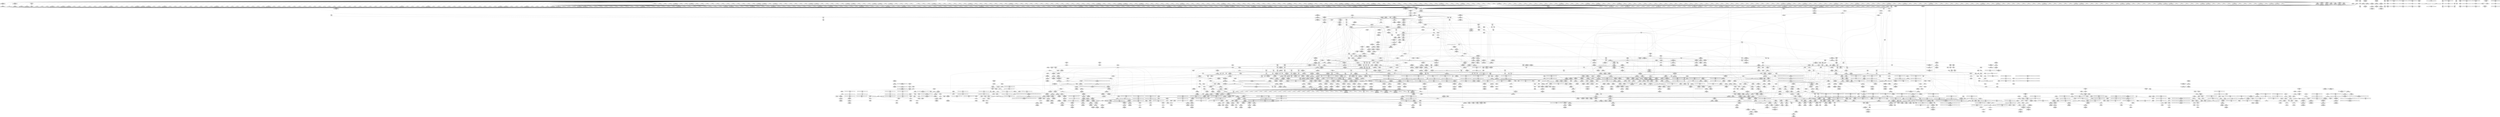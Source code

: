 digraph {
	CE0x5c37790 [shape=record,shape=Mrecord,label="{CE0x5c37790|_ret_void,_!dbg_!27717|include/linux/rcupdate.h,419|*SummSource*}"]
	CE0x5c32490 [shape=record,shape=Mrecord,label="{CE0x5c32490|i64*_getelementptr_inbounds_(_2_x_i64_,_2_x_i64_*___llvm_gcov_ctr131,_i64_0,_i64_1)|*Constant*|*SummSink*}"]
	CE0x5ceed90 [shape=record,shape=Mrecord,label="{CE0x5ceed90|i64*_getelementptr_inbounds_(_4_x_i64_,_4_x_i64_*___llvm_gcov_ctr129,_i64_0,_i64_2)|*Constant*|*SummSource*}"]
	CE0x5c543e0 [shape=record,shape=Mrecord,label="{CE0x5c543e0|GLOBAL:_rcu_lock_acquire|*Constant*|*SummSource*}"]
	CE0x5c00930 [shape=record,shape=Mrecord,label="{CE0x5c00930|_call_void___preempt_count_add(i32_1)_#10,_!dbg_!27711|include/linux/rcupdate.h,239|*SummSink*}"]
	CE0x5bb24d0 [shape=record,shape=Mrecord,label="{CE0x5bb24d0|avc_has_perm:_tclass|Function::avc_has_perm&Arg::tclass::}"]
	CE0x5b6f3c0 [shape=record,shape=Mrecord,label="{CE0x5b6f3c0|720:_i32,_1216:_i8*,_:_CRE_1000,1008_|Function::selinux_netlink_send&Arg::sk::}"]
	CE0x5b219f0 [shape=record,shape=Mrecord,label="{CE0x5b219f0|selinux_netlink_send:_sk|Function::selinux_netlink_send&Arg::sk::|*SummSink*}"]
	CE0x5beec20 [shape=record,shape=Mrecord,label="{CE0x5beec20|i64*_getelementptr_inbounds_(_20_x_i64_,_20_x_i64_*___llvm_gcov_ctr325,_i64_0,_i64_13)|*Constant*|*SummSink*}"]
	CE0x5c5f6b0 [shape=record,shape=Mrecord,label="{CE0x5c5f6b0|i64*_getelementptr_inbounds_(_11_x_i64_,_11_x_i64_*___llvm_gcov_ctr127,_i64_0,_i64_8)|*Constant*}"]
	CE0x5b3ca20 [shape=record,shape=Mrecord,label="{CE0x5b3ca20|selinux_nlmsg_perm:_tmp2|*LoadInst*|security/selinux/hooks.c,4715}"]
	CE0x5b35a20 [shape=record,shape=Mrecord,label="{CE0x5b35a20|selinux_nlmsg_perm:_tmp10|security/selinux/hooks.c,4718|*SummSink*}"]
	CE0x5cc6dc0 [shape=record,shape=Mrecord,label="{CE0x5cc6dc0|i64*_getelementptr_inbounds_(_4_x_i64_,_4_x_i64_*___llvm_gcov_ctr134,_i64_0,_i64_0)|*Constant*|*SummSink*}"]
	CE0x5bc6f80 [shape=record,shape=Mrecord,label="{CE0x5bc6f80|nlmsg_hdr:_data|include/linux/netlink.h,15|*SummSink*}"]
	CE0x5c22ad0 [shape=record,shape=Mrecord,label="{CE0x5c22ad0|8:_%struct.sock*,_:_SCME_18,20_|*MultipleSource*|security/selinux/hooks.c, 3966|security/selinux/hooks.c,3966|security/selinux/hooks.c,3966}"]
	CE0x5c23290 [shape=record,shape=Mrecord,label="{CE0x5c23290|8:_%struct.sock*,_:_SCME_37,38_}"]
	CE0x5bf82e0 [shape=record,shape=Mrecord,label="{CE0x5bf82e0|i8_2|*Constant*|*SummSource*}"]
	CE0x5c16ff0 [shape=record,shape=Mrecord,label="{CE0x5c16ff0|__preempt_count_add:_bb}"]
	CE0x6e18240 [shape=record,shape=Mrecord,label="{CE0x6e18240|i64*_getelementptr_inbounds_(_6_x_i64_,_6_x_i64_*___llvm_gcov_ctr324,_i64_0,_i64_0)|*Constant*|*SummSource*}"]
	CE0x5bfc130 [shape=record,shape=Mrecord,label="{CE0x5bfc130|i32_1|*Constant*}"]
	CE0x5c601a0 [shape=record,shape=Mrecord,label="{CE0x5c601a0|rcu_read_lock:_tmp17|include/linux/rcupdate.h,882}"]
	CE0x5c58f60 [shape=record,shape=Mrecord,label="{CE0x5c58f60|GLOBAL:_rcu_read_unlock.__warned|Global_var:rcu_read_unlock.__warned|*SummSource*}"]
	CE0x5bfe000 [shape=record,shape=Mrecord,label="{CE0x5bfe000|rcu_read_unlock:_tobool1|include/linux/rcupdate.h,933|*SummSource*}"]
	CE0x5b49d20 [shape=record,shape=Mrecord,label="{CE0x5b49d20|720:_i32,_1216:_i8*,_:_CRE_581,582_}"]
	CE0x5cc2610 [shape=record,shape=Mrecord,label="{CE0x5cc2610|rcu_lock_acquire:_tmp4|include/linux/rcupdate.h,418}"]
	CE0x5b36770 [shape=record,shape=Mrecord,label="{CE0x5b36770|selinux_nlmsg_perm:_tmp13|security/selinux/hooks.c,4724|*SummSource*}"]
	CE0x5c207f0 [shape=record,shape=Mrecord,label="{CE0x5c207f0|sock_has_perm:_tmp3|security/selinux/hooks.c,3964|*SummSource*}"]
	CE0x5c08290 [shape=record,shape=Mrecord,label="{CE0x5c08290|rcu_read_unlock:_tmp8|include/linux/rcupdate.h,933|*SummSource*}"]
	CE0x5c23bd0 [shape=record,shape=Mrecord,label="{CE0x5c23bd0|cred_sid:_sid|security/selinux/hooks.c,197}"]
	CE0x5b2f380 [shape=record,shape=Mrecord,label="{CE0x5b2f380|720:_i32,_1216:_i8*,_:_CRE_102,103_}"]
	CE0x5b968b0 [shape=record,shape=Mrecord,label="{CE0x5b968b0|selinux_netlink_send:_tmp9|security/selinux/hooks.c,5073|*SummSource*}"]
	CE0x5b692c0 [shape=record,shape=Mrecord,label="{CE0x5b692c0|720:_i32,_1216:_i8*,_:_CRE_825,826_}"]
	CE0x5ba9690 [shape=record,shape=Mrecord,label="{CE0x5ba9690|task_sid:_tmp16|security/selinux/hooks.c,208}"]
	CE0x5bf3070 [shape=record,shape=Mrecord,label="{CE0x5bf3070|selinux_nlmsg_perm:_tmp43|security/selinux/hooks.c,4737|*SummSink*}"]
	CE0x5bcdf10 [shape=record,shape=Mrecord,label="{CE0x5bcdf10|selinux_nlmsg_perm:_tmp7|security/selinux/hooks.c,4717}"]
	CE0x5bb38e0 [shape=record,shape=Mrecord,label="{CE0x5bb38e0|sock_has_perm:_retval.0|*SummSource*}"]
	CE0x5c02740 [shape=record,shape=Mrecord,label="{CE0x5c02740|rcu_read_unlock:_if.then}"]
	CE0x5bfcaf0 [shape=record,shape=Mrecord,label="{CE0x5bfcaf0|rcu_read_unlock:_if.end|*SummSource*}"]
	CE0x5b6c960 [shape=record,shape=Mrecord,label="{CE0x5b6c960|720:_i32,_1216:_i8*,_:_CRE_871,872_}"]
	CE0x5b8b320 [shape=record,shape=Mrecord,label="{CE0x5b8b320|selinux_nlmsg_perm:_call1|security/selinux/hooks.c,4723}"]
	CE0x5b1d830 [shape=record,shape=Mrecord,label="{CE0x5b1d830|720:_i32,_1216:_i8*,_:_CRE_204,205_}"]
	CE0x5b6a820 [shape=record,shape=Mrecord,label="{CE0x5b6a820|720:_i32,_1216:_i8*,_:_CRE_843,844_}"]
	CE0x5b31cb0 [shape=record,shape=Mrecord,label="{CE0x5b31cb0|720:_i32,_1216:_i8*,_:_CRE_366,367_}"]
	CE0x5ce9370 [shape=record,shape=Mrecord,label="{CE0x5ce9370|__rcu_read_unlock:_tmp4|include/linux/rcupdate.h,244|*SummSource*}"]
	CE0x5c1e0b0 [shape=record,shape=Mrecord,label="{CE0x5c1e0b0|task_sid:_if.then}"]
	CE0x5c52d20 [shape=record,shape=Mrecord,label="{CE0x5c52d20|rcu_read_lock:_if.end|*SummSink*}"]
	CE0x5bfb710 [shape=record,shape=Mrecord,label="{CE0x5bfb710|GLOBAL:___preempt_count_add|*Constant*|*SummSource*}"]
	CE0x5b9b8f0 [shape=record,shape=Mrecord,label="{CE0x5b9b8f0|i32_934|*Constant*|*SummSource*}"]
	CE0x5bc95a0 [shape=record,shape=Mrecord,label="{CE0x5bc95a0|COLLAPSED:_GCMRE___llvm_gcov_ctr325_internal_global_20_x_i64_zeroinitializer:_elem_0:default:}"]
	CE0x5c185b0 [shape=record,shape=Mrecord,label="{CE0x5c185b0|_ret_void,_!dbg_!27717|include/linux/rcupdate.h,424|*SummSource*}"]
	CE0x5b68810 [shape=record,shape=Mrecord,label="{CE0x5b68810|720:_i32,_1216:_i8*,_:_CRE_816,817_}"]
	CE0x5b707d0 [shape=record,shape=Mrecord,label="{CE0x5b707d0|720:_i32,_1216:_i8*,_:_CRE_1080,1088_|Function::selinux_netlink_send&Arg::sk::}"]
	CE0x5bcd990 [shape=record,shape=Mrecord,label="{CE0x5bcd990|i64*_getelementptr_inbounds_(_20_x_i64_,_20_x_i64_*___llvm_gcov_ctr325,_i64_0,_i64_3)|*Constant*}"]
	CE0x5c59410 [shape=record,shape=Mrecord,label="{CE0x5c59410|rcu_read_lock:_tmp7|include/linux/rcupdate.h,882|*SummSource*}"]
	CE0x5c521c0 [shape=record,shape=Mrecord,label="{CE0x5c521c0|rcu_read_unlock:_entry|*SummSink*}"]
	CE0x5c36630 [shape=record,shape=Mrecord,label="{CE0x5c36630|GLOBAL:___llvm_gcov_ctr127|Global_var:__llvm_gcov_ctr127}"]
	CE0x5cd3df0 [shape=record,shape=Mrecord,label="{CE0x5cd3df0|i64_1|*Constant*}"]
	CE0x5b1f8c0 [shape=record,shape=Mrecord,label="{CE0x5b1f8c0|720:_i32,_1216:_i8*,_:_CRE_172,173_}"]
	CE0x5c202a0 [shape=record,shape=Mrecord,label="{CE0x5c202a0|rcu_read_lock:_tmp2|*SummSink*}"]
	CE0x5b7b440 [shape=record,shape=Mrecord,label="{CE0x5b7b440|selinux_nlmsg_perm:_err.3}"]
	CE0x5cbcc70 [shape=record,shape=Mrecord,label="{CE0x5cbcc70|_call_void_lock_release(%struct.lockdep_map*_%map,_i32_1,_i64_ptrtoint_(i8*_blockaddress(_rcu_lock_release,_%__here)_to_i64))_#10,_!dbg_!27716|include/linux/rcupdate.h,423|*SummSource*}"]
	CE0x5b3ee40 [shape=record,shape=Mrecord,label="{CE0x5b3ee40|i64*_getelementptr_inbounds_(_11_x_i64_,_11_x_i64_*___llvm_gcov_ctr132,_i64_0,_i64_0)|*Constant*|*SummSink*}"]
	CE0x5bee970 [shape=record,shape=Mrecord,label="{CE0x5bee970|i64*_getelementptr_inbounds_(_20_x_i64_,_20_x_i64_*___llvm_gcov_ctr325,_i64_0,_i64_13)|*Constant*}"]
	CE0x5c326d0 [shape=record,shape=Mrecord,label="{CE0x5c326d0|cred_sid:_tmp1|*SummSink*}"]
	CE0x5bfb6a0 [shape=record,shape=Mrecord,label="{CE0x5bfb6a0|GLOBAL:___preempt_count_add|*Constant*|*SummSink*}"]
	CE0x5bc32d0 [shape=record,shape=Mrecord,label="{CE0x5bc32d0|selinux_nlmsg_perm:_tobool11|security/selinux/hooks.c,4730|*SummSink*}"]
	CE0x5be52e0 [shape=record,shape=Mrecord,label="{CE0x5be52e0|sock_has_perm:_ad|security/selinux/hooks.c, 3965}"]
	CE0x5b48b50 [shape=record,shape=Mrecord,label="{CE0x5b48b50|720:_i32,_1216:_i8*,_:_CRE_566,567_}"]
	CE0x5bb6140 [shape=record,shape=Mrecord,label="{CE0x5bb6140|GLOBAL:_current_task|Global_var:current_task}"]
	CE0x5bbbba0 [shape=record,shape=Mrecord,label="{CE0x5bbbba0|GLOBAL:_current_task|Global_var:current_task|*SummSink*}"]
	CE0x5b46930 [shape=record,shape=Mrecord,label="{CE0x5b46930|720:_i32,_1216:_i8*,_:_CRE_537,538_}"]
	CE0x5cb15f0 [shape=record,shape=Mrecord,label="{CE0x5cb15f0|rcu_lock_release:_tmp4|include/linux/rcupdate.h,423|*SummSource*}"]
	CE0x5b7bc60 [shape=record,shape=Mrecord,label="{CE0x5b7bc60|i64*_getelementptr_inbounds_(_20_x_i64_,_20_x_i64_*___llvm_gcov_ctr325,_i64_0,_i64_19)|*Constant*}"]
	CE0x5b82980 [shape=record,shape=Mrecord,label="{CE0x5b82980|selinux_nlmsg_perm:_tmp27|security/selinux/hooks.c,4730|*SummSource*}"]
	CE0x5c378b0 [shape=record,shape=Mrecord,label="{CE0x5c378b0|rcu_read_lock:_call|include/linux/rcupdate.h,882|*SummSource*}"]
	CE0x5c3d8c0 [shape=record,shape=Mrecord,label="{CE0x5c3d8c0|_call_void_mcount()_#3|*SummSource*}"]
	CE0x5bf0a70 [shape=record,shape=Mrecord,label="{CE0x5bf0a70|selinux_nlmsg_perm:_tmp39|security/selinux/hooks.c,4735}"]
	CE0x5c18f30 [shape=record,shape=Mrecord,label="{CE0x5c18f30|rcu_read_unlock:_tmp19|include/linux/rcupdate.h,933|*SummSink*}"]
	CE0x5b27a60 [shape=record,shape=Mrecord,label="{CE0x5b27a60|720:_i32,_1216:_i8*,_:_CRE_33,34_}"]
	CE0x5bb3a80 [shape=record,shape=Mrecord,label="{CE0x5bb3a80|sock_has_perm:_retval.0|*SummSink*}"]
	CE0x5c06c00 [shape=record,shape=Mrecord,label="{CE0x5c06c00|rcu_read_unlock:_do.end}"]
	CE0x5c31ba0 [shape=record,shape=Mrecord,label="{CE0x5c31ba0|__rcu_read_lock:_entry}"]
	CE0x5b3ce50 [shape=record,shape=Mrecord,label="{CE0x5b3ce50|GLOBAL:_cap_netlink_send|*Constant*|*SummSource*}"]
	CE0x5b13de0 [shape=record,shape=Mrecord,label="{CE0x5b13de0|720:_i32,_1216:_i8*,_:_CRE_719,720_}"]
	CE0x5bc9cc0 [shape=record,shape=Mrecord,label="{CE0x5bc9cc0|sock_has_perm:_if.then}"]
	CE0x5b7e9b0 [shape=record,shape=Mrecord,label="{CE0x5b7e9b0|i64_14|*Constant*|*SummSink*}"]
	CE0x5c02d30 [shape=record,shape=Mrecord,label="{CE0x5c02d30|GLOBAL:___preempt_count|Global_var:__preempt_count}"]
	CE0x5b72080 [shape=record,shape=Mrecord,label="{CE0x5b72080|720:_i32,_1216:_i8*,_:_CRE_1168,1176_|Function::selinux_netlink_send&Arg::sk::}"]
	CE0x5cb81b0 [shape=record,shape=Mrecord,label="{CE0x5cb81b0|i64*_getelementptr_inbounds_(_4_x_i64_,_4_x_i64_*___llvm_gcov_ctr134,_i64_0,_i64_3)|*Constant*|*SummSource*}"]
	CE0x6610a00 [shape=record,shape=Mrecord,label="{CE0x6610a00|720:_i32,_1216:_i8*,_:_CRE_89,90_}"]
	CE0x5c1d290 [shape=record,shape=Mrecord,label="{CE0x5c1d290|task_sid:_tmp4|*LoadInst*|security/selinux/hooks.c,208|*SummSource*}"]
	CE0x5bbb4f0 [shape=record,shape=Mrecord,label="{CE0x5bbb4f0|selinux_nlmsg_perm:_if.then12|*SummSource*}"]
	CE0x5b44000 [shape=record,shape=Mrecord,label="{CE0x5b44000|720:_i32,_1216:_i8*,_:_CRE_416,417_}"]
	CE0x5b47f70 [shape=record,shape=Mrecord,label="{CE0x5b47f70|720:_i32,_1216:_i8*,_:_CRE_556,557_}"]
	CE0x5b31a50 [shape=record,shape=Mrecord,label="{CE0x5b31a50|720:_i32,_1216:_i8*,_:_CRE_364,365_}"]
	CE0x5b7d6d0 [shape=record,shape=Mrecord,label="{CE0x5b7d6d0|GLOBAL:_sock_has_perm|*Constant*|*SummSink*}"]
	CE0x5c590e0 [shape=record,shape=Mrecord,label="{CE0x5c590e0|rcu_read_lock:_tmp6|include/linux/rcupdate.h,882|*SummSink*}"]
	CE0x5c1e1f0 [shape=record,shape=Mrecord,label="{CE0x5c1e1f0|task_sid:_land.lhs.true|*SummSource*}"]
	CE0x5cd5d20 [shape=record,shape=Mrecord,label="{CE0x5cd5d20|_call_void_mcount()_#3|*SummSink*}"]
	CE0x5b84d90 [shape=record,shape=Mrecord,label="{CE0x5b84d90|i64*_getelementptr_inbounds_(_2_x_i64_,_2_x_i64_*___llvm_gcov_ctr326,_i64_0,_i64_1)|*Constant*|*SummSink*}"]
	CE0x5bb3d30 [shape=record,shape=Mrecord,label="{CE0x5bb3d30|i64*_getelementptr_inbounds_(_6_x_i64_,_6_x_i64_*___llvm_gcov_ctr327,_i64_0,_i64_5)|*Constant*}"]
	CE0x5b2af40 [shape=record,shape=Mrecord,label="{CE0x5b2af40|720:_i32,_1216:_i8*,_:_CRE_115,116_}"]
	CE0x5b38c40 [shape=record,shape=Mrecord,label="{CE0x5b38c40|720:_i32,_1216:_i8*,_:_CRE_63,64_}"]
	CE0x5bb7460 [shape=record,shape=Mrecord,label="{CE0x5bb7460|8:_%struct.sock*,_:_SCME_25,26_}"]
	CE0x5cb4ea0 [shape=record,shape=Mrecord,label="{CE0x5cb4ea0|i64*_getelementptr_inbounds_(_4_x_i64_,_4_x_i64_*___llvm_gcov_ctr134,_i64_0,_i64_0)|*Constant*}"]
	CE0x5b6ff10 [shape=record,shape=Mrecord,label="{CE0x5b6ff10|720:_i32,_1216:_i8*,_:_CRE_1048,1056_|Function::selinux_netlink_send&Arg::sk::}"]
	CE0x5b51820 [shape=record,shape=Mrecord,label="{CE0x5b51820|GLOBAL:_selinux_enforcing|Global_var:selinux_enforcing}"]
	CE0x5b70450 [shape=record,shape=Mrecord,label="{CE0x5b70450|720:_i32,_1216:_i8*,_:_CRE_1072,1076_|Function::selinux_netlink_send&Arg::sk::}"]
	CE0x5c3a340 [shape=record,shape=Mrecord,label="{CE0x5c3a340|task_sid:_land.lhs.true2|*SummSource*}"]
	CE0x5bee3b0 [shape=record,shape=Mrecord,label="{CE0x5bee3b0|selinux_nlmsg_perm:_err.0|*SummSink*}"]
	CE0x5b253a0 [shape=record,shape=Mrecord,label="{CE0x5b253a0|sock_has_perm:_net|security/selinux/hooks.c, 3966}"]
	CE0x5b95ab0 [shape=record,shape=Mrecord,label="{CE0x5b95ab0|4:_i16,_:_CRE_4,6_|*MultipleSource*|security/selinux/hooks.c,4723|security/selinux/hooks.c,4721}"]
	CE0x5c51a50 [shape=record,shape=Mrecord,label="{CE0x5c51a50|_call_void_rcu_read_unlock()_#10,_!dbg_!27748|security/selinux/hooks.c,209|*SummSource*}"]
	CE0x5b756c0 [shape=record,shape=Mrecord,label="{CE0x5b756c0|GLOBAL:_selinux_enforcing|Global_var:selinux_enforcing|*SummSource*}"]
	CE0x5b7b7e0 [shape=record,shape=Mrecord,label="{CE0x5b7b7e0|selinux_nlmsg_perm:_err.3|*SummSink*}"]
	CE0x5cc2680 [shape=record,shape=Mrecord,label="{CE0x5cc2680|rcu_lock_acquire:_tmp4|include/linux/rcupdate.h,418|*SummSource*}"]
	CE0x5b1df50 [shape=record,shape=Mrecord,label="{CE0x5b1df50|720:_i32,_1216:_i8*,_:_CRE_210,211_}"]
	CE0x5b4c590 [shape=record,shape=Mrecord,label="{CE0x5b4c590|selinux_nlmsg_perm:_sclass|security/selinux/hooks.c,4723}"]
	CE0x5b13560 [shape=record,shape=Mrecord,label="{CE0x5b13560|720:_i32,_1216:_i8*,_:_CRE_249,250_}"]
	CE0x5c3b580 [shape=record,shape=Mrecord,label="{CE0x5c3b580|i64_3|*Constant*}"]
	CE0x5b4c3c0 [shape=record,shape=Mrecord,label="{CE0x5b4c3c0|i32_4|*Constant*|*SummSink*}"]
	CE0x5b32e80 [shape=record,shape=Mrecord,label="{CE0x5b32e80|720:_i32,_1216:_i8*,_:_CRE_381,382_}"]
	CE0x5bc9610 [shape=record,shape=Mrecord,label="{CE0x5bc9610|selinux_nlmsg_perm:_tmp|*SummSource*}"]
	CE0x5b95e90 [shape=record,shape=Mrecord,label="{CE0x5b95e90|4:_i16,_:_CRE_6,8_|*MultipleSource*|security/selinux/hooks.c,4723|security/selinux/hooks.c,4721}"]
	CE0x5c5bf30 [shape=record,shape=Mrecord,label="{CE0x5c5bf30|rcu_read_lock:_tmp10|include/linux/rcupdate.h,882|*SummSource*}"]
	CE0x5b6e4f0 [shape=record,shape=Mrecord,label="{CE0x5b6e4f0|720:_i32,_1216:_i8*,_:_CRE_952,960_|Function::selinux_netlink_send&Arg::sk::}"]
	CE0x5bec6c0 [shape=record,shape=Mrecord,label="{CE0x5bec6c0|task_sid:_tmp3|*SummSink*}"]
	CE0x5c015a0 [shape=record,shape=Mrecord,label="{CE0x5c015a0|rcu_read_unlock:_tmp}"]
	CE0x5b71090 [shape=record,shape=Mrecord,label="{CE0x5b71090|720:_i32,_1216:_i8*,_:_CRE_1136,1140_|Function::selinux_netlink_send&Arg::sk::}"]
	CE0x5b8f370 [shape=record,shape=Mrecord,label="{CE0x5b8f370|selinux_netlink_send:_tmp4|security/selinux/hooks.c,5070|*SummSource*}"]
	CE0x5c27da0 [shape=record,shape=Mrecord,label="{CE0x5c27da0|rcu_read_lock:_tmp19|include/linux/rcupdate.h,882}"]
	CE0x5c0b6d0 [shape=record,shape=Mrecord,label="{CE0x5c0b6d0|rcu_lock_release:_tmp1|*SummSink*}"]
	CE0x5b84270 [shape=record,shape=Mrecord,label="{CE0x5b84270|sock_has_perm:_tmp12|security/selinux/hooks.c,3970|*SummSink*}"]
	CE0x5c3d060 [shape=record,shape=Mrecord,label="{CE0x5c3d060|rcu_lock_acquire:_map|Function::rcu_lock_acquire&Arg::map::|*SummSink*}"]
	CE0x5c555a0 [shape=record,shape=Mrecord,label="{CE0x5c555a0|GLOBAL:_rcu_lock_map|Global_var:rcu_lock_map}"]
	CE0x5b131d0 [shape=record,shape=Mrecord,label="{CE0x5b131d0|720:_i32,_1216:_i8*,_:_CRE_246,247_}"]
	CE0x5b42310 [shape=record,shape=Mrecord,label="{CE0x5b42310|720:_i32,_1216:_i8*,_:_CRE_231,232_}"]
	CE0x5c26770 [shape=record,shape=Mrecord,label="{CE0x5c26770|i32_883|*Constant*}"]
	CE0x5c33e80 [shape=record,shape=Mrecord,label="{CE0x5c33e80|task_sid:_call|security/selinux/hooks.c,208}"]
	CE0x5b999d0 [shape=record,shape=Mrecord,label="{CE0x5b999d0|selinux_netlink_send:_tmp8|security/selinux/hooks.c,5073}"]
	CE0x5b42c90 [shape=record,shape=Mrecord,label="{CE0x5b42c90|720:_i32,_1216:_i8*,_:_CRE_239,240_}"]
	CE0x5b487c0 [shape=record,shape=Mrecord,label="{CE0x5b487c0|720:_i32,_1216:_i8*,_:_CRE_563,564_}"]
	CE0x5bc77c0 [shape=record,shape=Mrecord,label="{CE0x5bc77c0|nlmsg_hdr:_tmp4|*LoadInst*|include/linux/netlink.h,15|*SummSink*}"]
	CE0x5bcd020 [shape=record,shape=Mrecord,label="{CE0x5bcd020|i64*_getelementptr_inbounds_(_20_x_i64_,_20_x_i64_*___llvm_gcov_ctr325,_i64_0,_i64_3)|*Constant*|*SummSource*}"]
	CE0x5cc3db0 [shape=record,shape=Mrecord,label="{CE0x5cc3db0|__preempt_count_sub:_tmp6|./arch/x86/include/asm/preempt.h,78|*SummSink*}"]
	CE0x5b8a580 [shape=record,shape=Mrecord,label="{CE0x5b8a580|_ret_i32_%retval.0,_!dbg_!27723|security/selinux/hooks.c,5074}"]
	CE0x5cc6c30 [shape=record,shape=Mrecord,label="{CE0x5cc6c30|i64*_getelementptr_inbounds_(_4_x_i64_,_4_x_i64_*___llvm_gcov_ctr134,_i64_0,_i64_2)|*Constant*|*SummSink*}"]
	CE0x5cc0b10 [shape=record,shape=Mrecord,label="{CE0x5cc0b10|__preempt_count_sub:_tmp5|./arch/x86/include/asm/preempt.h,77}"]
	CE0x5b3f910 [shape=record,shape=Mrecord,label="{CE0x5b3f910|_call_void_mcount()_#3}"]
	CE0x5b97b20 [shape=record,shape=Mrecord,label="{CE0x5b97b20|_ret_i32_%err.3,_!dbg_!27764|security/selinux/hooks.c,4742}"]
	CE0x5b451c0 [shape=record,shape=Mrecord,label="{CE0x5b451c0|720:_i32,_1216:_i8*,_:_CRE_452,456_|Function::selinux_netlink_send&Arg::sk::}"]
	CE0x5b7c0b0 [shape=record,shape=Mrecord,label="{CE0x5b7c0b0|selinux_nlmsg_perm:_tmp48|security/selinux/hooks.c,4742|*SummSink*}"]
	CE0x5b42a30 [shape=record,shape=Mrecord,label="{CE0x5b42a30|720:_i32,_1216:_i8*,_:_CRE_237,238_}"]
	CE0x5bece30 [shape=record,shape=Mrecord,label="{CE0x5bece30|i64*_getelementptr_inbounds_(_11_x_i64_,_11_x_i64_*___llvm_gcov_ctr132,_i64_0,_i64_1)|*Constant*|*SummSink*}"]
	CE0x5bb8950 [shape=record,shape=Mrecord,label="{CE0x5bb8950|selinux_nlmsg_perm:_if.then}"]
	CE0x5bedab0 [shape=record,shape=Mrecord,label="{CE0x5bedab0|__rcu_read_lock:_tmp1|*SummSink*}"]
	CE0x5bf66d0 [shape=record,shape=Mrecord,label="{CE0x5bf66d0|nlmsg_hdr:_bb|*SummSink*}"]
	CE0x5b84950 [shape=record,shape=Mrecord,label="{CE0x5b84950|i8*_getelementptr_inbounds_(_81_x_i8_,_81_x_i8_*_.str70,_i32_0,_i32_0)|*Constant*|*SummSink*}"]
	CE0x5cb0080 [shape=record,shape=Mrecord,label="{CE0x5cb0080|i64*_getelementptr_inbounds_(_4_x_i64_,_4_x_i64_*___llvm_gcov_ctr129,_i64_0,_i64_3)|*Constant*|*SummSink*}"]
	CE0x5bee0a0 [shape=record,shape=Mrecord,label="{CE0x5bee0a0|cred_sid:_security|security/selinux/hooks.c,196|*SummSource*}"]
	CE0x5cbe500 [shape=record,shape=Mrecord,label="{CE0x5cbe500|__rcu_read_unlock:_bb}"]
	CE0x5b4aa30 [shape=record,shape=Mrecord,label="{CE0x5b4aa30|720:_i32,_1216:_i8*,_:_CRE_592,593_}"]
	CE0x5cd1c50 [shape=record,shape=Mrecord,label="{CE0x5cd1c50|rcu_lock_acquire:_tmp6}"]
	CE0x5b620c0 [shape=record,shape=Mrecord,label="{CE0x5b620c0|720:_i32,_1216:_i8*,_:_CRE_675,676_}"]
	CE0x5b322a0 [shape=record,shape=Mrecord,label="{CE0x5b322a0|720:_i32,_1216:_i8*,_:_CRE_371,372_}"]
	CE0x5b9e170 [shape=record,shape=Mrecord,label="{CE0x5b9e170|get_current:_tmp4|./arch/x86/include/asm/current.h,14|*SummSource*}"]
	CE0x5b60080 [shape=record,shape=Mrecord,label="{CE0x5b60080|720:_i32,_1216:_i8*,_:_CRE_648,649_}"]
	CE0x5c57a20 [shape=record,shape=Mrecord,label="{CE0x5c57a20|rcu_read_lock:_bb}"]
	CE0x5cdcc00 [shape=record,shape=Mrecord,label="{CE0x5cdcc00|__rcu_read_unlock:_tmp1|*SummSource*}"]
	CE0x5bf55a0 [shape=record,shape=Mrecord,label="{CE0x5bf55a0|selinux_nlmsg_perm:_call20|security/selinux/hooks.c,4740|*SummSource*}"]
	CE0x5c39ca0 [shape=record,shape=Mrecord,label="{CE0x5c39ca0|task_sid:_tobool|security/selinux/hooks.c,208|*SummSink*}"]
	CE0x5bf4580 [shape=record,shape=Mrecord,label="{CE0x5bf4580|selinux_nlmsg_perm:_tmp44|security/selinux/hooks.c,4740|*SummSource*}"]
	CE0x5beaa30 [shape=record,shape=Mrecord,label="{CE0x5beaa30|task_sid:_bb}"]
	CE0x5b70290 [shape=record,shape=Mrecord,label="{CE0x5b70290|720:_i32,_1216:_i8*,_:_CRE_1064,1072_|Function::selinux_netlink_send&Arg::sk::}"]
	CE0x5bac780 [shape=record,shape=Mrecord,label="{CE0x5bac780|task_sid:_tmp18|security/selinux/hooks.c,208|*SummSource*}"]
	CE0x5bc3160 [shape=record,shape=Mrecord,label="{CE0x5bc3160|selinux_nlmsg_perm:_tobool11|security/selinux/hooks.c,4730|*SummSource*}"]
	CE0x5c14dd0 [shape=record,shape=Mrecord,label="{CE0x5c14dd0|GLOBAL:_rcu_lock_release|*Constant*}"]
	CE0x5c56150 [shape=record,shape=Mrecord,label="{CE0x5c56150|rcu_read_unlock:_tmp16|include/linux/rcupdate.h,933}"]
	CE0x5c18350 [shape=record,shape=Mrecord,label="{CE0x5c18350|GLOBAL:___rcu_read_unlock|*Constant*}"]
	CE0x5bc5920 [shape=record,shape=Mrecord,label="{CE0x5bc5920|selinux_nlmsg_perm:_cmp|security/selinux/hooks.c,4717|*SummSink*}"]
	CE0x5ccf580 [shape=record,shape=Mrecord,label="{CE0x5ccf580|__preempt_count_sub:_tmp}"]
	CE0x5ce3ef0 [shape=record,shape=Mrecord,label="{CE0x5ce3ef0|__preempt_count_add:_do.body}"]
	CE0x5b6beb0 [shape=record,shape=Mrecord,label="{CE0x5b6beb0|720:_i32,_1216:_i8*,_:_CRE_862,863_}"]
	CE0x5cd0690 [shape=record,shape=Mrecord,label="{CE0x5cd0690|i64*_getelementptr_inbounds_(_4_x_i64_,_4_x_i64_*___llvm_gcov_ctr130,_i64_0,_i64_0)|*Constant*}"]
	CE0x5bb7ff0 [shape=record,shape=Mrecord,label="{CE0x5bb7ff0|cred_sid:_tmp4|*LoadInst*|security/selinux/hooks.c,196}"]
	CE0x5c3b150 [shape=record,shape=Mrecord,label="{CE0x5c3b150|GLOBAL:___llvm_gcov_ctr127|Global_var:__llvm_gcov_ctr127|*SummSink*}"]
	CE0x5c06760 [shape=record,shape=Mrecord,label="{CE0x5c06760|__rcu_read_lock:_tmp5|include/linux/rcupdate.h,239}"]
	CE0x5bfac80 [shape=record,shape=Mrecord,label="{CE0x5bfac80|i64*_getelementptr_inbounds_(_4_x_i64_,_4_x_i64_*___llvm_gcov_ctr128,_i64_0,_i64_3)|*Constant*|*SummSink*}"]
	CE0x5b81230 [shape=record,shape=Mrecord,label="{CE0x5b81230|selinux_nlmsg_perm:_tmp24|security/selinux/hooks.c,4730}"]
	CE0x5cbcc00 [shape=record,shape=Mrecord,label="{CE0x5cbcc00|GLOBAL:_lock_release|*Constant*}"]
	CE0x5c21180 [shape=record,shape=Mrecord,label="{CE0x5c21180|sock_has_perm:_tmp5|security/selinux/hooks.c,3966|*SummSink*}"]
	CE0x5c38070 [shape=record,shape=Mrecord,label="{CE0x5c38070|rcu_read_lock:_land.lhs.true|*SummSource*}"]
	CE0x5cf59b0 [shape=record,shape=Mrecord,label="{CE0x5cf59b0|__preempt_count_sub:_sub|./arch/x86/include/asm/preempt.h,77|*SummSource*}"]
	CE0x5beb540 [shape=record,shape=Mrecord,label="{CE0x5beb540|_call_void_mcount()_#3}"]
	CE0x5b3dd20 [shape=record,shape=Mrecord,label="{CE0x5b3dd20|GLOBAL:_nlmsg_hdr|*Constant*|*SummSource*}"]
	CE0x5cbdd20 [shape=record,shape=Mrecord,label="{CE0x5cbdd20|__rcu_read_unlock:_bb|*SummSink*}"]
	CE0x5bb6360 [shape=record,shape=Mrecord,label="{CE0x5bb6360|task_sid:_entry|*SummSource*}"]
	CE0x5b16a90 [shape=record,shape=Mrecord,label="{CE0x5b16a90|720:_i32,_1216:_i8*,_:_CRE_79,80_}"]
	CE0x5c5c4a0 [shape=record,shape=Mrecord,label="{CE0x5c5c4a0|rcu_read_lock:_tmp11|include/linux/rcupdate.h,882|*SummSource*}"]
	CE0x5be4ad0 [shape=record,shape=Mrecord,label="{CE0x5be4ad0|i64*_getelementptr_inbounds_(_13_x_i64_,_13_x_i64_*___llvm_gcov_ctr126,_i64_0,_i64_1)|*Constant*|*SummSource*}"]
	CE0x5cc1a70 [shape=record,shape=Mrecord,label="{CE0x5cc1a70|i64_ptrtoint_(i8*_blockaddress(_rcu_lock_release,_%__here)_to_i64)|*Constant*|*SummSource*}"]
	CE0x5c1a910 [shape=record,shape=Mrecord,label="{CE0x5c1a910|task_sid:_tmp11|security/selinux/hooks.c,208}"]
	CE0x5c19880 [shape=record,shape=Mrecord,label="{CE0x5c19880|i64*_getelementptr_inbounds_(_11_x_i64_,_11_x_i64_*___llvm_gcov_ctr132,_i64_0,_i64_10)|*Constant*}"]
	CE0x5bc75d0 [shape=record,shape=Mrecord,label="{CE0x5bc75d0|nlmsg_hdr:_tmp4|*LoadInst*|include/linux/netlink.h,15}"]
	CE0x5b31200 [shape=record,shape=Mrecord,label="{CE0x5b31200|720:_i32,_1216:_i8*,_:_CRE_357,358_}"]
	CE0x5c01d40 [shape=record,shape=Mrecord,label="{CE0x5c01d40|rcu_read_unlock:_tmp13|include/linux/rcupdate.h,933|*SummSource*}"]
	CE0x5b71900 [shape=record,shape=Mrecord,label="{CE0x5b71900|720:_i32,_1216:_i8*,_:_CRE_1156,1157_}"]
	CE0x5b66720 [shape=record,shape=Mrecord,label="{CE0x5b66720|selinux_nlmsg_perm:_tmp33|security/selinux/hooks.c,4731|*SummSink*}"]
	CE0x5b31de0 [shape=record,shape=Mrecord,label="{CE0x5b31de0|720:_i32,_1216:_i8*,_:_CRE_367,368_}"]
	CE0x5bae420 [shape=record,shape=Mrecord,label="{CE0x5bae420|task_sid:_tmp23|security/selinux/hooks.c,208}"]
	CE0x5cbf6a0 [shape=record,shape=Mrecord,label="{CE0x5cbf6a0|i64*_getelementptr_inbounds_(_4_x_i64_,_4_x_i64_*___llvm_gcov_ctr129,_i64_0,_i64_3)|*Constant*|*SummSource*}"]
	CE0x5b47e40 [shape=record,shape=Mrecord,label="{CE0x5b47e40|720:_i32,_1216:_i8*,_:_CRE_555,556_}"]
	CE0x5b465d0 [shape=record,shape=Mrecord,label="{CE0x5b465d0|720:_i32,_1216:_i8*,_:_CRE_528,536_|Function::selinux_netlink_send&Arg::sk::}"]
	CE0x5b79140 [shape=record,shape=Mrecord,label="{CE0x5b79140|sock_has_perm:_tmp|*SummSource*}"]
	CE0x5bb8660 [shape=record,shape=Mrecord,label="{CE0x5bb8660|i64_56|*Constant*|*SummSink*}"]
	CE0x5bf6840 [shape=record,shape=Mrecord,label="{CE0x5bf6840|i64*_getelementptr_inbounds_(_2_x_i64_,_2_x_i64_*___llvm_gcov_ctr326,_i64_0,_i64_0)|*Constant*|*SummSink*}"]
	CE0x5b6b9f0 [shape=record,shape=Mrecord,label="{CE0x5b6b9f0|720:_i32,_1216:_i8*,_:_CRE_858,859_}"]
	CE0x5b1ef40 [shape=record,shape=Mrecord,label="{CE0x5b1ef40|720:_i32,_1216:_i8*,_:_CRE_164,165_}"]
	CE0x5b895b0 [shape=record,shape=Mrecord,label="{CE0x5b895b0|i64*_getelementptr_inbounds_(_6_x_i64_,_6_x_i64_*___llvm_gcov_ctr324,_i64_0,_i64_3)|*Constant*|*SummSink*}"]
	CE0x5b86bf0 [shape=record,shape=Mrecord,label="{CE0x5b86bf0|i64_5|*Constant*}"]
	CE0x5b2f500 [shape=record,shape=Mrecord,label="{CE0x5b2f500|720:_i32,_1216:_i8*,_:_CRE_103,104_}"]
	CE0x5babf30 [shape=record,shape=Mrecord,label="{CE0x5babf30|task_sid:_tmp21|security/selinux/hooks.c,208}"]
	CE0x5b2aed0 [shape=record,shape=Mrecord,label="{CE0x5b2aed0|720:_i32,_1216:_i8*,_:_CRE_114,115_}"]
	CE0x5c5ecc0 [shape=record,shape=Mrecord,label="{CE0x5c5ecc0|rcu_read_lock:_tmp15|include/linux/rcupdate.h,882|*SummSource*}"]
	CE0x5b85240 [shape=record,shape=Mrecord,label="{CE0x5b85240|i32_-22|*Constant*|*SummSource*}"]
	CE0x5bf1790 [shape=record,shape=Mrecord,label="{CE0x5bf1790|selinux_nlmsg_perm:_tmp40|security/selinux/hooks.c,4736|*SummSource*}"]
	CE0x5b607d0 [shape=record,shape=Mrecord,label="{CE0x5b607d0|720:_i32,_1216:_i8*,_:_CRE_654,655_}"]
	CE0x5cb27c0 [shape=record,shape=Mrecord,label="{CE0x5cb27c0|i64*_getelementptr_inbounds_(_4_x_i64_,_4_x_i64_*___llvm_gcov_ctr128,_i64_0,_i64_2)|*Constant*|*SummSource*}"]
	CE0x5cc11f0 [shape=record,shape=Mrecord,label="{CE0x5cc11f0|rcu_lock_release:_tmp6|*SummSource*}"]
	CE0x5cb5a70 [shape=record,shape=Mrecord,label="{CE0x5cb5a70|i64*_getelementptr_inbounds_(_4_x_i64_,_4_x_i64_*___llvm_gcov_ctr128,_i64_0,_i64_1)|*Constant*|*SummSource*}"]
	CE0x5cc5fd0 [shape=record,shape=Mrecord,label="{CE0x5cc5fd0|__rcu_read_unlock:_do.end|*SummSink*}"]
	CE0x5c585b0 [shape=record,shape=Mrecord,label="{CE0x5c585b0|rcu_read_lock:_do.end}"]
	CE0x5c3c870 [shape=record,shape=Mrecord,label="{CE0x5c3c870|i64*_getelementptr_inbounds_(_2_x_i64_,_2_x_i64_*___llvm_gcov_ctr131,_i64_0,_i64_0)|*Constant*}"]
	CE0x5baf200 [shape=record,shape=Mrecord,label="{CE0x5baf200|i64*_getelementptr_inbounds_(_13_x_i64_,_13_x_i64_*___llvm_gcov_ctr126,_i64_0,_i64_11)|*Constant*|*SummSource*}"]
	CE0x5ba9410 [shape=record,shape=Mrecord,label="{CE0x5ba9410|task_sid:_tmp15|security/selinux/hooks.c,208|*SummSink*}"]
	CE0x5cb7f90 [shape=record,shape=Mrecord,label="{CE0x5cb7f90|__preempt_count_sub:_val|Function::__preempt_count_sub&Arg::val::|*SummSource*}"]
	CE0x5b96d40 [shape=record,shape=Mrecord,label="{CE0x5b96d40|selinux_netlink_send:_call1|security/selinux/hooks.c,5073|*SummSource*}"]
	CE0x5b4c2a0 [shape=record,shape=Mrecord,label="{CE0x5b4c2a0|i32_4|*Constant*|*SummSource*}"]
	CE0x5cbec50 [shape=record,shape=Mrecord,label="{CE0x5cbec50|__preempt_count_sub:_entry}"]
	CE0x5c1b500 [shape=record,shape=Mrecord,label="{CE0x5c1b500|i64_1|*Constant*}"]
	CE0x5b961c0 [shape=record,shape=Mrecord,label="{CE0x5b961c0|selinux_netlink_send:_tmp9|security/selinux/hooks.c,5073|*SummSink*}"]
	CE0x5cbdfc0 [shape=record,shape=Mrecord,label="{CE0x5cbdfc0|rcu_lock_release:_tmp7|*SummSource*}"]
	CE0x5cd1510 [shape=record,shape=Mrecord,label="{CE0x5cd1510|rcu_lock_acquire:_tmp1|*SummSource*}"]
	CE0x5bac1c0 [shape=record,shape=Mrecord,label="{CE0x5bac1c0|task_sid:_tmp21|security/selinux/hooks.c,208|*SummSink*}"]
	CE0x5b6c830 [shape=record,shape=Mrecord,label="{CE0x5b6c830|720:_i32,_1216:_i8*,_:_CRE_870,871_}"]
	CE0x5bc9460 [shape=record,shape=Mrecord,label="{CE0x5bc9460|get_current:_tmp3|*SummSink*}"]
	CE0x5b77b60 [shape=record,shape=Mrecord,label="{CE0x5b77b60|rcu_read_lock:_tmp22|include/linux/rcupdate.h,884}"]
	CE0x5b60900 [shape=record,shape=Mrecord,label="{CE0x5b60900|720:_i32,_1216:_i8*,_:_CRE_655,656_}"]
	CE0x5c1d500 [shape=record,shape=Mrecord,label="{CE0x5c1d500|_call_void_mcount()_#3}"]
	CE0x5c0beb0 [shape=record,shape=Mrecord,label="{CE0x5c0beb0|rcu_read_unlock:_tmp12|include/linux/rcupdate.h,933|*SummSource*}"]
	CE0x5cbdf00 [shape=record,shape=Mrecord,label="{CE0x5cbdf00|rcu_lock_release:_tmp7}"]
	CE0x5c36a70 [shape=record,shape=Mrecord,label="{CE0x5c36a70|i64*_getelementptr_inbounds_(_13_x_i64_,_13_x_i64_*___llvm_gcov_ctr126,_i64_0,_i64_8)|*Constant*|*SummSink*}"]
	CE0x5c52340 [shape=record,shape=Mrecord,label="{CE0x5c52340|_ret_void,_!dbg_!27735|include/linux/rcupdate.h,938|*SummSink*}"]
	CE0x5c23c60 [shape=record,shape=Mrecord,label="{CE0x5c23c60|cred_sid:_sid|security/selinux/hooks.c,197|*SummSink*}"]
	CE0x5b23860 [shape=record,shape=Mrecord,label="{CE0x5b23860|720:_i32,_1216:_i8*,_:_CRE_113,114_}"]
	CE0x5bc65a0 [shape=record,shape=Mrecord,label="{CE0x5bc65a0|i32_41|*Constant*|*SummSink*}"]
	CE0x5cb04b0 [shape=record,shape=Mrecord,label="{CE0x5cb04b0|i64_1|*Constant*}"]
	CE0x5b9c5a0 [shape=record,shape=Mrecord,label="{CE0x5b9c5a0|i64*_getelementptr_inbounds_(_11_x_i64_,_11_x_i64_*___llvm_gcov_ctr132,_i64_0,_i64_9)|*Constant*|*SummSource*}"]
	CE0x5b29110 [shape=record,shape=Mrecord,label="{CE0x5b29110|selinux_netlink_send:_if.then|*SummSink*}"]
	CE0x5c500c0 [shape=record,shape=Mrecord,label="{CE0x5c500c0|task_sid:_tmp27|security/selinux/hooks.c,208|*SummSink*}"]
	CE0x5cc2be0 [shape=record,shape=Mrecord,label="{CE0x5cc2be0|rcu_lock_acquire:_indirectgoto}"]
	CE0x5b25170 [shape=record,shape=Mrecord,label="{CE0x5b25170|720:_i32,_1216:_i8*,_:_CRE_75,76_}"]
	CE0x5b32040 [shape=record,shape=Mrecord,label="{CE0x5b32040|720:_i32,_1216:_i8*,_:_CRE_369,370_}"]
	CE0x5bf1b20 [shape=record,shape=Mrecord,label="{CE0x5bf1b20|selinux_nlmsg_perm:_err.2}"]
	CE0x5ce8800 [shape=record,shape=Mrecord,label="{CE0x5ce8800|_call_void_mcount()_#3}"]
	CE0x5c36930 [shape=record,shape=Mrecord,label="{CE0x5c36930|i64_5|*Constant*}"]
	CE0x5c05340 [shape=record,shape=Mrecord,label="{CE0x5c05340|rcu_read_unlock:_tmp10|include/linux/rcupdate.h,933}"]
	CE0x5b130a0 [shape=record,shape=Mrecord,label="{CE0x5b130a0|720:_i32,_1216:_i8*,_:_CRE_245,246_}"]
	CE0x5b7b050 [shape=record,shape=Mrecord,label="{CE0x5b7b050|_ret_i32_%retval.0,_!dbg_!27740|security/selinux/hooks.c,3977}"]
	CE0x5b29470 [shape=record,shape=Mrecord,label="{CE0x5b29470|get_current:_tmp1|*SummSource*}"]
	CE0x5b2ab00 [shape=record,shape=Mrecord,label="{CE0x5b2ab00|720:_i32,_1216:_i8*,_:_CRE_138,139_}"]
	CE0x5cd64f0 [shape=record,shape=Mrecord,label="{CE0x5cd64f0|__preempt_count_add:_tmp6|./arch/x86/include/asm/preempt.h,73|*SummSink*}"]
	CE0x5b438e0 [shape=record,shape=Mrecord,label="{CE0x5b438e0|720:_i32,_1216:_i8*,_:_CRE_410,411_}"]
	CE0x5c2ccc0 [shape=record,shape=Mrecord,label="{CE0x5c2ccc0|_call_void_lockdep_rcu_suspicious(i8*_getelementptr_inbounds_(_25_x_i8_,_25_x_i8_*_.str45,_i32_0,_i32_0),_i32_883,_i8*_getelementptr_inbounds_(_42_x_i8_,_42_x_i8_*_.str46,_i32_0,_i32_0))_#10,_!dbg_!27728|include/linux/rcupdate.h,882|*SummSource*}"]
	CE0x5b68940 [shape=record,shape=Mrecord,label="{CE0x5b68940|720:_i32,_1216:_i8*,_:_CRE_817,818_}"]
	CE0x5b8b6a0 [shape=record,shape=Mrecord,label="{CE0x5b8b6a0|GLOBAL:_selinux_nlmsg_lookup|*Constant*|*SummSource*}"]
	CE0x5bb5c10 [shape=record,shape=Mrecord,label="{CE0x5bb5c10|task_sid:_task|Function::task_sid&Arg::task::|*SummSink*}"]
	CE0x5c2e220 [shape=record,shape=Mrecord,label="{CE0x5c2e220|sock_has_perm:_sk4|security/selinux/hooks.c,3974|*SummSink*}"]
	CE0x5b89f30 [shape=record,shape=Mrecord,label="{CE0x5b89f30|i64*_getelementptr_inbounds_(_6_x_i64_,_6_x_i64_*___llvm_gcov_ctr324,_i64_0,_i64_3)|*Constant*}"]
	CE0x5cd0910 [shape=record,shape=Mrecord,label="{CE0x5cd0910|i64*_getelementptr_inbounds_(_4_x_i64_,_4_x_i64_*___llvm_gcov_ctr133,_i64_0,_i64_0)|*Constant*}"]
	CE0x5b28630 [shape=record,shape=Mrecord,label="{CE0x5b28630|720:_i32,_1216:_i8*,_:_CRE_98,99_}"]
	CE0x5b67410 [shape=record,shape=Mrecord,label="{CE0x5b67410|720:_i32,_1216:_i8*,_:_CRE_768,770_|Function::selinux_netlink_send&Arg::sk::}"]
	CE0x5c05df0 [shape=record,shape=Mrecord,label="{CE0x5c05df0|__rcu_read_unlock:_tmp|*SummSource*}"]
	CE0x5b84f00 [shape=record,shape=Mrecord,label="{CE0x5b84f00|selinux_nlmsg_perm:_tmp16|security/selinux/hooks.c,4724|*SummSink*}"]
	CE0x5bffa20 [shape=record,shape=Mrecord,label="{CE0x5bffa20|__rcu_read_lock:_tmp4|include/linux/rcupdate.h,239}"]
	CE0x5b33930 [shape=record,shape=Mrecord,label="{CE0x5b33930|720:_i32,_1216:_i8*,_:_CRE_390,391_}"]
	CE0x5b73150 [shape=record,shape=Mrecord,label="{CE0x5b73150|720:_i32,_1216:_i8*,_:_CRE_1224,1228_|Function::selinux_netlink_send&Arg::sk::}"]
	CE0x5c0bba0 [shape=record,shape=Mrecord,label="{CE0x5c0bba0|rcu_read_unlock:_tmp11|include/linux/rcupdate.h,933|*SummSink*}"]
	"CONST[source:0(mediator),value:2(dynamic)][purpose:{operation}]"
	CE0x5b45f40 [shape=record,shape=Mrecord,label="{CE0x5b45f40|720:_i32,_1216:_i8*,_:_CRE_488,496_|Function::selinux_netlink_send&Arg::sk::}"]
	CE0x5b1ece0 [shape=record,shape=Mrecord,label="{CE0x5b1ece0|720:_i32,_1216:_i8*,_:_CRE_162,163_}"]
	CE0x5c285e0 [shape=record,shape=Mrecord,label="{CE0x5c285e0|get_current:_tmp2|*SummSink*}"]
	CE0x5b4fe40 [shape=record,shape=Mrecord,label="{CE0x5b4fe40|i8*_getelementptr_inbounds_(_81_x_i8_,_81_x_i8_*_.str70,_i32_0,_i32_0)|*Constant*}"]
	CE0x5cd21f0 [shape=record,shape=Mrecord,label="{CE0x5cd21f0|i64*_getelementptr_inbounds_(_4_x_i64_,_4_x_i64_*___llvm_gcov_ctr133,_i64_0,_i64_0)|*Constant*|*SummSink*}"]
	CE0x5c3e120 [shape=record,shape=Mrecord,label="{CE0x5c3e120|task_sid:_tmp13|security/selinux/hooks.c,208|*SummSink*}"]
	CE0x5c59c00 [shape=record,shape=Mrecord,label="{CE0x5c59c00|rcu_read_lock:_tmp5|include/linux/rcupdate.h,882|*SummSink*}"]
	CE0x5b846b0 [shape=record,shape=Mrecord,label="{CE0x5b846b0|selinux_nlmsg_perm:_call8|security/selinux/hooks.c,4726|*SummSink*}"]
	CE0x5b28000 [shape=record,shape=Mrecord,label="{CE0x5b28000|selinux_nlmsg_perm:_len|security/selinux/hooks.c,4717|*SummSource*}"]
	CE0x5cc1260 [shape=record,shape=Mrecord,label="{CE0x5cc1260|rcu_lock_release:_tmp6|*SummSink*}"]
	CE0x5b1feb0 [shape=record,shape=Mrecord,label="{CE0x5b1feb0|720:_i32,_1216:_i8*,_:_CRE_177,178_}"]
	CE0x5bf92d0 [shape=record,shape=Mrecord,label="{CE0x5bf92d0|sock_has_perm:_net1|security/selinux/hooks.c,3973}"]
	CE0x5bfd140 [shape=record,shape=Mrecord,label="{CE0x5bfd140|_call_void_mcount()_#3|*SummSource*}"]
	CE0x5b85a20 [shape=record,shape=Mrecord,label="{CE0x5b85a20|selinux_nlmsg_perm:_cmp3|security/selinux/hooks.c,4725|*SummSink*}"]
	CE0x5b8b920 [shape=record,shape=Mrecord,label="{CE0x5b8b920|selinux_nlmsg_perm:_tobool|security/selinux/hooks.c,4724|*SummSink*}"]
	CE0x5b474c0 [shape=record,shape=Mrecord,label="{CE0x5b474c0|720:_i32,_1216:_i8*,_:_CRE_547,548_}"]
	CE0x5b63160 [shape=record,shape=Mrecord,label="{CE0x5b63160|720:_i32,_1216:_i8*,_:_CRE_689,690_}"]
	CE0x5b68a70 [shape=record,shape=Mrecord,label="{CE0x5b68a70|720:_i32,_1216:_i8*,_:_CRE_818,819_}"]
	CE0x5b32c20 [shape=record,shape=Mrecord,label="{CE0x5b32c20|720:_i32,_1216:_i8*,_:_CRE_379,380_}"]
	CE0x5c2d6b0 [shape=record,shape=Mrecord,label="{CE0x5c2d6b0|i8*_getelementptr_inbounds_(_25_x_i8_,_25_x_i8_*_.str45,_i32_0,_i32_0)|*Constant*}"]
	CE0x5cd9c40 [shape=record,shape=Mrecord,label="{CE0x5cd9c40|GLOBAL:___preempt_count|Global_var:__preempt_count|*SummSource*}"]
	CE0x5b9a450 [shape=record,shape=Mrecord,label="{CE0x5b9a450|rcu_read_lock:_tmp3|*SummSource*}"]
	CE0x5bad870 [shape=record,shape=Mrecord,label="{CE0x5bad870|_call_void_lockdep_rcu_suspicious(i8*_getelementptr_inbounds_(_25_x_i8_,_25_x_i8_*_.str3,_i32_0,_i32_0),_i32_208,_i8*_getelementptr_inbounds_(_41_x_i8_,_41_x_i8_*_.str44,_i32_0,_i32_0))_#10,_!dbg_!27732|security/selinux/hooks.c,208|*SummSink*}"]
	CE0x5b6d540 [shape=record,shape=Mrecord,label="{CE0x5b6d540|720:_i32,_1216:_i8*,_:_CRE_888,892_|Function::selinux_netlink_send&Arg::sk::}"]
	CE0x5bef540 [shape=record,shape=Mrecord,label="{CE0x5bef540|selinux_nlmsg_perm:_tmp35|security/selinux/hooks.c,4732|*SummSource*}"]
	CE0x5bc7cb0 [shape=record,shape=Mrecord,label="{CE0x5bc7cb0|selinux_nlmsg_perm:_tmp8|security/selinux/hooks.c,4717}"]
	CE0x5b45a00 [shape=record,shape=Mrecord,label="{CE0x5b45a00|720:_i32,_1216:_i8*,_:_CRE_472,476_|Function::selinux_netlink_send&Arg::sk::}"]
	CE0x5c33cf0 [shape=record,shape=Mrecord,label="{CE0x5c33cf0|task_sid:_tobool|security/selinux/hooks.c,208|*SummSource*}"]
	CE0x5c534a0 [shape=record,shape=Mrecord,label="{CE0x5c534a0|GLOBAL:_rcu_read_lock.__warned|Global_var:rcu_read_lock.__warned|*SummSink*}"]
	CE0x5b36b90 [shape=record,shape=Mrecord,label="{CE0x5b36b90|selinux_nlmsg_perm:_tmp14|security/selinux/hooks.c,4724|*SummSource*}"]
	CE0x5bb80b0 [shape=record,shape=Mrecord,label="{CE0x5bb80b0|cred_sid:_tmp4|*LoadInst*|security/selinux/hooks.c,196|*SummSource*}"]
	CE0x5bf3730 [shape=record,shape=Mrecord,label="{CE0x5bf3730|selinux_nlmsg_perm:_tmp43|security/selinux/hooks.c,4737|*SummSource*}"]
	CE0x5b20240 [shape=record,shape=Mrecord,label="{CE0x5b20240|720:_i32,_1216:_i8*,_:_CRE_180,181_}"]
	CE0x5b32d50 [shape=record,shape=Mrecord,label="{CE0x5b32d50|720:_i32,_1216:_i8*,_:_CRE_380,381_}"]
	CE0x5b8a060 [shape=record,shape=Mrecord,label="{CE0x5b8a060|selinux_netlink_send:_tmp2|security/selinux/hooks.c,5070}"]
	CE0x5b776b0 [shape=record,shape=Mrecord,label="{CE0x5b776b0|i64*_getelementptr_inbounds_(_11_x_i64_,_11_x_i64_*___llvm_gcov_ctr127,_i64_0,_i64_10)|*Constant*|*SummSource*}"]
	CE0x5b808f0 [shape=record,shape=Mrecord,label="{CE0x5b808f0|i64_8|*Constant*|*SummSource*}"]
	CE0x5b4b3b0 [shape=record,shape=Mrecord,label="{CE0x5b4b3b0|720:_i32,_1216:_i8*,_:_CRE_600,601_}"]
	CE0x5c5f070 [shape=record,shape=Mrecord,label="{CE0x5c5f070|rcu_read_lock:_tmp16|include/linux/rcupdate.h,882}"]
	CE0x5c06f30 [shape=record,shape=Mrecord,label="{CE0x5c06f30|rcu_lock_release:_tmp}"]
	CE0x5c22090 [shape=record,shape=Mrecord,label="{CE0x5c22090|sock_has_perm:_tmp10|security/selinux/hooks.c,3969|*SummSource*}"]
	CE0x5b923f0 [shape=record,shape=Mrecord,label="{CE0x5b923f0|selinux_netlink_send:_tobool|security/selinux/hooks.c,5070}"]
	CE0x5b81940 [shape=record,shape=Mrecord,label="{CE0x5b81940|selinux_nlmsg_perm:_tmp23|security/selinux/hooks.c,4730|*SummSink*}"]
	CE0x5bb8a40 [shape=record,shape=Mrecord,label="{CE0x5bb8a40|selinux_nlmsg_perm:_if.then|*SummSource*}"]
	CE0x5c3e6c0 [shape=record,shape=Mrecord,label="{CE0x5c3e6c0|task_sid:_call3|security/selinux/hooks.c,208|*SummSink*}"]
	CE0x5c4f990 [shape=record,shape=Mrecord,label="{CE0x5c4f990|_call_void_rcu_read_unlock()_#10,_!dbg_!27748|security/selinux/hooks.c,209|*SummSink*}"]
	CE0x5b34c30 [shape=record,shape=Mrecord,label="{CE0x5b34c30|720:_i32,_1216:_i8*,_:_CRE_406,407_}"]
	CE0x5bb4c30 [shape=record,shape=Mrecord,label="{CE0x5bb4c30|task_sid:_do.body}"]
	CE0x5b8e620 [shape=record,shape=Mrecord,label="{CE0x5b8e620|i64_2|*Constant*}"]
	CE0x5b6e850 [shape=record,shape=Mrecord,label="{CE0x5b6e850|720:_i32,_1216:_i8*,_:_CRE_964,968_|Function::selinux_netlink_send&Arg::sk::}"]
	CE0x5b3cf10 [shape=record,shape=Mrecord,label="{CE0x5b3cf10|i64*_getelementptr_inbounds_(_6_x_i64_,_6_x_i64_*___llvm_gcov_ctr324,_i64_0,_i64_0)|*Constant*|*SummSink*}"]
	CE0x5cb98e0 [shape=record,shape=Mrecord,label="{CE0x5cb98e0|i64*_getelementptr_inbounds_(_4_x_i64_,_4_x_i64_*___llvm_gcov_ctr135,_i64_0,_i64_1)|*Constant*}"]
	CE0x5b67ad0 [shape=record,shape=Mrecord,label="{CE0x5b67ad0|720:_i32,_1216:_i8*,_:_CRE_792,800_|Function::selinux_netlink_send&Arg::sk::}"]
	CE0x5c50ae0 [shape=record,shape=Mrecord,label="{CE0x5c50ae0|GLOBAL:_cred_sid|*Constant*|*SummSource*}"]
	CE0x5c5e070 [shape=record,shape=Mrecord,label="{CE0x5c5e070|rcu_read_lock:_tmp13|include/linux/rcupdate.h,882}"]
	CE0x5b7f370 [shape=record,shape=Mrecord,label="{CE0x5b7f370|selinux_nlmsg_perm:_tmp36|security/selinux/hooks.c,4735|*SummSource*}"]
	CE0x5b45040 [shape=record,shape=Mrecord,label="{CE0x5b45040|720:_i32,_1216:_i8*,_:_CRE_448,452_|Function::selinux_netlink_send&Arg::sk::}"]
	CE0x5b64920 [shape=record,shape=Mrecord,label="{CE0x5b64920|720:_i32,_1216:_i8*,_:_CRE_709,710_}"]
	CE0x5bad110 [shape=record,shape=Mrecord,label="{CE0x5bad110|i8_1|*Constant*}"]
	CE0x5b4adc0 [shape=record,shape=Mrecord,label="{CE0x5b4adc0|720:_i32,_1216:_i8*,_:_CRE_595,596_}"]
	CE0x5b87ba0 [shape=record,shape=Mrecord,label="{CE0x5b87ba0|selinux_nlmsg_perm:_tmp29|security/selinux/hooks.c,4730}"]
	CE0x5c573a0 [shape=record,shape=Mrecord,label="{CE0x5c573a0|rcu_read_lock:_land.lhs.true2}"]
	CE0x5c1fd00 [shape=record,shape=Mrecord,label="{CE0x5c1fd00|i32_77|*Constant*|*SummSink*}"]
	CE0x5c27100 [shape=record,shape=Mrecord,label="{CE0x5c27100|i8*_getelementptr_inbounds_(_42_x_i8_,_42_x_i8_*_.str46,_i32_0,_i32_0)|*Constant*|*SummSource*}"]
	CE0x5b14a80 [shape=record,shape=Mrecord,label="{CE0x5b14a80|720:_i32,_1216:_i8*,_:_CRE_760,764_|Function::selinux_netlink_send&Arg::sk::}"]
	CE0x5b46cb0 [shape=record,shape=Mrecord,label="{CE0x5b46cb0|720:_i32,_1216:_i8*,_:_CRE_540,541_}"]
	CE0x5b316c0 [shape=record,shape=Mrecord,label="{CE0x5b316c0|720:_i32,_1216:_i8*,_:_CRE_361,362_}"]
	CE0x5b95f40 [shape=record,shape=Mrecord,label="{CE0x5b95f40|selinux_netlink_send:_tmp8|security/selinux/hooks.c,5073|*SummSource*}"]
	CE0x5c503d0 [shape=record,shape=Mrecord,label="{CE0x5c503d0|task_sid:_call7|security/selinux/hooks.c,208}"]
	CE0x5b2b8f0 [shape=record,shape=Mrecord,label="{CE0x5b2b8f0|720:_i32,_1216:_i8*,_:_CRE_131,132_}"]
	CE0x5b6a490 [shape=record,shape=Mrecord,label="{CE0x5b6a490|720:_i32,_1216:_i8*,_:_CRE_840,841_}"]
	CE0x5c59930 [shape=record,shape=Mrecord,label="{CE0x5c59930|rcu_read_lock:_tmp5|include/linux/rcupdate.h,882}"]
	CE0x5ba0610 [shape=record,shape=Mrecord,label="{CE0x5ba0610|8:_%struct.sock*,_:_SCME_55,56_}"]
	CE0x5b289c0 [shape=record,shape=Mrecord,label="{CE0x5b289c0|720:_i32,_1216:_i8*,_:_CRE_101,102_}"]
	CE0x5babc80 [shape=record,shape=Mrecord,label="{CE0x5babc80|task_sid:_tmp20|security/selinux/hooks.c,208|*SummSink*}"]
	CE0x5bf2ef0 [shape=record,shape=Mrecord,label="{CE0x5bf2ef0|selinux_nlmsg_perm:_tmp42|security/selinux/hooks.c,4737|*SummSink*}"]
	CE0x5b634f0 [shape=record,shape=Mrecord,label="{CE0x5b634f0|720:_i32,_1216:_i8*,_:_CRE_692,693_}"]
	CE0x5c06cf0 [shape=record,shape=Mrecord,label="{CE0x5c06cf0|rcu_read_unlock:_do.end|*SummSource*}"]
	CE0x5c2d080 [shape=record,shape=Mrecord,label="{CE0x5c2d080|_call_void_lockdep_rcu_suspicious(i8*_getelementptr_inbounds_(_25_x_i8_,_25_x_i8_*_.str45,_i32_0,_i32_0),_i32_883,_i8*_getelementptr_inbounds_(_42_x_i8_,_42_x_i8_*_.str46,_i32_0,_i32_0))_#10,_!dbg_!27728|include/linux/rcupdate.h,882|*SummSink*}"]
	CE0x5bc60d0 [shape=record,shape=Mrecord,label="{CE0x5bc60d0|selinux_nlmsg_perm:_if.end18|*SummSink*}"]
	CE0x5b6cbc0 [shape=record,shape=Mrecord,label="{CE0x5b6cbc0|720:_i32,_1216:_i8*,_:_CRE_873,874_}"]
	CE0x5c27ff0 [shape=record,shape=Mrecord,label="{CE0x5c27ff0|rcu_read_lock:_tmp21|include/linux/rcupdate.h,884|*SummSource*}"]
	CE0x5b32170 [shape=record,shape=Mrecord,label="{CE0x5b32170|720:_i32,_1216:_i8*,_:_CRE_370,371_}"]
	CE0x5cbd8e0 [shape=record,shape=Mrecord,label="{CE0x5cbd8e0|i64*_getelementptr_inbounds_(_4_x_i64_,_4_x_i64_*___llvm_gcov_ctr133,_i64_0,_i64_3)|*Constant*|*SummSource*}"]
	CE0x5ba0b90 [shape=record,shape=Mrecord,label="{CE0x5ba0b90|selinux_nlmsg_perm:_out|*SummSource*}"]
	CE0x5b9d580 [shape=record,shape=Mrecord,label="{CE0x5b9d580|i64_0|*Constant*}"]
	CE0x5cb47e0 [shape=record,shape=Mrecord,label="{CE0x5cb47e0|_call_void_mcount()_#3|*SummSource*}"]
	CE0x5b7d240 [shape=record,shape=Mrecord,label="{CE0x5b7d240|selinux_nlmsg_perm:_tmp47|security/selinux/hooks.c,4742}"]
	CE0x5cee910 [shape=record,shape=Mrecord,label="{CE0x5cee910|__preempt_count_add:_tmp4|./arch/x86/include/asm/preempt.h,72}"]
	CE0x5b1f070 [shape=record,shape=Mrecord,label="{CE0x5b1f070|720:_i32,_1216:_i8*,_:_CRE_165,166_}"]
	CE0x5babd70 [shape=record,shape=Mrecord,label="{CE0x5babd70|task_sid:_tmp22|security/selinux/hooks.c,208|*SummSource*}"]
	CE0x5b668c0 [shape=record,shape=Mrecord,label="{CE0x5b668c0|selinux_nlmsg_perm:_err.0}"]
	CE0x5b8f260 [shape=record,shape=Mrecord,label="{CE0x5b8f260|selinux_netlink_send:_tmp4|security/selinux/hooks.c,5070}"]
	CE0x5c08e60 [shape=record,shape=Mrecord,label="{CE0x5c08e60|_call_void_asm_sideeffect_,_memory_,_dirflag_,_fpsr_,_flags_()_#3,_!dbg_!27711,_!srcloc_!27714|include/linux/rcupdate.h,244|*SummSink*}"]
	CE0x5c54130 [shape=record,shape=Mrecord,label="{CE0x5c54130|i64*_getelementptr_inbounds_(_11_x_i64_,_11_x_i64_*___llvm_gcov_ctr132,_i64_0,_i64_1)|*Constant*}"]
	CE0x5c01eb0 [shape=record,shape=Mrecord,label="{CE0x5c01eb0|rcu_read_unlock:_tmp13|include/linux/rcupdate.h,933|*SummSink*}"]
	CE0x5b148d0 [shape=record,shape=Mrecord,label="{CE0x5b148d0|720:_i32,_1216:_i8*,_:_CRE_752,760_|Function::selinux_netlink_send&Arg::sk::}"]
	CE0x5b2b300 [shape=record,shape=Mrecord,label="{CE0x5b2b300|720:_i32,_1216:_i8*,_:_CRE_119,120_}"]
	CE0x5bb3030 [shape=record,shape=Mrecord,label="{CE0x5bb3030|avc_has_perm:_auditdata|Function::avc_has_perm&Arg::auditdata::|*SummSource*}"]
	CE0x5c1af80 [shape=record,shape=Mrecord,label="{CE0x5c1af80|task_sid:_tmp12|security/selinux/hooks.c,208|*SummSource*}"]
	CE0x5b4b9d0 [shape=record,shape=Mrecord,label="{CE0x5b4b9d0|i64*_getelementptr_inbounds_(_2_x_i64_,_2_x_i64_*___llvm_gcov_ctr98,_i64_0,_i64_1)|*Constant*|*SummSource*}"]
	CE0x5b99f10 [shape=record,shape=Mrecord,label="{CE0x5b99f10|sock_has_perm:_sk_security|security/selinux/hooks.c,3964|*SummSink*}"]
	CE0x5b6cf50 [shape=record,shape=Mrecord,label="{CE0x5b6cf50|720:_i32,_1216:_i8*,_:_CRE_876,877_}"]
	CE0x5ce4130 [shape=record,shape=Mrecord,label="{CE0x5ce4130|i64*_getelementptr_inbounds_(_4_x_i64_,_4_x_i64_*___llvm_gcov_ctr129,_i64_0,_i64_0)|*Constant*}"]
	CE0x5b3a0d0 [shape=record,shape=Mrecord,label="{CE0x5b3a0d0|720:_i32,_1216:_i8*,_:_CRE_67,68_}"]
	CE0x5b13430 [shape=record,shape=Mrecord,label="{CE0x5b13430|720:_i32,_1216:_i8*,_:_CRE_248,249_}"]
	CE0x5b8b160 [shape=record,shape=Mrecord,label="{CE0x5b8b160|selinux_nlmsg_perm:_tmp12|security/selinux/hooks.c,4723}"]
	CE0x5bf4090 [shape=record,shape=Mrecord,label="{CE0x5bf4090|i64*_getelementptr_inbounds_(_20_x_i64_,_20_x_i64_*___llvm_gcov_ctr325,_i64_0,_i64_18)|*Constant*}"]
	CE0x5bffb00 [shape=record,shape=Mrecord,label="{CE0x5bffb00|__rcu_read_lock:_tmp4|include/linux/rcupdate.h,239|*SummSink*}"]
	CE0x5bea910 [shape=record,shape=Mrecord,label="{CE0x5bea910|task_sid:_land.lhs.true|*SummSink*}"]
	CE0x5b4a6a0 [shape=record,shape=Mrecord,label="{CE0x5b4a6a0|720:_i32,_1216:_i8*,_:_CRE_589,590_}"]
	CE0x5bc7730 [shape=record,shape=Mrecord,label="{CE0x5bc7730|nlmsg_hdr:_tmp4|*LoadInst*|include/linux/netlink.h,15|*SummSource*}"]
	CE0x5c19470 [shape=record,shape=Mrecord,label="{CE0x5c19470|rcu_read_unlock:_tmp20|include/linux/rcupdate.h,933|*SummSink*}"]
	CE0x5bb7ea0 [shape=record,shape=Mrecord,label="{CE0x5bb7ea0|8:_%struct.sock*,_:_SCME_46,47_}"]
	CE0x5cd9840 [shape=record,shape=Mrecord,label="{CE0x5cd9840|__preempt_count_add:_tmp7|./arch/x86/include/asm/preempt.h,73|*SummSource*}"]
	CE0x5b5f530 [shape=record,shape=Mrecord,label="{CE0x5b5f530|720:_i32,_1216:_i8*,_:_CRE_607,608_}"]
	CE0x5b3ed10 [shape=record,shape=Mrecord,label="{CE0x5b3ed10|rcu_lock_release:_indirectgoto|*SummSource*}"]
	CE0x5c161f0 [shape=record,shape=Mrecord,label="{CE0x5c161f0|__rcu_read_lock:_do.body}"]
	CE0x5cd6410 [shape=record,shape=Mrecord,label="{CE0x5cd6410|__preempt_count_add:_tmp6|./arch/x86/include/asm/preempt.h,73}"]
	CE0x5b82450 [shape=record,shape=Mrecord,label="{CE0x5b82450|selinux_nlmsg_perm:_tmp26|security/selinux/hooks.c,4730|*SummSource*}"]
	CE0x5c28a10 [shape=record,shape=Mrecord,label="{CE0x5c28a10|i8_1|*Constant*}"]
	CE0x5b82340 [shape=record,shape=Mrecord,label="{CE0x5b82340|selinux_nlmsg_perm:_tmp26|security/selinux/hooks.c,4730}"]
	"CONST[source:1(input),value:2(dynamic)][purpose:{object}]"
	CE0x5b790d0 [shape=record,shape=Mrecord,label="{CE0x5b790d0|sock_has_perm:_tmp}"]
	CE0x5cb73c0 [shape=record,shape=Mrecord,label="{CE0x5cb73c0|__rcu_read_lock:_tmp|*SummSink*}"]
	CE0x5b4ac90 [shape=record,shape=Mrecord,label="{CE0x5b4ac90|720:_i32,_1216:_i8*,_:_CRE_594,595_}"]
	CE0x5b89470 [shape=record,shape=Mrecord,label="{CE0x5b89470|selinux_netlink_send:_tobool|security/selinux/hooks.c,5070|*SummSink*}"]
	CE0x5bb4790 [shape=record,shape=Mrecord,label="{CE0x5bb4790|sock_has_perm:_tmp19|security/selinux/hooks.c,3977}"]
	CE0x5c51fa0 [shape=record,shape=Mrecord,label="{CE0x5c51fa0|GLOBAL:_rcu_read_unlock|*Constant*|*SummSource*}"]
	CE0x5bf6590 [shape=record,shape=Mrecord,label="{CE0x5bf6590|nlmsg_hdr:_bb|*SummSource*}"]
	CE0x5b481d0 [shape=record,shape=Mrecord,label="{CE0x5b481d0|720:_i32,_1216:_i8*,_:_CRE_558,559_}"]
	CE0x5b62dd0 [shape=record,shape=Mrecord,label="{CE0x5b62dd0|720:_i32,_1216:_i8*,_:_CRE_686,687_}"]
	CE0x5b70990 [shape=record,shape=Mrecord,label="{CE0x5b70990|720:_i32,_1216:_i8*,_:_CRE_1088,1104_|Function::selinux_netlink_send&Arg::sk::}"]
	CE0x5b8b000 [shape=record,shape=Mrecord,label="{CE0x5b8b000|GLOBAL:_selinux_nlmsg_lookup|*Constant*}"]
	CE0x5bc8480 [shape=record,shape=Mrecord,label="{CE0x5bc8480|nlmsg_hdr:_tmp5|include/linux/netlink.h,15|*SummSink*}"]
	CE0x5b29210 [shape=record,shape=Mrecord,label="{CE0x5b29210|i64*_getelementptr_inbounds_(_2_x_i64_,_2_x_i64_*___llvm_gcov_ctr98,_i64_0,_i64_1)|*Constant*|*SummSink*}"]
	CE0x5b34d60 [shape=record,shape=Mrecord,label="{CE0x5b34d60|720:_i32,_1216:_i8*,_:_CRE_407,408_}"]
	CE0x5c14e40 [shape=record,shape=Mrecord,label="{CE0x5c14e40|_call_void_rcu_lock_release(%struct.lockdep_map*_rcu_lock_map)_#10,_!dbg_!27733|include/linux/rcupdate.h,935|*SummSource*}"]
	CE0x5cc7510 [shape=record,shape=Mrecord,label="{CE0x5cc7510|i64*_getelementptr_inbounds_(_4_x_i64_,_4_x_i64_*___llvm_gcov_ctr135,_i64_0,_i64_0)|*Constant*|*SummSource*}"]
	CE0x5cb6730 [shape=record,shape=Mrecord,label="{CE0x5cb6730|%struct.lockdep_map*_null|*Constant*}"]
	CE0x5b85380 [shape=record,shape=Mrecord,label="{CE0x5b85380|i32_-22|*Constant*|*SummSink*}"]
	CE0x5bc7f60 [shape=record,shape=Mrecord,label="{CE0x5bc7f60|selinux_nlmsg_perm:_tmp8|security/selinux/hooks.c,4717|*SummSink*}"]
	CE0x5ce4050 [shape=record,shape=Mrecord,label="{CE0x5ce4050|__preempt_count_add:_do.body|*SummSink*}"]
	CE0x5cc3f90 [shape=record,shape=Mrecord,label="{CE0x5cc3f90|__preempt_count_sub:_do.end|*SummSink*}"]
	CE0x5cb0a70 [shape=record,shape=Mrecord,label="{CE0x5cb0a70|void_(i32*,_i32,_i32*)*_asm_addl_$1,_%gs:$0_,_*m,ri,*m,_dirflag_,_fpsr_,_flags_|*SummSink*}"]
	CE0x5b27b50 [shape=record,shape=Mrecord,label="{CE0x5b27b50|720:_i32,_1216:_i8*,_:_CRE_34,35_}"]
	CE0x5c5da90 [shape=record,shape=Mrecord,label="{CE0x5c5da90|rcu_read_unlock:_call3|include/linux/rcupdate.h,933|*SummSource*}"]
	CE0x5ba9920 [shape=record,shape=Mrecord,label="{CE0x5ba9920|task_sid:_tmp16|security/selinux/hooks.c,208|*SummSink*}"]
	CE0x5b317f0 [shape=record,shape=Mrecord,label="{CE0x5b317f0|720:_i32,_1216:_i8*,_:_CRE_362,363_}"]
	CE0x5b358a0 [shape=record,shape=Mrecord,label="{CE0x5b358a0|selinux_nlmsg_perm:_tmp9|security/selinux/hooks.c,4718|*SummSink*}"]
	CE0x5bf23d0 [shape=record,shape=Mrecord,label="{CE0x5bf23d0|selinux_nlmsg_perm:_err.2|*SummSource*}"]
	CE0x5be7bb0 [shape=record,shape=Mrecord,label="{CE0x5be7bb0|i64*_getelementptr_inbounds_(_6_x_i64_,_6_x_i64_*___llvm_gcov_ctr327,_i64_0,_i64_4)|*Constant*|*SummSource*}"]
	CE0x5b32af0 [shape=record,shape=Mrecord,label="{CE0x5b32af0|720:_i32,_1216:_i8*,_:_CRE_378,379_}"]
	CE0x5bcbfa0 [shape=record,shape=Mrecord,label="{CE0x5bcbfa0|selinux_nlmsg_perm:_bb|*SummSink*}"]
	CE0x5b37290 [shape=record,shape=Mrecord,label="{CE0x5b37290|selinux_nlmsg_perm:_tmp15|security/selinux/hooks.c,4724|*SummSink*}"]
	CE0x5c572d0 [shape=record,shape=Mrecord,label="{CE0x5c572d0|rcu_read_lock:_do.body|*SummSink*}"]
	CE0x5c06fa0 [shape=record,shape=Mrecord,label="{CE0x5c06fa0|COLLAPSED:_GCMRE___llvm_gcov_ctr133_internal_global_4_x_i64_zeroinitializer:_elem_0:default:}"]
	CE0x5b6d080 [shape=record,shape=Mrecord,label="{CE0x5b6d080|720:_i32,_1216:_i8*,_:_CRE_877,878_}"]
	CE0x5c2fd40 [shape=record,shape=Mrecord,label="{CE0x5c2fd40|sock_has_perm:_tmp17|security/selinux/hooks.c,3976|*SummSource*}"]
	CE0x5c50530 [shape=record,shape=Mrecord,label="{CE0x5c50530|task_sid:_call7|security/selinux/hooks.c,208|*SummSource*}"]
	CE0x5b41990 [shape=record,shape=Mrecord,label="{CE0x5b41990|720:_i32,_1216:_i8*,_:_CRE_223,224_}"]
	CE0x5c3c560 [shape=record,shape=Mrecord,label="{CE0x5c3c560|GLOBAL:___llvm_gcov_ctr126|Global_var:__llvm_gcov_ctr126}"]
	CE0x5b84840 [shape=record,shape=Mrecord,label="{CE0x5b84840|i8*_getelementptr_inbounds_(_81_x_i8_,_81_x_i8_*_.str70,_i32_0,_i32_0)|*Constant*|*SummSource*}"]
	CE0x5bf0bb0 [shape=record,shape=Mrecord,label="{CE0x5bf0bb0|selinux_nlmsg_perm:_tmp39|security/selinux/hooks.c,4735|*SummSource*}"]
	CE0x5b3b710 [shape=record,shape=Mrecord,label="{CE0x5b3b710|GLOBAL:___llvm_gcov_ctr324|Global_var:__llvm_gcov_ctr324|*SummSink*}"]
	"CONST[source:0(mediator),value:2(dynamic)][purpose:{object}]"
	CE0x5b69d70 [shape=record,shape=Mrecord,label="{CE0x5b69d70|720:_i32,_1216:_i8*,_:_CRE_834,835_}"]
	CE0x5c01220 [shape=record,shape=Mrecord,label="{CE0x5c01220|i64*_getelementptr_inbounds_(_11_x_i64_,_11_x_i64_*___llvm_gcov_ctr132,_i64_0,_i64_0)|*Constant*}"]
	CE0x5b993a0 [shape=record,shape=Mrecord,label="{CE0x5b993a0|i64*_getelementptr_inbounds_(_6_x_i64_,_6_x_i64_*___llvm_gcov_ctr324,_i64_0,_i64_4)|*Constant*|*SummSource*}"]
	CE0x5ccf5f0 [shape=record,shape=Mrecord,label="{CE0x5ccf5f0|COLLAPSED:_GCMRE___llvm_gcov_ctr135_internal_global_4_x_i64_zeroinitializer:_elem_0:default:}"]
	CE0x5c02e90 [shape=record,shape=Mrecord,label="{CE0x5c02e90|rcu_read_unlock:_tobool1|include/linux/rcupdate.h,933|*SummSink*}"]
	CE0x5b65ff0 [shape=record,shape=Mrecord,label="{CE0x5b65ff0|i64*_getelementptr_inbounds_(_20_x_i64_,_20_x_i64_*___llvm_gcov_ctr325,_i64_0,_i64_12)|*Constant*}"]
	CE0x5b13300 [shape=record,shape=Mrecord,label="{CE0x5b13300|720:_i32,_1216:_i8*,_:_CRE_247,248_}"]
	CE0x5b26dc0 [shape=record,shape=Mrecord,label="{CE0x5b26dc0|720:_i32,_1216:_i8*,_:_CRE_2,3_}"]
	CE0x5b698b0 [shape=record,shape=Mrecord,label="{CE0x5b698b0|720:_i32,_1216:_i8*,_:_CRE_830,831_}"]
	CE0x5c339c0 [shape=record,shape=Mrecord,label="{CE0x5c339c0|_call_void_asm_sideeffect_,_memory_,_dirflag_,_fpsr_,_flags_()_#3,_!dbg_!27714,_!srcloc_!27715|include/linux/rcupdate.h,239|*SummSink*}"]
	CE0x5c17c60 [shape=record,shape=Mrecord,label="{CE0x5c17c60|_ret_void,_!dbg_!27717|include/linux/rcupdate.h,424|*SummSink*}"]
	CE0x5200130 [shape=record,shape=Mrecord,label="{CE0x5200130|720:_i32,_1216:_i8*,_:_CRE_6,7_}"]
	CE0x5b60510 [shape=record,shape=Mrecord,label="{CE0x5b60510|720:_i32,_1216:_i8*,_:_CRE_651,652_}"]
	CE0x5b389e0 [shape=record,shape=Mrecord,label="{CE0x5b389e0|720:_i32,_1216:_i8*,_:_CRE_61,62_}"]
	CE0x5cb78d0 [shape=record,shape=Mrecord,label="{CE0x5cb78d0|i64*_getelementptr_inbounds_(_4_x_i64_,_4_x_i64_*___llvm_gcov_ctr130,_i64_0,_i64_0)|*Constant*|*SummSource*}"]
	CE0x5b41730 [shape=record,shape=Mrecord,label="{CE0x5b41730|720:_i32,_1216:_i8*,_:_CRE_221,222_}"]
	CE0x5c20fa0 [shape=record,shape=Mrecord,label="{CE0x5c20fa0|sock_has_perm:_tmp5|security/selinux/hooks.c,3966}"]
	CE0x5bf5530 [shape=record,shape=Mrecord,label="{CE0x5bf5530|GLOBAL:_get_current|*Constant*}"]
	CE0x5bab350 [shape=record,shape=Mrecord,label="{CE0x5bab350|i32_208|*Constant*|*SummSink*}"]
	CE0x5c32500 [shape=record,shape=Mrecord,label="{CE0x5c32500|cred_sid:_tmp1}"]
	CE0x5b9fff0 [shape=record,shape=Mrecord,label="{CE0x5b9fff0|cred_sid:_tmp5|security/selinux/hooks.c,196|*SummSource*}"]
	CE0x5b8bc40 [shape=record,shape=Mrecord,label="{CE0x5b8bc40|nlmsg_hdr:_tmp3|*SummSink*}"]
	CE0x5b444c0 [shape=record,shape=Mrecord,label="{CE0x5b444c0|720:_i32,_1216:_i8*,_:_CRE_420,421_}"]
	CE0x5c31c10 [shape=record,shape=Mrecord,label="{CE0x5c31c10|__rcu_read_lock:_entry|*SummSink*}"]
	CE0x5b74b50 [shape=record,shape=Mrecord,label="{CE0x5b74b50|GLOBAL:_printk|*Constant*}"]
	CE0x5b1f2d0 [shape=record,shape=Mrecord,label="{CE0x5b1f2d0|720:_i32,_1216:_i8*,_:_CRE_167,168_}"]
	CE0x5bb6c30 [shape=record,shape=Mrecord,label="{CE0x5bb6c30|sock_has_perm:_tmp2|*LoadInst*|security/selinux/hooks.c,3964|*SummSink*}"]
	CE0x5b64a50 [shape=record,shape=Mrecord,label="{CE0x5b64a50|720:_i32,_1216:_i8*,_:_CRE_710,711_}"]
	CE0x5c532a0 [shape=record,shape=Mrecord,label="{CE0x5c532a0|cred_sid:_tmp6|security/selinux/hooks.c,197|*SummSource*}"]
	CE0x5c19e50 [shape=record,shape=Mrecord,label="{CE0x5c19e50|rcu_read_unlock:_tmp21|include/linux/rcupdate.h,935|*SummSink*}"]
	CE0x5b69520 [shape=record,shape=Mrecord,label="{CE0x5b69520|720:_i32,_1216:_i8*,_:_CRE_827,828_}"]
	CE0x5bbd410 [shape=record,shape=Mrecord,label="{CE0x5bbd410|sock_has_perm:_tmp2|*LoadInst*|security/selinux/hooks.c,3964}"]
	CE0x5c516d0 [shape=record,shape=Mrecord,label="{CE0x5c516d0|_ret_i32_%tmp6,_!dbg_!27716|security/selinux/hooks.c,197|*SummSink*}"]
	CE0x5cebc90 [shape=record,shape=Mrecord,label="{CE0x5cebc90|__preempt_count_add:_tmp|*SummSource*}"]
	CE0x5b96c30 [shape=record,shape=Mrecord,label="{CE0x5b96c30|selinux_netlink_send:_call1|security/selinux/hooks.c,5073}"]
	CE0x5bb87d0 [shape=record,shape=Mrecord,label="{CE0x5bb87d0|i32_8|*Constant*}"]
	CE0x5cd68c0 [shape=record,shape=Mrecord,label="{CE0x5cd68c0|rcu_lock_release:___here|*SummSource*}"]
	CE0x5c15cf0 [shape=record,shape=Mrecord,label="{CE0x5c15cf0|__rcu_read_unlock:_entry|*SummSink*}"]
	CE0x5c2df80 [shape=record,shape=Mrecord,label="{CE0x5c2df80|sock_has_perm:_sk4|security/selinux/hooks.c,3974}"]
	CE0x5cd3450 [shape=record,shape=Mrecord,label="{CE0x5cd3450|_call_void_mcount()_#3}"]
	CE0x5b61740 [shape=record,shape=Mrecord,label="{CE0x5b61740|720:_i32,_1216:_i8*,_:_CRE_667,668_}"]
	CE0x5b62320 [shape=record,shape=Mrecord,label="{CE0x5b62320|720:_i32,_1216:_i8*,_:_CRE_677,678_}"]
	CE0x5b329c0 [shape=record,shape=Mrecord,label="{CE0x5b329c0|720:_i32,_1216:_i8*,_:_CRE_377,378_}"]
	CE0x5b1fd80 [shape=record,shape=Mrecord,label="{CE0x5b1fd80|720:_i32,_1216:_i8*,_:_CRE_176,177_}"]
	CE0x5b807b0 [shape=record,shape=Mrecord,label="{CE0x5b807b0|i64_8|*Constant*}"]
	CE0x5b71410 [shape=record,shape=Mrecord,label="{CE0x5b71410|720:_i32,_1216:_i8*,_:_CRE_1152,1153_}"]
	CE0x5b619a0 [shape=record,shape=Mrecord,label="{CE0x5b619a0|720:_i32,_1216:_i8*,_:_CRE_669,670_}"]
	CE0x5c1e960 [shape=record,shape=Mrecord,label="{CE0x5c1e960|i32_0|*Constant*}"]
	CE0x5c5eb90 [shape=record,shape=Mrecord,label="{CE0x5c5eb90|rcu_read_lock:_tmp15|include/linux/rcupdate.h,882}"]
	CE0x5b42440 [shape=record,shape=Mrecord,label="{CE0x5b42440|720:_i32,_1216:_i8*,_:_CRE_232,233_}"]
	CE0x5c5caf0 [shape=record,shape=Mrecord,label="{CE0x5c5caf0|rcu_read_lock:_tmp12|include/linux/rcupdate.h,882|*SummSink*}"]
	CE0x5c0b810 [shape=record,shape=Mrecord,label="{CE0x5c0b810|i64*_getelementptr_inbounds_(_4_x_i64_,_4_x_i64_*___llvm_gcov_ctr133,_i64_0,_i64_1)|*Constant*}"]
	CE0x5bc6d70 [shape=record,shape=Mrecord,label="{CE0x5bc6d70|i64*_getelementptr_inbounds_(_2_x_i64_,_2_x_i64_*___llvm_gcov_ctr98,_i64_0,_i64_0)|*Constant*|*SummSource*}"]
	CE0x5bbd740 [shape=record,shape=Mrecord,label="{CE0x5bbd740|selinux_nlmsg_perm:_tmp4|*LoadInst*|security/selinux/hooks.c,4717|*SummSource*}"]
	CE0x5c212e0 [shape=record,shape=Mrecord,label="{CE0x5c212e0|i8_0|*Constant*}"]
	CE0x5b46270 [shape=record,shape=Mrecord,label="{CE0x5b46270|720:_i32,_1216:_i8*,_:_CRE_512,520_|Function::selinux_netlink_send&Arg::sk::}"]
	CE0x5b773d0 [shape=record,shape=Mrecord,label="{CE0x5b773d0|i64*_getelementptr_inbounds_(_11_x_i64_,_11_x_i64_*___llvm_gcov_ctr127,_i64_0,_i64_10)|*Constant*}"]
	CE0x5ce7d10 [shape=record,shape=Mrecord,label="{CE0x5ce7d10|__preempt_count_sub:_tmp3|*SummSource*}"]
	CE0x5b2dba0 [shape=record,shape=Mrecord,label="{CE0x5b2dba0|720:_i32,_1216:_i8*,_:_CRE_142,143_}"]
	CE0x5c19cc0 [shape=record,shape=Mrecord,label="{CE0x5c19cc0|i64*_getelementptr_inbounds_(_11_x_i64_,_11_x_i64_*___llvm_gcov_ctr132,_i64_0,_i64_10)|*Constant*|*SummSource*}"]
	CE0x5cb4b30 [shape=record,shape=Mrecord,label="{CE0x5cb4b30|__preempt_count_add:_tmp1}"]
	CE0x5b41140 [shape=record,shape=Mrecord,label="{CE0x5b41140|720:_i32,_1216:_i8*,_:_CRE_216,217_}"]
	CE0x5bfa810 [shape=record,shape=Mrecord,label="{CE0x5bfa810|rcu_read_unlock:_tobool|include/linux/rcupdate.h,933|*SummSink*}"]
	CE0x5c03950 [shape=record,shape=Mrecord,label="{CE0x5c03950|rcu_read_unlock:_bb|*SummSource*}"]
	CE0x5cbba50 [shape=record,shape=Mrecord,label="{CE0x5cbba50|__rcu_read_unlock:_tmp3|*SummSource*}"]
	CE0x5c22400 [shape=record,shape=Mrecord,label="{CE0x5c22400|task_sid:_do.end|*SummSource*}"]
	CE0x5b84060 [shape=record,shape=Mrecord,label="{CE0x5b84060|sock_has_perm:_tmp11|security/selinux/hooks.c,3970|*SummSink*}"]
	CE0x5b13a20 [shape=record,shape=Mrecord,label="{CE0x5b13a20|720:_i32,_1216:_i8*,_:_CRE_253,254_}"]
	CE0x5b98d60 [shape=record,shape=Mrecord,label="{CE0x5b98d60|selinux_netlink_send:_tmp7|security/selinux/hooks.c,5071}"]
	CE0x5c25da0 [shape=record,shape=Mrecord,label="{CE0x5c25da0|sock_has_perm:_if.end}"]
	CE0x5bfafb0 [shape=record,shape=Mrecord,label="{CE0x5bfafb0|rcu_read_unlock:_tmp14|include/linux/rcupdate.h,933|*SummSource*}"]
	CE0x5bca030 [shape=record,shape=Mrecord,label="{CE0x5bca030|selinux_nlmsg_perm:_if.then2|*SummSink*}"]
	CE0x5b605b0 [shape=record,shape=Mrecord,label="{CE0x5b605b0|720:_i32,_1216:_i8*,_:_CRE_652,653_}"]
	CE0x5b76df0 [shape=record,shape=Mrecord,label="{CE0x5b76df0|rcu_read_lock:_tmp20|include/linux/rcupdate.h,882|*SummSink*}"]
	CE0x5b95240 [shape=record,shape=Mrecord,label="{CE0x5b95240|selinux_nlmsg_perm:_tmp11|security/selinux/hooks.c,4723|*SummSource*}"]
	CE0x5b6e6a0 [shape=record,shape=Mrecord,label="{CE0x5b6e6a0|720:_i32,_1216:_i8*,_:_CRE_960,964_|Function::selinux_netlink_send&Arg::sk::}"]
	CE0x5b4bdf0 [shape=record,shape=Mrecord,label="{CE0x5b4bdf0|_ret_%struct.nlmsghdr*_%tmp5,_!dbg_!27714|include/linux/netlink.h,15|*SummSource*}"]
	CE0x5b64de0 [shape=record,shape=Mrecord,label="{CE0x5b64de0|720:_i32,_1216:_i8*,_:_CRE_713,714_}"]
	CE0x5c38c60 [shape=record,shape=Mrecord,label="{CE0x5c38c60|task_sid:_do.end6|*SummSource*}"]
	CE0x5c5e5e0 [shape=record,shape=Mrecord,label="{CE0x5c5e5e0|rcu_read_lock:_tmp14|include/linux/rcupdate.h,882}"]
	CE0x5b49270 [shape=record,shape=Mrecord,label="{CE0x5b49270|720:_i32,_1216:_i8*,_:_CRE_572,573_}"]
	CE0x5b3b5a0 [shape=record,shape=Mrecord,label="{CE0x5b3b5a0|GLOBAL:___llvm_gcov_ctr324|Global_var:__llvm_gcov_ctr324|*SummSource*}"]
	CE0x5b41e50 [shape=record,shape=Mrecord,label="{CE0x5b41e50|720:_i32,_1216:_i8*,_:_CRE_227,228_}"]
	CE0x5b9c150 [shape=record,shape=Mrecord,label="{CE0x5b9c150|i8*_getelementptr_inbounds_(_44_x_i8_,_44_x_i8_*_.str47,_i32_0,_i32_0)|*Constant*|*SummSink*}"]
	CE0x5cb1070 [shape=record,shape=Mrecord,label="{CE0x5cb1070|i64*_getelementptr_inbounds_(_4_x_i64_,_4_x_i64_*___llvm_gcov_ctr133,_i64_0,_i64_2)|*Constant*|*SummSource*}"]
	CE0x5b1e950 [shape=record,shape=Mrecord,label="{CE0x5b1e950|720:_i32,_1216:_i8*,_:_CRE_159,160_}"]
	CE0x5beed00 [shape=record,shape=Mrecord,label="{CE0x5beed00|selinux_nlmsg_perm:_tmp34|security/selinux/hooks.c,4732|*SummSink*}"]
	CE0x5c331e0 [shape=record,shape=Mrecord,label="{CE0x5c331e0|_call_void___rcu_read_lock()_#10,_!dbg_!27710|include/linux/rcupdate.h,879|*SummSink*}"]
	CE0x5cc6560 [shape=record,shape=Mrecord,label="{CE0x5cc6560|__rcu_read_unlock:_do.end}"]
	CE0x5c5c850 [shape=record,shape=Mrecord,label="{CE0x5c5c850|rcu_read_lock:_tmp12|include/linux/rcupdate.h,882}"]
	CE0x5b86d30 [shape=record,shape=Mrecord,label="{CE0x5b86d30|i64_5|*Constant*|*SummSource*}"]
	CE0x5b349d0 [shape=record,shape=Mrecord,label="{CE0x5b349d0|720:_i32,_1216:_i8*,_:_CRE_404,405_}"]
	CE0x5b41600 [shape=record,shape=Mrecord,label="{CE0x5b41600|720:_i32,_1216:_i8*,_:_CRE_220,221_}"]
	CE0x5b4b280 [shape=record,shape=Mrecord,label="{CE0x5b4b280|720:_i32,_1216:_i8*,_:_CRE_599,600_}"]
	CE0x5bff3c0 [shape=record,shape=Mrecord,label="{CE0x5bff3c0|rcu_read_unlock:_tmp9|include/linux/rcupdate.h,933|*SummSource*}"]
	CE0x5b212f0 [shape=record,shape=Mrecord,label="{CE0x5b212f0|720:_i32,_1216:_i8*,_:_CRE_72,73_}"]
	CE0x5b1f400 [shape=record,shape=Mrecord,label="{CE0x5b1f400|720:_i32,_1216:_i8*,_:_CRE_168,169_}"]
	CE0x5cb5290 [shape=record,shape=Mrecord,label="{CE0x5cb5290|i64*_getelementptr_inbounds_(_4_x_i64_,_4_x_i64_*___llvm_gcov_ctr134,_i64_0,_i64_0)|*Constant*|*SummSource*}"]
	CE0x5c02a80 [shape=record,shape=Mrecord,label="{CE0x5c02a80|_call_void_asm_addl_$1,_%gs:$0_,_*m,ri,*m,_dirflag_,_fpsr_,_flags_(i32*___preempt_count,_i32_%val,_i32*___preempt_count)_#3,_!dbg_!27714,_!srcloc_!27717|./arch/x86/include/asm/preempt.h,72|*SummSink*}"]
	CE0x5b81130 [shape=record,shape=Mrecord,label="{CE0x5b81130|selinux_nlmsg_perm:_call10|security/selinux/hooks.c,4730}"]
	CE0x5be66c0 [shape=record,shape=Mrecord,label="{CE0x5be66c0|i32_1|*Constant*}"]
	CE0x5b7bee0 [shape=record,shape=Mrecord,label="{CE0x5b7bee0|i64*_getelementptr_inbounds_(_20_x_i64_,_20_x_i64_*___llvm_gcov_ctr325,_i64_0,_i64_19)|*Constant*|*SummSink*}"]
	CE0x5cbb420 [shape=record,shape=Mrecord,label="{CE0x5cbb420|_call_void_lock_acquire(%struct.lockdep_map*_%map,_i32_0,_i32_0,_i32_2,_i32_0,_%struct.lockdep_map*_null,_i64_ptrtoint_(i8*_blockaddress(_rcu_lock_acquire,_%__here)_to_i64))_#10,_!dbg_!27716|include/linux/rcupdate.h,418}"]
	CE0x5b74d00 [shape=record,shape=Mrecord,label="{CE0x5b74d00|selinux_nlmsg_perm:_conv7|security/selinux/hooks.c,4729|*SummSource*}"]
	CE0x5c38d70 [shape=record,shape=Mrecord,label="{CE0x5c38d70|task_sid:_do.end6|*SummSink*}"]
	CE0x5b742d0 [shape=record,shape=Mrecord,label="{CE0x5b742d0|selinux_netlink_send:_skb|Function::selinux_netlink_send&Arg::skb::}"]
	CE0x5c22390 [shape=record,shape=Mrecord,label="{CE0x5c22390|task_sid:_do.end}"]
	CE0x5b606a0 [shape=record,shape=Mrecord,label="{CE0x5b606a0|720:_i32,_1216:_i8*,_:_CRE_653,654_}"]
	CE0x5c05c10 [shape=record,shape=Mrecord,label="{CE0x5c05c10|__rcu_read_unlock:_tmp}"]
	CE0x5ce9300 [shape=record,shape=Mrecord,label="{CE0x5ce9300|__rcu_read_unlock:_tmp4|include/linux/rcupdate.h,244}"]
	CE0x5b877a0 [shape=record,shape=Mrecord,label="{CE0x5b877a0|selinux_nlmsg_perm:_tmp28|security/selinux/hooks.c,4730}"]
	CE0x5c17290 [shape=record,shape=Mrecord,label="{CE0x5c17290|__rcu_read_unlock:_tmp7|include/linux/rcupdate.h,245|*SummSource*}"]
	CE0x5c5ada0 [shape=record,shape=Mrecord,label="{CE0x5c5ada0|rcu_read_lock:_tmp8|include/linux/rcupdate.h,882|*SummSink*}"]
	CE0x5b26b00 [shape=record,shape=Mrecord,label="{CE0x5b26b00|i64_2|*Constant*|*SummSink*}"]
	CE0x5cfb750 [shape=record,shape=Mrecord,label="{CE0x5cfb750|i64*_getelementptr_inbounds_(_4_x_i64_,_4_x_i64_*___llvm_gcov_ctr135,_i64_0,_i64_1)|*Constant*|*SummSink*}"]
	CE0x5cd94a0 [shape=record,shape=Mrecord,label="{CE0x5cd94a0|__preempt_count_add:_tmp7|./arch/x86/include/asm/preempt.h,73|*SummSink*}"]
	CE0x5b804f0 [shape=record,shape=Mrecord,label="{CE0x5b804f0|selinux_nlmsg_perm:_tobool9|security/selinux/hooks.c,4730|*SummSink*}"]
	CE0x5b85a90 [shape=record,shape=Mrecord,label="{CE0x5b85a90|i64_7|*Constant*}"]
	CE0x5b278f0 [shape=record,shape=Mrecord,label="{CE0x5b278f0|selinux_netlink_send:_tmp1|*SummSink*}"]
	CE0x5c1c030 [shape=record,shape=Mrecord,label="{CE0x5c1c030|task_sid:_tmp4|*LoadInst*|security/selinux/hooks.c,208|*SummSink*}"]
	CE0x5b39be0 [shape=record,shape=Mrecord,label="{CE0x5b39be0|720:_i32,_1216:_i8*,_:_CRE_94,95_}"]
	CE0x5b4b740 [shape=record,shape=Mrecord,label="{CE0x5b4b740|720:_i32,_1216:_i8*,_:_CRE_603,604_}"]
	CE0x5c0a2c0 [shape=record,shape=Mrecord,label="{CE0x5c0a2c0|i64*_getelementptr_inbounds_(_11_x_i64_,_11_x_i64_*___llvm_gcov_ctr132,_i64_0,_i64_8)|*Constant*|*SummSource*}"]
	CE0x5c60860 [shape=record,shape=Mrecord,label="{CE0x5c60860|rcu_read_lock:_tmp18|include/linux/rcupdate.h,882|*SummSource*}"]
	CE0x5c570e0 [shape=record,shape=Mrecord,label="{CE0x5c570e0|rcu_read_lock:_do.body}"]
	CE0x5b621f0 [shape=record,shape=Mrecord,label="{CE0x5b621f0|720:_i32,_1216:_i8*,_:_CRE_676,677_}"]
	CE0x5b6e340 [shape=record,shape=Mrecord,label="{CE0x5b6e340|720:_i32,_1216:_i8*,_:_CRE_944,948_|Function::selinux_netlink_send&Arg::sk::}"]
	CE0x5b81630 [shape=record,shape=Mrecord,label="{CE0x5b81630|selinux_nlmsg_perm:_tmp23|security/selinux/hooks.c,4730|*SummSource*}"]
	CE0x5bba240 [shape=record,shape=Mrecord,label="{CE0x5bba240|i32_23|*Constant*}"]
	CE0x5ba0c00 [shape=record,shape=Mrecord,label="{CE0x5ba0c00|selinux_nlmsg_perm:_out|*SummSink*}"]
	CE0x5b72c10 [shape=record,shape=Mrecord,label="{CE0x5b72c10|720:_i32,_1216:_i8*,_:_CRE_1208,1212_|Function::selinux_netlink_send&Arg::sk::}"]
	CE0x5b34050 [shape=record,shape=Mrecord,label="{CE0x5b34050|720:_i32,_1216:_i8*,_:_CRE_396,397_}"]
	CE0x5b43da0 [shape=record,shape=Mrecord,label="{CE0x5b43da0|720:_i32,_1216:_i8*,_:_CRE_414,415_}"]
	CE0x5c0a550 [shape=record,shape=Mrecord,label="{CE0x5c0a550|i64*_getelementptr_inbounds_(_11_x_i64_,_11_x_i64_*___llvm_gcov_ctr132,_i64_0,_i64_8)|*Constant*|*SummSink*}"]
	CE0x5c57b60 [shape=record,shape=Mrecord,label="{CE0x5c57b60|rcu_read_unlock:_tmp7|include/linux/rcupdate.h,933}"]
	CE0x5b40c10 [shape=record,shape=Mrecord,label="{CE0x5b40c10|720:_i32,_1216:_i8*,_:_CRE_37,38_}"]
	CE0x5c20c60 [shape=record,shape=Mrecord,label="{CE0x5c20c60|sock_has_perm:_tmp4|security/selinux/hooks.c,3966|*SummSource*}"]
	CE0x5be4400 [shape=record,shape=Mrecord,label="{CE0x5be4400|rcu_read_lock:_tmp1|*SummSink*}"]
	CE0x5b66d60 [shape=record,shape=Mrecord,label="{CE0x5b66d60|selinux_nlmsg_perm:_tmp33|security/selinux/hooks.c,4731|*SummSource*}"]
	CE0x5b898e0 [shape=record,shape=Mrecord,label="{CE0x5b898e0|selinux_netlink_send:_tmp5|security/selinux/hooks.c,5070}"]
	CE0x5b76390 [shape=record,shape=Mrecord,label="{CE0x5b76390|__rcu_read_lock:_tmp7|include/linux/rcupdate.h,240}"]
	CE0x5b4d200 [shape=record,shape=Mrecord,label="{CE0x5b4d200|selinux_nlmsg_perm:_bf.lshr|security/selinux/hooks.c,4729|*SummSink*}"]
	CE0x5b73d90 [shape=record,shape=Mrecord,label="{CE0x5b73d90|720:_i32,_1216:_i8*,_:_CRE_1272,1280_|Function::selinux_netlink_send&Arg::sk::}"]
	CE0x5cf0ae0 [shape=record,shape=Mrecord,label="{CE0x5cf0ae0|__preempt_count_sub:_bb}"]
	CE0x5b87050 [shape=record,shape=Mrecord,label="{CE0x5b87050|i64_4|*Constant*|*SummSource*}"]
	CE0x5bca4f0 [shape=record,shape=Mrecord,label="{CE0x5bca4f0|rcu_lock_acquire:_map|Function::rcu_lock_acquire&Arg::map::|*SummSource*}"]
	CE0x5bad750 [shape=record,shape=Mrecord,label="{CE0x5bad750|_call_void_lockdep_rcu_suspicious(i8*_getelementptr_inbounds_(_25_x_i8_,_25_x_i8_*_.str3,_i32_0,_i32_0),_i32_208,_i8*_getelementptr_inbounds_(_41_x_i8_,_41_x_i8_*_.str44,_i32_0,_i32_0))_#10,_!dbg_!27732|security/selinux/hooks.c,208}"]
	CE0x5bea700 [shape=record,shape=Mrecord,label="{CE0x5bea700|sock_has_perm:_tmp14|security/selinux/hooks.c,3972}"]
	CE0x5cc17e0 [shape=record,shape=Mrecord,label="{CE0x5cc17e0|i32_1|*Constant*}"]
	CE0x5c57020 [shape=record,shape=Mrecord,label="{CE0x5c57020|rcu_read_unlock:_call|include/linux/rcupdate.h,933|*SummSink*}"]
	CE0x5cd5b10 [shape=record,shape=Mrecord,label="{CE0x5cd5b10|_call_void_mcount()_#3}"]
	CE0x5baf390 [shape=record,shape=Mrecord,label="{CE0x5baf390|task_sid:_tmp26|security/selinux/hooks.c,208|*SummSource*}"]
	CE0x5bfbce0 [shape=record,shape=Mrecord,label="{CE0x5bfbce0|rcu_read_unlock:_tmp3|*SummSource*}"]
	CE0x5c547d0 [shape=record,shape=Mrecord,label="{CE0x5c547d0|__rcu_read_lock:_bb|*SummSink*}"]
	CE0x5b8c3e0 [shape=record,shape=Mrecord,label="{CE0x5b8c3e0|selinux_nlmsg_perm:_tmp5|security/selinux/hooks.c,4717|*SummSink*}"]
	CE0x5bea3f0 [shape=record,shape=Mrecord,label="{CE0x5bea3f0|sock_has_perm:_tmp14|security/selinux/hooks.c,3972|*SummSource*}"]
	CE0x5b39e00 [shape=record,shape=Mrecord,label="{CE0x5b39e00|720:_i32,_1216:_i8*,_:_CRE_96,97_}"]
	CE0x5b8b0f0 [shape=record,shape=Mrecord,label="{CE0x5b8b0f0|selinux_nlmsg_perm:_tmp12|security/selinux/hooks.c,4723|*SummSource*}"]
	CE0x5beb5b0 [shape=record,shape=Mrecord,label="{CE0x5beb5b0|_call_void_mcount()_#3|*SummSource*}"]
	CE0x5b245b0 [shape=record,shape=Mrecord,label="{CE0x5b245b0|selinux_nlmsg_perm:_tmp11|security/selinux/hooks.c,4723|*SummSink*}"]
	CE0x5d021b0 [shape=record,shape=Mrecord,label="{CE0x5d021b0|__preempt_count_add:_tmp5|./arch/x86/include/asm/preempt.h,72|*SummSource*}"]
	CE0x5b1bc10 [shape=record,shape=Mrecord,label="{CE0x5b1bc10|selinux_netlink_send:_bb}"]
	CE0x5bbdde0 [shape=record,shape=Mrecord,label="{CE0x5bbdde0|selinux_nlmsg_perm:_sk_security|security/selinux/hooks.c,4715|*SummSource*}"]
	CE0x5cd3770 [shape=record,shape=Mrecord,label="{CE0x5cd3770|__rcu_read_lock:_do.end|*SummSink*}"]
	CE0x5bab190 [shape=record,shape=Mrecord,label="{CE0x5bab190|i32_208|*Constant*|*SummSource*}"]
	CE0x5c56810 [shape=record,shape=Mrecord,label="{CE0x5c56810|rcu_read_lock:_tmp7|include/linux/rcupdate.h,882|*SummSink*}"]
	CE0x5c549f0 [shape=record,shape=Mrecord,label="{CE0x5c549f0|__rcu_read_lock:_tmp|*SummSource*}"]
	CE0x5bbc390 [shape=record,shape=Mrecord,label="{CE0x5bbc390|i32_59|*Constant*}"]
	CE0x5cbeb10 [shape=record,shape=Mrecord,label="{CE0x5cbeb10|GLOBAL:___preempt_count_sub|*Constant*|*SummSink*}"]
	CE0x5b63c10 [shape=record,shape=Mrecord,label="{CE0x5b63c10|720:_i32,_1216:_i8*,_:_CRE_698,699_}"]
	CE0x5bb9c20 [shape=record,shape=Mrecord,label="{CE0x5bb9c20|i32_59|*Constant*}"]
	CE0x5b2a2a0 [shape=record,shape=Mrecord,label="{CE0x5b2a2a0|720:_i32,_1216:_i8*,_:_CRE_259,260_}"]
	CE0x5b46ed0 [shape=record,shape=Mrecord,label="{CE0x5b46ed0|720:_i32,_1216:_i8*,_:_CRE_542,543_}"]
	CE0x5b6fb90 [shape=record,shape=Mrecord,label="{CE0x5b6fb90|720:_i32,_1216:_i8*,_:_CRE_1032,1040_|Function::selinux_netlink_send&Arg::sk::}"]
	CE0x5b78440 [shape=record,shape=Mrecord,label="{CE0x5b78440|cred_sid:_bb}"]
	CE0x5b6f720 [shape=record,shape=Mrecord,label="{CE0x5b6f720|720:_i32,_1216:_i8*,_:_CRE_1016,1024_|Function::selinux_netlink_send&Arg::sk::}"]
	CE0x5b939e0 [shape=record,shape=Mrecord,label="{CE0x5b939e0|i64*_getelementptr_inbounds_(_6_x_i64_,_6_x_i64_*___llvm_gcov_ctr324,_i64_0,_i64_5)|*Constant*|*SummSource*}"]
	CE0x5b29970 [shape=record,shape=Mrecord,label="{CE0x5b29970|selinux_netlink_send:_bb|*SummSource*}"]
	CE0x5c36db0 [shape=record,shape=Mrecord,label="{CE0x5c36db0|rcu_read_lock:_tobool|include/linux/rcupdate.h,882|*SummSink*}"]
	CE0x5c51210 [shape=record,shape=Mrecord,label="{CE0x5c51210|cred_sid:_cred|Function::cred_sid&Arg::cred::|*SummSink*}"]
	CE0x5c2f320 [shape=record,shape=Mrecord,label="{CE0x5c2f320|sock_has_perm:_tmp16|security/selinux/hooks.c,3976|*SummSink*}"]
	CE0x5b6c370 [shape=record,shape=Mrecord,label="{CE0x5b6c370|720:_i32,_1216:_i8*,_:_CRE_866,867_}"]
	CE0x5c3c420 [shape=record,shape=Mrecord,label="{CE0x5c3c420|i64_3|*Constant*|*SummSink*}"]
	CE0x5c5ce90 [shape=record,shape=Mrecord,label="{CE0x5c5ce90|rcu_read_lock:_call3|include/linux/rcupdate.h,882}"]
	CE0x5bb4dd0 [shape=record,shape=Mrecord,label="{CE0x5bb4dd0|sock_has_perm:_tmp20|security/selinux/hooks.c,3977|*SummSource*}"]
	CE0x5be41f0 [shape=record,shape=Mrecord,label="{CE0x5be41f0|rcu_read_lock:_tmp1|*SummSource*}"]
	CE0x5cd69a0 [shape=record,shape=Mrecord,label="{CE0x5cd69a0|rcu_lock_acquire:_indirectgoto|*SummSink*}"]
	CE0x5b24290 [shape=record,shape=Mrecord,label="{CE0x5b24290|selinux_nlmsg_perm:_sclass|security/selinux/hooks.c,4723|*SummSource*}"]
	CE0x5be67c0 [shape=record,shape=Mrecord,label="{CE0x5be67c0|_call_void_rcu_read_lock()_#10,_!dbg_!27712|security/selinux/hooks.c,207|*SummSource*}"]
	CE0x5bea170 [shape=record,shape=Mrecord,label="{CE0x5bea170|sock_has_perm:_tmp13|security/selinux/hooks.c,3972|*SummSource*}"]
	CE0x5ce3fc0 [shape=record,shape=Mrecord,label="{CE0x5ce3fc0|__preempt_count_add:_do.body|*SummSource*}"]
	CE0x5ce81e0 [shape=record,shape=Mrecord,label="{CE0x5ce81e0|i64*_getelementptr_inbounds_(_4_x_i64_,_4_x_i64_*___llvm_gcov_ctr135,_i64_0,_i64_2)|*Constant*|*SummSink*}"]
	CE0x5b4c080 [shape=record,shape=Mrecord,label="{CE0x5b4c080|i32_4|*Constant*}"]
	CE0x5c0b230 [shape=record,shape=Mrecord,label="{CE0x5c0b230|__rcu_read_lock:_tmp1}"]
	CE0x5bfe740 [shape=record,shape=Mrecord,label="{CE0x5bfe740|i64*_getelementptr_inbounds_(_4_x_i64_,_4_x_i64_*___llvm_gcov_ctr134,_i64_0,_i64_3)|*Constant*}"]
	CE0x5c01630 [shape=record,shape=Mrecord,label="{CE0x5c01630|rcu_lock_acquire:_tmp3}"]
	CE0x5b44130 [shape=record,shape=Mrecord,label="{CE0x5b44130|720:_i32,_1216:_i8*,_:_CRE_417,418_}"]
	"CONST[source:2(external),value:2(dynamic)][purpose:{subject}]"
	CE0x5c56280 [shape=record,shape=Mrecord,label="{CE0x5c56280|rcu_read_unlock:_tmp16|include/linux/rcupdate.h,933|*SummSource*}"]
	CE0x5b798d0 [shape=record,shape=Mrecord,label="{CE0x5b798d0|selinux_nlmsg_perm:_len|security/selinux/hooks.c,4717|*SummSink*}"]
	CE0x5c1eb90 [shape=record,shape=Mrecord,label="{CE0x5c1eb90|_call_void_mcount()_#3|*SummSource*}"]
	CE0x5b61e60 [shape=record,shape=Mrecord,label="{CE0x5b61e60|720:_i32,_1216:_i8*,_:_CRE_673,674_}"]
	CE0x5cbc8f0 [shape=record,shape=Mrecord,label="{CE0x5cbc8f0|rcu_lock_release:_tmp5|include/linux/rcupdate.h,423|*SummSource*}"]
	CE0x5b6e010 [shape=record,shape=Mrecord,label="{CE0x5b6e010|720:_i32,_1216:_i8*,_:_CRE_920,936_|Function::selinux_netlink_send&Arg::sk::}"]
	CE0x5bac710 [shape=record,shape=Mrecord,label="{CE0x5bac710|task_sid:_tmp18|security/selinux/hooks.c,208}"]
	CE0x5b99290 [shape=record,shape=Mrecord,label="{CE0x5b99290|i64*_getelementptr_inbounds_(_6_x_i64_,_6_x_i64_*___llvm_gcov_ctr324,_i64_0,_i64_4)|*Constant*}"]
	CE0x5b8a0d0 [shape=record,shape=Mrecord,label="{CE0x5b8a0d0|selinux_netlink_send:_tmp2|security/selinux/hooks.c,5070|*SummSource*}"]
	CE0x5baf2b0 [shape=record,shape=Mrecord,label="{CE0x5baf2b0|i64*_getelementptr_inbounds_(_13_x_i64_,_13_x_i64_*___llvm_gcov_ctr126,_i64_0,_i64_11)|*Constant*|*SummSink*}"]
	CE0x5bf1720 [shape=record,shape=Mrecord,label="{CE0x5bf1720|i64*_getelementptr_inbounds_(_20_x_i64_,_20_x_i64_*___llvm_gcov_ctr325,_i64_0,_i64_16)|*Constant*|*SummSink*}"]
	CE0x5bfcd50 [shape=record,shape=Mrecord,label="{CE0x5bfcd50|rcu_read_unlock:_land.lhs.true2}"]
	CE0x5b8a690 [shape=record,shape=Mrecord,label="{CE0x5b8a690|_ret_i32_%retval.0,_!dbg_!27723|security/selinux/hooks.c,5074|*SummSource*}"]
	CE0x5c21d60 [shape=record,shape=Mrecord,label="{CE0x5c21d60|sock_has_perm:_tmp9|security/selinux/hooks.c,3969|*SummSink*}"]
	CE0x5bb5e90 [shape=record,shape=Mrecord,label="{CE0x5bb5e90|_ret_i32_%call7,_!dbg_!27749|security/selinux/hooks.c,210|*SummSource*}"]
	CE0x5c1b570 [shape=record,shape=Mrecord,label="{CE0x5c1b570|rcu_read_lock:_tmp1}"]
	CE0x5cb6c60 [shape=record,shape=Mrecord,label="{CE0x5cb6c60|%struct.lockdep_map*_null|*Constant*|*SummSink*}"]
	CE0x5b70d10 [shape=record,shape=Mrecord,label="{CE0x5b70d10|720:_i32,_1216:_i8*,_:_CRE_1112,1128_|Function::selinux_netlink_send&Arg::sk::}"]
	CE0x5b3f560 [shape=record,shape=Mrecord,label="{CE0x5b3f560|i64_0|*Constant*|*SummSink*}"]
	CE0x5b7b2a0 [shape=record,shape=Mrecord,label="{CE0x5b7b2a0|_ret_i32_%retval.0,_!dbg_!27740|security/selinux/hooks.c,3977|*SummSink*}"]
	CE0x5bf9260 [shape=record,shape=Mrecord,label="{CE0x5bf9260|sock_has_perm:_u2|security/selinux/hooks.c,3974|*SummSink*}"]
	CE0x5cc9a00 [shape=record,shape=Mrecord,label="{CE0x5cc9a00|void_(i32*,_i32,_i32*)*_asm_addl_$1,_%gs:$0_,_*m,ri,*m,_dirflag_,_fpsr_,_flags_}"]
	CE0x5b249f0 [shape=record,shape=Mrecord,label="{CE0x5b249f0|16:_i32,_24:_i16,_:_CRE_24,26_|*MultipleSource*|security/selinux/hooks.c,4723|*LoadInst*|security/selinux/hooks.c,4715|security/selinux/hooks.c,4715}"]
	CE0x5bed330 [shape=record,shape=Mrecord,label="{CE0x5bed330|task_sid:_task|Function::task_sid&Arg::task::|*SummSource*}"]
	CE0x5ce3d70 [shape=record,shape=Mrecord,label="{CE0x5ce3d70|__preempt_count_add:_do.end|*SummSource*}"]
	CE0x5b639b0 [shape=record,shape=Mrecord,label="{CE0x5b639b0|720:_i32,_1216:_i8*,_:_CRE_696,697_}"]
	CE0x5b41bf0 [shape=record,shape=Mrecord,label="{CE0x5b41bf0|720:_i32,_1216:_i8*,_:_CRE_225,226_}"]
	CE0x5beb090 [shape=record,shape=Mrecord,label="{CE0x5beb090|cred_sid:_sid|security/selinux/hooks.c,197|*SummSource*}"]
	CE0x5c02470 [shape=record,shape=Mrecord,label="{CE0x5c02470|__rcu_read_lock:_tmp5|include/linux/rcupdate.h,239|*SummSink*}"]
	CE0x5bb4900 [shape=record,shape=Mrecord,label="{CE0x5bb4900|sock_has_perm:_tmp19|security/selinux/hooks.c,3977|*SummSource*}"]
	CE0x5cbfa40 [shape=record,shape=Mrecord,label="{CE0x5cbfa40|GLOBAL:___preempt_count|Global_var:__preempt_count}"]
	CE0x5b13690 [shape=record,shape=Mrecord,label="{CE0x5b13690|720:_i32,_1216:_i8*,_:_CRE_250,251_}"]
	CE0x5cd3fb0 [shape=record,shape=Mrecord,label="{CE0x5cd3fb0|__rcu_read_lock:_tmp2|*SummSink*}"]
	CE0x5bc36b0 [shape=record,shape=Mrecord,label="{CE0x5bc36b0|i64_10|*Constant*|*SummSource*}"]
	CE0x5b640d0 [shape=record,shape=Mrecord,label="{CE0x5b640d0|720:_i32,_1216:_i8*,_:_CRE_702,703_}"]
	CE0x5c5c980 [shape=record,shape=Mrecord,label="{CE0x5c5c980|rcu_read_lock:_tmp12|include/linux/rcupdate.h,882|*SummSource*}"]
	CE0x5c209d0 [shape=record,shape=Mrecord,label="{CE0x5c209d0|sock_has_perm:_tmp3|security/selinux/hooks.c,3964|*SummSink*}"]
	CE0x5b99220 [shape=record,shape=Mrecord,label="{CE0x5b99220|i64*_getelementptr_inbounds_(_6_x_i64_,_6_x_i64_*___llvm_gcov_ctr324,_i64_0,_i64_4)|*Constant*|*SummSink*}"]
	CE0x5b44720 [shape=record,shape=Mrecord,label="{CE0x5b44720|720:_i32,_1216:_i8*,_:_CRE_422,423_}"]
	CE0x5bc88c0 [shape=record,shape=Mrecord,label="{CE0x5bc88c0|i32_1|*Constant*}"]
	CE0x5c38fb0 [shape=record,shape=Mrecord,label="{CE0x5c38fb0|rcu_read_lock:_tobool|include/linux/rcupdate.h,882|*SummSource*}"]
	CE0x5c18110 [shape=record,shape=Mrecord,label="{CE0x5c18110|rcu_lock_release:_map|Function::rcu_lock_release&Arg::map::|*SummSink*}"]
	CE0x5c5ee30 [shape=record,shape=Mrecord,label="{CE0x5c5ee30|rcu_read_lock:_tmp15|include/linux/rcupdate.h,882|*SummSink*}"]
	CE0x5b44260 [shape=record,shape=Mrecord,label="{CE0x5b44260|720:_i32,_1216:_i8*,_:_CRE_418,419_}"]
	CE0x5b208f0 [shape=record,shape=Mrecord,label="{CE0x5b208f0|selinux_netlink_send:_entry|*SummSource*}"]
	CE0x5b3e1c0 [shape=record,shape=Mrecord,label="{CE0x5b3e1c0|nlmsg_hdr:_entry|*SummSource*}"]
	CE0x5ce98e0 [shape=record,shape=Mrecord,label="{CE0x5ce98e0|__preempt_count_sub:_entry|*SummSink*}"]
	CE0x5bbce00 [shape=record,shape=Mrecord,label="{CE0x5bbce00|i32_59|*Constant*|*SummSource*}"]
	CE0x5b68f30 [shape=record,shape=Mrecord,label="{CE0x5b68f30|720:_i32,_1216:_i8*,_:_CRE_822,823_}"]
	CE0x5cca570 [shape=record,shape=Mrecord,label="{CE0x5cca570|__preempt_count_sub:_do.body|*SummSource*}"]
	CE0x5c1d890 [shape=record,shape=Mrecord,label="{CE0x5c1d890|task_sid:_tmp7|security/selinux/hooks.c,208}"]
	CE0x5b31070 [shape=record,shape=Mrecord,label="{CE0x5b31070|720:_i32,_1216:_i8*,_:_CRE_355,356_}"]
	CE0x5cda8c0 [shape=record,shape=Mrecord,label="{CE0x5cda8c0|i64*_getelementptr_inbounds_(_4_x_i64_,_4_x_i64_*___llvm_gcov_ctr135,_i64_0,_i64_1)|*Constant*|*SummSource*}"]
	CE0x5c1e410 [shape=record,shape=Mrecord,label="{CE0x5c1e410|cred_sid:_tmp3|*SummSink*}"]
	CE0x5bba340 [shape=record,shape=Mrecord,label="{CE0x5bba340|selinux_nlmsg_perm:_tmp17|security/selinux/hooks.c,4725}"]
	CE0x5b80240 [shape=record,shape=Mrecord,label="{CE0x5b80240|selinux_nlmsg_perm:_tobool9|security/selinux/hooks.c,4730}"]
	CE0x5c311f0 [shape=record,shape=Mrecord,label="{CE0x5c311f0|i32_22|*Constant*|*SummSource*}"]
	CE0x5c33fe0 [shape=record,shape=Mrecord,label="{CE0x5c33fe0|task_sid:_tobool|security/selinux/hooks.c,208}"]
	CE0x5b860a0 [shape=record,shape=Mrecord,label="{CE0x5b860a0|i64*_getelementptr_inbounds_(_2_x_i64_,_2_x_i64_*___llvm_gcov_ctr326,_i64_0,_i64_1)|*Constant*}"]
	CE0x5b926c0 [shape=record,shape=Mrecord,label="{CE0x5b926c0|selinux_nlmsg_perm:_skb|Function::selinux_nlmsg_perm&Arg::skb::|*SummSink*}"]
	CE0x5c1aa70 [shape=record,shape=Mrecord,label="{CE0x5c1aa70|task_sid:_tmp11|security/selinux/hooks.c,208|*SummSource*}"]
	CE0x5b1f9f0 [shape=record,shape=Mrecord,label="{CE0x5b1f9f0|720:_i32,_1216:_i8*,_:_CRE_173,174_}"]
	CE0x5b66160 [shape=record,shape=Mrecord,label="{CE0x5b66160|selinux_nlmsg_perm:_tmp32|security/selinux/hooks.c,4731}"]
	CE0x5c312f0 [shape=record,shape=Mrecord,label="{CE0x5c312f0|i32_22|*Constant*|*SummSink*}"]
	CE0x5b75530 [shape=record,shape=Mrecord,label="{CE0x5b75530|GLOBAL:_printk|*Constant*|*SummSource*}"]
	CE0x5cf4490 [shape=record,shape=Mrecord,label="{CE0x5cf4490|__preempt_count_sub:_tmp7|./arch/x86/include/asm/preempt.h,78}"]
	CE0x5b71cc0 [shape=record,shape=Mrecord,label="{CE0x5b71cc0|720:_i32,_1216:_i8*,_:_CRE_1159,1160_}"]
	CE0x5bc6de0 [shape=record,shape=Mrecord,label="{CE0x5bc6de0|nlmsg_hdr:_data|include/linux/netlink.h,15}"]
	CE0x5b83890 [shape=record,shape=Mrecord,label="{CE0x5b83890|i64*_getelementptr_inbounds_(_6_x_i64_,_6_x_i64_*___llvm_gcov_ctr327,_i64_0,_i64_3)|*Constant*}"]
	CE0x5b4db60 [shape=record,shape=Mrecord,label="{CE0x5b4db60|nlmsg_hdr:_tmp}"]
	CE0x5ba9c30 [shape=record,shape=Mrecord,label="{CE0x5ba9c30|task_sid:_tmp17|security/selinux/hooks.c,208|*SummSource*}"]
	CE0x5bfd800 [shape=record,shape=Mrecord,label="{CE0x5bfd800|rcu_read_unlock:_tmp5|include/linux/rcupdate.h,933|*SummSink*}"]
	CE0x5cc15d0 [shape=record,shape=Mrecord,label="{CE0x5cc15d0|GLOBAL:_lock_release|*Constant*|*SummSink*}"]
	CE0x5b308b0 [shape=record,shape=Mrecord,label="{CE0x5b308b0|720:_i32,_1216:_i8*,_:_CRE_336,344_|Function::selinux_netlink_send&Arg::sk::}"]
	CE0x5b47be0 [shape=record,shape=Mrecord,label="{CE0x5b47be0|720:_i32,_1216:_i8*,_:_CRE_553,554_}"]
	CE0x5c2db20 [shape=record,shape=Mrecord,label="{CE0x5c2db20|sock_has_perm:_tmp15|security/selinux/hooks.c,3974}"]
	CE0x5b31110 [shape=record,shape=Mrecord,label="{CE0x5b31110|720:_i32,_1216:_i8*,_:_CRE_356,357_}"]
	CE0x5b3be40 [shape=record,shape=Mrecord,label="{CE0x5b3be40|720:_i32,_1216:_i8*,_:_CRE_29,30_}"]
	CE0x5c0a9c0 [shape=record,shape=Mrecord,label="{CE0x5c0a9c0|rcu_read_unlock:_tmp17|include/linux/rcupdate.h,933}"]
	CE0x5c56d60 [shape=record,shape=Mrecord,label="{CE0x5c56d60|rcu_read_unlock:_tobool|include/linux/rcupdate.h,933|*SummSource*}"]
	CE0x5bcc1b0 [shape=record,shape=Mrecord,label="{CE0x5bcc1b0|selinux_nlmsg_perm:_if.end13|*SummSource*}"]
	CE0x5bc7930 [shape=record,shape=Mrecord,label="{CE0x5bc7930|selinux_nlmsg_perm:_tmp7|security/selinux/hooks.c,4717|*SummSource*}"]
	CE0x5c50660 [shape=record,shape=Mrecord,label="{CE0x5c50660|task_sid:_call7|security/selinux/hooks.c,208|*SummSink*}"]
	CE0x5b47d10 [shape=record,shape=Mrecord,label="{CE0x5b47d10|720:_i32,_1216:_i8*,_:_CRE_554,555_}"]
	CE0x5cbe870 [shape=record,shape=Mrecord,label="{CE0x5cbe870|__rcu_read_unlock:_bb|*SummSource*}"]
	CE0x5b9c530 [shape=record,shape=Mrecord,label="{CE0x5b9c530|i64*_getelementptr_inbounds_(_11_x_i64_,_11_x_i64_*___llvm_gcov_ctr132,_i64_0,_i64_9)|*Constant*}"]
	CE0x5b41d20 [shape=record,shape=Mrecord,label="{CE0x5b41d20|720:_i32,_1216:_i8*,_:_CRE_226,227_}"]
	CE0x5bf2e80 [shape=record,shape=Mrecord,label="{CE0x5bf2e80|selinux_nlmsg_perm:_tmp42|security/selinux/hooks.c,4737|*SummSource*}"]
	CE0x5b81a40 [shape=record,shape=Mrecord,label="{CE0x5b81a40|selinux_nlmsg_perm:_tmp24|security/selinux/hooks.c,4730|*SummSource*}"]
	CE0x5b24730 [shape=record,shape=Mrecord,label="{CE0x5b24730|16:_i32,_24:_i16,_:_CRE_20,24_|*MultipleSource*|security/selinux/hooks.c,4723|*LoadInst*|security/selinux/hooks.c,4715|security/selinux/hooks.c,4715}"]
	CE0x5cbc600 [shape=record,shape=Mrecord,label="{CE0x5cbc600|_call_void_lock_release(%struct.lockdep_map*_%map,_i32_1,_i64_ptrtoint_(i8*_blockaddress(_rcu_lock_release,_%__here)_to_i64))_#10,_!dbg_!27716|include/linux/rcupdate.h,423}"]
	CE0x5b23f10 [shape=record,shape=Mrecord,label="{CE0x5b23f10|720:_i32,_1216:_i8*,_:_CRE_64,65_}"]
	CE0x5b9eb30 [shape=record,shape=Mrecord,label="{CE0x5b9eb30|8:_%struct.sock*,_:_SCME_40,41_}"]
	CE0x5c36820 [shape=record,shape=Mrecord,label="{CE0x5c36820|task_sid:_tmp9|security/selinux/hooks.c,208|*SummSink*}"]
	CE0x5b19ce0 [shape=record,shape=Mrecord,label="{CE0x5b19ce0|selinux_netlink_send:_call|security/selinux/hooks.c,5069}"]
	CE0x5b6d670 [shape=record,shape=Mrecord,label="{CE0x5b6d670|720:_i32,_1216:_i8*,_:_CRE_892,896_|Function::selinux_netlink_send&Arg::sk::}"]
	CE0x5beab20 [shape=record,shape=Mrecord,label="{CE0x5beab20|task_sid:_bb|*SummSource*}"]
	CE0x5b8c790 [shape=record,shape=Mrecord,label="{CE0x5b8c790|GLOBAL:___llvm_gcov_ctr325|Global_var:__llvm_gcov_ctr325|*SummSource*}"]
	CE0x5c18890 [shape=record,shape=Mrecord,label="{CE0x5c18890|_call_void___rcu_read_unlock()_#10,_!dbg_!27734|include/linux/rcupdate.h,937|*SummSink*}"]
	CE0x5c04bb0 [shape=record,shape=Mrecord,label="{CE0x5c04bb0|i64*_getelementptr_inbounds_(_4_x_i64_,_4_x_i64_*___llvm_gcov_ctr130,_i64_0,_i64_3)|*Constant*}"]
	"CONST[source:0(mediator),value:0(static)][purpose:{operation}]"
	CE0x5b2dcd0 [shape=record,shape=Mrecord,label="{CE0x5b2dcd0|720:_i32,_1216:_i8*,_:_CRE_143,144_}"]
	CE0x5bcbf10 [shape=record,shape=Mrecord,label="{CE0x5bcbf10|selinux_nlmsg_perm:_bb|*SummSource*}"]
	CE0x5b647f0 [shape=record,shape=Mrecord,label="{CE0x5b647f0|720:_i32,_1216:_i8*,_:_CRE_708,709_}"]
	CE0x5c19180 [shape=record,shape=Mrecord,label="{CE0x5c19180|rcu_read_unlock:_tmp20|include/linux/rcupdate.h,933}"]
	CE0x5c1d740 [shape=record,shape=Mrecord,label="{CE0x5c1d740|_call_void_mcount()_#3|*SummSink*}"]
	CE0x5b31590 [shape=record,shape=Mrecord,label="{CE0x5b31590|720:_i32,_1216:_i8*,_:_CRE_360,361_}"]
	CE0x5b5f340 [shape=record,shape=Mrecord,label="{CE0x5b5f340|720:_i32,_1216:_i8*,_:_CRE_717,718_}"]
	CE0x5beb1a0 [shape=record,shape=Mrecord,label="{CE0x5beb1a0|sock_has_perm:_tmp1}"]
	CE0x5b9da80 [shape=record,shape=Mrecord,label="{CE0x5b9da80|task_sid:_entry|*SummSink*}"]
	CE0x5c1ca80 [shape=record,shape=Mrecord,label="{CE0x5c1ca80|task_sid:_tmp9|security/selinux/hooks.c,208}"]
	CE0x5c35810 [shape=record,shape=Mrecord,label="{CE0x5c35810|GLOBAL:_rcu_lock_acquire|*Constant*|*SummSink*}"]
	CE0x5b30f40 [shape=record,shape=Mrecord,label="{CE0x5b30f40|720:_i32,_1216:_i8*,_:_CRE_354,355_}"]
	CE0x5cb6a70 [shape=record,shape=Mrecord,label="{CE0x5cb6a70|%struct.lockdep_map*_null|*Constant*|*SummSource*}"]
	CE0x5b62910 [shape=record,shape=Mrecord,label="{CE0x5b62910|720:_i32,_1216:_i8*,_:_CRE_682,683_}"]
	CE0x5bc5120 [shape=record,shape=Mrecord,label="{CE0x5bc5120|i64*_getelementptr_inbounds_(_20_x_i64_,_20_x_i64_*___llvm_gcov_ctr325,_i64_0,_i64_0)|*Constant*}"]
	CE0x5b335a0 [shape=record,shape=Mrecord,label="{CE0x5b335a0|720:_i32,_1216:_i8*,_:_CRE_387,388_}"]
	CE0x5ba8b80 [shape=record,shape=Mrecord,label="{CE0x5ba8b80|i64_7|*Constant*}"]
	CE0x5c016f0 [shape=record,shape=Mrecord,label="{CE0x5c016f0|rcu_lock_acquire:_tmp3|*SummSource*}"]
	CE0x5c21890 [shape=record,shape=Mrecord,label="{CE0x5c21890|sock_has_perm:_tmp8|security/selinux/hooks.c,3969|*SummSink*}"]
	CE0x5c14a00 [shape=record,shape=Mrecord,label="{CE0x5c14a00|rcu_read_unlock:_tmp22|include/linux/rcupdate.h,935|*SummSource*}"]
	CE0x5c28360 [shape=record,shape=Mrecord,label="{CE0x5c28360|task_sid:_real_cred|security/selinux/hooks.c,208}"]
	CE0x5b348a0 [shape=record,shape=Mrecord,label="{CE0x5b348a0|720:_i32,_1216:_i8*,_:_CRE_403,404_}"]
	CE0x5cbe2f0 [shape=record,shape=Mrecord,label="{CE0x5cbe2f0|i8*_undef|*Constant*}"]
	CE0x756f7c0 [shape=record,shape=Mrecord,label="{CE0x756f7c0|720:_i32,_1216:_i8*,_:_CRE_20,24_|Function::selinux_netlink_send&Arg::sk::}"]
	CE0x5baf510 [shape=record,shape=Mrecord,label="{CE0x5baf510|task_sid:_tmp25|security/selinux/hooks.c,208}"]
	CE0x5b299e0 [shape=record,shape=Mrecord,label="{CE0x5b299e0|selinux_netlink_send:_bb|*SummSink*}"]
	CE0x5b460f0 [shape=record,shape=Mrecord,label="{CE0x5b460f0|720:_i32,_1216:_i8*,_:_CRE_496,512_|Function::selinux_netlink_send&Arg::sk::}"]
	CE0x5b614e0 [shape=record,shape=Mrecord,label="{CE0x5b614e0|720:_i32,_1216:_i8*,_:_CRE_665,666_}"]
	CE0x5b20110 [shape=record,shape=Mrecord,label="{CE0x5b20110|720:_i32,_1216:_i8*,_:_CRE_179,180_}"]
	CE0x5b8b7b0 [shape=record,shape=Mrecord,label="{CE0x5b8b7b0|GLOBAL:_selinux_nlmsg_lookup|*Constant*|*SummSink*}"]
	CE0x5ce77e0 [shape=record,shape=Mrecord,label="{CE0x5ce77e0|__preempt_count_sub:_tmp1|*SummSource*}"]
	CE0x5bc4aa0 [shape=record,shape=Mrecord,label="{CE0x5bc4aa0|i64_11|*Constant*|*SummSink*}"]
	CE0x5b88050 [shape=record,shape=Mrecord,label="{CE0x5b88050|16:_i32,_24:_i16,_:_CRE_8,16_|*MultipleSource*|security/selinux/hooks.c,4723|*LoadInst*|security/selinux/hooks.c,4715|security/selinux/hooks.c,4715}"]
	CE0x5b2a720 [shape=record,shape=Mrecord,label="{CE0x5b2a720|720:_i32,_1216:_i8*,_:_CRE_135,136_}"]
	CE0x5b8c720 [shape=record,shape=Mrecord,label="{CE0x5b8c720|i64_0|*Constant*}"]
	CE0x5ba8cb0 [shape=record,shape=Mrecord,label="{CE0x5ba8cb0|task_sid:_tmp14|security/selinux/hooks.c,208}"]
	CE0x5c1e780 [shape=record,shape=Mrecord,label="{CE0x5c1e780|rcu_read_lock:_entry|*SummSink*}"]
	CE0x5bf4c10 [shape=record,shape=Mrecord,label="{CE0x5bf4c10|selinux_nlmsg_perm:_tmp45|security/selinux/hooks.c,4740}"]
	CE0x5bf2e10 [shape=record,shape=Mrecord,label="{CE0x5bf2e10|i64*_getelementptr_inbounds_(_20_x_i64_,_20_x_i64_*___llvm_gcov_ctr325,_i64_0,_i64_17)|*Constant*|*SummSink*}"]
	CE0x5ccf370 [shape=record,shape=Mrecord,label="{CE0x5ccf370|__preempt_count_sub:_tmp|*SummSource*}"]
	CE0x5b14720 [shape=record,shape=Mrecord,label="{CE0x5b14720|720:_i32,_1216:_i8*,_:_CRE_744,752_|Function::selinux_netlink_send&Arg::sk::}"]
	CE0x5b49f80 [shape=record,shape=Mrecord,label="{CE0x5b49f80|720:_i32,_1216:_i8*,_:_CRE_583,584_}"]
	CE0x5bb7d70 [shape=record,shape=Mrecord,label="{CE0x5bb7d70|8:_%struct.sock*,_:_SCME_45,46_}"]
	CE0x5b3bf30 [shape=record,shape=Mrecord,label="{CE0x5b3bf30|720:_i32,_1216:_i8*,_:_CRE_30,31_}"]
	CE0x5c56fb0 [shape=record,shape=Mrecord,label="{CE0x5c56fb0|rcu_read_unlock:_call|include/linux/rcupdate.h,933|*SummSource*}"]
	CE0x5bb12a0 [shape=record,shape=Mrecord,label="{CE0x5bb12a0|sock_has_perm:_tmp6|security/selinux/hooks.c,3969}"]
	CE0x5b87e20 [shape=record,shape=Mrecord,label="{CE0x5b87e20|selinux_nlmsg_perm:_tmp29|security/selinux/hooks.c,4730|*SummSink*}"]
	CE0x5b138f0 [shape=record,shape=Mrecord,label="{CE0x5b138f0|720:_i32,_1216:_i8*,_:_CRE_252,253_}"]
	CE0x5c3b870 [shape=record,shape=Mrecord,label="{CE0x5c3b870|cred_sid:_tmp|*SummSource*}"]
	CE0x5b96ef0 [shape=record,shape=Mrecord,label="{CE0x5b96ef0|selinux_netlink_send:_call1|security/selinux/hooks.c,5073|*SummSink*}"]
	CE0x5b7d0d0 [shape=record,shape=Mrecord,label="{CE0x5b7d0d0|selinux_nlmsg_perm:_call21|security/selinux/hooks.c,4740|*SummSink*}"]
	CE0x5cf5ee0 [shape=record,shape=Mrecord,label="{CE0x5cf5ee0|__preempt_count_sub:_do.end}"]
	CE0x5b6eeb0 [shape=record,shape=Mrecord,label="{CE0x5b6eeb0|720:_i32,_1216:_i8*,_:_CRE_976,980_|Function::selinux_netlink_send&Arg::sk::}"]
	CE0x5cc0ee0 [shape=record,shape=Mrecord,label="{CE0x5cc0ee0|__rcu_read_unlock:_tmp5|include/linux/rcupdate.h,244}"]
	CE0x5b85e40 [shape=record,shape=Mrecord,label="{CE0x5b85e40|selinux_nlmsg_perm:_tmp17|security/selinux/hooks.c,4725|*SummSink*}"]
	CE0x5cc9a70 [shape=record,shape=Mrecord,label="{CE0x5cc9a70|_call_void_asm_addl_$1,_%gs:$0_,_*m,ri,*m,_dirflag_,_fpsr_,_flags_(i32*___preempt_count,_i32_%val,_i32*___preempt_count)_#3,_!dbg_!27714,_!srcloc_!27717|./arch/x86/include/asm/preempt.h,72}"]
	CE0x5b881c0 [shape=record,shape=Mrecord,label="{CE0x5b881c0|16:_i32,_24:_i16,_:_CRE_16,20_|*MultipleSource*|security/selinux/hooks.c,4723|*LoadInst*|security/selinux/hooks.c,4715|security/selinux/hooks.c,4715}"]
	CE0x5bcb790 [shape=record,shape=Mrecord,label="{CE0x5bcb790|get_current:_tmp}"]
	CE0x5bacd90 [shape=record,shape=Mrecord,label="{CE0x5bacd90|task_sid:_tmp19|security/selinux/hooks.c,208|*SummSource*}"]
	CE0x5b69650 [shape=record,shape=Mrecord,label="{CE0x5b69650|720:_i32,_1216:_i8*,_:_CRE_828,829_}"]
	CE0x5cbbf70 [shape=record,shape=Mrecord,label="{CE0x5cbbf70|__rcu_read_unlock:_tmp1|*SummSink*}"]
	CE0x5bf9970 [shape=record,shape=Mrecord,label="{CE0x5bf9970|sock_has_perm:_u2|security/selinux/hooks.c,3974|*SummSource*}"]
	CE0x5b31f10 [shape=record,shape=Mrecord,label="{CE0x5b31f10|720:_i32,_1216:_i8*,_:_CRE_368,369_}"]
	CE0x5bbb900 [shape=record,shape=Mrecord,label="{CE0x5bbb900|GLOBAL:_current_task|Global_var:current_task|*SummSource*}"]
	CE0x5b41270 [shape=record,shape=Mrecord,label="{CE0x5b41270|720:_i32,_1216:_i8*,_:_CRE_217,218_}"]
	CE0x5b99ea0 [shape=record,shape=Mrecord,label="{CE0x5b99ea0|i64_56|*Constant*}"]
	CE0x5b8c8a0 [shape=record,shape=Mrecord,label="{CE0x5b8c8a0|GLOBAL:___llvm_gcov_ctr325|Global_var:__llvm_gcov_ctr325|*SummSink*}"]
	CE0x5b7cfc0 [shape=record,shape=Mrecord,label="{CE0x5b7cfc0|selinux_nlmsg_perm:_call21|security/selinux/hooks.c,4740|*SummSource*}"]
	CE0x5c282f0 [shape=record,shape=Mrecord,label="{CE0x5c282f0|task_sid:_real_cred|security/selinux/hooks.c,208|*SummSource*}"]
	CE0x5c5aa20 [shape=record,shape=Mrecord,label="{CE0x5c5aa20|0:_i8,_:_GCMR_rcu_read_lock.__warned_internal_global_i8_0,_section_.data.unlikely_,_align_1:_elem_0:default:}"]
	CE0x5c007c0 [shape=record,shape=Mrecord,label="{CE0x5c007c0|_call_void___preempt_count_add(i32_1)_#10,_!dbg_!27711|include/linux/rcupdate.h,239|*SummSource*}"]
	CE0x5c2feb0 [shape=record,shape=Mrecord,label="{CE0x5c2feb0|sock_has_perm:_tmp17|security/selinux/hooks.c,3976|*SummSink*}"]
	CE0x5bc7250 [shape=record,shape=Mrecord,label="{CE0x5bc7250|i32_1|*Constant*|*SummSink*}"]
	CE0x5c00290 [shape=record,shape=Mrecord,label="{CE0x5c00290|rcu_lock_release:_tmp3|*SummSource*}"]
	CE0x5cc61b0 [shape=record,shape=Mrecord,label="{CE0x5cc61b0|__preempt_count_add:_tmp1|*SummSource*}"]
	CE0x5cc38d0 [shape=record,shape=Mrecord,label="{CE0x5cc38d0|rcu_lock_acquire:_indirectgoto|*SummSource*}"]
	CE0x5b79b30 [shape=record,shape=Mrecord,label="{CE0x5b79b30|i32_9|*Constant*|*SummSink*}"]
	CE0x5b9e2f0 [shape=record,shape=Mrecord,label="{CE0x5b9e2f0|8:_%struct.sock*,_:_SCME_24,25_}"]
	CE0x5b9f250 [shape=record,shape=Mrecord,label="{CE0x5b9f250|8:_%struct.sock*,_:_SCME_48,49_}"]
	CE0x5cb4cb0 [shape=record,shape=Mrecord,label="{CE0x5cb4cb0|__rcu_read_unlock:_do.body|*SummSink*}"]
	CE0x5b19790 [shape=record,shape=Mrecord,label="{CE0x5b19790|720:_i32,_1216:_i8*,_:_CRE_56,57_}"]
	CE0x5b61150 [shape=record,shape=Mrecord,label="{CE0x5b61150|720:_i32,_1216:_i8*,_:_CRE_662,663_}"]
	CE0x5bbbd70 [shape=record,shape=Mrecord,label="{CE0x5bbbd70|i32_16|*Constant*|*SummSource*}"]
	CE0x5c4f530 [shape=record,shape=Mrecord,label="{CE0x5c4f530|i64*_getelementptr_inbounds_(_13_x_i64_,_13_x_i64_*___llvm_gcov_ctr126,_i64_0,_i64_12)|*Constant*}"]
	CE0x5c2f520 [shape=record,shape=Mrecord,label="{CE0x5c2f520|i32_4|*Constant*}"]
	CE0x5c204d0 [shape=record,shape=Mrecord,label="{CE0x5c204d0|task_sid:_do.body|*SummSink*}"]
	CE0x5cd0ee0 [shape=record,shape=Mrecord,label="{CE0x5cd0ee0|rcu_lock_acquire:_tmp5|include/linux/rcupdate.h,418|*SummSink*}"]
	CE0x5bf4d80 [shape=record,shape=Mrecord,label="{CE0x5bf4d80|selinux_nlmsg_perm:_tmp45|security/selinux/hooks.c,4740|*SummSource*}"]
	CE0x5cd2cd0 [shape=record,shape=Mrecord,label="{CE0x5cd2cd0|rcu_lock_release:_bb}"]
	CE0x5bedfe0 [shape=record,shape=Mrecord,label="{CE0x5bedfe0|cred_sid:_security|security/selinux/hooks.c,196}"]
	CE0x5c1eb20 [shape=record,shape=Mrecord,label="{CE0x5c1eb20|_call_void_mcount()_#3}"]
	CE0x5c1e9d0 [shape=record,shape=Mrecord,label="{CE0x5c1e9d0|_ret_void,_!dbg_!27735|include/linux/rcupdate.h,884}"]
	CE0x5b62f00 [shape=record,shape=Mrecord,label="{CE0x5b62f00|720:_i32,_1216:_i8*,_:_CRE_687,688_}"]
	CE0x5bcc8c0 [shape=record,shape=Mrecord,label="{CE0x5bcc8c0|_call_void_mcount()_#3|*SummSink*}"]
	CE0x5b2a3d0 [shape=record,shape=Mrecord,label="{CE0x5b2a3d0|720:_i32,_1216:_i8*,_:_CRE_260,261_}"]
	CE0x5b83ff0 [shape=record,shape=Mrecord,label="{CE0x5b83ff0|sock_has_perm:_tmp11|security/selinux/hooks.c,3970|*SummSource*}"]
	CE0x5bb9a90 [shape=record,shape=Mrecord,label="{CE0x5bb9a90|i32_0|*Constant*}"]
	CE0x5b1cfe0 [shape=record,shape=Mrecord,label="{CE0x5b1cfe0|720:_i32,_1216:_i8*,_:_CRE_197,198_}"]
	CE0x5c25bc0 [shape=record,shape=Mrecord,label="{CE0x5c25bc0|GLOBAL:_task_sid.__warned|Global_var:task_sid.__warned|*SummSource*}"]
	CE0x5b45370 [shape=record,shape=Mrecord,label="{CE0x5b45370|720:_i32,_1216:_i8*,_:_CRE_456,458_|Function::selinux_netlink_send&Arg::sk::}"]
	CE0x5c160d0 [shape=record,shape=Mrecord,label="{CE0x5c160d0|_ret_void,_!dbg_!27717|include/linux/rcupdate.h,245|*SummSource*}"]
	CE0x5c33b70 [shape=record,shape=Mrecord,label="{CE0x5c33b70|i64*_getelementptr_inbounds_(_4_x_i64_,_4_x_i64_*___llvm_gcov_ctr128,_i64_0,_i64_3)|*Constant*}"]
	CE0x5b4b930 [shape=record,shape=Mrecord,label="{CE0x5b4b930|i64*_getelementptr_inbounds_(_2_x_i64_,_2_x_i64_*___llvm_gcov_ctr98,_i64_0,_i64_1)|*Constant*}"]
	CE0x5b891f0 [shape=record,shape=Mrecord,label="{CE0x5b891f0|i32_0|*Constant*}"]
	CE0x5b33f20 [shape=record,shape=Mrecord,label="{CE0x5b33f20|720:_i32,_1216:_i8*,_:_CRE_395,396_}"]
	CE0x5b99d30 [shape=record,shape=Mrecord,label="{CE0x5b99d30|sock_has_perm:_sk_security|security/selinux/hooks.c,3964|*SummSource*}"]
	CE0x5bc5530 [shape=record,shape=Mrecord,label="{CE0x5bc5530|i32_0|*Constant*}"]
	CE0x5b9afd0 [shape=record,shape=Mrecord,label="{CE0x5b9afd0|_call_void_lockdep_rcu_suspicious(i8*_getelementptr_inbounds_(_25_x_i8_,_25_x_i8_*_.str45,_i32_0,_i32_0),_i32_934,_i8*_getelementptr_inbounds_(_44_x_i8_,_44_x_i8_*_.str47,_i32_0,_i32_0))_#10,_!dbg_!27726|include/linux/rcupdate.h,933|*SummSink*}"]
	CE0x5c58680 [shape=record,shape=Mrecord,label="{CE0x5c58680|rcu_read_lock:_do.end|*SummSource*}"]
	CE0x5bb2e70 [shape=record,shape=Mrecord,label="{CE0x5bb2e70|sock_has_perm:_retval.0}"]
	CE0x5bb63f0 [shape=record,shape=Mrecord,label="{CE0x5bb63f0|_ret_i32_%call7,_!dbg_!27749|security/selinux/hooks.c,210|*SummSink*}"]
	CE0x5b36520 [shape=record,shape=Mrecord,label="{CE0x5b36520|720:_i32,_1216:_i8*,_:_CRE_19,20_|Function::selinux_netlink_send&Arg::sk::}"]
	CE0x5bac410 [shape=record,shape=Mrecord,label="{CE0x5bac410|task_sid:_tmp22|security/selinux/hooks.c,208}"]
	CE0x5b6aa80 [shape=record,shape=Mrecord,label="{CE0x5b6aa80|720:_i32,_1216:_i8*,_:_CRE_845,846_}"]
	CE0x5bfce10 [shape=record,shape=Mrecord,label="{CE0x5bfce10|rcu_read_unlock:_land.lhs.true2|*SummSource*}"]
	CE0x5b81ec0 [shape=record,shape=Mrecord,label="{CE0x5b81ec0|selinux_nlmsg_perm:_tmp25|security/selinux/hooks.c,4730|*SummSource*}"]
	CE0x5c19fd0 [shape=record,shape=Mrecord,label="{CE0x5c19fd0|rcu_read_unlock:_tmp22|include/linux/rcupdate.h,935|*SummSink*}"]
	CE0x5b39900 [shape=record,shape=Mrecord,label="{CE0x5b39900|720:_i32,_1216:_i8*,_:_CRE_83,84_}"]
	CE0x5b32500 [shape=record,shape=Mrecord,label="{CE0x5b32500|720:_i32,_1216:_i8*,_:_CRE_373,374_}"]
	CE0x5b42b60 [shape=record,shape=Mrecord,label="{CE0x5b42b60|720:_i32,_1216:_i8*,_:_CRE_238,239_}"]
	CE0x5b783d0 [shape=record,shape=Mrecord,label="{CE0x5b783d0|i64*_getelementptr_inbounds_(_2_x_i64_,_2_x_i64_*___llvm_gcov_ctr131,_i64_0,_i64_0)|*Constant*|*SummSink*}"]
	CE0x5c3dce0 [shape=record,shape=Mrecord,label="{CE0x5c3dce0|task_sid:_tmp12|security/selinux/hooks.c,208|*SummSink*}"]
	CE0x5bb2c00 [shape=record,shape=Mrecord,label="{CE0x5bb2c00|avc_has_perm:_requested|Function::avc_has_perm&Arg::requested::|*SummSource*}"]
	CE0x5c214c0 [shape=record,shape=Mrecord,label="{CE0x5c214c0|i8_0|*Constant*|*SummSink*}"]
	CE0x5c1c760 [shape=record,shape=Mrecord,label="{CE0x5c1c760|_ret_void,_!dbg_!27717|include/linux/rcupdate.h,240|*SummSource*}"]
	CE0x5b29280 [shape=record,shape=Mrecord,label="{CE0x5b29280|get_current:_tmp1}"]
	CE0x5b2edb0 [shape=record,shape=Mrecord,label="{CE0x5b2edb0|720:_i32,_1216:_i8*,_:_CRE_77,78_}"]
	CE0x5bec260 [shape=record,shape=Mrecord,label="{CE0x5bec260|8:_%struct.sock*,_:_SCME_29,30_}"]
	CE0x5b303d0 [shape=record,shape=Mrecord,label="{CE0x5b303d0|720:_i32,_1216:_i8*,_:_CRE_312,316_|Function::selinux_netlink_send&Arg::sk::}"]
	CE0x5b427d0 [shape=record,shape=Mrecord,label="{CE0x5b427d0|720:_i32,_1216:_i8*,_:_CRE_235,236_}"]
	CE0x5cc3d40 [shape=record,shape=Mrecord,label="{CE0x5cc3d40|__preempt_count_sub:_tmp6|./arch/x86/include/asm/preempt.h,78|*SummSource*}"]
	CE0x5b1d4a0 [shape=record,shape=Mrecord,label="{CE0x5b1d4a0|720:_i32,_1216:_i8*,_:_CRE_201,202_}"]
	CE0x5b2b210 [shape=record,shape=Mrecord,label="{CE0x5b2b210|720:_i32,_1216:_i8*,_:_CRE_118,119_}"]
	CE0x5bfdc70 [shape=record,shape=Mrecord,label="{CE0x5bfdc70|i64*_getelementptr_inbounds_(_4_x_i64_,_4_x_i64_*___llvm_gcov_ctr130,_i64_0,_i64_1)|*Constant*|*SummSource*}"]
	CE0x5cd2f30 [shape=record,shape=Mrecord,label="{CE0x5cd2f30|i64*_getelementptr_inbounds_(_4_x_i64_,_4_x_i64_*___llvm_gcov_ctr128,_i64_0,_i64_0)|*Constant*|*SummSink*}"]
	CE0x5c58e30 [shape=record,shape=Mrecord,label="{CE0x5c58e30|GLOBAL:_rcu_read_unlock.__warned|Global_var:rcu_read_unlock.__warned}"]
	CE0x5b32fb0 [shape=record,shape=Mrecord,label="{CE0x5b32fb0|720:_i32,_1216:_i8*,_:_CRE_382,383_}"]
	CE0x5bb3550 [shape=record,shape=Mrecord,label="{CE0x5bb3550|_ret_i32_%retval.0,_!dbg_!27728|security/selinux/avc.c,775|*SummSink*}"]
	CE0x7882a00 [shape=record,shape=Mrecord,label="{CE0x7882a00|720:_i32,_1216:_i8*,_:_CRE_16,18_|Function::selinux_netlink_send&Arg::sk::}"]
	CE0x5c5e710 [shape=record,shape=Mrecord,label="{CE0x5c5e710|rcu_read_lock:_tmp14|include/linux/rcupdate.h,882|*SummSource*}"]
	CE0x5b8df10 [shape=record,shape=Mrecord,label="{CE0x5b8df10|nlmsg_hdr:_entry}"]
	"CONST[source:0(mediator),value:2(dynamic)][purpose:{subject}]"
	CE0x5b665b0 [shape=record,shape=Mrecord,label="{CE0x5b665b0|selinux_nlmsg_perm:_tmp32|security/selinux/hooks.c,4731|*SummSource*}"]
	CE0x5bafac0 [shape=record,shape=Mrecord,label="{CE0x5bafac0|task_sid:_tmp25|security/selinux/hooks.c,208|*SummSink*}"]
	CE0x5c369a0 [shape=record,shape=Mrecord,label="{CE0x5c369a0|task_sid:_tobool1|security/selinux/hooks.c,208|*SummSink*}"]
	CE0x5b89b90 [shape=record,shape=Mrecord,label="{CE0x5b89b90|selinux_netlink_send:_tmp5|security/selinux/hooks.c,5070|*SummSink*}"]
	CE0x5cd97d0 [shape=record,shape=Mrecord,label="{CE0x5cd97d0|__preempt_count_add:_tmp7|./arch/x86/include/asm/preempt.h,73}"]
	CE0x5b2e9e0 [shape=record,shape=Mrecord,label="{CE0x5b2e9e0|720:_i32,_1216:_i8*,_:_CRE_154,155_}"]
	CE0x5ba09b0 [shape=record,shape=Mrecord,label="{CE0x5ba09b0|selinux_nlmsg_perm:_if.end19|*SummSink*}"]
	CE0x5bc39b0 [shape=record,shape=Mrecord,label="{CE0x5bc39b0|i64_11|*Constant*}"]
	CE0x5b7a010 [shape=record,shape=Mrecord,label="{CE0x5b7a010|_ret_%struct.task_struct*_%tmp4,_!dbg_!27714|./arch/x86/include/asm/current.h,14}"]
	CE0x5b792a0 [shape=record,shape=Mrecord,label="{CE0x5b792a0|selinux_nlmsg_perm:_cmp3|security/selinux/hooks.c,4725}"]
	CE0x5c23160 [shape=record,shape=Mrecord,label="{CE0x5c23160|8:_%struct.sock*,_:_SCME_36,37_}"]
	CE0x5c3a4a0 [shape=record,shape=Mrecord,label="{CE0x5c3a4a0|task_sid:_if.then|*SummSink*}"]
	CE0x5c18d40 [shape=record,shape=Mrecord,label="{CE0x5c18d40|rcu_read_unlock:_tmp19|include/linux/rcupdate.h,933|*SummSource*}"]
	CE0x5b6d2e0 [shape=record,shape=Mrecord,label="{CE0x5b6d2e0|720:_i32,_1216:_i8*,_:_CRE_879,880_}"]
	CE0x5c00f20 [shape=record,shape=Mrecord,label="{CE0x5c00f20|__rcu_read_lock:_tmp6|include/linux/rcupdate.h,240|*SummSource*}"]
	CE0x5b8a840 [shape=record,shape=Mrecord,label="{CE0x5b8a840|_ret_i32_%retval.0,_!dbg_!27723|security/selinux/hooks.c,5074|*SummSink*}"]
	CE0x5b7f700 [shape=record,shape=Mrecord,label="{CE0x5b7f700|selinux_nlmsg_perm:_tmp37|security/selinux/hooks.c,4735}"]
	CE0x5cf2ba0 [shape=record,shape=Mrecord,label="{CE0x5cf2ba0|_call_void_asm_addl_$1,_%gs:$0_,_*m,ri,*m,_dirflag_,_fpsr_,_flags_(i32*___preempt_count,_i32_%sub,_i32*___preempt_count)_#3,_!dbg_!27717,_!srcloc_!27718|./arch/x86/include/asm/preempt.h,77|*SummSource*}"]
	CE0x51fffd0 [shape=record,shape=Mrecord,label="{CE0x51fffd0|720:_i32,_1216:_i8*,_:_CRE_18,19_|Function::selinux_netlink_send&Arg::sk::}"]
	CE0x5b24170 [shape=record,shape=Mrecord,label="{CE0x5b24170|720:_i32,_1216:_i8*,_:_CRE_66,67_}"]
	CE0x5b8bee0 [shape=record,shape=Mrecord,label="{CE0x5b8bee0|_call_void_mcount()_#3}"]
	CE0x5b78a30 [shape=record,shape=Mrecord,label="{CE0x5b78a30|i64_1|*Constant*}"]
	CE0x5cd2750 [shape=record,shape=Mrecord,label="{CE0x5cd2750|i8*_undef|*Constant*}"]
	CE0x5b49600 [shape=record,shape=Mrecord,label="{CE0x5b49600|720:_i32,_1216:_i8*,_:_CRE_575,576_}"]
	CE0x5b7cda0 [shape=record,shape=Mrecord,label="{CE0x5b7cda0|selinux_nlmsg_perm:_tmp46|security/selinux/hooks.c,4740|*SummSink*}"]
	CE0x5b3f3f0 [shape=record,shape=Mrecord,label="{CE0x5b3f3f0|i64_0|*Constant*|*SummSource*}"]
	CE0x5b43870 [shape=record,shape=Mrecord,label="{CE0x5b43870|720:_i32,_1216:_i8*,_:_CRE_605,606_}"]
	CE0x5c25cc0 [shape=record,shape=Mrecord,label="{CE0x5c25cc0|sock_has_perm:_if.then|*SummSink*}"]
	CE0x5cc0cf0 [shape=record,shape=Mrecord,label="{CE0x5cc0cf0|__rcu_read_unlock:_tmp5|include/linux/rcupdate.h,244|*SummSink*}"]
	CE0x5ceeb50 [shape=record,shape=Mrecord,label="{CE0x5ceeb50|__preempt_count_add:_tmp5|./arch/x86/include/asm/preempt.h,72|*SummSink*}"]
	CE0x5b63030 [shape=record,shape=Mrecord,label="{CE0x5b63030|720:_i32,_1216:_i8*,_:_CRE_688,689_}"]
	CE0x5bc9d30 [shape=record,shape=Mrecord,label="{CE0x5bc9d30|sock_has_perm:_if.then|*SummSource*}"]
	CE0x5b92540 [shape=record,shape=Mrecord,label="{CE0x5b92540|selinux_nlmsg_perm:_skb|Function::selinux_nlmsg_perm&Arg::skb::|*SummSource*}"]
	CE0x5c3c4f0 [shape=record,shape=Mrecord,label="{CE0x5c3c4f0|task_sid:_tmp5|security/selinux/hooks.c,208}"]
	CE0x5bacec0 [shape=record,shape=Mrecord,label="{CE0x5bacec0|task_sid:_tmp19|security/selinux/hooks.c,208|*SummSink*}"]
	CE0x5bfc5e0 [shape=record,shape=Mrecord,label="{CE0x5bfc5e0|rcu_read_unlock:_tobool|include/linux/rcupdate.h,933}"]
	CE0x5c203e0 [shape=record,shape=Mrecord,label="{CE0x5c203e0|task_sid:_do.body|*SummSource*}"]
	CE0x5b892f0 [shape=record,shape=Mrecord,label="{CE0x5b892f0|i32_0|*Constant*|*SummSource*}"]
	CE0x5c50df0 [shape=record,shape=Mrecord,label="{CE0x5c50df0|cred_sid:_entry|*SummSource*}"]
	CE0x5b74e70 [shape=record,shape=Mrecord,label="{CE0x5b74e70|selinux_nlmsg_perm:_conv7|security/selinux/hooks.c,4729|*SummSink*}"]
	CE0x5b64590 [shape=record,shape=Mrecord,label="{CE0x5b64590|720:_i32,_1216:_i8*,_:_CRE_706,707_}"]
	CE0x5c27040 [shape=record,shape=Mrecord,label="{CE0x5c27040|i8*_getelementptr_inbounds_(_42_x_i8_,_42_x_i8_*_.str46,_i32_0,_i32_0)|*Constant*}"]
	CE0x5c249a0 [shape=record,shape=Mrecord,label="{CE0x5c249a0|i64*_getelementptr_inbounds_(_4_x_i64_,_4_x_i64_*___llvm_gcov_ctr128,_i64_0,_i64_0)|*Constant*}"]
	CE0x5b7a2d0 [shape=record,shape=Mrecord,label="{CE0x5b7a2d0|sock_has_perm:_task|Function::sock_has_perm&Arg::task::|*SummSource*}"]
	CE0x5c322f0 [shape=record,shape=Mrecord,label="{CE0x5c322f0|task_sid:_tmp6|security/selinux/hooks.c,208}"]
	CE0x5b96700 [shape=record,shape=Mrecord,label="{CE0x5b96700|selinux_netlink_send:_tmp9|security/selinux/hooks.c,5073}"]
	CE0x5b7fda0 [shape=record,shape=Mrecord,label="{CE0x5b7fda0|selinux_nlmsg_perm:_tmp38|security/selinux/hooks.c,4735|*SummSource*}"]
	CE0x5b82840 [shape=record,shape=Mrecord,label="{CE0x5b82840|selinux_nlmsg_perm:_tmp27|security/selinux/hooks.c,4730}"]
	CE0x5b50330 [shape=record,shape=Mrecord,label="{CE0x5b50330|selinux_nlmsg_perm:_sclass6|security/selinux/hooks.c,4729|*SummSource*}"]
	CE0x5b510e0 [shape=record,shape=Mrecord,label="{CE0x5b510e0|selinux_nlmsg_perm:_tmp19|security/selinux/hooks.c,4725|*SummSource*}"]
	CE0x5b49bf0 [shape=record,shape=Mrecord,label="{CE0x5b49bf0|720:_i32,_1216:_i8*,_:_CRE_580,581_}"]
	CE0x5cbf830 [shape=record,shape=Mrecord,label="{CE0x5cbf830|_call_void_asm_addl_$1,_%gs:$0_,_*m,ri,*m,_dirflag_,_fpsr_,_flags_(i32*___preempt_count,_i32_%sub,_i32*___preempt_count)_#3,_!dbg_!27717,_!srcloc_!27718|./arch/x86/include/asm/preempt.h,77|*SummSink*}"]
	CE0x5b2fa30 [shape=record,shape=Mrecord,label="{CE0x5b2fa30|720:_i32,_1216:_i8*,_:_CRE_263,264_}"]
	CE0x5c08690 [shape=record,shape=Mrecord,label="{CE0x5c08690|rcu_lock_acquire:___here|*SummSource*}"]
	CE0x5be6bd0 [shape=record,shape=Mrecord,label="{CE0x5be6bd0|i32_2|*Constant*}"]
	CE0x5cbcda0 [shape=record,shape=Mrecord,label="{CE0x5cbcda0|_call_void_lock_release(%struct.lockdep_map*_%map,_i32_1,_i64_ptrtoint_(i8*_blockaddress(_rcu_lock_release,_%__here)_to_i64))_#10,_!dbg_!27716|include/linux/rcupdate.h,423|*SummSink*}"]
	CE0x5b29f40 [shape=record,shape=Mrecord,label="{CE0x5b29f40|720:_i32,_1216:_i8*,_:_CRE_409,410_}"]
	CE0x5b1d960 [shape=record,shape=Mrecord,label="{CE0x5b1d960|720:_i32,_1216:_i8*,_:_CRE_205,206_}"]
	CE0x5c2f650 [shape=record,shape=Mrecord,label="{CE0x5c2f650|sock_has_perm:_sclass|security/selinux/hooks.c,3976}"]
	CE0x5b9f380 [shape=record,shape=Mrecord,label="{CE0x5b9f380|8:_%struct.sock*,_:_SCME_49,50_}"]
	CE0x5bad270 [shape=record,shape=Mrecord,label="{CE0x5bad270|i8_1|*Constant*|*SummSource*}"]
	CE0x5b48430 [shape=record,shape=Mrecord,label="{CE0x5b48430|720:_i32,_1216:_i8*,_:_CRE_560,561_}"]
	CE0x5b68010 [shape=record,shape=Mrecord,label="{CE0x5b68010|720:_i32,_1216:_i8*,_:_CRE_809,810_}"]
	CE0x5bf9e70 [shape=record,shape=Mrecord,label="{CE0x5bf9e70|sock_has_perm:_net3|security/selinux/hooks.c,3974|*SummSource*}"]
	CE0x5cb6290 [shape=record,shape=Mrecord,label="{CE0x5cb6290|GLOBAL:_lock_acquire|*Constant*|*SummSink*}"]
	CE0x5bbab50 [shape=record,shape=Mrecord,label="{CE0x5bbab50|task_sid:_do.body5|*SummSource*}"]
	CE0x5bb0070 [shape=record,shape=Mrecord,label="{CE0x5bb0070|i64*_getelementptr_inbounds_(_13_x_i64_,_13_x_i64_*___llvm_gcov_ctr126,_i64_0,_i64_9)|*Constant*}"]
	CE0x5b68e00 [shape=record,shape=Mrecord,label="{CE0x5b68e00|720:_i32,_1216:_i8*,_:_CRE_821,822_}"]
	CE0x5b33210 [shape=record,shape=Mrecord,label="{CE0x5b33210|720:_i32,_1216:_i8*,_:_CRE_384,385_}"]
	CE0x5c60210 [shape=record,shape=Mrecord,label="{CE0x5c60210|rcu_read_lock:_tmp17|include/linux/rcupdate.h,882|*SummSource*}"]
	CE0x5b81800 [shape=record,shape=Mrecord,label="{CE0x5b81800|selinux_nlmsg_perm:_tmp23|security/selinux/hooks.c,4730}"]
	CE0x5bcc510 [shape=record,shape=Mrecord,label="{CE0x5bcc510|8:_%struct.sock*,_:_SCME_52,53_}"]
	CE0x5b4b870 [shape=record,shape=Mrecord,label="{CE0x5b4b870|720:_i32,_1216:_i8*,_:_CRE_604,605_}"]
	CE0x5b7dd30 [shape=record,shape=Mrecord,label="{CE0x5b7dd30|i32_-2|*Constant*|*SummSink*}"]
	CE0x5bab7d0 [shape=record,shape=Mrecord,label="{CE0x5bab7d0|i8*_getelementptr_inbounds_(_41_x_i8_,_41_x_i8_*_.str44,_i32_0,_i32_0)|*Constant*|*SummSource*}"]
	CE0x5c27e10 [shape=record,shape=Mrecord,label="{CE0x5c27e10|rcu_read_lock:_tmp19|include/linux/rcupdate.h,882|*SummSource*}"]
	CE0x5b9dbe0 [shape=record,shape=Mrecord,label="{CE0x5b9dbe0|sock_has_perm:_call|security/selinux/hooks.c,3967}"]
	CE0x5bc6250 [shape=record,shape=Mrecord,label="{CE0x5bc6250|selinux_nlmsg_perm:_if.then4}"]
	CE0x5b675c0 [shape=record,shape=Mrecord,label="{CE0x5b675c0|720:_i32,_1216:_i8*,_:_CRE_772,776_|Function::selinux_netlink_send&Arg::sk::}"]
	CE0x5b69060 [shape=record,shape=Mrecord,label="{CE0x5b69060|720:_i32,_1216:_i8*,_:_CRE_823,824_}"]
	CE0x5b32760 [shape=record,shape=Mrecord,label="{CE0x5b32760|720:_i32,_1216:_i8*,_:_CRE_375,376_}"]
	CE0x5c2e850 [shape=record,shape=Mrecord,label="{CE0x5c2e850|sock_has_perm:_sid5|security/selinux/hooks.c,3976|*SummSource*}"]
	CE0x5b7ab40 [shape=record,shape=Mrecord,label="{CE0x5b7ab40|sock_has_perm:_perms|Function::sock_has_perm&Arg::perms::}"]
	CE0x5c50980 [shape=record,shape=Mrecord,label="{CE0x5c50980|GLOBAL:_cred_sid|*Constant*}"]
	CE0x5c53d00 [shape=record,shape=Mrecord,label="{CE0x5c53d00|rcu_read_lock:_tmp}"]
	CE0x5b2a500 [shape=record,shape=Mrecord,label="{CE0x5b2a500|720:_i32,_1216:_i8*,_:_CRE_261,262_}"]
	CE0x5b1c510 [shape=record,shape=Mrecord,label="{CE0x5b1c510|720:_i32,_1216:_i8*,_:_CRE_181,182_}"]
	CE0x5b6ccf0 [shape=record,shape=Mrecord,label="{CE0x5b6ccf0|720:_i32,_1216:_i8*,_:_CRE_874,875_}"]
	CE0x5ba8dc0 [shape=record,shape=Mrecord,label="{CE0x5ba8dc0|task_sid:_tmp14|security/selinux/hooks.c,208|*SummSource*}"]
	CE0x5cfb830 [shape=record,shape=Mrecord,label="{CE0x5cfb830|__preempt_count_sub:_tmp1}"]
	CE0x5c17f40 [shape=record,shape=Mrecord,label="{CE0x5c17f40|rcu_lock_release:_map|Function::rcu_lock_release&Arg::map::}"]
	CE0x5c3b2e0 [shape=record,shape=Mrecord,label="{CE0x5c3b2e0|i64_0|*Constant*}"]
	CE0x5b40d00 [shape=record,shape=Mrecord,label="{CE0x5b40d00|720:_i32,_1216:_i8*,_:_CRE_38,39_}"]
	CE0x5b8b2b0 [shape=record,shape=Mrecord,label="{CE0x5b8b2b0|0:_i32,_:_SCRE:_elem_0:default:}"]
	CE0x5cbda70 [shape=record,shape=Mrecord,label="{CE0x5cbda70|i64*_getelementptr_inbounds_(_4_x_i64_,_4_x_i64_*___llvm_gcov_ctr133,_i64_0,_i64_3)|*Constant*|*SummSink*}"]
	CE0x5c53d70 [shape=record,shape=Mrecord,label="{CE0x5c53d70|COLLAPSED:_GCMRE___llvm_gcov_ctr127_internal_global_11_x_i64_zeroinitializer:_elem_0:default:}"]
	CE0x5cc60e0 [shape=record,shape=Mrecord,label="{CE0x5cc60e0|__rcu_read_unlock:_do.end|*SummSource*}"]
	CE0x5c3d9d0 [shape=record,shape=Mrecord,label="{CE0x5c3d9d0|_call_void_mcount()_#3|*SummSink*}"]
	CE0x5b34640 [shape=record,shape=Mrecord,label="{CE0x5b34640|720:_i32,_1216:_i8*,_:_CRE_401,402_}"]
	CE0x5c00390 [shape=record,shape=Mrecord,label="{CE0x5c00390|COLLAPSED:_GCMRE___llvm_gcov_ctr132_internal_global_11_x_i64_zeroinitializer:_elem_0:default:}"]
	CE0x5b77130 [shape=record,shape=Mrecord,label="{CE0x5b77130|rcu_read_lock:_tmp21|include/linux/rcupdate.h,884}"]
	CE0x5bf11d0 [shape=record,shape=Mrecord,label="{CE0x5bf11d0|i64*_getelementptr_inbounds_(_20_x_i64_,_20_x_i64_*___llvm_gcov_ctr325,_i64_0,_i64_16)|*Constant*}"]
	CE0x5c3bba0 [shape=record,shape=Mrecord,label="{CE0x5c3bba0|GLOBAL:_task_sid.__warned|Global_var:task_sid.__warned|*SummSink*}"]
	CE0x5b63750 [shape=record,shape=Mrecord,label="{CE0x5b63750|720:_i32,_1216:_i8*,_:_CRE_694,695_}"]
	CE0x5cd56b0 [shape=record,shape=Mrecord,label="{CE0x5cd56b0|_call_void___preempt_count_sub(i32_1)_#10,_!dbg_!27715|include/linux/rcupdate.h,244|*SummSource*}"]
	CE0x5cc7c00 [shape=record,shape=Mrecord,label="{CE0x5cc7c00|__preempt_count_sub:_tmp2|*SummSink*}"]
	CE0x5c05820 [shape=record,shape=Mrecord,label="{CE0x5c05820|rcu_read_unlock:_tmp11|include/linux/rcupdate.h,933}"]
	CE0x5b20f50 [shape=record,shape=Mrecord,label="{CE0x5b20f50|720:_i32,_1216:_i8*,_:_CRE_129,130_}"]
	CE0x5be7720 [shape=record,shape=Mrecord,label="{CE0x5be7720|sock_has_perm:_tmp12|security/selinux/hooks.c,3970|*SummSource*}"]
	CE0x5bf2b60 [shape=record,shape=Mrecord,label="{CE0x5bf2b60|i64*_getelementptr_inbounds_(_20_x_i64_,_20_x_i64_*___llvm_gcov_ctr325,_i64_0,_i64_17)|*Constant*}"]
	CE0x5b4b150 [shape=record,shape=Mrecord,label="{CE0x5b4b150|720:_i32,_1216:_i8*,_:_CRE_598,599_}"]
	CE0x5bc7a80 [shape=record,shape=Mrecord,label="{CE0x5bc7a80|selinux_nlmsg_perm:_tmp7|security/selinux/hooks.c,4717|*SummSink*}"]
	CE0x5c300b0 [shape=record,shape=Mrecord,label="{CE0x5c300b0|sock_has_perm:_call6|security/selinux/hooks.c,3976}"]
	CE0x5b3cbe0 [shape=record,shape=Mrecord,label="{CE0x5b3cbe0|selinux_nlmsg_perm:_tmp2|*LoadInst*|security/selinux/hooks.c,4715|*SummSource*}"]
	CE0x5b8df80 [shape=record,shape=Mrecord,label="{CE0x5b8df80|selinux_nlmsg_perm:_call|security/selinux/hooks.c,4721}"]
	CE0x5b63290 [shape=record,shape=Mrecord,label="{CE0x5b63290|720:_i32,_1216:_i8*,_:_CRE_690,691_}"]
	CE0x5b8c090 [shape=record,shape=Mrecord,label="{CE0x5b8c090|selinux_nlmsg_perm:_if.end|*SummSink*}"]
	CE0x5c03ed0 [shape=record,shape=Mrecord,label="{CE0x5c03ed0|rcu_read_unlock:_tmp6|include/linux/rcupdate.h,933|*SummSource*}"]
	CE0x5cb6ef0 [shape=record,shape=Mrecord,label="{CE0x5cb6ef0|i64_ptrtoint_(i8*_blockaddress(_rcu_lock_acquire,_%__here)_to_i64)|*Constant*|*SummSource*}"]
	CE0x5b89750 [shape=record,shape=Mrecord,label="{CE0x5b89750|i64_2|*Constant*|*SummSource*}"]
	CE0x5bf0810 [shape=record,shape=Mrecord,label="{CE0x5bf0810|selinux_nlmsg_perm:_tmp38|security/selinux/hooks.c,4735|*SummSink*}"]
	CE0x5b3f6c0 [shape=record,shape=Mrecord,label="{CE0x5b3f6c0|selinux_netlink_send:_tmp3|security/selinux/hooks.c,5070}"]
	CE0x5b285c0 [shape=record,shape=Mrecord,label="{CE0x5b285c0|get_current:_tmp|*SummSink*}"]
	CE0x5b34510 [shape=record,shape=Mrecord,label="{CE0x5b34510|720:_i32,_1216:_i8*,_:_CRE_400,401_}"]
	CE0x5b30d90 [shape=record,shape=Mrecord,label="{CE0x5b30d90|720:_i32,_1216:_i8*,_:_CRE_353,354_}"]
	CE0x5c0acc0 [shape=record,shape=Mrecord,label="{CE0x5c0acc0|rcu_read_unlock:_tmp17|include/linux/rcupdate.h,933|*SummSink*}"]
	CE0x5b48c80 [shape=record,shape=Mrecord,label="{CE0x5b48c80|720:_i32,_1216:_i8*,_:_CRE_567,568_}"]
	CE0x5c27780 [shape=record,shape=Mrecord,label="{CE0x5c27780|i64*_getelementptr_inbounds_(_11_x_i64_,_11_x_i64_*___llvm_gcov_ctr127,_i64_0,_i64_9)|*Constant*|*SummSink*}"]
	CE0x5b6d8a0 [shape=record,shape=Mrecord,label="{CE0x5b6d8a0|720:_i32,_1216:_i8*,_:_CRE_896,900_|Function::selinux_netlink_send&Arg::sk::}"]
	CE0x5cee9f0 [shape=record,shape=Mrecord,label="{CE0x5cee9f0|__preempt_count_add:_tmp4|./arch/x86/include/asm/preempt.h,72|*SummSink*}"]
	CE0x5c2e0b0 [shape=record,shape=Mrecord,label="{CE0x5c2e0b0|sock_has_perm:_sk4|security/selinux/hooks.c,3974|*SummSource*}"]
	CE0x5ba8a00 [shape=record,shape=Mrecord,label="{CE0x5ba8a00|i64_6|*Constant*}"]
	CE0x5cb5180 [shape=record,shape=Mrecord,label="{CE0x5cb5180|__preempt_count_add:_tmp|*SummSink*}"]
	CE0x5bfd1b0 [shape=record,shape=Mrecord,label="{CE0x5bfd1b0|_call_void_mcount()_#3|*SummSink*}"]
	CE0x5b6f060 [shape=record,shape=Mrecord,label="{CE0x5b6f060|720:_i32,_1216:_i8*,_:_CRE_984,992_|Function::selinux_netlink_send&Arg::sk::}"]
	CE0x5c609d0 [shape=record,shape=Mrecord,label="{CE0x5c609d0|rcu_read_lock:_tmp18|include/linux/rcupdate.h,882|*SummSink*}"]
	CE0x5c37030 [shape=record,shape=Mrecord,label="{CE0x5c37030|rcu_read_lock:_tobool1|include/linux/rcupdate.h,882|*SummSink*}"]
	CE0x5c31de0 [shape=record,shape=Mrecord,label="{CE0x5c31de0|_ret_void,_!dbg_!27717|include/linux/rcupdate.h,240|*SummSink*}"]
	CE0x5bae230 [shape=record,shape=Mrecord,label="{CE0x5bae230|task_sid:_tmp22|security/selinux/hooks.c,208|*SummSink*}"]
	CE0x5b955d0 [shape=record,shape=Mrecord,label="{CE0x5b955d0|selinux_nlmsg_perm:_nlmsg_type|security/selinux/hooks.c,4723|*SummSink*}"]
	CE0x5c301e0 [shape=record,shape=Mrecord,label="{CE0x5c301e0|sock_has_perm:_call6|security/selinux/hooks.c,3976|*SummSource*}"]
	CE0x5b494d0 [shape=record,shape=Mrecord,label="{CE0x5b494d0|720:_i32,_1216:_i8*,_:_CRE_574,575_}"]
	CE0x5bb2770 [shape=record,shape=Mrecord,label="{CE0x5bb2770|avc_has_perm:_tclass|Function::avc_has_perm&Arg::tclass::|*SummSink*}"]
	CE0x5bfb3f0 [shape=record,shape=Mrecord,label="{CE0x5bfb3f0|rcu_read_unlock:_tmp15|include/linux/rcupdate.h,933}"]
	CE0x5b34e90 [shape=record,shape=Mrecord,label="{CE0x5b34e90|720:_i32,_1216:_i8*,_:_CRE_408,409_}"]
	CE0x5bfb830 [shape=record,shape=Mrecord,label="{CE0x5bfb830|__preempt_count_add:_entry}"]
	CE0x5c538c0 [shape=record,shape=Mrecord,label="{CE0x5c538c0|rcu_read_lock:_tmp8|include/linux/rcupdate.h,882}"]
	CE0x5be6ed0 [shape=record,shape=Mrecord,label="{CE0x5be6ed0|sock_has_perm:_sid|security/selinux/hooks.c,3969}"]
	CE0x5b6dce0 [shape=record,shape=Mrecord,label="{CE0x5b6dce0|720:_i32,_1216:_i8*,_:_CRE_904,912_|Function::selinux_netlink_send&Arg::sk::}"]
	CE0x5b69ea0 [shape=record,shape=Mrecord,label="{CE0x5b69ea0|720:_i32,_1216:_i8*,_:_CRE_835,836_}"]
	CE0x5b7e000 [shape=record,shape=Mrecord,label="{CE0x5b7e000|i64_14|*Constant*}"]
	CE0x5b67260 [shape=record,shape=Mrecord,label="{CE0x5b67260|720:_i32,_1216:_i8*,_:_CRE_764,768_|Function::selinux_netlink_send&Arg::sk::}"]
	CE0x5be6d00 [shape=record,shape=Mrecord,label="{CE0x5be6d00|i32_2|*Constant*|*SummSource*}"]
	CE0x5ba03b0 [shape=record,shape=Mrecord,label="{CE0x5ba03b0|8:_%struct.sock*,_:_SCME_53,54_}"]
	CE0x5b8ec50 [shape=record,shape=Mrecord,label="{CE0x5b8ec50|_call_void_mcount()_#3|*SummSource*}"]
	CE0x5cc04a0 [shape=record,shape=Mrecord,label="{CE0x5cc04a0|_call_void___preempt_count_sub(i32_1)_#10,_!dbg_!27715|include/linux/rcupdate.h,244|*SummSink*}"]
	CE0x5ce3e00 [shape=record,shape=Mrecord,label="{CE0x5ce3e00|__preempt_count_add:_do.end|*SummSink*}"]
	CE0x5cc6a80 [shape=record,shape=Mrecord,label="{CE0x5cc6a80|i64*_getelementptr_inbounds_(_4_x_i64_,_4_x_i64_*___llvm_gcov_ctr134,_i64_0,_i64_2)|*Constant*|*SummSource*}"]
	CE0x5b7ec60 [shape=record,shape=Mrecord,label="{CE0x5b7ec60|i64_15|*Constant*|*SummSource*}"]
	CE0x5b330e0 [shape=record,shape=Mrecord,label="{CE0x5b330e0|720:_i32,_1216:_i8*,_:_CRE_383,384_}"]
	CE0x5bb41f0 [shape=record,shape=Mrecord,label="{CE0x5bb41f0|sock_has_perm:_tmp18|security/selinux/hooks.c,3977|*SummSource*}"]
	CE0x5c0af10 [shape=record,shape=Mrecord,label="{CE0x5c0af10|i32_934|*Constant*}"]
	CE0x5cbda00 [shape=record,shape=Mrecord,label="{CE0x5cbda00|rcu_lock_release:_tmp6}"]
	CE0x5ba8e90 [shape=record,shape=Mrecord,label="{CE0x5ba8e90|task_sid:_tmp14|security/selinux/hooks.c,208|*SummSink*}"]
	CE0x5b4b4e0 [shape=record,shape=Mrecord,label="{CE0x5b4b4e0|720:_i32,_1216:_i8*,_:_CRE_601,602_}"]
	CE0x5b603e0 [shape=record,shape=Mrecord,label="{CE0x5b603e0|720:_i32,_1216:_i8*,_:_CRE_650,651_}"]
	CE0x5cd40a0 [shape=record,shape=Mrecord,label="{CE0x5cd40a0|i64*_getelementptr_inbounds_(_4_x_i64_,_4_x_i64_*___llvm_gcov_ctr128,_i64_0,_i64_2)|*Constant*}"]
	CE0x5c20bd0 [shape=record,shape=Mrecord,label="{CE0x5c20bd0|sock_has_perm:_tmp4|security/selinux/hooks.c,3966}"]
	CE0x5b1e2e0 [shape=record,shape=Mrecord,label="{CE0x5b1e2e0|720:_i32,_1216:_i8*,_:_CRE_213,214_}"]
	CE0x5b48db0 [shape=record,shape=Mrecord,label="{CE0x5b48db0|720:_i32,_1216:_i8*,_:_CRE_568,569_}"]
	CE0x5b60ef0 [shape=record,shape=Mrecord,label="{CE0x5b60ef0|720:_i32,_1216:_i8*,_:_CRE_660,661_}"]
	CE0x5b626b0 [shape=record,shape=Mrecord,label="{CE0x5b626b0|720:_i32,_1216:_i8*,_:_CRE_680,681_}"]
	CE0x5c177a0 [shape=record,shape=Mrecord,label="{CE0x5c177a0|GLOBAL:_rcu_lock_release|*Constant*|*SummSink*}"]
	CE0x5b7cb30 [shape=record,shape=Mrecord,label="{CE0x5b7cb30|selinux_nlmsg_perm:_call21|security/selinux/hooks.c,4740}"]
	CE0x5b61020 [shape=record,shape=Mrecord,label="{CE0x5b61020|720:_i32,_1216:_i8*,_:_CRE_661,662_}"]
	CE0x5cb4a30 [shape=record,shape=Mrecord,label="{CE0x5cb4a30|__rcu_read_unlock:_do.body}"]
	CE0x5c07790 [shape=record,shape=Mrecord,label="{CE0x5c07790|rcu_lock_acquire:_tmp}"]
	CE0x5c5e880 [shape=record,shape=Mrecord,label="{CE0x5c5e880|rcu_read_lock:_tmp14|include/linux/rcupdate.h,882|*SummSink*}"]
	CE0x5c3f030 [shape=record,shape=Mrecord,label="{CE0x5c3f030|task_sid:_tobool4|security/selinux/hooks.c,208|*SummSource*}"]
	CE0x5c51970 [shape=record,shape=Mrecord,label="{CE0x5c51970|_call_void_rcu_read_unlock()_#10,_!dbg_!27748|security/selinux/hooks.c,209}"]
	CE0x5b4dbd0 [shape=record,shape=Mrecord,label="{CE0x5b4dbd0|COLLAPSED:_GCMRE___llvm_gcov_ctr326_internal_global_2_x_i64_zeroinitializer:_elem_0:default:}"]
	CE0x5cd5840 [shape=record,shape=Mrecord,label="{CE0x5cd5840|rcu_lock_release:_tmp3|*SummSink*}"]
	CE0x5c2e6e0 [shape=record,shape=Mrecord,label="{CE0x5c2e6e0|sock_has_perm:_sid5|security/selinux/hooks.c,3976}"]
	CE0x5b84570 [shape=record,shape=Mrecord,label="{CE0x5b84570|sock_has_perm:_tmp12|security/selinux/hooks.c,3970}"]
	CE0x5b1cad0 [shape=record,shape=Mrecord,label="{CE0x5b1cad0|720:_i32,_1216:_i8*,_:_CRE_193,194_}"]
	CE0x5c035a0 [shape=record,shape=Mrecord,label="{CE0x5c035a0|_call_void___preempt_count_add(i32_1)_#10,_!dbg_!27711|include/linux/rcupdate.h,239}"]
	CE0x5c4f2a0 [shape=record,shape=Mrecord,label="{CE0x5c4f2a0|task_sid:_tmp26|security/selinux/hooks.c,208}"]
	CE0x5c54ac0 [shape=record,shape=Mrecord,label="{CE0x5c54ac0|rcu_read_lock:_land.lhs.true2|*SummSource*}"]
	CE0x5b210c0 [shape=record,shape=Mrecord,label="{CE0x5b210c0|720:_i32,_1216:_i8*,_:_CRE_70,71_}"]
	CE0x5c046f0 [shape=record,shape=Mrecord,label="{CE0x5c046f0|i64*_getelementptr_inbounds_(_4_x_i64_,_4_x_i64_*___llvm_gcov_ctr133,_i64_0,_i64_1)|*Constant*|*SummSource*}"]
	CE0x5b94a20 [shape=record,shape=Mrecord,label="{CE0x5b94a20|i64*_getelementptr_inbounds_(_6_x_i64_,_6_x_i64_*___llvm_gcov_ctr324,_i64_0,_i64_3)|*Constant*|*SummSource*}"]
	CE0x5c3aeb0 [shape=record,shape=Mrecord,label="{CE0x5c3aeb0|GLOBAL:___llvm_gcov_ctr126|Global_var:__llvm_gcov_ctr126|*SummSink*}"]
	CE0x5b2ecb0 [shape=record,shape=Mrecord,label="{CE0x5b2ecb0|720:_i32,_1216:_i8*,_:_CRE_76,77_}"]
	CE0x5ccfa60 [shape=record,shape=Mrecord,label="{CE0x5ccfa60|COLLAPSED:_GCMRE___llvm_gcov_ctr129_internal_global_4_x_i64_zeroinitializer:_elem_0:default:}"]
	CE0x5cd0270 [shape=record,shape=Mrecord,label="{CE0x5cd0270|__rcu_read_unlock:_tmp3|*SummSink*}"]
	CE0x5b4feb0 [shape=record,shape=Mrecord,label="{CE0x5b4feb0|selinux_nlmsg_perm:_conv|security/selinux/hooks.c,4729}"]
	CE0x5c305b0 [shape=record,shape=Mrecord,label="{CE0x5c305b0|i32_(i32,_i32,_i16,_i32,_%struct.common_audit_data*)*_bitcast_(i32_(i32,_i32,_i16,_i32,_%struct.common_audit_data.495*)*_avc_has_perm_to_i32_(i32,_i32,_i16,_i32,_%struct.common_audit_data*)*)|*Constant*}"]
	CE0x5b66540 [shape=record,shape=Mrecord,label="{CE0x5b66540|i64*_getelementptr_inbounds_(_20_x_i64_,_20_x_i64_*___llvm_gcov_ctr325,_i64_0,_i64_12)|*Constant*|*SummSink*}"]
	CE0x5c37fd0 [shape=record,shape=Mrecord,label="{CE0x5c37fd0|rcu_read_lock:_land.lhs.true}"]
	CE0x5b934e0 [shape=record,shape=Mrecord,label="{CE0x5b934e0|selinux_netlink_send:_retval.0|*SummSource*}"]
	CE0x5c38370 [shape=record,shape=Mrecord,label="{CE0x5c38370|task_sid:_call|security/selinux/hooks.c,208|*SummSource*}"]
	CE0x5b6c4a0 [shape=record,shape=Mrecord,label="{CE0x5b6c4a0|720:_i32,_1216:_i8*,_:_CRE_867,868_}"]
	CE0x5b9a3b0 [shape=record,shape=Mrecord,label="{CE0x5b9a3b0|rcu_read_lock:_tmp3}"]
	CE0x5ba9180 [shape=record,shape=Mrecord,label="{CE0x5ba9180|task_sid:_tmp15|security/selinux/hooks.c,208}"]
	CE0x5c2efc0 [shape=record,shape=Mrecord,label="{CE0x5c2efc0|avc_has_perm:_entry|*SummSource*}"]
	CE0x5b755a0 [shape=record,shape=Mrecord,label="{CE0x5b755a0|GLOBAL:_printk|*Constant*|*SummSink*}"]
	CE0x5b4a440 [shape=record,shape=Mrecord,label="{CE0x5b4a440|720:_i32,_1216:_i8*,_:_CRE_587,588_}"]
	CE0x5cd6820 [shape=record,shape=Mrecord,label="{CE0x5cd6820|rcu_lock_release:___here}"]
	CE0x5b98840 [shape=record,shape=Mrecord,label="{CE0x5b98840|selinux_netlink_send:_tmp6|security/selinux/hooks.c,5071|*SummSink*}"]
	CE0x5b854f0 [shape=record,shape=Mrecord,label="{CE0x5b854f0|selinux_nlmsg_perm:_cmp3|security/selinux/hooks.c,4725|*SummSource*}"]
	CE0x5b74490 [shape=record,shape=Mrecord,label="{CE0x5b74490|selinux_netlink_send:_skb|Function::selinux_netlink_send&Arg::skb::|*SummSource*}"]
	CE0x5b37010 [shape=record,shape=Mrecord,label="{CE0x5b37010|selinux_nlmsg_perm:_tmp15|security/selinux/hooks.c,4724}"]
	CE0x5b61c00 [shape=record,shape=Mrecord,label="{CE0x5b61c00|720:_i32,_1216:_i8*,_:_CRE_671,672_}"]
	CE0x5b97920 [shape=record,shape=Mrecord,label="{CE0x5b97920|selinux_nlmsg_perm:_entry|*SummSink*}"]
	CE0x5cd0a00 [shape=record,shape=Mrecord,label="{CE0x5cd0a00|i64*_getelementptr_inbounds_(_4_x_i64_,_4_x_i64_*___llvm_gcov_ctr133,_i64_0,_i64_0)|*Constant*|*SummSource*}"]
	CE0x5b45850 [shape=record,shape=Mrecord,label="{CE0x5b45850|720:_i32,_1216:_i8*,_:_CRE_468,472_|Function::selinux_netlink_send&Arg::sk::}"]
	CE0x5b7bf50 [shape=record,shape=Mrecord,label="{CE0x5b7bf50|selinux_nlmsg_perm:_tmp47|security/selinux/hooks.c,4742|*SummSource*}"]
	CE0x5cd2810 [shape=record,shape=Mrecord,label="{CE0x5cd2810|i8*_undef|*Constant*|*SummSource*}"]
	CE0x5b6c5d0 [shape=record,shape=Mrecord,label="{CE0x5b6c5d0|720:_i32,_1216:_i8*,_:_CRE_868,869_}"]
	CE0x5c1ced0 [shape=record,shape=Mrecord,label="{CE0x5c1ced0|cred_sid:_tmp2|*SummSource*}"]
	CE0x5c2d460 [shape=record,shape=Mrecord,label="{CE0x5c2d460|GLOBAL:_lockdep_rcu_suspicious|*Constant*}"]
	CE0x5be84a0 [shape=record,shape=Mrecord,label="{CE0x5be84a0|sock_has_perm:_type|security/selinux/hooks.c,3972|*SummSource*}"]
	CE0x5ce9540 [shape=record,shape=Mrecord,label="{CE0x5ce9540|i64*_getelementptr_inbounds_(_4_x_i64_,_4_x_i64_*___llvm_gcov_ctr129,_i64_0,_i64_1)|*Constant*|*SummSource*}"]
	CE0x5b14040 [shape=record,shape=Mrecord,label="{CE0x5b14040|720:_i32,_1216:_i8*,_:_CRE_724,728_|Function::selinux_netlink_send&Arg::sk::}"]
	CE0x5b7be30 [shape=record,shape=Mrecord,label="{CE0x5b7be30|i64*_getelementptr_inbounds_(_20_x_i64_,_20_x_i64_*___llvm_gcov_ctr325,_i64_0,_i64_19)|*Constant*|*SummSource*}"]
	CE0x5b6bd80 [shape=record,shape=Mrecord,label="{CE0x5b6bd80|720:_i32,_1216:_i8*,_:_CRE_861,862_}"]
	CE0x5c1f570 [shape=record,shape=Mrecord,label="{CE0x5c1f570|task_sid:_tmp10|security/selinux/hooks.c,208|*SummSink*}"]
	CE0x5c574a0 [shape=record,shape=Mrecord,label="{CE0x5c574a0|cred_sid:_tmp6|security/selinux/hooks.c,197|*SummSink*}"]
	CE0x5c30a40 [shape=record,shape=Mrecord,label="{CE0x5c30a40|avc_has_perm:_entry|*SummSink*}"]
	CE0x5b7e870 [shape=record,shape=Mrecord,label="{CE0x5b7e870|i64_14|*Constant*|*SummSource*}"]
	CE0x5c1c980 [shape=record,shape=Mrecord,label="{CE0x5c1c980|task_sid:_tmp7|security/selinux/hooks.c,208|*SummSink*}"]
	CE0x5b29900 [shape=record,shape=Mrecord,label="{CE0x5b29900|get_current:_tmp2}"]
	CE0x5c07290 [shape=record,shape=Mrecord,label="{CE0x5c07290|rcu_read_unlock:_tmp8|include/linux/rcupdate.h,933}"]
	CE0x5be5cc0 [shape=record,shape=Mrecord,label="{CE0x5be5cc0|8:_%struct.sock*,_:_SCME_42,43_}"]
	CE0x5b92be0 [shape=record,shape=Mrecord,label="{CE0x5b92be0|i64*_getelementptr_inbounds_(_6_x_i64_,_6_x_i64_*___llvm_gcov_ctr324,_i64_0,_i64_5)|*Constant*|*SummSink*}"]
	CE0x5b7cc10 [shape=record,shape=Mrecord,label="{CE0x5b7cc10|selinux_nlmsg_perm:_tmp46|security/selinux/hooks.c,4740}"]
	CE0x5b25290 [shape=record,shape=Mrecord,label="{CE0x5b25290|sock_has_perm:_ad|security/selinux/hooks.c, 3965|*SummSink*}"]
	CE0x5c34920 [shape=record,shape=Mrecord,label="{CE0x5c34920|_call_void_asm_sideeffect_,_memory_,_dirflag_,_fpsr_,_flags_()_#3,_!dbg_!27714,_!srcloc_!27715|include/linux/rcupdate.h,239|*SummSource*}"]
	CE0x5bea1e0 [shape=record,shape=Mrecord,label="{CE0x5bea1e0|sock_has_perm:_tmp13|security/selinux/hooks.c,3972|*SummSink*}"]
	CE0x5b29580 [shape=record,shape=Mrecord,label="{CE0x5b29580|selinux_netlink_send:_if.then}"]
	CE0x5b69fd0 [shape=record,shape=Mrecord,label="{CE0x5b69fd0|720:_i32,_1216:_i8*,_:_CRE_836,837_}"]
	CE0x5baab00 [shape=record,shape=Mrecord,label="{CE0x5baab00|GLOBAL:_lockdep_rcu_suspicious|*Constant*|*SummSink*}"]
	CE0x5bf1980 [shape=record,shape=Mrecord,label="{CE0x5bf1980|selinux_nlmsg_perm:_tmp41|security/selinux/hooks.c,4736|*SummSink*}"]
	CE0x5c50c10 [shape=record,shape=Mrecord,label="{CE0x5c50c10|GLOBAL:_cred_sid|*Constant*|*SummSink*}"]
	CE0x5c37420 [shape=record,shape=Mrecord,label="{CE0x5c37420|_call_void_mcount()_#3|*SummSource*}"]
	CE0x5b4f5f0 [shape=record,shape=Mrecord,label="{CE0x5b4f5f0|selinux_nlmsg_perm:_nlmsg_type5|security/selinux/hooks.c,4729|*SummSink*}"]
	CE0x5bf4200 [shape=record,shape=Mrecord,label="{CE0x5bf4200|selinux_nlmsg_perm:_tmp44|security/selinux/hooks.c,4740}"]
	CE0x5c571b0 [shape=record,shape=Mrecord,label="{CE0x5c571b0|rcu_read_lock:_do.body|*SummSource*}"]
	CE0x5b6b660 [shape=record,shape=Mrecord,label="{CE0x5b6b660|720:_i32,_1216:_i8*,_:_CRE_855,856_}"]
	CE0x5bade40 [shape=record,shape=Mrecord,label="{CE0x5bade40|i64*_getelementptr_inbounds_(_13_x_i64_,_13_x_i64_*___llvm_gcov_ctr126,_i64_0,_i64_10)|*Constant*}"]
	CE0x5b8ed40 [shape=record,shape=Mrecord,label="{CE0x5b8ed40|_call_void_mcount()_#3|*SummSink*}"]
	CE0x5cd13a0 [shape=record,shape=Mrecord,label="{CE0x5cd13a0|rcu_lock_acquire:_tmp|*SummSink*}"]
	CE0x5b12d10 [shape=record,shape=Mrecord,label="{CE0x5b12d10|720:_i32,_1216:_i8*,_:_CRE_242,243_}"]
	CE0x5bcd280 [shape=record,shape=Mrecord,label="{CE0x5bcd280|i64*_getelementptr_inbounds_(_20_x_i64_,_20_x_i64_*___llvm_gcov_ctr325,_i64_0,_i64_3)|*Constant*|*SummSink*}"]
	CE0x5cee980 [shape=record,shape=Mrecord,label="{CE0x5cee980|__preempt_count_add:_tmp4|./arch/x86/include/asm/preempt.h,72|*SummSource*}"]
	CE0x5c16bb0 [shape=record,shape=Mrecord,label="{CE0x5c16bb0|__rcu_read_unlock:_tmp6|include/linux/rcupdate.h,245|*SummSource*}"]
	CE0x5b19d50 [shape=record,shape=Mrecord,label="{CE0x5b19d50|_call_void_mcount()_#3|*SummSink*}"]
	CE0x5b13bf0 [shape=record,shape=Mrecord,label="{CE0x5b13bf0|selinux_netlink_send:_skb|Function::selinux_netlink_send&Arg::skb::|*SummSink*}"]
	CE0x5c34840 [shape=record,shape=Mrecord,label="{CE0x5c34840|task_sid:_tmp|*SummSource*}"]
	CE0x5c5ac00 [shape=record,shape=Mrecord,label="{CE0x5c5ac00|rcu_read_lock:_tmp8|include/linux/rcupdate.h,882|*SummSource*}"]
	CE0x5c17300 [shape=record,shape=Mrecord,label="{CE0x5c17300|__preempt_count_add:_do.end}"]
	CE0x5bb1e20 [shape=record,shape=Mrecord,label="{CE0x5bb1e20|avc_has_perm:_ssid|Function::avc_has_perm&Arg::ssid::|*SummSource*}"]
	CE0x5c19d70 [shape=record,shape=Mrecord,label="{CE0x5c19d70|i64*_getelementptr_inbounds_(_11_x_i64_,_11_x_i64_*___llvm_gcov_ctr132,_i64_0,_i64_10)|*Constant*|*SummSink*}"]
	CE0x5c24ef0 [shape=record,shape=Mrecord,label="{CE0x5c24ef0|COLLAPSED:_CMRE:_elem_0::|security/selinux/hooks.c,196}"]
	CE0x5bf8490 [shape=record,shape=Mrecord,label="{CE0x5bf8490|i8_2|*Constant*|*SummSink*}"]
	CE0x5b1c740 [shape=record,shape=Mrecord,label="{CE0x5b1c740|720:_i32,_1216:_i8*,_:_CRE_183,184_}"]
	CE0x5b49860 [shape=record,shape=Mrecord,label="{CE0x5b49860|720:_i32,_1216:_i8*,_:_CRE_577,578_}"]
	CE0x5b1ee10 [shape=record,shape=Mrecord,label="{CE0x5b1ee10|720:_i32,_1216:_i8*,_:_CRE_163,164_}"]
	CE0x5b987d0 [shape=record,shape=Mrecord,label="{CE0x5b987d0|selinux_netlink_send:_tmp6|security/selinux/hooks.c,5071|*SummSource*}"]
	CE0x5b8b510 [shape=record,shape=Mrecord,label="{CE0x5b8b510|selinux_nlmsg_perm:_call1|security/selinux/hooks.c,4723|*SummSink*}"]
	CE0x5c5c0a0 [shape=record,shape=Mrecord,label="{CE0x5c5c0a0|rcu_read_lock:_tmp10|include/linux/rcupdate.h,882|*SummSink*}"]
	CE0x5bfb120 [shape=record,shape=Mrecord,label="{CE0x5bfb120|rcu_read_unlock:_tmp14|include/linux/rcupdate.h,933|*SummSink*}"]
	CE0x5b954c0 [shape=record,shape=Mrecord,label="{CE0x5b954c0|selinux_nlmsg_perm:_nlmsg_type|security/selinux/hooks.c,4723|*SummSource*}"]
	CE0x5b63620 [shape=record,shape=Mrecord,label="{CE0x5b63620|720:_i32,_1216:_i8*,_:_CRE_693,694_}"]
	CE0x5bb00e0 [shape=record,shape=Mrecord,label="{CE0x5bb00e0|i64*_getelementptr_inbounds_(_13_x_i64_,_13_x_i64_*___llvm_gcov_ctr126,_i64_0,_i64_9)|*Constant*|*SummSource*}"]
	CE0x5b45bb0 [shape=record,shape=Mrecord,label="{CE0x5b45bb0|720:_i32,_1216:_i8*,_:_CRE_476,480_|Function::selinux_netlink_send&Arg::sk::}"]
	CE0x5bbbf20 [shape=record,shape=Mrecord,label="{CE0x5bbbf20|i32_16|*Constant*|*SummSink*}"]
	CE0x5b456a0 [shape=record,shape=Mrecord,label="{CE0x5b456a0|720:_i32,_1216:_i8*,_:_CRE_464,468_|Function::selinux_netlink_send&Arg::sk::}"]
	CE0x5bad3a0 [shape=record,shape=Mrecord,label="{CE0x5bad3a0|i8_1|*Constant*|*SummSink*}"]
	CE0x5b92850 [shape=record,shape=Mrecord,label="{CE0x5b92850|_ret_i32_%err.3,_!dbg_!27764|security/selinux/hooks.c,4742|*SummSource*}"]
	CE0x5c55ae0 [shape=record,shape=Mrecord,label="{CE0x5c55ae0|_call_void_asm_sideeffect_,_memory_,_dirflag_,_fpsr_,_flags_()_#3,_!dbg_!27714,_!srcloc_!27715|include/linux/rcupdate.h,239}"]
	CE0x5b62ca0 [shape=record,shape=Mrecord,label="{CE0x5b62ca0|720:_i32,_1216:_i8*,_:_CRE_685,686_}"]
	CE0x5c3c8e0 [shape=record,shape=Mrecord,label="{CE0x5c3c8e0|i64*_getelementptr_inbounds_(_2_x_i64_,_2_x_i64_*___llvm_gcov_ctr131,_i64_0,_i64_0)|*Constant*|*SummSource*}"]
	CE0x5bffd20 [shape=record,shape=Mrecord,label="{CE0x5bffd20|GLOBAL:___llvm_gcov_ctr132|Global_var:__llvm_gcov_ctr132|*SummSource*}"]
	CE0x5be6e60 [shape=record,shape=Mrecord,label="{CE0x5be6e60|sock_has_perm:_tmp7|security/selinux/hooks.c,3969}"]
	CE0x5cd9dd0 [shape=record,shape=Mrecord,label="{CE0x5cd9dd0|GLOBAL:___preempt_count|Global_var:__preempt_count|*SummSink*}"]
	CE0x5c17bf0 [shape=record,shape=Mrecord,label="{CE0x5c17bf0|rcu_lock_release:_entry|*SummSink*}"]
	CE0x5b77840 [shape=record,shape=Mrecord,label="{CE0x5b77840|rcu_read_lock:_tmp22|include/linux/rcupdate.h,884|*SummSink*}"]
	CE0x5b4a310 [shape=record,shape=Mrecord,label="{CE0x5b4a310|720:_i32,_1216:_i8*,_:_CRE_586,587_}"]
	CE0x5cc01d0 [shape=record,shape=Mrecord,label="{CE0x5cc01d0|__preempt_count_add:_tmp3|*SummSink*}"]
	CE0x5bc51f0 [shape=record,shape=Mrecord,label="{CE0x5bc51f0|i64*_getelementptr_inbounds_(_20_x_i64_,_20_x_i64_*___llvm_gcov_ctr325,_i64_0,_i64_0)|*Constant*|*SummSource*}"]
	CE0x5b63fa0 [shape=record,shape=Mrecord,label="{CE0x5b63fa0|720:_i32,_1216:_i8*,_:_CRE_701,702_}"]
	CE0x5d01ec0 [shape=record,shape=Mrecord,label="{CE0x5d01ec0|__preempt_count_add:_tmp2|*SummSource*}"]
	CE0x5cf5810 [shape=record,shape=Mrecord,label="{CE0x5cf5810|__preempt_count_sub:_sub|./arch/x86/include/asm/preempt.h,77}"]
	CE0x5bec5f0 [shape=record,shape=Mrecord,label="{CE0x5bec5f0|task_sid:_tmp3|*SummSource*}"]
	CE0x5b8b240 [shape=record,shape=Mrecord,label="{CE0x5b8b240|selinux_nlmsg_perm:_tmp12|security/selinux/hooks.c,4723|*SummSink*}"]
	CE0x5bc64e0 [shape=record,shape=Mrecord,label="{CE0x5bc64e0|i32_41|*Constant*}"]
	CE0x5bf1fc0 [shape=record,shape=Mrecord,label="{CE0x5bf1fc0|selinux_nlmsg_perm:_tmp41|security/selinux/hooks.c,4736|*SummSource*}"]
	CE0x5c24490 [shape=record,shape=Mrecord,label="{CE0x5c24490|task_sid:_entry}"]
	CE0x5c1c650 [shape=record,shape=Mrecord,label="{CE0x5c1c650|_ret_void,_!dbg_!27717|include/linux/rcupdate.h,240}"]
	CE0x5b2fb60 [shape=record,shape=Mrecord,label="{CE0x5b2fb60|720:_i32,_1216:_i8*,_:_CRE_264,272_|Function::selinux_netlink_send&Arg::sk::}"]
	CE0x5b18560 [shape=record,shape=Mrecord,label="{CE0x5b18560|selinux_netlink_send:_tmp|*SummSink*}"]
	CE0x5b60dc0 [shape=record,shape=Mrecord,label="{CE0x5b60dc0|720:_i32,_1216:_i8*,_:_CRE_659,660_}"]
	CE0x5ba04e0 [shape=record,shape=Mrecord,label="{CE0x5ba04e0|8:_%struct.sock*,_:_SCME_54,55_}"]
	CE0x5b508b0 [shape=record,shape=Mrecord,label="{CE0x5b508b0|nlmsg_hdr:_tmp2}"]
	CE0x5c07800 [shape=record,shape=Mrecord,label="{CE0x5c07800|COLLAPSED:_GCMRE___llvm_gcov_ctr130_internal_global_4_x_i64_zeroinitializer:_elem_0:default:}"]
	CE0x5cef500 [shape=record,shape=Mrecord,label="{CE0x5cef500|i64*_getelementptr_inbounds_(_4_x_i64_,_4_x_i64_*___llvm_gcov_ctr129,_i64_0,_i64_0)|*Constant*|*SummSink*}"]
	CE0x5b3de10 [shape=record,shape=Mrecord,label="{CE0x5b3de10|GLOBAL:_nlmsg_hdr|*Constant*|*SummSink*}"]
	CE0x5b14570 [shape=record,shape=Mrecord,label="{CE0x5b14570|720:_i32,_1216:_i8*,_:_CRE_736,740_|Function::selinux_netlink_send&Arg::sk::}"]
	CE0x5b30220 [shape=record,shape=Mrecord,label="{CE0x5b30220|720:_i32,_1216:_i8*,_:_CRE_304,312_|Function::selinux_netlink_send&Arg::sk::}"]
	CE0x5b1f660 [shape=record,shape=Mrecord,label="{CE0x5b1f660|720:_i32,_1216:_i8*,_:_CRE_170,171_}"]
	CE0x5b4ab60 [shape=record,shape=Mrecord,label="{CE0x5b4ab60|720:_i32,_1216:_i8*,_:_CRE_593,594_}"]
	CE0x5c3e430 [shape=record,shape=Mrecord,label="{CE0x5c3e430|task_sid:_call3|security/selinux/hooks.c,208}"]
	CE0x5c575d0 [shape=record,shape=Mrecord,label="{CE0x5c575d0|rcu_read_unlock:_land.lhs.true}"]
	CE0x5cc0d60 [shape=record,shape=Mrecord,label="{CE0x5cc0d60|_call_void_asm_sideeffect_,_memory_,_dirflag_,_fpsr_,_flags_()_#3,_!dbg_!27711,_!srcloc_!27714|include/linux/rcupdate.h,244}"]
	CE0x5b1ea80 [shape=record,shape=Mrecord,label="{CE0x5b1ea80|720:_i32,_1216:_i8*,_:_CRE_160,161_}"]
	CE0x5b63d40 [shape=record,shape=Mrecord,label="{CE0x5b63d40|720:_i32,_1216:_i8*,_:_CRE_699,700_}"]
	CE0x5b7fc90 [shape=record,shape=Mrecord,label="{CE0x5b7fc90|selinux_nlmsg_perm:_tmp38|security/selinux/hooks.c,4735}"]
	CE0x5baa1d0 [shape=record,shape=Mrecord,label="{CE0x5baa1d0|i64*_getelementptr_inbounds_(_13_x_i64_,_13_x_i64_*___llvm_gcov_ctr126,_i64_0,_i64_8)|*Constant*|*SummSource*}"]
	CE0x5c559e0 [shape=record,shape=Mrecord,label="{CE0x5c559e0|rcu_read_unlock:_tmp9|include/linux/rcupdate.h,933}"]
	CE0x5ba0060 [shape=record,shape=Mrecord,label="{CE0x5ba0060|cred_sid:_tmp5|security/selinux/hooks.c,196|*SummSink*}"]
	CE0x5b78e40 [shape=record,shape=Mrecord,label="{CE0x5b78e40|i64*_getelementptr_inbounds_(_6_x_i64_,_6_x_i64_*___llvm_gcov_ctr327,_i64_0,_i64_0)|*Constant*|*SummSource*}"]
	CE0x5bbb0e0 [shape=record,shape=Mrecord,label="{CE0x5bbb0e0|%struct.task_struct*_(%struct.task_struct**)*_asm_movq_%gs:$_1:P_,$0_,_r,im,_dirflag_,_fpsr_,_flags_}"]
	CE0x5c20db0 [shape=record,shape=Mrecord,label="{CE0x5c20db0|sock_has_perm:_tmp4|security/selinux/hooks.c,3966|*SummSink*}"]
	CE0x5c22e60 [shape=record,shape=Mrecord,label="{CE0x5c22e60|0:_i32,_4:_i32,_8:_i32,_12:_i32,_:_CMRE_4,8_|*MultipleSource*|security/selinux/hooks.c,196|*LoadInst*|security/selinux/hooks.c,196|security/selinux/hooks.c,197}"]
	CE0x5c1fbd0 [shape=record,shape=Mrecord,label="{CE0x5c1fbd0|i32_77|*Constant*}"]
	CE0x5bea100 [shape=record,shape=Mrecord,label="{CE0x5bea100|sock_has_perm:_tmp13|security/selinux/hooks.c,3972}"]
	CE0x5cd3980 [shape=record,shape=Mrecord,label="{CE0x5cd3980|__rcu_read_lock:_tmp3}"]
	CE0x5b685b0 [shape=record,shape=Mrecord,label="{CE0x5b685b0|720:_i32,_1216:_i8*,_:_CRE_814,815_}"]
	CE0x5b874c0 [shape=record,shape=Mrecord,label="{CE0x5b874c0|nlmsg_hdr:_tmp3|*SummSource*}"]
	CE0x5c5c320 [shape=record,shape=Mrecord,label="{CE0x5c5c320|rcu_read_lock:_tmp11|include/linux/rcupdate.h,882}"]
	CE0x5c35c40 [shape=record,shape=Mrecord,label="{CE0x5c35c40|task_sid:_tobool1|security/selinux/hooks.c,208|*SummSource*}"]
	CE0x5c55a70 [shape=record,shape=Mrecord,label="{CE0x5c55a70|rcu_read_unlock:_tobool1|include/linux/rcupdate.h,933}"]
	CE0x5b3cf80 [shape=record,shape=Mrecord,label="{CE0x5b3cf80|selinux_netlink_send:_return|*SummSource*}"]
	CE0x5c21030 [shape=record,shape=Mrecord,label="{CE0x5c21030|sock_has_perm:_tmp5|security/selinux/hooks.c,3966|*SummSource*}"]
	CE0x5ce94d0 [shape=record,shape=Mrecord,label="{CE0x5ce94d0|__rcu_read_unlock:_tmp4|include/linux/rcupdate.h,244|*SummSink*}"]
	CE0x5c179c0 [shape=record,shape=Mrecord,label="{CE0x5c179c0|GLOBAL:_rcu_lock_release|*Constant*|*SummSource*}"]
	CE0x5c1c9f0 [shape=record,shape=Mrecord,label="{CE0x5c1c9f0|task_sid:_tmp7|security/selinux/hooks.c,208|*SummSource*}"]
	CE0x5bf85d0 [shape=record,shape=Mrecord,label="{CE0x5bf85d0|sock_has_perm:_u|security/selinux/hooks.c,3973}"]
	CE0x5c37920 [shape=record,shape=Mrecord,label="{CE0x5c37920|rcu_read_lock:_call|include/linux/rcupdate.h,882|*SummSink*}"]
	CE0x5bebc10 [shape=record,shape=Mrecord,label="{CE0x5bebc10|8:_%struct.sock*,_:_SCME_34,35_}"]
	CE0x5b4d4e0 [shape=record,shape=Mrecord,label="{CE0x5b4d4e0|i32_255|*Constant*|*SummSource*}"]
	CE0x5bad7c0 [shape=record,shape=Mrecord,label="{CE0x5bad7c0|_call_void_lockdep_rcu_suspicious(i8*_getelementptr_inbounds_(_25_x_i8_,_25_x_i8_*_.str3,_i32_0,_i32_0),_i32_208,_i8*_getelementptr_inbounds_(_41_x_i8_,_41_x_i8_*_.str44,_i32_0,_i32_0))_#10,_!dbg_!27732|security/selinux/hooks.c,208|*SummSource*}"]
	CE0x5cd2d90 [shape=record,shape=Mrecord,label="{CE0x5cd2d90|rcu_lock_release:_bb|*SummSource*}"]
	CE0x5ce8050 [shape=record,shape=Mrecord,label="{CE0x5ce8050|i64*_getelementptr_inbounds_(_4_x_i64_,_4_x_i64_*___llvm_gcov_ctr135,_i64_0,_i64_2)|*Constant*|*SummSource*}"]
	CE0x5b47000 [shape=record,shape=Mrecord,label="{CE0x5b47000|720:_i32,_1216:_i8*,_:_CRE_543,544_}"]
	CE0x5baef30 [shape=record,shape=Mrecord,label="{CE0x5baef30|i64*_getelementptr_inbounds_(_13_x_i64_,_13_x_i64_*___llvm_gcov_ctr126,_i64_0,_i64_11)|*Constant*}"]
	CE0x5b73690 [shape=record,shape=Mrecord,label="{CE0x5b73690|720:_i32,_1216:_i8*,_:_CRE_1240,1248_|Function::selinux_netlink_send&Arg::sk::}"]
	CE0x5c4fb10 [shape=record,shape=Mrecord,label="{CE0x5c4fb10|task_sid:_tmp27|security/selinux/hooks.c,208}"]
	CE0x5b9f0d0 [shape=record,shape=Mrecord,label="{CE0x5b9f0d0|8:_%struct.sock*,_:_SCME_47,48_}"]
	CE0x5b6f210 [shape=record,shape=Mrecord,label="{CE0x5b6f210|720:_i32,_1216:_i8*,_:_CRE_992,1000_|Function::selinux_netlink_send&Arg::sk::}"]
	CE0x5baf6b0 [shape=record,shape=Mrecord,label="{CE0x5baf6b0|task_sid:_tmp25|security/selinux/hooks.c,208|*SummSource*}"]
	CE0x5d01e50 [shape=record,shape=Mrecord,label="{CE0x5d01e50|__preempt_count_add:_tmp2}"]
	CE0x5b4d7b0 [shape=record,shape=Mrecord,label="{CE0x5b4d7b0|selinux_nlmsg_perm:_bf.clear|security/selinux/hooks.c,4729|*SummSource*}"]
	CE0x5b726d0 [shape=record,shape=Mrecord,label="{CE0x5b726d0|720:_i32,_1216:_i8*,_:_CRE_1192,1196_|Function::selinux_netlink_send&Arg::sk::}"]
	CE0x5c54d30 [shape=record,shape=Mrecord,label="{CE0x5c54d30|i64*_getelementptr_inbounds_(_11_x_i64_,_11_x_i64_*___llvm_gcov_ctr127,_i64_0,_i64_0)|*Constant*}"]
	CE0x5b9a860 [shape=record,shape=Mrecord,label="{CE0x5b9a860|sock_has_perm:_bb|*SummSource*}"]
	CE0x5b89180 [shape=record,shape=Mrecord,label="{CE0x5b89180|i32_0|*Constant*|*SummSink*}"]
	CE0x5b7f810 [shape=record,shape=Mrecord,label="{CE0x5b7f810|selinux_nlmsg_perm:_tmp37|security/selinux/hooks.c,4735|*SummSource*}"]
	CE0x5b8e0c0 [shape=record,shape=Mrecord,label="{CE0x5b8e0c0|selinux_nlmsg_perm:_call|security/selinux/hooks.c,4721|*SummSource*}"]
	CE0x5bb29b0 [shape=record,shape=Mrecord,label="{CE0x5bb29b0|_ret_i32_%retval.0,_!dbg_!27728|security/selinux/avc.c,775}"]
	CE0x5b34b00 [shape=record,shape=Mrecord,label="{CE0x5b34b00|720:_i32,_1216:_i8*,_:_CRE_405,406_}"]
	CE0x5c15090 [shape=record,shape=Mrecord,label="{CE0x5c15090|rcu_lock_release:_entry|*SummSource*}"]
	CE0x5cbc590 [shape=record,shape=Mrecord,label="{CE0x5cbc590|rcu_lock_release:_tmp5|include/linux/rcupdate.h,423|*SummSink*}"]
	CE0x5b74110 [shape=record,shape=Mrecord,label="{CE0x5b74110|128:_i32,_216:_i8*,_:_CRE:_elem_0:default:}"]
	CE0x5b70b50 [shape=record,shape=Mrecord,label="{CE0x5b70b50|720:_i32,_1216:_i8*,_:_CRE_1104,1112_|Function::selinux_netlink_send&Arg::sk::}"]
	CE0x5c165d0 [shape=record,shape=Mrecord,label="{CE0x5c165d0|__rcu_read_lock:_do.end}"]
	CE0x5b65040 [shape=record,shape=Mrecord,label="{CE0x5b65040|720:_i32,_1216:_i8*,_:_CRE_715,716_}"]
	CE0x5b4a570 [shape=record,shape=Mrecord,label="{CE0x5b4a570|720:_i32,_1216:_i8*,_:_CRE_588,589_}"]
	CE0x5b4bb00 [shape=record,shape=Mrecord,label="{CE0x5b4bb00|nlmsg_hdr:_skb|Function::nlmsg_hdr&Arg::skb::|*SummSink*}"]
	CE0x5b6b070 [shape=record,shape=Mrecord,label="{CE0x5b6b070|720:_i32,_1216:_i8*,_:_CRE_850,851_}"]
	CE0x5c34b80 [shape=record,shape=Mrecord,label="{CE0x5c34b80|_ret_void,_!dbg_!27719|./arch/x86/include/asm/preempt.h,73|*SummSink*}"]
	CE0x5c55660 [shape=record,shape=Mrecord,label="{CE0x5c55660|GLOBAL:_rcu_lock_map|Global_var:rcu_lock_map|*SummSource*}"]
	CE0x5b659d0 [shape=record,shape=Mrecord,label="{CE0x5b659d0|selinux_nlmsg_perm:_tmp31|security/selinux/hooks.c,4730|*SummSource*}"]
	CE0x5baad30 [shape=record,shape=Mrecord,label="{CE0x5baad30|i8*_getelementptr_inbounds_(_25_x_i8_,_25_x_i8_*_.str3,_i32_0,_i32_0)|*Constant*|*SummSource*}"]
	CE0x5c21730 [shape=record,shape=Mrecord,label="{CE0x5c21730|sock_has_perm:_tmp8|security/selinux/hooks.c,3969|*SummSource*}"]
	CE0x5bf9800 [shape=record,shape=Mrecord,label="{CE0x5bf9800|sock_has_perm:_u2|security/selinux/hooks.c,3974}"]
	CE0x5c59f40 [shape=record,shape=Mrecord,label="{CE0x5c59f40|i64*_getelementptr_inbounds_(_4_x_i64_,_4_x_i64_*___llvm_gcov_ctr130,_i64_0,_i64_0)|*Constant*|*SummSink*}"]
	CE0x5b3eb40 [shape=record,shape=Mrecord,label="{CE0x5b3eb40|rcu_lock_release:___here|*SummSink*}"]
	CE0x5b63ae0 [shape=record,shape=Mrecord,label="{CE0x5b63ae0|720:_i32,_1216:_i8*,_:_CRE_697,698_}"]
	CE0x5be3a30 [shape=record,shape=Mrecord,label="{CE0x5be3a30|sock_has_perm:_cmp|security/selinux/hooks.c,3969|*SummSource*}"]
	CE0x5b9a7c0 [shape=record,shape=Mrecord,label="{CE0x5b9a7c0|sock_has_perm:_bb}"]
	CE0x5b9e620 [shape=record,shape=Mrecord,label="{CE0x5b9e620|task_sid:_tmp8|security/selinux/hooks.c,208|*SummSource*}"]
	CE0x5cd2520 [shape=record,shape=Mrecord,label="{CE0x5cd2520|rcu_lock_acquire:_tmp7|*SummSink*}"]
	CE0x5b79940 [shape=record,shape=Mrecord,label="{CE0x5b79940|i32_9|*Constant*}"]
	CE0x5bc9a50 [shape=record,shape=Mrecord,label="{CE0x5bc9a50|sock_has_perm:_cleanup|*SummSource*}"]
	CE0x5ce8ee0 [shape=record,shape=Mrecord,label="{CE0x5ce8ee0|i64*_getelementptr_inbounds_(_4_x_i64_,_4_x_i64_*___llvm_gcov_ctr135,_i64_0,_i64_3)|*Constant*}"]
	CE0x5b6f9d0 [shape=record,shape=Mrecord,label="{CE0x5b6f9d0|720:_i32,_1216:_i8*,_:_CRE_1024,1032_|Function::selinux_netlink_send&Arg::sk::}"]
	CE0x5c1ae20 [shape=record,shape=Mrecord,label="{CE0x5c1ae20|task_sid:_tmp12|security/selinux/hooks.c,208}"]
	CE0x5b98150 [shape=record,shape=Mrecord,label="{CE0x5b98150|selinux_nlmsg_perm:_sk|Function::selinux_nlmsg_perm&Arg::sk::|*SummSource*}"]
	CE0x5c52c40 [shape=record,shape=Mrecord,label="{CE0x5c52c40|rcu_read_lock:_if.end|*SummSource*}"]
	CE0x5cf4d90 [shape=record,shape=Mrecord,label="{CE0x5cf4d90|__preempt_count_sub:_tmp4|./arch/x86/include/asm/preempt.h,77}"]
	CE0x5bbb620 [shape=record,shape=Mrecord,label="{CE0x5bbb620|selinux_nlmsg_perm:_if.then12|*SummSink*}"]
	CE0x5b8aea0 [shape=record,shape=Mrecord,label="{CE0x5b8aea0|4:_i16,_:_CRE_12,16_|*MultipleSource*|security/selinux/hooks.c,4723|security/selinux/hooks.c,4721}"]
	CE0x5c39570 [shape=record,shape=Mrecord,label="{CE0x5c39570|rcu_read_unlock:_tmp5|include/linux/rcupdate.h,933|*SummSource*}"]
	CE0x5b46780 [shape=record,shape=Mrecord,label="{CE0x5b46780|720:_i32,_1216:_i8*,_:_CRE_536,537_}"]
	CE0x5b4b020 [shape=record,shape=Mrecord,label="{CE0x5b4b020|720:_i32,_1216:_i8*,_:_CRE_597,598_}"]
	CE0x5b4a0b0 [shape=record,shape=Mrecord,label="{CE0x5b4a0b0|720:_i32,_1216:_i8*,_:_CRE_584,585_}"]
	CE0x5b33340 [shape=record,shape=Mrecord,label="{CE0x5b33340|720:_i32,_1216:_i8*,_:_CRE_385,386_}"]
	CE0x5bec360 [shape=record,shape=Mrecord,label="{CE0x5bec360|8:_%struct.sock*,_:_SCME_30,31_}"]
	CE0x5bca370 [shape=record,shape=Mrecord,label="{CE0x5bca370|rcu_lock_acquire:_map|Function::rcu_lock_acquire&Arg::map::}"]
	CE0x5b68cd0 [shape=record,shape=Mrecord,label="{CE0x5b68cd0|720:_i32,_1216:_i8*,_:_CRE_820,821_}"]
	CE0x5bc3550 [shape=record,shape=Mrecord,label="{CE0x5bc3550|i64_10|*Constant*}"]
	CE0x5b31920 [shape=record,shape=Mrecord,label="{CE0x5b31920|720:_i32,_1216:_i8*,_:_CRE_363,364_}"]
	CE0x5b4ba40 [shape=record,shape=Mrecord,label="{CE0x5b4ba40|nlmsg_hdr:_skb|Function::nlmsg_hdr&Arg::skb::|*SummSource*}"]
	CE0x5b30700 [shape=record,shape=Mrecord,label="{CE0x5b30700|720:_i32,_1216:_i8*,_:_CRE_328,336_|Function::selinux_netlink_send&Arg::sk::}"]
	CE0x5b3cd40 [shape=record,shape=Mrecord,label="{CE0x5b3cd40|GLOBAL:_cap_netlink_send|*Constant*|*SummSink*}"]
	CE0x5b41860 [shape=record,shape=Mrecord,label="{CE0x5b41860|720:_i32,_1216:_i8*,_:_CRE_222,223_}"]
	CE0x5b47ab0 [shape=record,shape=Mrecord,label="{CE0x5b47ab0|720:_i32,_1216:_i8*,_:_CRE_552,553_}"]
	CE0x5b73bd0 [shape=record,shape=Mrecord,label="{CE0x5b73bd0|720:_i32,_1216:_i8*,_:_CRE_1264,1272_|Function::selinux_netlink_send&Arg::sk::}"]
	CE0x5c5d5c0 [shape=record,shape=Mrecord,label="{CE0x5c5d5c0|i64_6|*Constant*}"]
	CE0x5ccaae0 [shape=record,shape=Mrecord,label="{CE0x5ccaae0|__preempt_count_sub:_tmp2|*SummSource*}"]
	CE0x5b27f30 [shape=record,shape=Mrecord,label="{CE0x5b27f30|selinux_nlmsg_perm:_len|security/selinux/hooks.c,4717}"]
	CE0x5c06a50 [shape=record,shape=Mrecord,label="{CE0x5c06a50|rcu_read_unlock:_land.lhs.true2|*SummSink*}"]
	CE0x5bb5d30 [shape=record,shape=Mrecord,label="{CE0x5bb5d30|_ret_i32_%call7,_!dbg_!27749|security/selinux/hooks.c,210}"]
	CE0x5b63e70 [shape=record,shape=Mrecord,label="{CE0x5b63e70|720:_i32,_1216:_i8*,_:_CRE_700,701_}"]
	CE0x5cd53d0 [shape=record,shape=Mrecord,label="{CE0x5cd53d0|__rcu_read_unlock:_tmp5|include/linux/rcupdate.h,244|*SummSource*}"]
	CE0x5c54ba0 [shape=record,shape=Mrecord,label="{CE0x5c54ba0|rcu_read_lock:_land.lhs.true2|*SummSink*}"]
	CE0x5b6b1a0 [shape=record,shape=Mrecord,label="{CE0x5b6b1a0|720:_i32,_1216:_i8*,_:_CRE_851,852_}"]
	CE0x5cf4a50 [shape=record,shape=Mrecord,label="{CE0x5cf4a50|_call_void_mcount()_#3|*SummSink*}"]
	CE0x5b20bc0 [shape=record,shape=Mrecord,label="{CE0x5b20bc0|720:_i32,_1216:_i8*,_:_CRE_126,127_}"]
	CE0x5bf4770 [shape=record,shape=Mrecord,label="{CE0x5bf4770|selinux_nlmsg_perm:_tmp45|security/selinux/hooks.c,4740|*SummSink*}"]
	CE0x5b2ad60 [shape=record,shape=Mrecord,label="{CE0x5b2ad60|720:_i32,_1216:_i8*,_:_CRE_140,141_}"]
	CE0x5b6b790 [shape=record,shape=Mrecord,label="{CE0x5b6b790|720:_i32,_1216:_i8*,_:_CRE_856,857_}"]
	CE0x5b98a50 [shape=record,shape=Mrecord,label="{CE0x5b98a50|selinux_netlink_send:_tmp7|security/selinux/hooks.c,5071|*SummSink*}"]
	CE0x5b972a0 [shape=record,shape=Mrecord,label="{CE0x5b972a0|GLOBAL:_selinux_nlmsg_perm|*Constant*}"]
	CE0x5b76b50 [shape=record,shape=Mrecord,label="{CE0x5b76b50|rcu_read_lock:_tmp20|include/linux/rcupdate.h,882}"]
	CE0x5c0af80 [shape=record,shape=Mrecord,label="{CE0x5c0af80|rcu_read_unlock:_tmp18|include/linux/rcupdate.h,933}"]
	CE0x5b2e3f0 [shape=record,shape=Mrecord,label="{CE0x5b2e3f0|720:_i32,_1216:_i8*,_:_CRE_149,150_}"]
	CE0x5b9d0c0 [shape=record,shape=Mrecord,label="{CE0x5b9d0c0|GLOBAL:___llvm_gcov_ctr327|Global_var:__llvm_gcov_ctr327}"]
	CE0x5c2d930 [shape=record,shape=Mrecord,label="{CE0x5c2d930|sock_has_perm:_net3|security/selinux/hooks.c,3974|*SummSink*}"]
	CE0x5bb2ee0 [shape=record,shape=Mrecord,label="{CE0x5bb2ee0|avc_has_perm:_auditdata|Function::avc_has_perm&Arg::auditdata::}"]
	CE0x5b3b490 [shape=record,shape=Mrecord,label="{CE0x5b3b490|GLOBAL:___llvm_gcov_ctr324|Global_var:__llvm_gcov_ctr324}"]
	CE0x5bcc2e0 [shape=record,shape=Mrecord,label="{CE0x5bcc2e0|8:_%struct.sock*,_:_SCME_50,51_}"]
	CE0x5bc9c50 [shape=record,shape=Mrecord,label="{CE0x5bc9c50|i64*_getelementptr_inbounds_(_6_x_i64_,_6_x_i64_*___llvm_gcov_ctr327,_i64_0,_i64_0)|*Constant*|*SummSink*}"]
	CE0x5bf9580 [shape=record,shape=Mrecord,label="{CE0x5bf9580|sock_has_perm:_net1|security/selinux/hooks.c,3973|*SummSink*}"]
	CE0x5b1e5c0 [shape=record,shape=Mrecord,label="{CE0x5b1e5c0|720:_i32,_1216:_i8*,_:_CRE_156,157_}"]
	CE0x5ba97f0 [shape=record,shape=Mrecord,label="{CE0x5ba97f0|task_sid:_tmp16|security/selinux/hooks.c,208|*SummSource*}"]
	CE0x5be8a50 [shape=record,shape=Mrecord,label="{CE0x5be8a50|0:_i8,_8:_%struct.lsm_network_audit*,_24:_%struct.selinux_audit_data*,_:_SCMRE_0,1_|*MultipleSource*|security/selinux/hooks.c, 3965|security/selinux/hooks.c,3972}"]
	CE0x5b2a630 [shape=record,shape=Mrecord,label="{CE0x5b2a630|720:_i32,_1216:_i8*,_:_CRE_262,263_}"]
	CE0x5ba9d60 [shape=record,shape=Mrecord,label="{CE0x5ba9d60|task_sid:_tmp17|security/selinux/hooks.c,208|*SummSink*}"]
	CE0x5be3ec0 [shape=record,shape=Mrecord,label="{CE0x5be3ec0|i64_2|*Constant*}"]
	CE0x5b3b900 [shape=record,shape=Mrecord,label="{CE0x5b3b900|_call_void_mcount()_#3|*SummSource*}"]
	CE0x5b7f2a0 [shape=record,shape=Mrecord,label="{CE0x5b7f2a0|selinux_nlmsg_perm:_tmp36|security/selinux/hooks.c,4735}"]
	CE0x5bf0010 [shape=record,shape=Mrecord,label="{CE0x5bf0010|selinux_nlmsg_perm:_cmp15|security/selinux/hooks.c,4735|*SummSource*}"]
	CE0x5c3afe0 [shape=record,shape=Mrecord,label="{CE0x5c3afe0|GLOBAL:___llvm_gcov_ctr127|Global_var:__llvm_gcov_ctr127|*SummSource*}"]
	CE0x5c27580 [shape=record,shape=Mrecord,label="{CE0x5c27580|i64*_getelementptr_inbounds_(_11_x_i64_,_11_x_i64_*___llvm_gcov_ctr127,_i64_0,_i64_9)|*Constant*}"]
	CE0x5c50ce0 [shape=record,shape=Mrecord,label="{CE0x5c50ce0|cred_sid:_entry}"]
	CE0x5b26340 [shape=record,shape=Mrecord,label="{CE0x5b26340|COLLAPSED:_GCMRE___llvm_gcov_ctr324_internal_global_6_x_i64_zeroinitializer:_elem_0:default:}"]
	CE0x5b336d0 [shape=record,shape=Mrecord,label="{CE0x5b336d0|720:_i32,_1216:_i8*,_:_CRE_388,389_}"]
	CE0x5b25520 [shape=record,shape=Mrecord,label="{CE0x5b25520|sock_has_perm:_net|security/selinux/hooks.c, 3966|*SummSource*}"]
	CE0x5b825c0 [shape=record,shape=Mrecord,label="{CE0x5b825c0|selinux_nlmsg_perm:_tmp26|security/selinux/hooks.c,4730|*SummSink*}"]
	CE0x5b44850 [shape=record,shape=Mrecord,label="{CE0x5b44850|720:_i32,_1216:_i8*,_:_CRE_423,424_}"]
	CE0x5cb97e0 [shape=record,shape=Mrecord,label="{CE0x5cb97e0|__preempt_count_sub:_tmp1|*SummSink*}"]
	CE0x5c1b490 [shape=record,shape=Mrecord,label="{CE0x5c1b490|i64*_getelementptr_inbounds_(_11_x_i64_,_11_x_i64_*___llvm_gcov_ctr127,_i64_0,_i64_1)|*Constant*|*SummSink*}"]
	CE0x5c20670 [shape=record,shape=Mrecord,label="{CE0x5c20670|sock_has_perm:_tmp3|security/selinux/hooks.c,3964}"]
	CE0x5b4d190 [shape=record,shape=Mrecord,label="{CE0x5b4d190|selinux_nlmsg_perm:_bf.lshr|security/selinux/hooks.c,4729|*SummSource*}"]
	CE0x5becda0 [shape=record,shape=Mrecord,label="{CE0x5becda0|rcu_read_unlock:_tmp|*SummSink*}"]
	CE0x5b9ea00 [shape=record,shape=Mrecord,label="{CE0x5b9ea00|8:_%struct.sock*,_:_SCME_39,40_}"]
	CE0x5b1de20 [shape=record,shape=Mrecord,label="{CE0x5b1de20|720:_i32,_1216:_i8*,_:_CRE_209,210_}"]
	CE0x5bcba30 [shape=record,shape=Mrecord,label="{CE0x5bcba30|__rcu_read_lock:_tmp1|*SummSource*}"]
	CE0x5cbb990 [shape=record,shape=Mrecord,label="{CE0x5cbb990|__rcu_read_unlock:_tmp3}"]
	CE0x5bbd6d0 [shape=record,shape=Mrecord,label="{CE0x5bbd6d0|i32_16|*Constant*}"]
	CE0x5b4ec80 [shape=record,shape=Mrecord,label="{CE0x5b4ec80|selinux_nlmsg_perm:_sk_protocol|security/selinux/hooks.c,4729}"]
	CE0x5b38920 [shape=record,shape=Mrecord,label="{CE0x5b38920|720:_i32,_1216:_i8*,_:_CRE_60,61_}"]
	CE0x5bbc250 [shape=record,shape=Mrecord,label="{CE0x5bbc250|_call_void_mcount()_#3|*SummSink*}"]
	CE0x5c3a6e0 [shape=record,shape=Mrecord,label="{CE0x5c3a6e0|task_sid:_if.end|*SummSource*}"]
	CE0x5cd3910 [shape=record,shape=Mrecord,label="{CE0x5cd3910|__rcu_read_unlock:_tmp|*SummSink*}"]
	CE0x5b92a30 [shape=record,shape=Mrecord,label="{CE0x5b92a30|_ret_i32_%err.3,_!dbg_!27764|security/selinux/hooks.c,4742|*SummSink*}"]
	CE0x5b6d410 [shape=record,shape=Mrecord,label="{CE0x5b6d410|720:_i32,_1216:_i8*,_:_CRE_880,888_|Function::selinux_netlink_send&Arg::sk::}"]
	CE0x5b6e190 [shape=record,shape=Mrecord,label="{CE0x5b6e190|720:_i32,_1216:_i8*,_:_CRE_936,944_|Function::selinux_netlink_send&Arg::sk::}"]
	CE0x5b976a0 [shape=record,shape=Mrecord,label="{CE0x5b976a0|selinux_nlmsg_perm:_entry}"]
	CE0x5b2b0b0 [shape=record,shape=Mrecord,label="{CE0x5b2b0b0|720:_i32,_1216:_i8*,_:_CRE_116,117_}"]
	CE0x5b71e00 [shape=record,shape=Mrecord,label="{CE0x5b71e00|720:_i32,_1216:_i8*,_:_CRE_1160,1162_|Function::selinux_netlink_send&Arg::sk::}"]
	CE0x6e181a0 [shape=record,shape=Mrecord,label="{CE0x6e181a0|i64*_getelementptr_inbounds_(_6_x_i64_,_6_x_i64_*___llvm_gcov_ctr324,_i64_0,_i64_0)|*Constant*}"]
	CE0x5b16cf0 [shape=record,shape=Mrecord,label="{CE0x5b16cf0|720:_i32,_1216:_i8*,_:_CRE_81,82_}"]
	CE0x5c57c90 [shape=record,shape=Mrecord,label="{CE0x5c57c90|rcu_read_unlock:_tmp7|include/linux/rcupdate.h,933|*SummSource*}"]
	CE0x5b7a7d0 [shape=record,shape=Mrecord,label="{CE0x5b7a7d0|sock_has_perm:_sk|Function::sock_has_perm&Arg::sk::|*SummSource*}"]
	CE0x5b18130 [shape=record,shape=Mrecord,label="{CE0x5b18130|selinux_netlink_send:_if.end|*SummSource*}"]
	CE0x5c1c140 [shape=record,shape=Mrecord,label="{CE0x5c1c140|task_sid:_real_cred|security/selinux/hooks.c,208|*SummSink*}"]
	CE0x5bb9df0 [shape=record,shape=Mrecord,label="{CE0x5bb9df0|COLLAPSED:_GCMRE_current_task_external_global_%struct.task_struct*:_elem_0:default:}"]
	CE0x5be53f0 [shape=record,shape=Mrecord,label="{CE0x5be53f0|sock_has_perm:_ad|security/selinux/hooks.c, 3965|*SummSource*}"]
	CE0x5b7f0e0 [shape=record,shape=Mrecord,label="{CE0x5b7f0e0|i64_15|*Constant*|*SummSink*}"]
	CE0x5b49990 [shape=record,shape=Mrecord,label="{CE0x5b49990|720:_i32,_1216:_i8*,_:_CRE_578,579_}"]
	CE0x5be8370 [shape=record,shape=Mrecord,label="{CE0x5be8370|sock_has_perm:_type|security/selinux/hooks.c,3972}"]
	CE0x5c3a9b0 [shape=record,shape=Mrecord,label="{CE0x5c3a9b0|cred_sid:_tmp|*SummSink*}"]
	CE0x5cbf710 [shape=record,shape=Mrecord,label="{CE0x5cbf710|i64*_getelementptr_inbounds_(_4_x_i64_,_4_x_i64_*___llvm_gcov_ctr129,_i64_0,_i64_3)|*Constant*}"]
	CE0x5beeb20 [shape=record,shape=Mrecord,label="{CE0x5beeb20|i64*_getelementptr_inbounds_(_20_x_i64_,_20_x_i64_*___llvm_gcov_ctr325,_i64_0,_i64_13)|*Constant*|*SummSource*}"]
	CE0x5b79d50 [shape=record,shape=Mrecord,label="{CE0x5b79d50|get_current:_entry|*SummSource*}"]
	CE0x5c01c60 [shape=record,shape=Mrecord,label="{CE0x5c01c60|rcu_read_unlock:_tmp13|include/linux/rcupdate.h,933}"]
	CE0x5b3eeb0 [shape=record,shape=Mrecord,label="{CE0x5b3eeb0|rcu_read_unlock:_do.body}"]
	CE0x5cb83e0 [shape=record,shape=Mrecord,label="{CE0x5cb83e0|_ret_void,_!dbg_!27720|./arch/x86/include/asm/preempt.h,78|*SummSink*}"]
	CE0x5c5b490 [shape=record,shape=Mrecord,label="{CE0x5c5b490|rcu_read_lock:_tmp9|include/linux/rcupdate.h,882|*SummSource*}"]
	CE0x5bf9cf0 [shape=record,shape=Mrecord,label="{CE0x5bf9cf0|sock_has_perm:_net3|security/selinux/hooks.c,3974}"]
	CE0x5cc72b0 [shape=record,shape=Mrecord,label="{CE0x5cc72b0|i64*_getelementptr_inbounds_(_4_x_i64_,_4_x_i64_*___llvm_gcov_ctr135,_i64_0,_i64_0)|*Constant*}"]
	CE0x5b2b7d0 [shape=record,shape=Mrecord,label="{CE0x5b2b7d0|720:_i32,_1216:_i8*,_:_CRE_130,131_}"]
	CE0x5b39f30 [shape=record,shape=Mrecord,label="{CE0x5b39f30|720:_i32,_1216:_i8*,_:_CRE_97,98_}"]
	CE0x5c05f00 [shape=record,shape=Mrecord,label="{CE0x5c05f00|__rcu_read_lock:_bb|*SummSource*}"]
	CE0x5ce4200 [shape=record,shape=Mrecord,label="{CE0x5ce4200|i64*_getelementptr_inbounds_(_4_x_i64_,_4_x_i64_*___llvm_gcov_ctr129,_i64_0,_i64_0)|*Constant*|*SummSource*}"]
	CE0x5b2de00 [shape=record,shape=Mrecord,label="{CE0x5b2de00|720:_i32,_1216:_i8*,_:_CRE_144,145_}"]
	CE0x5bc4d20 [shape=record,shape=Mrecord,label="{CE0x5bc4d20|_call_void_mcount()_#3|*SummSink*}"]
	CE0x5c280a0 [shape=record,shape=Mrecord,label="{CE0x5c280a0|i32_77|*Constant*|*SummSource*}"]
	CE0x5bf5c70 [shape=record,shape=Mrecord,label="{CE0x5bf5c70|GLOBAL:_get_current|*Constant*|*SummSource*}"]
	CE0x5bc4c80 [shape=record,shape=Mrecord,label="{CE0x5bc4c80|_call_void_mcount()_#3|*SummSource*}"]
	CE0x5cdbf30 [shape=record,shape=Mrecord,label="{CE0x5cdbf30|__preempt_count_add:_tmp3|*SummSource*}"]
	CE0x5c01080 [shape=record,shape=Mrecord,label="{CE0x5c01080|__rcu_read_lock:_tmp7|include/linux/rcupdate.h,240|*SummSink*}"]
	CE0x5b169b0 [shape=record,shape=Mrecord,label="{CE0x5b169b0|720:_i32,_1216:_i8*,_:_CRE_78,79_}"]
	CE0x5c16f80 [shape=record,shape=Mrecord,label="{CE0x5c16f80|__rcu_read_unlock:_tmp7|include/linux/rcupdate.h,245|*SummSink*}"]
	CE0x5ce7e50 [shape=record,shape=Mrecord,label="{CE0x5ce7e50|__preempt_count_sub:_tmp3|*SummSink*}"]
	CE0x5b500a0 [shape=record,shape=Mrecord,label="{CE0x5b500a0|selinux_nlmsg_perm:_conv|security/selinux/hooks.c,4729|*SummSink*}"]
	CE0x5cb1870 [shape=record,shape=Mrecord,label="{CE0x5cb1870|rcu_lock_release:_tmp4|include/linux/rcupdate.h,423|*SummSink*}"]
	CE0x5b700d0 [shape=record,shape=Mrecord,label="{CE0x5b700d0|720:_i32,_1216:_i8*,_:_CRE_1056,1064_|Function::selinux_netlink_send&Arg::sk::}"]
	CE0x5c541a0 [shape=record,shape=Mrecord,label="{CE0x5c541a0|i64*_getelementptr_inbounds_(_11_x_i64_,_11_x_i64_*___llvm_gcov_ctr132,_i64_0,_i64_1)|*Constant*|*SummSource*}"]
	CE0x5c15fc0 [shape=record,shape=Mrecord,label="{CE0x5c15fc0|_ret_void,_!dbg_!27717|include/linux/rcupdate.h,245}"]
	CE0x5bba000 [shape=record,shape=Mrecord,label="{CE0x5bba000|sock_has_perm:_cleanup}"]
	CE0x5b9e900 [shape=record,shape=Mrecord,label="{CE0x5b9e900|8:_%struct.sock*,_:_SCME_38,39_}"]
	CE0x5c157e0 [shape=record,shape=Mrecord,label="{CE0x5c157e0|GLOBAL:___rcu_read_unlock|*Constant*|*SummSink*}"]
	CE0x5b70610 [shape=record,shape=Mrecord,label="{CE0x5b70610|720:_i32,_1216:_i8*,_:_CRE_1076,1080_|Function::selinux_netlink_send&Arg::sk::}"]
	CE0x5c22fe0 [shape=record,shape=Mrecord,label="{CE0x5c22fe0|8:_%struct.sock*,_:_SCME_35,36_}"]
	CE0x5bb75a0 [shape=record,shape=Mrecord,label="{CE0x5bb75a0|8:_%struct.sock*,_:_SCME_26,27_}"]
	CE0x5c27e80 [shape=record,shape=Mrecord,label="{CE0x5c27e80|rcu_read_lock:_tmp19|include/linux/rcupdate.h,882|*SummSink*}"]
	CE0x5b64b80 [shape=record,shape=Mrecord,label="{CE0x5b64b80|720:_i32,_1216:_i8*,_:_CRE_711,712_}"]
	CE0x5b8a510 [shape=record,shape=Mrecord,label="{CE0x5b8a510|selinux_nlmsg_perm:_if.end19}"]
	CE0x5c52fc0 [shape=record,shape=Mrecord,label="{CE0x5c52fc0|cred_sid:_tmp6|security/selinux/hooks.c,197}"]
	CE0x5b9c0a0 [shape=record,shape=Mrecord,label="{CE0x5b9c0a0|i8*_getelementptr_inbounds_(_44_x_i8_,_44_x_i8_*_.str47,_i32_0,_i32_0)|*Constant*|*SummSource*}"]
	CE0x5b938a0 [shape=record,shape=Mrecord,label="{CE0x5b938a0|i64*_getelementptr_inbounds_(_6_x_i64_,_6_x_i64_*___llvm_gcov_ctr324,_i64_0,_i64_5)|*Constant*}"]
	CE0x5bf0d20 [shape=record,shape=Mrecord,label="{CE0x5bf0d20|selinux_nlmsg_perm:_tmp39|security/selinux/hooks.c,4735|*SummSink*}"]
	CE0x5b9ee60 [shape=record,shape=Mrecord,label="{CE0x5b9ee60|rcu_read_lock:_tmp6|include/linux/rcupdate.h,882}"]
	CE0x5c58440 [shape=record,shape=Mrecord,label="{CE0x5c58440|rcu_read_lock:_bb|*SummSink*}"]
	CE0x5b89620 [shape=record,shape=Mrecord,label="{CE0x5b89620|i64_2|*Constant*}"]
	CE0x5b3c570 [shape=record,shape=Mrecord,label="{CE0x5b3c570|720:_i32,_1216:_i8*,_:_CRE_86,87_}"]
	CE0x5c57940 [shape=record,shape=Mrecord,label="{CE0x5c57940|rcu_read_lock:_if.then|*SummSink*}"]
	CE0x5b86110 [shape=record,shape=Mrecord,label="{CE0x5b86110|i64*_getelementptr_inbounds_(_2_x_i64_,_2_x_i64_*___llvm_gcov_ctr326,_i64_0,_i64_1)|*Constant*|*SummSource*}"]
	CE0x5b2e2c0 [shape=record,shape=Mrecord,label="{CE0x5b2e2c0|720:_i32,_1216:_i8*,_:_CRE_148,149_}"]
	CE0x5b43480 [shape=record,shape=Mrecord,label="{CE0x5b43480|720:_i32,_1216:_i8*,_:_CRE_123,124_}"]
	CE0x5bb6da0 [shape=record,shape=Mrecord,label="{CE0x5bb6da0|8:_%struct.sock*,_:_SCME_8,16_|*MultipleSource*|security/selinux/hooks.c, 3966|security/selinux/hooks.c,3966|security/selinux/hooks.c,3966}"]
	CE0x5b6ce20 [shape=record,shape=Mrecord,label="{CE0x5b6ce20|720:_i32,_1216:_i8*,_:_CRE_875,876_}"]
	CE0x5cf4110 [shape=record,shape=Mrecord,label="{CE0x5cf4110|__preempt_count_sub:_tmp7|./arch/x86/include/asm/preempt.h,78|*SummSink*}"]
	CE0x5b36d00 [shape=record,shape=Mrecord,label="{CE0x5b36d00|selinux_nlmsg_perm:_tmp14|security/selinux/hooks.c,4724|*SummSink*}"]
	CE0x5bbaf70 [shape=record,shape=Mrecord,label="{CE0x5bbaf70|i32_59|*Constant*|*SummSink*}"]
	CE0x5b44980 [shape=record,shape=Mrecord,label="{CE0x5b44980|720:_i32,_1216:_i8*,_:_CRE_424,428_|Function::selinux_netlink_send&Arg::sk::}"]
	CE0x5b83410 [shape=record,shape=Mrecord,label="{CE0x5b83410|i64*_getelementptr_inbounds_(_2_x_i64_,_2_x_i64_*___llvm_gcov_ctr326,_i64_0,_i64_0)|*Constant*|*SummSource*}"]
	CE0x5c00f90 [shape=record,shape=Mrecord,label="{CE0x5c00f90|__rcu_read_lock:_tmp6|include/linux/rcupdate.h,240|*SummSink*}"]
	CE0x5c2ddc0 [shape=record,shape=Mrecord,label="{CE0x5c2ddc0|sock_has_perm:_tmp15|security/selinux/hooks.c,3974|*SummSink*}"]
	CE0x5c320a0 [shape=record,shape=Mrecord,label="{CE0x5c320a0|task_sid:_tmp8|security/selinux/hooks.c,208}"]
	CE0x5c2f1b0 [shape=record,shape=Mrecord,label="{CE0x5c2f1b0|sock_has_perm:_tmp16|security/selinux/hooks.c,3976|*SummSource*}"]
	CE0x5b5f8c0 [shape=record,shape=Mrecord,label="{CE0x5b5f8c0|720:_i32,_1216:_i8*,_:_CRE_616,620_|Function::selinux_netlink_send&Arg::sk::}"]
	CE0x5bc83a0 [shape=record,shape=Mrecord,label="{CE0x5bc83a0|nlmsg_hdr:_tmp5|include/linux/netlink.h,15|*SummSource*}"]
	CE0x5bf61e0 [shape=record,shape=Mrecord,label="{CE0x5bf61e0|selinux_nlmsg_perm:_tmp48|security/selinux/hooks.c,4742|*SummSource*}"]
	CE0x5befcf0 [shape=record,shape=Mrecord,label="{CE0x5befcf0|i32_-2|*Constant*}"]
	CE0x5babc10 [shape=record,shape=Mrecord,label="{CE0x5babc10|task_sid:_tmp20|security/selinux/hooks.c,208|*SummSource*}"]
	CE0x5bba960 [shape=record,shape=Mrecord,label="{CE0x5bba960|task_sid:_if.end|*SummSink*}"]
	CE0x5b62a40 [shape=record,shape=Mrecord,label="{CE0x5b62a40|720:_i32,_1216:_i8*,_:_CRE_683,684_}"]
	CE0x5c3a3b0 [shape=record,shape=Mrecord,label="{CE0x5c3a3b0|task_sid:_if.then|*SummSource*}"]
	CE0x5cb1230 [shape=record,shape=Mrecord,label="{CE0x5cb1230|i64*_getelementptr_inbounds_(_4_x_i64_,_4_x_i64_*___llvm_gcov_ctr133,_i64_0,_i64_2)|*Constant*|*SummSink*}"]
	CE0x5b12e40 [shape=record,shape=Mrecord,label="{CE0x5b12e40|720:_i32,_1216:_i8*,_:_CRE_243,244_}"]
	CE0x5b66bf0 [shape=record,shape=Mrecord,label="{CE0x5b66bf0|selinux_nlmsg_perm:_tmp33|security/selinux/hooks.c,4731}"]
	CE0x5bc4a30 [shape=record,shape=Mrecord,label="{CE0x5bc4a30|i64_11|*Constant*|*SummSource*}"]
	CE0x5b76500 [shape=record,shape=Mrecord,label="{CE0x5b76500|__rcu_read_lock:_tmp7|include/linux/rcupdate.h,240|*SummSource*}"]
	CE0x5b47980 [shape=record,shape=Mrecord,label="{CE0x5b47980|720:_i32,_1216:_i8*,_:_CRE_551,552_}"]
	CE0x5b143a0 [shape=record,shape=Mrecord,label="{CE0x5b143a0|720:_i32,_1216:_i8*,_:_CRE_732,736_|Function::selinux_netlink_send&Arg::sk::}"]
	CE0x5bc8240 [shape=record,shape=Mrecord,label="{CE0x5bc8240|nlmsg_hdr:_tmp5|include/linux/netlink.h,15}"]
	CE0x5cdc490 [shape=record,shape=Mrecord,label="{CE0x5cdc490|i64*_getelementptr_inbounds_(_4_x_i64_,_4_x_i64_*___llvm_gcov_ctr129,_i64_0,_i64_1)|*Constant*}"]
	CE0x5cb8220 [shape=record,shape=Mrecord,label="{CE0x5cb8220|_ret_void,_!dbg_!27720|./arch/x86/include/asm/preempt.h,78|*SummSource*}"]
	CE0x5b44be0 [shape=record,shape=Mrecord,label="{CE0x5b44be0|720:_i32,_1216:_i8*,_:_CRE_432,440_|Function::selinux_netlink_send&Arg::sk::}"]
	CE0x5bb7130 [shape=record,shape=Mrecord,label="{CE0x5bb7130|rcu_lock_acquire:_entry|*SummSource*}"]
	CE0x5ceb3e0 [shape=record,shape=Mrecord,label="{CE0x5ceb3e0|__preempt_count_sub:_tmp4|./arch/x86/include/asm/preempt.h,77|*SummSink*}"]
	CE0x5b23940 [shape=record,shape=Mrecord,label="{CE0x5b23940|720:_i32,_1216:_i8*,_:_CRE_93,94_}"]
	CE0x5b86fe0 [shape=record,shape=Mrecord,label="{CE0x5b86fe0|i64_4|*Constant*}"]
	CE0x5bc9190 [shape=record,shape=Mrecord,label="{CE0x5bc9190|get_current:_bb|*SummSink*}"]
	CE0x5bc8cc0 [shape=record,shape=Mrecord,label="{CE0x5bc8cc0|get_current:_bb|*SummSource*}"]
	CE0x5c0aa30 [shape=record,shape=Mrecord,label="{CE0x5c0aa30|rcu_read_unlock:_tmp17|include/linux/rcupdate.h,933|*SummSource*}"]
	CE0x5b65470 [shape=record,shape=Mrecord,label="{CE0x5b65470|selinux_nlmsg_perm:_tmp30|security/selinux/hooks.c,4730|*SummSource*}"]
	CE0x5c001d0 [shape=record,shape=Mrecord,label="{CE0x5c001d0|rcu_lock_release:_tmp3}"]
	CE0x5cb0440 [shape=record,shape=Mrecord,label="{CE0x5cb0440|i64*_getelementptr_inbounds_(_4_x_i64_,_4_x_i64_*___llvm_gcov_ctr133,_i64_0,_i64_1)|*Constant*|*SummSink*}"]
	CE0x6facf10 [shape=record,shape=Mrecord,label="{CE0x6facf10|selinux_netlink_send:_tmp1|*SummSource*}"]
	CE0x5b94490 [shape=record,shape=Mrecord,label="{CE0x5b94490|selinux_netlink_send:_tmp11|security/selinux/hooks.c,5074}"]
	CE0x5bfc240 [shape=record,shape=Mrecord,label="{CE0x5bfc240|_ret_void,_!dbg_!27719|./arch/x86/include/asm/preempt.h,73}"]
	CE0x5b6ed30 [shape=record,shape=Mrecord,label="{CE0x5b6ed30|720:_i32,_1216:_i8*,_:_CRE_972,976_|Function::selinux_netlink_send&Arg::sk::}"]
	CE0x5b68ba0 [shape=record,shape=Mrecord,label="{CE0x5b68ba0|720:_i32,_1216:_i8*,_:_CRE_819,820_}"]
	CE0x5b37860 [shape=record,shape=Mrecord,label="{CE0x5b37860|GLOBAL:_cap_netlink_send|*Constant*}"]
	CE0x5b3e4f0 [shape=record,shape=Mrecord,label="{CE0x5b3e4f0|nlmsg_hdr:_skb|Function::nlmsg_hdr&Arg::skb::}"]
	CE0x5b29320 [shape=record,shape=Mrecord,label="{CE0x5b29320|selinux_netlink_send:_if.then|*SummSource*}"]
	CE0x5be6fa0 [shape=record,shape=Mrecord,label="{CE0x5be6fa0|sock_has_perm:_sid|security/selinux/hooks.c,3969|*SummSource*}"]
	CE0x5b47130 [shape=record,shape=Mrecord,label="{CE0x5b47130|720:_i32,_1216:_i8*,_:_CRE_544,545_}"]
	CE0x5c51440 [shape=record,shape=Mrecord,label="{CE0x5c51440|_ret_i32_%tmp6,_!dbg_!27716|security/selinux/hooks.c,197}"]
	CE0x5b25040 [shape=record,shape=Mrecord,label="{CE0x5b25040|720:_i32,_1216:_i8*,_:_CRE_58,59_}"]
	CE0x5bc6320 [shape=record,shape=Mrecord,label="{CE0x5bc6320|selinux_nlmsg_perm:_if.then4|*SummSource*}"]
	CE0x5b2e190 [shape=record,shape=Mrecord,label="{CE0x5b2e190|720:_i32,_1216:_i8*,_:_CRE_147,148_}"]
	CE0x5c1cf40 [shape=record,shape=Mrecord,label="{CE0x5c1cf40|cred_sid:_tmp2|*SummSink*}"]
	CE0x5b87cb0 [shape=record,shape=Mrecord,label="{CE0x5b87cb0|selinux_nlmsg_perm:_tmp29|security/selinux/hooks.c,4730|*SummSource*}"]
	CE0x5c18760 [shape=record,shape=Mrecord,label="{CE0x5c18760|_call_void___rcu_read_unlock()_#10,_!dbg_!27734|include/linux/rcupdate.h,937|*SummSource*}"]
	CE0x5bedcc0 [shape=record,shape=Mrecord,label="{CE0x5bedcc0|8:_%struct.sock*,_:_SCME_20,22_|*MultipleSource*|security/selinux/hooks.c, 3966|security/selinux/hooks.c,3966|security/selinux/hooks.c,3966}"]
	CE0x5be7f90 [shape=record,shape=Mrecord,label="{CE0x5be7f90|sock_has_perm:_tmp14|security/selinux/hooks.c,3972|*SummSink*}"]
	CE0x5c0bd80 [shape=record,shape=Mrecord,label="{CE0x5c0bd80|rcu_read_unlock:_tmp12|include/linux/rcupdate.h,933}"]
	CE0x5c03a10 [shape=record,shape=Mrecord,label="{CE0x5c03a10|rcu_read_unlock:_bb|*SummSink*}"]
	CE0x5c15a20 [shape=record,shape=Mrecord,label="{CE0x5c15a20|__rcu_read_unlock:_entry|*SummSource*}"]
	CE0x5c370a0 [shape=record,shape=Mrecord,label="{CE0x5c370a0|i64_2|*Constant*}"]
	CE0x5b1bab0 [shape=record,shape=Mrecord,label="{CE0x5b1bab0|i64_1|*Constant*}"]
	CE0x5c54980 [shape=record,shape=Mrecord,label="{CE0x5c54980|COLLAPSED:_GCMRE___llvm_gcov_ctr128_internal_global_4_x_i64_zeroinitializer:_elem_0:default:}"]
	CE0x5bae1c0 [shape=record,shape=Mrecord,label="{CE0x5bae1c0|i64*_getelementptr_inbounds_(_13_x_i64_,_13_x_i64_*___llvm_gcov_ctr126,_i64_0,_i64_10)|*Constant*|*SummSink*}"]
	CE0x5b6b530 [shape=record,shape=Mrecord,label="{CE0x5b6b530|720:_i32,_1216:_i8*,_:_CRE_854,855_}"]
	CE0x5c17120 [shape=record,shape=Mrecord,label="{CE0x5c17120|__rcu_read_unlock:_tmp7|include/linux/rcupdate.h,245}"]
	CE0x5b9c790 [shape=record,shape=Mrecord,label="{CE0x5b9c790|i64*_getelementptr_inbounds_(_11_x_i64_,_11_x_i64_*___llvm_gcov_ctr132,_i64_0,_i64_9)|*Constant*|*SummSink*}"]
	CE0x5c22630 [shape=record,shape=Mrecord,label="{CE0x5c22630|task_sid:_land.lhs.true2}"]
	CE0x5c52010 [shape=record,shape=Mrecord,label="{CE0x5c52010|rcu_read_unlock:_entry|*SummSource*}"]
	CE0x5b6c110 [shape=record,shape=Mrecord,label="{CE0x5b6c110|720:_i32,_1216:_i8*,_:_CRE_864,865_}"]
	CE0x5b2e060 [shape=record,shape=Mrecord,label="{CE0x5b2e060|720:_i32,_1216:_i8*,_:_CRE_146,147_}"]
	CE0x5b870c0 [shape=record,shape=Mrecord,label="{CE0x5b870c0|i64_4|*Constant*|*SummSink*}"]
	CE0x5b4d820 [shape=record,shape=Mrecord,label="{CE0x5b4d820|selinux_nlmsg_perm:_bf.clear|security/selinux/hooks.c,4729|*SummSink*}"]
	CE0x5bcdb00 [shape=record,shape=Mrecord,label="{CE0x5bcdb00|selinux_nlmsg_perm:_tmp6|security/selinux/hooks.c,4717}"]
	CE0x5b6f570 [shape=record,shape=Mrecord,label="{CE0x5b6f570|720:_i32,_1216:_i8*,_:_CRE_1008,1016_|Function::selinux_netlink_send&Arg::sk::}"]
	CE0x5c5d960 [shape=record,shape=Mrecord,label="{CE0x5c5d960|rcu_read_unlock:_call3|include/linux/rcupdate.h,933}"]
	CE0x5cd3000 [shape=record,shape=Mrecord,label="{CE0x5cd3000|i64*_getelementptr_inbounds_(_4_x_i64_,_4_x_i64_*___llvm_gcov_ctr134,_i64_0,_i64_1)|*Constant*|*SummSink*}"]
	CE0x5b4d740 [shape=record,shape=Mrecord,label="{CE0x5b4d740|selinux_nlmsg_perm:_bf.clear|security/selinux/hooks.c,4729}"]
	CE0x5b445f0 [shape=record,shape=Mrecord,label="{CE0x5b445f0|720:_i32,_1216:_i8*,_:_CRE_421,422_}"]
	CE0x5bca160 [shape=record,shape=Mrecord,label="{CE0x5bca160|selinux_nlmsg_perm:_if.end}"]
	CE0x5cd1430 [shape=record,shape=Mrecord,label="{CE0x5cd1430|i64*_getelementptr_inbounds_(_4_x_i64_,_4_x_i64_*___llvm_gcov_ctr130,_i64_0,_i64_1)|*Constant*|*SummSink*}"]
	CE0x5b7cba0 [shape=record,shape=Mrecord,label="{CE0x5b7cba0|selinux_nlmsg_perm:_tmp46|security/selinux/hooks.c,4740|*SummSource*}"]
	CE0x5b82e60 [shape=record,shape=Mrecord,label="{CE0x5b82e60|selinux_nlmsg_perm:_call10|security/selinux/hooks.c,4730|*SummSource*}"]
	CE0x5b82af0 [shape=record,shape=Mrecord,label="{CE0x5b82af0|selinux_nlmsg_perm:_tmp27|security/selinux/hooks.c,4730|*SummSink*}"]
	CE0x5cd2e50 [shape=record,shape=Mrecord,label="{CE0x5cd2e50|rcu_lock_release:_bb|*SummSink*}"]
	CE0x5c07870 [shape=record,shape=Mrecord,label="{CE0x5c07870|rcu_lock_acquire:_tmp|*SummSource*}"]
	CE0x5bfae80 [shape=record,shape=Mrecord,label="{CE0x5bfae80|rcu_read_unlock:_tmp14|include/linux/rcupdate.h,933}"]
	CE0x5b2b120 [shape=record,shape=Mrecord,label="{CE0x5b2b120|720:_i32,_1216:_i8*,_:_CRE_117,118_}"]
	CE0x5c21ac0 [shape=record,shape=Mrecord,label="{CE0x5c21ac0|sock_has_perm:_tmp9|security/selinux/hooks.c,3969}"]
	CE0x5c1d9f0 [shape=record,shape=Mrecord,label="{CE0x5c1d9f0|task_sid:_tmp6|security/selinux/hooks.c,208|*SummSource*}"]
	CE0x5c39460 [shape=record,shape=Mrecord,label="{CE0x5c39460|rcu_read_unlock:_tmp5|include/linux/rcupdate.h,933}"]
	CE0x5c02950 [shape=record,shape=Mrecord,label="{CE0x5c02950|rcu_read_unlock:_if.then|*SummSink*}"]
	CE0x5ba0a20 [shape=record,shape=Mrecord,label="{CE0x5ba0a20|i64*_getelementptr_inbounds_(_20_x_i64_,_20_x_i64_*___llvm_gcov_ctr325,_i64_0,_i64_0)|*Constant*|*SummSink*}"]
	CE0x5bb4260 [shape=record,shape=Mrecord,label="{CE0x5bb4260|sock_has_perm:_tmp18|security/selinux/hooks.c,3977|*SummSink*}"]
	CE0x5c5e2a0 [shape=record,shape=Mrecord,label="{CE0x5c5e2a0|rcu_read_lock:_tmp13|include/linux/rcupdate.h,882|*SummSink*}"]
	CE0x5bacc30 [shape=record,shape=Mrecord,label="{CE0x5bacc30|task_sid:_tmp19|security/selinux/hooks.c,208}"]
	CE0x5c32570 [shape=record,shape=Mrecord,label="{CE0x5c32570|cred_sid:_tmp1|*SummSource*}"]
	CE0x5cdaf40 [shape=record,shape=Mrecord,label="{CE0x5cdaf40|_call_void_asm_addl_$1,_%gs:$0_,_*m,ri,*m,_dirflag_,_fpsr_,_flags_(i32*___preempt_count,_i32_%sub,_i32*___preempt_count)_#3,_!dbg_!27717,_!srcloc_!27718|./arch/x86/include/asm/preempt.h,77}"]
	CE0x5b81090 [shape=record,shape=Mrecord,label="{CE0x5b81090|i64_9|*Constant*|*SummSink*}"]
	CE0x5b49010 [shape=record,shape=Mrecord,label="{CE0x5b49010|720:_i32,_1216:_i8*,_:_CRE_570,571_}"]
	CE0x5c59fb0 [shape=record,shape=Mrecord,label="{CE0x5c59fb0|rcu_lock_acquire:___here}"]
	CE0x5c04490 [shape=record,shape=Mrecord,label="{CE0x5c04490|GLOBAL:_lock_acquire|*Constant*}"]
	CE0x5b262d0 [shape=record,shape=Mrecord,label="{CE0x5b262d0|selinux_netlink_send:_tmp|*SummSource*}"]
	CE0x5b1d370 [shape=record,shape=Mrecord,label="{CE0x5b1d370|720:_i32,_1216:_i8*,_:_CRE_200,201_}"]
	CE0x66107a0 [shape=record,shape=Mrecord,label="{CE0x66107a0|720:_i32,_1216:_i8*,_:_CRE_91,92_}"]
	CE0x5c03860 [shape=record,shape=Mrecord,label="{CE0x5c03860|rcu_read_unlock:_bb}"]
	CE0x5cbecc0 [shape=record,shape=Mrecord,label="{CE0x5cbecc0|__preempt_count_sub:_val|Function::__preempt_count_sub&Arg::val::|*SummSink*}"]
	CE0x5bf8420 [shape=record,shape=Mrecord,label="{CE0x5bf8420|sock_has_perm:_u|security/selinux/hooks.c,3973|*SummSource*}"]
	CE0x5b4dc40 [shape=record,shape=Mrecord,label="{CE0x5b4dc40|nlmsg_hdr:_tmp|*SummSource*}"]
	CE0x5b98410 [shape=record,shape=Mrecord,label="{CE0x5b98410|selinux_netlink_send:_retval.0}"]
	CE0x5c5b240 [shape=record,shape=Mrecord,label="{CE0x5c5b240|rcu_read_lock:_tobool1|include/linux/rcupdate.h,882|*SummSource*}"]
	CE0x5b1cef0 [shape=record,shape=Mrecord,label="{CE0x5b1cef0|720:_i32,_1216:_i8*,_:_CRE_196,197_}"]
	CE0x5b1c870 [shape=record,shape=Mrecord,label="{CE0x5b1c870|720:_i32,_1216:_i8*,_:_CRE_184,188_|Function::selinux_netlink_send&Arg::sk::}"]
	CE0x5c552c0 [shape=record,shape=Mrecord,label="{CE0x5c552c0|rcu_lock_acquire:_entry|*SummSink*}"]
	CE0x5bfbc70 [shape=record,shape=Mrecord,label="{CE0x5bfbc70|rcu_read_unlock:_tmp3}"]
	CE0x5bfd0d0 [shape=record,shape=Mrecord,label="{CE0x5bfd0d0|_call_void_mcount()_#3}"]
	CE0x5b4bc90 [shape=record,shape=Mrecord,label="{CE0x5b4bc90|_ret_%struct.nlmsghdr*_%tmp5,_!dbg_!27714|include/linux/netlink.h,15}"]
	CE0x5c33100 [shape=record,shape=Mrecord,label="{CE0x5c33100|_call_void___rcu_read_lock()_#10,_!dbg_!27710|include/linux/rcupdate.h,879|*SummSource*}"]
	CE0x5b33df0 [shape=record,shape=Mrecord,label="{CE0x5b33df0|720:_i32,_1216:_i8*,_:_CRE_394,395_}"]
	CE0x5b40b20 [shape=record,shape=Mrecord,label="{CE0x5b40b20|720:_i32,_1216:_i8*,_:_CRE_36,37_}"]
	CE0x5cd39f0 [shape=record,shape=Mrecord,label="{CE0x5cd39f0|__rcu_read_lock:_tmp3|*SummSource*}"]
	CE0x5b236e0 [shape=record,shape=Mrecord,label="{CE0x5b236e0|720:_i32,_1216:_i8*,_:_CRE_90,91_}"]
	CE0x5b60b60 [shape=record,shape=Mrecord,label="{CE0x5b60b60|720:_i32,_1216:_i8*,_:_CRE_657,658_}"]
	CE0x5cd1f70 [shape=record,shape=Mrecord,label="{CE0x5cd1f70|rcu_lock_acquire:_tmp6|*SummSink*}"]
	CE0x5bbc600 [shape=record,shape=Mrecord,label="{CE0x5bbc600|selinux_nlmsg_perm:_lor.lhs.false|*SummSource*}"]
	CE0x5b8dc30 [shape=record,shape=Mrecord,label="{CE0x5b8dc30|selinux_nlmsg_perm:_tmp10|security/selinux/hooks.c,4718|*SummSource*}"]
	CE0x5c24ab0 [shape=record,shape=Mrecord,label="{CE0x5c24ab0|COLLAPSED:_GCMRE___llvm_gcov_ctr98_internal_global_2_x_i64_zeroinitializer:_elem_0:default:}"]
	CE0x5c563f0 [shape=record,shape=Mrecord,label="{CE0x5c563f0|rcu_read_unlock:_tmp16|include/linux/rcupdate.h,933|*SummSink*}"]
	CE0x5b43b40 [shape=record,shape=Mrecord,label="{CE0x5b43b40|720:_i32,_1216:_i8*,_:_CRE_412,413_}"]
	CE0x5b4d600 [shape=record,shape=Mrecord,label="{CE0x5b4d600|i32_255|*Constant*|*SummSink*}"]
	CE0x5b9cd50 [shape=record,shape=Mrecord,label="{CE0x5b9cd50|sock_has_perm:_tmp7|security/selinux/hooks.c,3969|*SummSource*}"]
	CE0x5c37eb0 [shape=record,shape=Mrecord,label="{CE0x5c37eb0|rcu_read_lock:_do.end|*SummSink*}"]
	CE0x5b8ad40 [shape=record,shape=Mrecord,label="{CE0x5b8ad40|4:_i16,_:_CRE_8,12_|*MultipleSource*|security/selinux/hooks.c,4723|security/selinux/hooks.c,4721}"]
	CE0x5b8ea50 [shape=record,shape=Mrecord,label="{CE0x5b8ea50|selinux_nlmsg_perm:_tmp5|security/selinux/hooks.c,4717}"]
	CE0x5b62450 [shape=record,shape=Mrecord,label="{CE0x5b62450|720:_i32,_1216:_i8*,_:_CRE_678,679_}"]
	CE0x5b78c20 [shape=record,shape=Mrecord,label="{CE0x5b78c20|task_sid:_tmp1|*SummSource*}"]
	CE0x5c4fcb0 [shape=record,shape=Mrecord,label="{CE0x5c4fcb0|task_sid:_tmp27|security/selinux/hooks.c,208|*SummSource*}"]
	CE0x5bc5f60 [shape=record,shape=Mrecord,label="{CE0x5bc5f60|i64*_getelementptr_inbounds_(_11_x_i64_,_11_x_i64_*___llvm_gcov_ctr127,_i64_0,_i64_0)|*Constant*|*SummSink*}"]
	CE0x5b26930 [shape=record,shape=Mrecord,label="{CE0x5b26930|720:_i32,_1216:_i8*,_:_CRE_4,5_}"]
	CE0x5cb7600 [shape=record,shape=Mrecord,label="{CE0x5cb7600|rcu_lock_release:_tmp2|*SummSource*}"]
	CE0x5b30020 [shape=record,shape=Mrecord,label="{CE0x5b30020|720:_i32,_1216:_i8*,_:_CRE_288,304_|Function::selinux_netlink_send&Arg::sk::}"]
	CE0x5bae2a0 [shape=record,shape=Mrecord,label="{CE0x5bae2a0|task_sid:_tmp24|security/selinux/hooks.c,208|*SummSource*}"]
	CE0x5b33b90 [shape=record,shape=Mrecord,label="{CE0x5b33b90|720:_i32,_1216:_i8*,_:_CRE_392,393_}"]
	CE0x5b9ce60 [shape=record,shape=Mrecord,label="{CE0x5b9ce60|sock_has_perm:_tmp7|security/selinux/hooks.c,3969|*SummSink*}"]
	CE0x5c3e7f0 [shape=record,shape=Mrecord,label="{CE0x5c3e7f0|rcu_read_unlock:_tmp2|*SummSource*}"]
	CE0x5cdca30 [shape=record,shape=Mrecord,label="{CE0x5cdca30|i64*_getelementptr_inbounds_(_4_x_i64_,_4_x_i64_*___llvm_gcov_ctr134,_i64_0,_i64_1)|*Constant*}"]
	CE0x5b686e0 [shape=record,shape=Mrecord,label="{CE0x5b686e0|720:_i32,_1216:_i8*,_:_CRE_815,816_}"]
	CE0x5b26c60 [shape=record,shape=Mrecord,label="{CE0x5b26c60|720:_i32,_1216:_i8*,_:_CRE_3,4_}"]
	CE0x5b646c0 [shape=record,shape=Mrecord,label="{CE0x5b646c0|720:_i32,_1216:_i8*,_:_CRE_707,708_}"]
	CE0x5b13cb0 [shape=record,shape=Mrecord,label="{CE0x5b13cb0|720:_i32,_1216:_i8*,_:_CRE_718,719_}"]
	CE0x5b1cd00 [shape=record,shape=Mrecord,label="{CE0x5b1cd00|720:_i32,_1216:_i8*,_:_CRE_194,195_}"]
	CE0x5beee80 [shape=record,shape=Mrecord,label="{CE0x5beee80|selinux_nlmsg_perm:_tmp35|security/selinux/hooks.c,4732|*SummSink*}"]
	CE0x5b1dcf0 [shape=record,shape=Mrecord,label="{CE0x5b1dcf0|720:_i32,_1216:_i8*,_:_CRE_208,209_}"]
	CE0x5b2da70 [shape=record,shape=Mrecord,label="{CE0x5b2da70|720:_i32,_1216:_i8*,_:_CRE_141,142_}"]
	CE0x5b2e650 [shape=record,shape=Mrecord,label="{CE0x5b2e650|720:_i32,_1216:_i8*,_:_CRE_151,152_}"]
	CE0x5cdbd40 [shape=record,shape=Mrecord,label="{CE0x5cdbd40|i64*_getelementptr_inbounds_(_4_x_i64_,_4_x_i64_*___llvm_gcov_ctr129,_i64_0,_i64_2)|*Constant*}"]
	CE0x5b1ffe0 [shape=record,shape=Mrecord,label="{CE0x5b1ffe0|720:_i32,_1216:_i8*,_:_CRE_178,179_}"]
	CE0x5c34760 [shape=record,shape=Mrecord,label="{CE0x5c34760|task_sid:_tmp}"]
	CE0x5c265c0 [shape=record,shape=Mrecord,label="{CE0x5c265c0|i8*_getelementptr_inbounds_(_25_x_i8_,_25_x_i8_*_.str45,_i32_0,_i32_0)|*Constant*|*SummSink*}"]
	CE0x5b68480 [shape=record,shape=Mrecord,label="{CE0x5b68480|720:_i32,_1216:_i8*,_:_CRE_813,814_}"]
	CE0x5bba780 [shape=record,shape=Mrecord,label="{CE0x5bba780|selinux_nlmsg_perm:_tmp18|security/selinux/hooks.c,4725}"]
	CE0x5b50920 [shape=record,shape=Mrecord,label="{CE0x5b50920|nlmsg_hdr:_tmp2|*SummSource*}"]
	CE0x5bbb750 [shape=record,shape=Mrecord,label="{CE0x5bbb750|selinux_nlmsg_perm:_if.then17}"]
	CE0x5b61610 [shape=record,shape=Mrecord,label="{CE0x5b61610|720:_i32,_1216:_i8*,_:_CRE_666,667_}"]
	CE0x5bbeb40 [shape=record,shape=Mrecord,label="{CE0x5bbeb40|i64*_getelementptr_inbounds_(_11_x_i64_,_11_x_i64_*___llvm_gcov_ctr127,_i64_0,_i64_1)|*Constant*|*SummSource*}"]
	CE0x5c19300 [shape=record,shape=Mrecord,label="{CE0x5c19300|rcu_read_unlock:_tmp20|include/linux/rcupdate.h,933|*SummSource*}"]
	CE0x5bb5570 [shape=record,shape=Mrecord,label="{CE0x5bb5570|i64*_getelementptr_inbounds_(_13_x_i64_,_13_x_i64_*___llvm_gcov_ctr126,_i64_0,_i64_1)|*Constant*|*SummSink*}"]
	CE0x5c5b040 [shape=record,shape=Mrecord,label="{CE0x5c5b040|i64_5|*Constant*}"]
	CE0x5c347d0 [shape=record,shape=Mrecord,label="{CE0x5c347d0|COLLAPSED:_GCMRE___llvm_gcov_ctr126_internal_global_13_x_i64_zeroinitializer:_elem_0:default:}"]
	CE0x5c15850 [shape=record,shape=Mrecord,label="{CE0x5c15850|_ret_void,_!dbg_!27717|include/linux/rcupdate.h,245|*SummSink*}"]
	CE0x5b48690 [shape=record,shape=Mrecord,label="{CE0x5b48690|720:_i32,_1216:_i8*,_:_CRE_562,563_}"]
	CE0x5bcb000 [shape=record,shape=Mrecord,label="{CE0x5bcb000|selinux_nlmsg_perm:_if.end14}"]
	CE0x5c25e90 [shape=record,shape=Mrecord,label="{CE0x5c25e90|sock_has_perm:_if.end|*SummSource*}"]
	CE0x5b67170 [shape=record,shape=Mrecord,label="{CE0x5b67170|selinux_nlmsg_perm:_err.0|*SummSource*}"]
	CE0x5cc82f0 [shape=record,shape=Mrecord,label="{CE0x5cc82f0|i64*_getelementptr_inbounds_(_4_x_i64_,_4_x_i64_*___llvm_gcov_ctr135,_i64_0,_i64_3)|*Constant*|*SummSource*}"]
	CE0x5bb43e0 [shape=record,shape=Mrecord,label="{CE0x5bb43e0|sock_has_perm:_tmp19|security/selinux/hooks.c,3977|*SummSink*}"]
	CE0x5c57560 [shape=record,shape=Mrecord,label="{CE0x5c57560|rcu_read_unlock:_land.lhs.true|*SummSink*}"]
	CE0x5b46ae0 [shape=record,shape=Mrecord,label="{CE0x5b46ae0|720:_i32,_1216:_i8*,_:_CRE_538,539_}"]
	CE0x5bb7320 [shape=record,shape=Mrecord,label="{CE0x5bb7320|_call_void_rcu_lock_acquire(%struct.lockdep_map*_rcu_lock_map)_#10,_!dbg_!27711|include/linux/rcupdate.h,881|*SummSource*}"]
	CE0x5b9d240 [shape=record,shape=Mrecord,label="{CE0x5b9d240|GLOBAL:___llvm_gcov_ctr327|Global_var:__llvm_gcov_ctr327|*SummSource*}"]
	CE0x5b83f80 [shape=record,shape=Mrecord,label="{CE0x5b83f80|sock_has_perm:_tmp11|security/selinux/hooks.c,3970}"]
	CE0x5c262a0 [shape=record,shape=Mrecord,label="{CE0x5c262a0|i8*_getelementptr_inbounds_(_25_x_i8_,_25_x_i8_*_.str45,_i32_0,_i32_0)|*Constant*|*SummSource*}"]
	CE0x5c20310 [shape=record,shape=Mrecord,label="{CE0x5c20310|GLOBAL:___rcu_read_lock|*Constant*}"]
	CE0x5b4a7d0 [shape=record,shape=Mrecord,label="{CE0x5b4a7d0|720:_i32,_1216:_i8*,_:_CRE_590,591_}"]
	CE0x5b6bb20 [shape=record,shape=Mrecord,label="{CE0x5b6bb20|720:_i32,_1216:_i8*,_:_CRE_859,860_}"]
	CE0x5b7dc60 [shape=record,shape=Mrecord,label="{CE0x5b7dc60|i32_-2|*Constant*|*SummSource*}"]
	CE0x5bb1540 [shape=record,shape=Mrecord,label="{CE0x5bb1540|sock_has_perm:_tmp6|security/selinux/hooks.c,3969|*SummSink*}"]
	CE0x5b5fb20 [shape=record,shape=Mrecord,label="{CE0x5b5fb20|720:_i32,_1216:_i8*,_:_CRE_624,632_|Function::selinux_netlink_send&Arg::sk::}"]
	CE0x5b4dfc0 [shape=record,shape=Mrecord,label="{CE0x5b4dfc0|selinux_nlmsg_perm:_tmp20|security/selinux/hooks.c,4725}"]
	CE0x5b2bb50 [shape=record,shape=Mrecord,label="{CE0x5b2bb50|720:_i32,_1216:_i8*,_:_CRE_133,134_}"]
	CE0x5b21980 [shape=record,shape=Mrecord,label="{CE0x5b21980|selinux_netlink_send:_sk|Function::selinux_netlink_send&Arg::sk::|*SummSource*}"]
	CE0x5bb2a90 [shape=record,shape=Mrecord,label="{CE0x5bb2a90|avc_has_perm:_requested|Function::avc_has_perm&Arg::requested::}"]
	CE0x5bab760 [shape=record,shape=Mrecord,label="{CE0x5bab760|i8*_getelementptr_inbounds_(_41_x_i8_,_41_x_i8_*_.str44,_i32_0,_i32_0)|*Constant*}"]
	CE0x5b137c0 [shape=record,shape=Mrecord,label="{CE0x5b137c0|720:_i32,_1216:_i8*,_:_CRE_251,252_}"]
	CE0x5c03170 [shape=record,shape=Mrecord,label="{CE0x5c03170|rcu_read_unlock:_tmp6|include/linux/rcupdate.h,933}"]
	CE0x5b6c240 [shape=record,shape=Mrecord,label="{CE0x5b6c240|720:_i32,_1216:_i8*,_:_CRE_865,866_}"]
	CE0x5c55770 [shape=record,shape=Mrecord,label="{CE0x5c55770|rcu_read_unlock:_tmp8|include/linux/rcupdate.h,933|*SummSink*}"]
	CE0x5b45d60 [shape=record,shape=Mrecord,label="{CE0x5b45d60|720:_i32,_1216:_i8*,_:_CRE_480,488_|Function::selinux_netlink_send&Arg::sk::}"]
	CE0x5b2fdc0 [shape=record,shape=Mrecord,label="{CE0x5b2fdc0|720:_i32,_1216:_i8*,_:_CRE_280,288_|Function::selinux_netlink_send&Arg::sk::}"]
	CE0x5be38b0 [shape=record,shape=Mrecord,label="{CE0x5be38b0|sock_has_perm:_cmp|security/selinux/hooks.c,3969}"]
	CE0x5b1e820 [shape=record,shape=Mrecord,label="{CE0x5b1e820|720:_i32,_1216:_i8*,_:_CRE_158,159_}"]
	CE0x5b9d7e0 [shape=record,shape=Mrecord,label="{CE0x5b9d7e0|get_current:_tmp3}"]
	CE0x5bfa320 [shape=record,shape=Mrecord,label="{CE0x5bfa320|i32_8|*Constant*|*SummSource*}"]
	CE0x5c06050 [shape=record,shape=Mrecord,label="{CE0x5c06050|i64*_getelementptr_inbounds_(_4_x_i64_,_4_x_i64_*___llvm_gcov_ctr128,_i64_0,_i64_0)|*Constant*|*SummSource*}"]
	CE0x5b33800 [shape=record,shape=Mrecord,label="{CE0x5b33800|720:_i32,_1216:_i8*,_:_CRE_389,390_}"]
	CE0x5cb7670 [shape=record,shape=Mrecord,label="{CE0x5cb7670|rcu_lock_release:_tmp2|*SummSink*}"]
	CE0x5ba92e0 [shape=record,shape=Mrecord,label="{CE0x5ba92e0|task_sid:_tmp15|security/selinux/hooks.c,208|*SummSource*}"]
	CE0x5b37510 [shape=record,shape=Mrecord,label="{CE0x5b37510|selinux_nlmsg_perm:_tmp16|security/selinux/hooks.c,4724}"]
	CE0x5bec1b0 [shape=record,shape=Mrecord,label="{CE0x5bec1b0|8:_%struct.sock*,_:_SCME_28,29_}"]
	CE0x5b8c170 [shape=record,shape=Mrecord,label="{CE0x5b8c170|selinux_nlmsg_perm:_if.end18}"]
	CE0x5c5f310 [shape=record,shape=Mrecord,label="{CE0x5c5f310|rcu_read_lock:_tmp16|include/linux/rcupdate.h,882|*SummSink*}"]
	CE0x5b6de90 [shape=record,shape=Mrecord,label="{CE0x5b6de90|720:_i32,_1216:_i8*,_:_CRE_912,920_|Function::selinux_netlink_send&Arg::sk::}"]
	CE0x5bec580 [shape=record,shape=Mrecord,label="{CE0x5bec580|GLOBAL:_rcu_read_lock|*Constant*}"]
	CE0x5ba8680 [shape=record,shape=Mrecord,label="{CE0x5ba8680|selinux_netlink_send:_tobool|security/selinux/hooks.c,5070|*SummSource*}"]
	CE0x5b27d60 [shape=record,shape=Mrecord,label="{CE0x5b27d60|selinux_nlmsg_perm:_tmp2|*LoadInst*|security/selinux/hooks.c,4715|*SummSink*}"]
	CE0x5bb31b0 [shape=record,shape=Mrecord,label="{CE0x5bb31b0|avc_has_perm:_auditdata|Function::avc_has_perm&Arg::auditdata::|*SummSink*}"]
	CE0x5bffe90 [shape=record,shape=Mrecord,label="{CE0x5bffe90|GLOBAL:___llvm_gcov_ctr132|Global_var:__llvm_gcov_ctr132|*SummSink*}"]
	CE0x5b8bf80 [shape=record,shape=Mrecord,label="{CE0x5b8bf80|selinux_nlmsg_perm:_if.end|*SummSource*}"]
	CE0x5b4ef10 [shape=record,shape=Mrecord,label="{CE0x5b4ef10|nlmsg_hdr:_tmp1|*SummSource*}"]
	CE0x5b3f2e0 [shape=record,shape=Mrecord,label="{CE0x5b3f2e0|i64_0|*Constant*}"]
	CE0x5b84e00 [shape=record,shape=Mrecord,label="{CE0x5b84e00|i64_1|*Constant*}"]
	CE0x5cd2960 [shape=record,shape=Mrecord,label="{CE0x5cd2960|i8*_undef|*Constant*|*SummSink*}"]
	CE0x5cb65d0 [shape=record,shape=Mrecord,label="{CE0x5cb65d0|i32_2|*Constant*}"]
	CE0x5b47720 [shape=record,shape=Mrecord,label="{CE0x5b47720|720:_i32,_1216:_i8*,_:_CRE_549,550_}"]
	CE0x5b238d0 [shape=record,shape=Mrecord,label="{CE0x5b238d0|720:_i32,_1216:_i8*,_:_CRE_92,93_}"]
	CE0x5b80ba0 [shape=record,shape=Mrecord,label="{CE0x5b80ba0|i64_9|*Constant*}"]
	CE0x5bc8f10 [shape=record,shape=Mrecord,label="{CE0x5bc8f10|selinux_nlmsg_perm:_tmp|*SummSink*}"]
	CE0x5c5b680 [shape=record,shape=Mrecord,label="{CE0x5c5b680|rcu_read_lock:_tmp9|include/linux/rcupdate.h,882}"]
	CE0x5cc9c60 [shape=record,shape=Mrecord,label="{CE0x5cc9c60|_call_void_asm_addl_$1,_%gs:$0_,_*m,ri,*m,_dirflag_,_fpsr_,_flags_(i32*___preempt_count,_i32_%val,_i32*___preempt_count)_#3,_!dbg_!27714,_!srcloc_!27717|./arch/x86/include/asm/preempt.h,72|*SummSource*}"]
	CE0x5b24620 [shape=record,shape=Mrecord,label="{CE0x5b24620|16:_i32,_24:_i16,_:_CRE_0,4_|*MultipleSource*|security/selinux/hooks.c,4723|*LoadInst*|security/selinux/hooks.c,4715|security/selinux/hooks.c,4715}"]
	CE0x5c16b40 [shape=record,shape=Mrecord,label="{CE0x5c16b40|__rcu_read_unlock:_tmp6|include/linux/rcupdate.h,245}"]
	CE0x5b786e0 [shape=record,shape=Mrecord,label="{CE0x5b786e0|cred_sid:_bb|*SummSink*}"]
	CE0x5b34770 [shape=record,shape=Mrecord,label="{CE0x5b34770|720:_i32,_1216:_i8*,_:_CRE_402,403_}"]
	CE0x5b488f0 [shape=record,shape=Mrecord,label="{CE0x5b488f0|720:_i32,_1216:_i8*,_:_CRE_564,565_}"]
	CE0x5b413a0 [shape=record,shape=Mrecord,label="{CE0x5b413a0|720:_i32,_1216:_i8*,_:_CRE_218,219_}"]
	CE0x5b3ec10 [shape=record,shape=Mrecord,label="{CE0x5b3ec10|rcu_lock_release:_indirectgoto}"]
	CE0x5c3c280 [shape=record,shape=Mrecord,label="{CE0x5c3c280|__rcu_read_lock:_entry|*SummSource*}"]
	CE0x5c3ae40 [shape=record,shape=Mrecord,label="{CE0x5c3ae40|i64_0|*Constant*}"]
	CE0x5b80c10 [shape=record,shape=Mrecord,label="{CE0x5b80c10|i64_9|*Constant*|*SummSource*}"]
	CE0x5b2e780 [shape=record,shape=Mrecord,label="{CE0x5b2e780|720:_i32,_1216:_i8*,_:_CRE_152,153_}"]
	CE0x5bc3870 [shape=record,shape=Mrecord,label="{CE0x5bc3870|i64_10|*Constant*|*SummSink*}"]
	CE0x5200040 [shape=record,shape=Mrecord,label="{CE0x5200040|720:_i32,_1216:_i8*,_:_CRE_5,6_}"]
	CE0x5b7a0b0 [shape=record,shape=Mrecord,label="{CE0x5b7a0b0|_ret_%struct.task_struct*_%tmp4,_!dbg_!27714|./arch/x86/include/asm/current.h,14|*SummSink*}"]
	CE0x5cb4e00 [shape=record,shape=Mrecord,label="{CE0x5cb4e00|i64_1|*Constant*}"]
	CE0x5b67920 [shape=record,shape=Mrecord,label="{CE0x5b67920|720:_i32,_1216:_i8*,_:_CRE_784,792_|Function::selinux_netlink_send&Arg::sk::}"]
	CE0x5b27c40 [shape=record,shape=Mrecord,label="{CE0x5b27c40|720:_i32,_1216:_i8*,_:_CRE_35,36_}"]
	CE0x5bccc70 [shape=record,shape=Mrecord,label="{CE0x5bccc70|GLOBAL:_rcu_read_lock|*Constant*|*SummSource*}"]
	CE0x5c186f0 [shape=record,shape=Mrecord,label="{CE0x5c186f0|_call_void___rcu_read_unlock()_#10,_!dbg_!27734|include/linux/rcupdate.h,937}"]
	CE0x5c39c30 [shape=record,shape=Mrecord,label="{CE0x5c39c30|i64_2|*Constant*}"]
	CE0x5b431e0 [shape=record,shape=Mrecord,label="{CE0x5b431e0|720:_i32,_1216:_i8*,_:_CRE_121,122_}"]
	CE0x5b7cd30 [shape=record,shape=Mrecord,label="{CE0x5b7cd30|GLOBAL:_sock_has_perm|*Constant*}"]
	CE0x5b82030 [shape=record,shape=Mrecord,label="{CE0x5b82030|selinux_nlmsg_perm:_tmp25|security/selinux/hooks.c,4730|*SummSink*}"]
	CE0x5bc6eb0 [shape=record,shape=Mrecord,label="{CE0x5bc6eb0|nlmsg_hdr:_data|include/linux/netlink.h,15|*SummSource*}"]
	CE0x5c3b6b0 [shape=record,shape=Mrecord,label="{CE0x5c3b6b0|i64_3|*Constant*|*SummSource*}"]
	CE0x5bae110 [shape=record,shape=Mrecord,label="{CE0x5bae110|i64*_getelementptr_inbounds_(_13_x_i64_,_13_x_i64_*___llvm_gcov_ctr126,_i64_0,_i64_10)|*Constant*|*SummSource*}"]
	CE0x5b9bb70 [shape=record,shape=Mrecord,label="{CE0x5b9bb70|i32_934|*Constant*|*SummSink*}"]
	CE0x5b7e0a0 [shape=record,shape=Mrecord,label="{CE0x5b7e0a0|selinux_nlmsg_perm:_cmp15|security/selinux/hooks.c,4735}"]
	CE0x5b7eb20 [shape=record,shape=Mrecord,label="{CE0x5b7eb20|selinux_nlmsg_perm:_tmp36|security/selinux/hooks.c,4735|*SummSink*}"]
	CE0x5b7a3c0 [shape=record,shape=Mrecord,label="{CE0x5b7a3c0|sock_has_perm:_task|Function::sock_has_perm&Arg::task::|*SummSink*}"]
	CE0x5c33410 [shape=record,shape=Mrecord,label="{CE0x5c33410|_call_void___rcu_read_lock()_#10,_!dbg_!27710|include/linux/rcupdate.h,879}"]
	CE0x5b98040 [shape=record,shape=Mrecord,label="{CE0x5b98040|selinux_nlmsg_perm:_sk|Function::selinux_nlmsg_perm&Arg::sk::}"]
	CE0x5b6b400 [shape=record,shape=Mrecord,label="{CE0x5b6b400|720:_i32,_1216:_i8*,_:_CRE_853,854_}"]
	CE0x5c56b20 [shape=record,shape=Mrecord,label="{CE0x5c56b20|GLOBAL:_rcu_read_lock.__warned|Global_var:rcu_read_lock.__warned}"]
	CE0x5b40460 [shape=record,shape=Mrecord,label="{CE0x5b40460|720:_i32,_1216:_i8*,_:_CRE_112,113_}"]
	CE0x5cbb5a0 [shape=record,shape=Mrecord,label="{CE0x5cbb5a0|rcu_lock_acquire:_tmp5|include/linux/rcupdate.h,418}"]
	CE0x5b30c10 [shape=record,shape=Mrecord,label="{CE0x5b30c10|720:_i32,_1216:_i8*,_:_CRE_352,353_}"]
	CE0x5bcc0c0 [shape=record,shape=Mrecord,label="{CE0x5bcc0c0|selinux_nlmsg_perm:_if.end13}"]
	CE0x5b1c9a0 [shape=record,shape=Mrecord,label="{CE0x5b1c9a0|720:_i32,_1216:_i8*,_:_CRE_192,193_}"]
	CE0x5bba1a0 [shape=record,shape=Mrecord,label="{CE0x5bba1a0|i64_7|*Constant*|*SummSink*}"]
	CE0x5b82fa0 [shape=record,shape=Mrecord,label="{CE0x5b82fa0|selinux_nlmsg_perm:_call10|security/selinux/hooks.c,4730|*SummSink*}"]
	CE0x5b38430 [shape=record,shape=Mrecord,label="{CE0x5b38430|720:_i32,_1216:_i8*,_:_CRE_28,29_}"]
	CE0x5c30850 [shape=record,shape=Mrecord,label="{CE0x5c30850|i32_(i32,_i32,_i16,_i32,_%struct.common_audit_data*)*_bitcast_(i32_(i32,_i32,_i16,_i32,_%struct.common_audit_data.495*)*_avc_has_perm_to_i32_(i32,_i32,_i16,_i32,_%struct.common_audit_data*)*)|*Constant*|*SummSink*}"]
	CE0x5c38880 [shape=record,shape=Mrecord,label="{CE0x5c38880|i64*_getelementptr_inbounds_(_4_x_i64_,_4_x_i64_*___llvm_gcov_ctr128,_i64_0,_i64_3)|*Constant*|*SummSource*}"]
	CE0x5bb1ee0 [shape=record,shape=Mrecord,label="{CE0x5bb1ee0|avc_has_perm:_ssid|Function::avc_has_perm&Arg::ssid::|*SummSink*}"]
	CE0x5b2f630 [shape=record,shape=Mrecord,label="{CE0x5b2f630|720:_i32,_1216:_i8*,_:_CRE_104,108_|Function::selinux_netlink_send&Arg::sk::}"]
	CE0x5bba410 [shape=record,shape=Mrecord,label="{CE0x5bba410|selinux_nlmsg_perm:_tmp17|security/selinux/hooks.c,4725|*SummSource*}"]
	CE0x66108d0 [shape=record,shape=Mrecord,label="{CE0x66108d0|720:_i32,_1216:_i8*,_:_CRE_88,89_}"]
	CE0x5cc70a0 [shape=record,shape=Mrecord,label="{CE0x5cc70a0|__preempt_count_sub:_bb|*SummSink*}"]
	CE0x5bed290 [shape=record,shape=Mrecord,label="{CE0x5bed290|task_sid:_task|Function::task_sid&Arg::task::}"]
	CE0x5c37b20 [shape=record,shape=Mrecord,label="{CE0x5c37b20|__preempt_count_add:_val|Function::__preempt_count_add&Arg::val::}"]
	CE0x5b26f20 [shape=record,shape=Mrecord,label="{CE0x5b26f20|selinux_netlink_send:_call|security/selinux/hooks.c,5069|*SummSink*}"]
	CE0x5c510d0 [shape=record,shape=Mrecord,label="{CE0x5c510d0|cred_sid:_cred|Function::cred_sid&Arg::cred::}"]
	CE0x5c2fc10 [shape=record,shape=Mrecord,label="{CE0x5c2fc10|sock_has_perm:_tmp17|security/selinux/hooks.c,3976}"]
	CE0x5b3a330 [shape=record,shape=Mrecord,label="{CE0x5b3a330|720:_i32,_1216:_i8*,_:_CRE_69,70_}"]
	CE0x5b475f0 [shape=record,shape=Mrecord,label="{CE0x5b475f0|720:_i32,_1216:_i8*,_:_CRE_548,549_}"]
	CE0x5bf4910 [shape=record,shape=Mrecord,label="{CE0x5bf4910|selinux_nlmsg_perm:_call20|security/selinux/hooks.c,4740}"]
	CE0x5bcb0d0 [shape=record,shape=Mrecord,label="{CE0x5bcb0d0|selinux_nlmsg_perm:_if.end14|*SummSource*}"]
	CE0x5c24b20 [shape=record,shape=Mrecord,label="{CE0x5c24b20|get_current:_tmp|*SummSource*}"]
	CE0x5c38180 [shape=record,shape=Mrecord,label="{CE0x5c38180|rcu_read_lock:_land.lhs.true|*SummSink*}"]
	CE0x5c1a170 [shape=record,shape=Mrecord,label="{CE0x5c1a170|_call_void_rcu_lock_release(%struct.lockdep_map*_rcu_lock_map)_#10,_!dbg_!27733|include/linux/rcupdate.h,935}"]
	CE0x5b9abf0 [shape=record,shape=Mrecord,label="{CE0x5b9abf0|rcu_read_unlock:_tmp18|include/linux/rcupdate.h,933|*SummSink*}"]
	CE0x5b60c90 [shape=record,shape=Mrecord,label="{CE0x5b60c90|720:_i32,_1216:_i8*,_:_CRE_658,659_}"]
	CE0x5bc8560 [shape=record,shape=Mrecord,label="{CE0x5bc8560|selinux_nlmsg_perm:_tmp1|*SummSource*}"]
	CE0x6ce57c0 [shape=record,shape=Mrecord,label="{CE0x6ce57c0|720:_i32,_1216:_i8*,_:_CRE_7,8_}"]
	CE0x5c57e00 [shape=record,shape=Mrecord,label="{CE0x5c57e00|rcu_read_unlock:_tmp7|include/linux/rcupdate.h,933|*SummSink*}"]
	CE0x5cb7590 [shape=record,shape=Mrecord,label="{CE0x5cb7590|rcu_lock_release:_tmp2}"]
	CE0x5b9d3b0 [shape=record,shape=Mrecord,label="{CE0x5b9d3b0|GLOBAL:___llvm_gcov_ctr327|Global_var:__llvm_gcov_ctr327|*SummSink*}"]
	CE0x5cd0790 [shape=record,shape=Mrecord,label="{CE0x5cd0790|rcu_lock_release:_indirectgoto|*SummSink*}"]
	CE0x5b38300 [shape=record,shape=Mrecord,label="{CE0x5b38300|720:_i32,_1216:_i8*,_:_CRE_26,27_}"]
	CE0x5c03d30 [shape=record,shape=Mrecord,label="{CE0x5c03d30|rcu_lock_acquire:_tmp2}"]
	CE0x5b93db0 [shape=record,shape=Mrecord,label="{CE0x5b93db0|selinux_netlink_send:_tmp10|security/selinux/hooks.c,5074}"]
	CE0x5c34990 [shape=record,shape=Mrecord,label="{CE0x5c34990|_ret_void,_!dbg_!27719|./arch/x86/include/asm/preempt.h,73|*SummSource*}"]
	CE0x5c0b490 [shape=record,shape=Mrecord,label="{CE0x5c0b490|rcu_lock_release:_tmp1|*SummSource*}"]
	CE0x5b6c700 [shape=record,shape=Mrecord,label="{CE0x5b6c700|720:_i32,_1216:_i8*,_:_CRE_869,870_}"]
	CE0x5b3ef20 [shape=record,shape=Mrecord,label="{CE0x5b3ef20|rcu_read_unlock:_do.body|*SummSource*}"]
	CE0x5b62580 [shape=record,shape=Mrecord,label="{CE0x5b62580|720:_i32,_1216:_i8*,_:_CRE_679,680_}"]
	CE0x5c275f0 [shape=record,shape=Mrecord,label="{CE0x5c275f0|i64*_getelementptr_inbounds_(_11_x_i64_,_11_x_i64_*___llvm_gcov_ctr127,_i64_0,_i64_9)|*Constant*|*SummSource*}"]
	CE0x5cef260 [shape=record,shape=Mrecord,label="{CE0x5cef260|__preempt_count_add:_bb|*SummSource*}"]
	CE0x5b1d110 [shape=record,shape=Mrecord,label="{CE0x5b1d110|720:_i32,_1216:_i8*,_:_CRE_198,199_}"]
	CE0x5b69c40 [shape=record,shape=Mrecord,label="{CE0x5b69c40|720:_i32,_1216:_i8*,_:_CRE_833,834_}"]
	CE0x5b31330 [shape=record,shape=Mrecord,label="{CE0x5b31330|720:_i32,_1216:_i8*,_:_CRE_358,359_}"]
	CE0x5bf2510 [shape=record,shape=Mrecord,label="{CE0x5bf2510|selinux_nlmsg_perm:_err.2|*SummSink*}"]
	CE0x5c5f1a0 [shape=record,shape=Mrecord,label="{CE0x5c5f1a0|rcu_read_lock:_tmp16|include/linux/rcupdate.h,882|*SummSource*}"]
	CE0x5b32890 [shape=record,shape=Mrecord,label="{CE0x5b32890|720:_i32,_1216:_i8*,_:_CRE_376,377_}"]
	CE0x5b7da00 [shape=record,shape=Mrecord,label="{CE0x5b7da00|sock_has_perm:_entry|*SummSink*}"]
	CE0x5c2eb80 [shape=record,shape=Mrecord,label="{CE0x5c2eb80|avc_has_perm:_entry}"]
	CE0x5b81d40 [shape=record,shape=Mrecord,label="{CE0x5b81d40|selinux_nlmsg_perm:_tobool11|security/selinux/hooks.c,4730}"]
	CE0x5c03da0 [shape=record,shape=Mrecord,label="{CE0x5c03da0|rcu_lock_acquire:_tmp2|*SummSource*}"]
	CE0x5b93610 [shape=record,shape=Mrecord,label="{CE0x5b93610|selinux_netlink_send:_retval.0|*SummSink*}"]
	CE0x5c3b800 [shape=record,shape=Mrecord,label="{CE0x5c3b800|COLLAPSED:_GCMRE___llvm_gcov_ctr131_internal_global_2_x_i64_zeroinitializer:_elem_0:default:}"]
	CE0x5bfb8a0 [shape=record,shape=Mrecord,label="{CE0x5bfb8a0|__preempt_count_add:_val|Function::__preempt_count_add&Arg::val::|*SummSink*}"]
	CE0x5c5be00 [shape=record,shape=Mrecord,label="{CE0x5c5be00|rcu_read_lock:_tmp10|include/linux/rcupdate.h,882}"]
	CE0x5b8f4e0 [shape=record,shape=Mrecord,label="{CE0x5b8f4e0|selinux_netlink_send:_tmp4|security/selinux/hooks.c,5070|*SummSink*}"]
	CE0x5be58f0 [shape=record,shape=Mrecord,label="{CE0x5be58f0|i64*_getelementptr_inbounds_(_13_x_i64_,_13_x_i64_*___llvm_gcov_ctr126,_i64_0,_i64_0)|*Constant*}"]
	CE0x5b794d0 [shape=record,shape=Mrecord,label="{CE0x5b794d0|selinux_nlmsg_perm:_tmp3|security/selinux/hooks.c,4715}"]
	CE0x5b9a2c0 [shape=record,shape=Mrecord,label="{CE0x5b9a2c0|rcu_read_lock:_entry|*SummSource*}"]
	CE0x5b51fc0 [shape=record,shape=Mrecord,label="{CE0x5b51fc0|selinux_nlmsg_perm:_cmp|security/selinux/hooks.c,4717|*SummSource*}"]
	CE0x5b973b0 [shape=record,shape=Mrecord,label="{CE0x5b973b0|GLOBAL:_selinux_nlmsg_perm|*Constant*|*SummSource*}"]
	CE0x5b2f760 [shape=record,shape=Mrecord,label="{CE0x5b2f760|720:_i32,_1216:_i8*,_:_CRE_108,112_|Function::selinux_netlink_send&Arg::sk::}"]
	CE0x5b2a170 [shape=record,shape=Mrecord,label="{CE0x5b2a170|720:_i32,_1216:_i8*,_:_CRE_258,259_}"]
	CE0x5bbc710 [shape=record,shape=Mrecord,label="{CE0x5bbc710|selinux_nlmsg_perm:_lor.lhs.false|*SummSink*}"]
	CE0x5b3d460 [shape=record,shape=Mrecord,label="{CE0x5b3d460|selinux_netlink_send:_entry}"]
	CE0x5bbac60 [shape=record,shape=Mrecord,label="{CE0x5bbac60|task_sid:_do.body5|*SummSink*}"]
	CE0x5b4f450 [shape=record,shape=Mrecord,label="{CE0x5b4f450|selinux_nlmsg_perm:_nlmsg_type5|security/selinux/hooks.c,4729|*SummSource*}"]
	CE0x5beabe0 [shape=record,shape=Mrecord,label="{CE0x5beabe0|task_sid:_bb|*SummSink*}"]
	CE0x5bfcc00 [shape=record,shape=Mrecord,label="{CE0x5bfcc00|rcu_read_unlock:_if.end|*SummSink*}"]
	CE0x5b29680 [shape=record,shape=Mrecord,label="{CE0x5b29680|get_current:_tmp1|*SummSink*}"]
	CE0x5bb2600 [shape=record,shape=Mrecord,label="{CE0x5bb2600|avc_has_perm:_tclass|Function::avc_has_perm&Arg::tclass::|*SummSource*}"]
	CE0x5c3e590 [shape=record,shape=Mrecord,label="{CE0x5c3e590|task_sid:_call3|security/selinux/hooks.c,208|*SummSource*}"]
	CE0x5c316d0 [shape=record,shape=Mrecord,label="{CE0x5c316d0|i64*_getelementptr_inbounds_(_2_x_i64_,_2_x_i64_*___llvm_gcov_ctr98,_i64_0,_i64_0)|*Constant*|*SummSink*}"]
	CE0x5bc7480 [shape=record,shape=Mrecord,label="{CE0x5bc7480|_call_void_mcount()_#3}"]
	CE0x5b86890 [shape=record,shape=Mrecord,label="{CE0x5b86890|selinux_nlmsg_perm:_tobool|security/selinux/hooks.c,4724|*SummSource*}"]
	CE0x5ceb5e0 [shape=record,shape=Mrecord,label="{CE0x5ceb5e0|__preempt_count_sub:_tmp5|./arch/x86/include/asm/preempt.h,77|*SummSink*}"]
	CE0x5bedc30 [shape=record,shape=Mrecord,label="{CE0x5bedc30|i64*_getelementptr_inbounds_(_4_x_i64_,_4_x_i64_*___llvm_gcov_ctr128,_i64_0,_i64_1)|*Constant*}"]
	CE0x5c1e120 [shape=record,shape=Mrecord,label="{CE0x5c1e120|task_sid:_land.lhs.true}"]
	CE0x5bb4f40 [shape=record,shape=Mrecord,label="{CE0x5bb4f40|sock_has_perm:_tmp20|security/selinux/hooks.c,3977|*SummSink*}"]
	CE0x5c057b0 [shape=record,shape=Mrecord,label="{CE0x5c057b0|_call_void_lockdep_rcu_suspicious(i8*_getelementptr_inbounds_(_25_x_i8_,_25_x_i8_*_.str45,_i32_0,_i32_0),_i32_934,_i8*_getelementptr_inbounds_(_44_x_i8_,_44_x_i8_*_.str47,_i32_0,_i32_0))_#10,_!dbg_!27726|include/linux/rcupdate.h,933}"]
	CE0x5b21420 [shape=record,shape=Mrecord,label="{CE0x5b21420|720:_i32,_1216:_i8*,_:_CRE_73,74_}"]
	CE0x5bca860 [shape=record,shape=Mrecord,label="{CE0x5bca860|selinux_nlmsg_perm:_perm|security/selinux/hooks.c, 4713|*SummSource*}"]
	CE0x5b4ecf0 [shape=record,shape=Mrecord,label="{CE0x5b4ecf0|selinux_nlmsg_perm:_sk_protocol|security/selinux/hooks.c,4729|*SummSource*}"]
	CE0x5b84e70 [shape=record,shape=Mrecord,label="{CE0x5b84e70|nlmsg_hdr:_tmp1}"]
	CE0x5b23560 [shape=record,shape=Mrecord,label="{CE0x5b23560|selinux_netlink_send:_return}"]
	CE0x5cbd3a0 [shape=record,shape=Mrecord,label="{CE0x5cbd3a0|i64_ptrtoint_(i8*_blockaddress(_rcu_lock_release,_%__here)_to_i64)|*Constant*|*SummSink*}"]
	CE0x5c201c0 [shape=record,shape=Mrecord,label="{CE0x5c201c0|rcu_read_lock:_tmp2}"]
	CE0x5c37cb0 [shape=record,shape=Mrecord,label="{CE0x5c37cb0|__preempt_count_add:_val|Function::__preempt_count_add&Arg::val::|*SummSource*}"]
	CE0x5b513a0 [shape=record,shape=Mrecord,label="{CE0x5b513a0|GLOBAL:_rcu_lock_acquire|*Constant*}"]
	CE0x5becea0 [shape=record,shape=Mrecord,label="{CE0x5becea0|rcu_read_unlock:_tmp1}"]
	CE0x5cc7d80 [shape=record,shape=Mrecord,label="{CE0x5cc7d80|__preempt_count_sub:_tmp3}"]
	CE0x5cc7c90 [shape=record,shape=Mrecord,label="{CE0x5cc7c90|i64*_getelementptr_inbounds_(_4_x_i64_,_4_x_i64_*___llvm_gcov_ctr135,_i64_0,_i64_2)|*Constant*}"]
	CE0x5c5dc00 [shape=record,shape=Mrecord,label="{CE0x5c5dc00|rcu_read_unlock:_call3|include/linux/rcupdate.h,933|*SummSink*}"]
	CE0x5b8cdc0 [shape=record,shape=Mrecord,label="{CE0x5b8cdc0|selinux_nlmsg_perm:_perm|security/selinux/hooks.c, 4713|*SummSink*}"]
	CE0x5b75920 [shape=record,shape=Mrecord,label="{CE0x5b75920|GLOBAL:_selinux_enforcing|Global_var:selinux_enforcing|*SummSink*}"]
	CE0x5c3c610 [shape=record,shape=Mrecord,label="{CE0x5c3c610|task_sid:_tmp5|security/selinux/hooks.c,208|*SummSource*}"]
	CE0x5bc93c0 [shape=record,shape=Mrecord,label="{CE0x5bc93c0|get_current:_tmp3|*SummSource*}"]
	CE0x5cbe0c0 [shape=record,shape=Mrecord,label="{CE0x5cbe0c0|rcu_lock_release:_tmp7|*SummSink*}"]
	CE0x5b61280 [shape=record,shape=Mrecord,label="{CE0x5b61280|720:_i32,_1216:_i8*,_:_CRE_663,664_}"]
	CE0x5b73310 [shape=record,shape=Mrecord,label="{CE0x5b73310|720:_i32,_1216:_i8*,_:_CRE_1228,1232_|Function::selinux_netlink_send&Arg::sk::}"]
	CE0x5bbdee0 [shape=record,shape=Mrecord,label="{CE0x5bbdee0|selinux_nlmsg_perm:_sk_security|security/selinux/hooks.c,4715|*SummSink*}"]
	CE0x5c1dde0 [shape=record,shape=Mrecord,label="{CE0x5c1dde0|i64*_getelementptr_inbounds_(_2_x_i64_,_2_x_i64_*___llvm_gcov_ctr131,_i64_0,_i64_1)|*Constant*|*SummSource*}"]
	CE0x5b3f730 [shape=record,shape=Mrecord,label="{CE0x5b3f730|selinux_netlink_send:_tmp3|security/selinux/hooks.c,5070|*SummSource*}"]
	CE0x5b40ef0 [shape=record,shape=Mrecord,label="{CE0x5b40ef0|720:_i32,_1216:_i8*,_:_CRE_214,215_}"]
	CE0x5c5df00 [shape=record,shape=Mrecord,label="{CE0x5c5df00|i64_7|*Constant*}"]
	CE0x5c1e300 [shape=record,shape=Mrecord,label="{CE0x5c1e300|cred_sid:_tmp3|*SummSource*}"]
	CE0x5b2b040 [shape=record,shape=Mrecord,label="{CE0x5b2b040|720:_i32,_1216:_i8*,_:_CRE_120,121_}"]
	CE0x5b3a200 [shape=record,shape=Mrecord,label="{CE0x5b3a200|720:_i32,_1216:_i8*,_:_CRE_68,69_}"]
	CE0x5cd1cc0 [shape=record,shape=Mrecord,label="{CE0x5cd1cc0|i64*_getelementptr_inbounds_(_4_x_i64_,_4_x_i64_*___llvm_gcov_ctr130,_i64_0,_i64_3)|*Constant*|*SummSink*}"]
	CE0x5cc1400 [shape=record,shape=Mrecord,label="{CE0x5cc1400|GLOBAL:_lock_release|*Constant*|*SummSource*}"]
	CE0x5b2a040 [shape=record,shape=Mrecord,label="{CE0x5b2a040|720:_i32,_1216:_i8*,_:_CRE_257,258_}"]
	CE0x5b204d0 [shape=record,shape=Mrecord,label="{CE0x5b204d0|i64_1|*Constant*|*SummSink*}"]
	CE0x5c54910 [shape=record,shape=Mrecord,label="{CE0x5c54910|__rcu_read_lock:_tmp}"]
	CE0x5b24ec0 [shape=record,shape=Mrecord,label="{CE0x5b24ec0|720:_i32,_1216:_i8*,_:_CRE_59,60_}"]
	CE0x5b5f790 [shape=record,shape=Mrecord,label="{CE0x5b5f790|720:_i32,_1216:_i8*,_:_CRE_612,616_|Function::selinux_netlink_send&Arg::sk::}"]
	CE0x5b73f50 [shape=record,shape=Mrecord,label="{CE0x5b73f50|720:_i32,_1216:_i8*,_:_CRE_1280,1288_|Function::selinux_netlink_send&Arg::sk::}"]
	CE0x5b7a970 [shape=record,shape=Mrecord,label="{CE0x5b7a970|sock_has_perm:_sk|Function::sock_has_perm&Arg::sk::|*SummSink*}"]
	CE0x5b71790 [shape=record,shape=Mrecord,label="{CE0x5b71790|720:_i32,_1216:_i8*,_:_CRE_1154,1155_}"]
	CE0x5b80380 [shape=record,shape=Mrecord,label="{CE0x5b80380|selinux_nlmsg_perm:_tobool9|security/selinux/hooks.c,4730|*SummSource*}"]
	CE0x5c5f7e0 [shape=record,shape=Mrecord,label="{CE0x5c5f7e0|i64*_getelementptr_inbounds_(_11_x_i64_,_11_x_i64_*___llvm_gcov_ctr127,_i64_0,_i64_8)|*Constant*|*SummSource*}"]
	CE0x5c59290 [shape=record,shape=Mrecord,label="{CE0x5c59290|rcu_read_lock:_tmp7|include/linux/rcupdate.h,882}"]
	CE0x5b801d0 [shape=record,shape=Mrecord,label="{CE0x5b801d0|selinux_nlmsg_perm:_tmp24|security/selinux/hooks.c,4730|*SummSink*}"]
	CE0x5c31150 [shape=record,shape=Mrecord,label="{CE0x5c31150|i32_22|*Constant*}"]
	CE0x5c03710 [shape=record,shape=Mrecord,label="{CE0x5c03710|rcu_read_unlock:_do.end|*SummSink*}"]
	CE0x5b426a0 [shape=record,shape=Mrecord,label="{CE0x5b426a0|720:_i32,_1216:_i8*,_:_CRE_234,235_}"]
	CE0x5c35960 [shape=record,shape=Mrecord,label="{CE0x5c35960|0:_i8,_:_GCMR_task_sid.__warned_internal_global_i8_0,_section_.data.unlikely_,_align_1:_elem_0:default:}"]
	CE0x5b9fe20 [shape=record,shape=Mrecord,label="{CE0x5b9fe20|i32_1|*Constant*}"]
	CE0x5b4d440 [shape=record,shape=Mrecord,label="{CE0x5b4d440|i32_255|*Constant*}"]
	CE0x5c243e0 [shape=record,shape=Mrecord,label="{CE0x5c243e0|GLOBAL:_task_sid|*Constant*|*SummSink*}"]
	CE0x5c60280 [shape=record,shape=Mrecord,label="{CE0x5c60280|rcu_read_lock:_tmp17|include/linux/rcupdate.h,882|*SummSink*}"]
	CE0x5cbc780 [shape=record,shape=Mrecord,label="{CE0x5cbc780|rcu_lock_release:_tmp5|include/linux/rcupdate.h,423}"]
	CE0x5cbcf10 [shape=record,shape=Mrecord,label="{CE0x5cbcf10|i64*_getelementptr_inbounds_(_4_x_i64_,_4_x_i64_*___llvm_gcov_ctr133,_i64_0,_i64_3)|*Constant*}"]
	CE0x5b84d00 [shape=record,shape=Mrecord,label="{CE0x5b84d00|nlmsg_hdr:_tmp|*SummSink*}"]
	CE0x5b6af40 [shape=record,shape=Mrecord,label="{CE0x5b6af40|720:_i32,_1216:_i8*,_:_CRE_849,850_}"]
	CE0x5c58380 [shape=record,shape=Mrecord,label="{CE0x5c58380|rcu_read_lock:_bb|*SummSource*}"]
	CE0x5b20e20 [shape=record,shape=Mrecord,label="{CE0x5b20e20|720:_i32,_1216:_i8*,_:_CRE_128,129_}"]
	CE0x5b93e20 [shape=record,shape=Mrecord,label="{CE0x5b93e20|selinux_netlink_send:_tmp10|security/selinux/hooks.c,5074|*SummSource*}"]
	CE0x5cc8380 [shape=record,shape=Mrecord,label="{CE0x5cc8380|__preempt_count_sub:_tmp6|./arch/x86/include/asm/preempt.h,78}"]
	CE0x5b50cf0 [shape=record,shape=Mrecord,label="{CE0x5b50cf0|selinux_nlmsg_perm:_tmp18|security/selinux/hooks.c,4725|*SummSink*}"]
	CE0x5bbdc90 [shape=record,shape=Mrecord,label="{CE0x5bbdc90|_call_void_mcount()_#3|*SummSource*}"]
	CE0x5cd2420 [shape=record,shape=Mrecord,label="{CE0x5cd2420|rcu_lock_acquire:_tmp7|*SummSource*}"]
	CE0x5b74bc0 [shape=record,shape=Mrecord,label="{CE0x5b74bc0|selinux_nlmsg_perm:_conv7|security/selinux/hooks.c,4729}"]
	CE0x5be59f0 [shape=record,shape=Mrecord,label="{CE0x5be59f0|i64*_getelementptr_inbounds_(_13_x_i64_,_13_x_i64_*___llvm_gcov_ctr126,_i64_0,_i64_0)|*Constant*|*SummSource*}"]
	CE0x5bae5c0 [shape=record,shape=Mrecord,label="{CE0x5bae5c0|task_sid:_tmp23|security/selinux/hooks.c,208|*SummSource*}"]
	CE0x5b73a10 [shape=record,shape=Mrecord,label="{CE0x5b73a10|720:_i32,_1216:_i8*,_:_CRE_1256,1264_|Function::selinux_netlink_send&Arg::sk::}"]
	CE0x5b4d090 [shape=record,shape=Mrecord,label="{CE0x5b4d090|selinux_nlmsg_perm:_bf.load|*LoadInst*|security/selinux/hooks.c,4729|*SummSink*}"]
	CE0x5cbeb80 [shape=record,shape=Mrecord,label="{CE0x5cbeb80|GLOBAL:___preempt_count_sub|*Constant*|*SummSource*}"]
	CE0x5c18000 [shape=record,shape=Mrecord,label="{CE0x5c18000|rcu_lock_release:_map|Function::rcu_lock_release&Arg::map::|*SummSource*}"]
	CE0x5b8b430 [shape=record,shape=Mrecord,label="{CE0x5b8b430|selinux_nlmsg_perm:_call1|security/selinux/hooks.c,4723|*SummSource*}"]
	CE0x5beb650 [shape=record,shape=Mrecord,label="{CE0x5beb650|_call_void_mcount()_#3|*SummSink*}"]
	CE0x5b682f0 [shape=record,shape=Mrecord,label="{CE0x5b682f0|720:_i32,_1216:_i8*,_:_CRE_811,812_}"]
	CE0x5b7e790 [shape=record,shape=Mrecord,label="{CE0x5b7e790|selinux_nlmsg_perm:_cmp15|security/selinux/hooks.c,4735|*SummSink*}"]
	CE0x5be6290 [shape=record,shape=Mrecord,label="{CE0x5be6290|rcu_read_lock:_tmp4|include/linux/rcupdate.h,882|*SummSource*}"]
	CE0x5b8a140 [shape=record,shape=Mrecord,label="{CE0x5b8a140|selinux_netlink_send:_tmp2|security/selinux/hooks.c,5070|*SummSink*}"]
	CE0x5b99fa0 [shape=record,shape=Mrecord,label="{CE0x5b99fa0|_ret_void,_!dbg_!27735|include/linux/rcupdate.h,884|*SummSink*}"]
	CE0x5cd0530 [shape=record,shape=Mrecord,label="{CE0x5cd0530|rcu_lock_acquire:_bb|*SummSink*}"]
	CE0x5bee170 [shape=record,shape=Mrecord,label="{CE0x5bee170|cred_sid:_security|security/selinux/hooks.c,196|*SummSink*}"]
	CE0x5b3c6a0 [shape=record,shape=Mrecord,label="{CE0x5b3c6a0|720:_i32,_1216:_i8*,_:_CRE_87,88_}"]
	CE0x5c14f20 [shape=record,shape=Mrecord,label="{CE0x5c14f20|_call_void_rcu_lock_release(%struct.lockdep_map*_rcu_lock_map)_#10,_!dbg_!27733|include/linux/rcupdate.h,935|*SummSink*}"]
	CE0x5cd3070 [shape=record,shape=Mrecord,label="{CE0x5cd3070|__rcu_read_unlock:_tmp1}"]
	CE0x5b1d5d0 [shape=record,shape=Mrecord,label="{CE0x5b1d5d0|720:_i32,_1216:_i8*,_:_CRE_202,203_}"]
	CE0x5bbdb60 [shape=record,shape=Mrecord,label="{CE0x5bbdb60|_call_void_mcount()_#3}"]
	CE0x5bb2330 [shape=record,shape=Mrecord,label="{CE0x5bb2330|avc_has_perm:_tsid|Function::avc_has_perm&Arg::tsid::|*SummSink*}"]
	CE0x5bff350 [shape=record,shape=Mrecord,label="{CE0x5bff350|i64*_getelementptr_inbounds_(_11_x_i64_,_11_x_i64_*___llvm_gcov_ctr132,_i64_0,_i64_8)|*Constant*}"]
	CE0x5bff7d0 [shape=record,shape=Mrecord,label="{CE0x5bff7d0|i64*_getelementptr_inbounds_(_4_x_i64_,_4_x_i64_*___llvm_gcov_ctr128,_i64_0,_i64_2)|*Constant*|*SummSink*}"]
	CE0x5b6a6f0 [shape=record,shape=Mrecord,label="{CE0x5b6a6f0|720:_i32,_1216:_i8*,_:_CRE_842,843_}"]
	CE0x5bfd6e0 [shape=record,shape=Mrecord,label="{CE0x5bfd6e0|rcu_read_unlock:_tmp4|include/linux/rcupdate.h,933|*SummSink*}"]
	CE0x5b8da70 [shape=record,shape=Mrecord,label="{CE0x5b8da70|selinux_nlmsg_perm:_tmp10|security/selinux/hooks.c,4718}"]
	CE0x5b627e0 [shape=record,shape=Mrecord,label="{CE0x5b627e0|720:_i32,_1216:_i8*,_:_CRE_681,682_}"]
	CE0x5b4fca0 [shape=record,shape=Mrecord,label="{CE0x5b4fca0|selinux_nlmsg_perm:_tmp21|security/selinux/hooks.c,4729|*SummSource*}"]
	CE0x5b75180 [shape=record,shape=Mrecord,label="{CE0x5b75180|selinux_nlmsg_perm:_call8|security/selinux/hooks.c,4726}"]
	CE0x5c306e0 [shape=record,shape=Mrecord,label="{CE0x5c306e0|i32_(i32,_i32,_i16,_i32,_%struct.common_audit_data*)*_bitcast_(i32_(i32,_i32,_i16,_i32,_%struct.common_audit_data.495*)*_avc_has_perm_to_i32_(i32,_i32,_i16,_i32,_%struct.common_audit_data*)*)|*Constant*|*SummSource*}"]
	CE0x5c53de0 [shape=record,shape=Mrecord,label="{CE0x5c53de0|rcu_read_lock:_tmp|*SummSource*}"]
	CE0x5c18cd0 [shape=record,shape=Mrecord,label="{CE0x5c18cd0|rcu_read_unlock:_tmp19|include/linux/rcupdate.h,933}"]
	CE0x5c08800 [shape=record,shape=Mrecord,label="{CE0x5c08800|rcu_lock_acquire:___here|*SummSink*}"]
	CE0x5b13f10 [shape=record,shape=Mrecord,label="{CE0x5b13f10|720:_i32,_1216:_i8*,_:_CRE_720,724_|Function::selinux_netlink_send&Arg::sk::}"]
	CE0x5b48a20 [shape=record,shape=Mrecord,label="{CE0x5b48a20|720:_i32,_1216:_i8*,_:_CRE_565,566_}"]
	CE0x5b812e0 [shape=record,shape=Mrecord,label="{CE0x5b812e0|selinux_nlmsg_perm:_bf.lshr|security/selinux/hooks.c,4729}"]
	CE0x5b48560 [shape=record,shape=Mrecord,label="{CE0x5b48560|720:_i32,_1216:_i8*,_:_CRE_561,562_}"]
	CE0x5c3d330 [shape=record,shape=Mrecord,label="{CE0x5c3d330|_ret_void,_!dbg_!27717|include/linux/rcupdate.h,419}"]
	CE0x5c00bd0 [shape=record,shape=Mrecord,label="{CE0x5c00bd0|rcu_read_unlock:_do.body|*SummSink*}"]
	CE0x5bb81b0 [shape=record,shape=Mrecord,label="{CE0x5bb81b0|cred_sid:_tmp4|*LoadInst*|security/selinux/hooks.c,196|*SummSink*}"]
	CE0x5bf9c80 [shape=record,shape=Mrecord,label="{CE0x5bf9c80|sock_has_perm:_sid5|security/selinux/hooks.c,3976|*SummSink*}"]
	CE0x5b41f80 [shape=record,shape=Mrecord,label="{CE0x5b41f80|720:_i32,_1216:_i8*,_:_CRE_228,229_}"]
	CE0x5b2a9d0 [shape=record,shape=Mrecord,label="{CE0x5b2a9d0|720:_i32,_1216:_i8*,_:_CRE_137,138_}"]
	CE0x5c3d830 [shape=record,shape=Mrecord,label="{CE0x5c3d830|_call_void_mcount()_#3}"]
	CE0x5b9f640 [shape=record,shape=Mrecord,label="{CE0x5b9f640|task_sid:_tmp3}"]
	CE0x5c51830 [shape=record,shape=Mrecord,label="{CE0x5c51830|GLOBAL:_rcu_read_unlock|*Constant*}"]
	CE0x5b42dc0 [shape=record,shape=Mrecord,label="{CE0x5b42dc0|720:_i32,_1216:_i8*,_:_CRE_240,241_}"]
	CE0x5c3ad30 [shape=record,shape=Mrecord,label="{CE0x5c3ad30|task_sid:_tmp5|security/selinux/hooks.c,208|*SummSink*}"]
	CE0x5c3e780 [shape=record,shape=Mrecord,label="{CE0x5c3e780|rcu_read_unlock:_tmp2}"]
	CE0x5cd3620 [shape=record,shape=Mrecord,label="{CE0x5cd3620|_call_void_mcount()_#3|*SummSink*}"]
	CE0x5b1f1a0 [shape=record,shape=Mrecord,label="{CE0x5b1f1a0|720:_i32,_1216:_i8*,_:_CRE_166,167_}"]
	CE0x5c1eca0 [shape=record,shape=Mrecord,label="{CE0x5c1eca0|_call_void_mcount()_#3|*SummSink*}"]
	CE0x5bfb520 [shape=record,shape=Mrecord,label="{CE0x5bfb520|rcu_read_unlock:_tmp15|include/linux/rcupdate.h,933|*SummSource*}"]
	CE0x5c39d50 [shape=record,shape=Mrecord,label="{CE0x5c39d50|GLOBAL:___llvm_gcov_ctr126|Global_var:__llvm_gcov_ctr126|*SummSource*}"]
	CE0x5b34180 [shape=record,shape=Mrecord,label="{CE0x5b34180|720:_i32,_1216:_i8*,_:_CRE_397,398_}"]
	CE0x5cc1910 [shape=record,shape=Mrecord,label="{CE0x5cc1910|i64_ptrtoint_(i8*_blockaddress(_rcu_lock_release,_%__here)_to_i64)|*Constant*}"]
	CE0x5bf1e50 [shape=record,shape=Mrecord,label="{CE0x5bf1e50|selinux_nlmsg_perm:_tmp41|security/selinux/hooks.c,4736}"]
	CE0x5b97790 [shape=record,shape=Mrecord,label="{CE0x5b97790|selinux_nlmsg_perm:_entry|*SummSource*}"]
	CE0x5c1f220 [shape=record,shape=Mrecord,label="{CE0x5c1f220|i64_4|*Constant*}"]
	CE0x5c3c0f0 [shape=record,shape=Mrecord,label="{CE0x5c3c0f0|GLOBAL:___rcu_read_lock|*Constant*|*SummSink*}"]
	CE0x5cd3ab0 [shape=record,shape=Mrecord,label="{CE0x5cd3ab0|__rcu_read_lock:_tmp3|*SummSink*}"]
	CE0x5b70ed0 [shape=record,shape=Mrecord,label="{CE0x5b70ed0|720:_i32,_1216:_i8*,_:_CRE_1128,1136_|Function::selinux_netlink_send&Arg::sk::}"]
	CE0x5c00400 [shape=record,shape=Mrecord,label="{CE0x5c00400|rcu_read_unlock:_tmp|*SummSource*}"]
	CE0x5b1f790 [shape=record,shape=Mrecord,label="{CE0x5b1f790|720:_i32,_1216:_i8*,_:_CRE_171,172_}"]
	CE0x5b75730 [shape=record,shape=Mrecord,label="{CE0x5b75730|VOIDTB_TE_array:_GCE_.str70_private_unnamed_addr_constant_81_x_i8_c_014SELinux:_unrecognized_netlink_message:_protocol_%hu_nlmsg_type_%hu_sclass_%hu_0A_00_,_align_1:_elem_0:default:}"]
	CE0x5cd3510 [shape=record,shape=Mrecord,label="{CE0x5cd3510|_call_void_mcount()_#3|*SummSource*}"]
	CE0x5b42570 [shape=record,shape=Mrecord,label="{CE0x5b42570|720:_i32,_1216:_i8*,_:_CRE_233,234_}"]
	CE0x5b8ca10 [shape=record,shape=Mrecord,label="{CE0x5b8ca10|selinux_nlmsg_perm:_tmp6|security/selinux/hooks.c,4717|*SummSink*}"]
	CE0x5b83110 [shape=record,shape=Mrecord,label="{CE0x5b83110|selinux_nlmsg_perm:_tmp28|security/selinux/hooks.c,4730|*SummSink*}"]
	CE0x5b50990 [shape=record,shape=Mrecord,label="{CE0x5b50990|nlmsg_hdr:_tmp2|*SummSink*}"]
	CE0x5b49730 [shape=record,shape=Mrecord,label="{CE0x5b49730|720:_i32,_1216:_i8*,_:_CRE_576,577_}"]
	CE0x5b9a900 [shape=record,shape=Mrecord,label="{CE0x5b9a900|sock_has_perm:_bb|*SummSink*}"]
	CE0x5b195e0 [shape=record,shape=Mrecord,label="{CE0x5b195e0|720:_i32,_1216:_i8*,_:_CRE_40,48_|Function::selinux_netlink_send&Arg::sk::}"]
	CE0x5cd5720 [shape=record,shape=Mrecord,label="{CE0x5cd5720|_call_void_asm_sideeffect_,_memory_,_dirflag_,_fpsr_,_flags_()_#3,_!dbg_!27711,_!srcloc_!27714|include/linux/rcupdate.h,244|*SummSource*}"]
	CE0x5b323d0 [shape=record,shape=Mrecord,label="{CE0x5b323d0|720:_i32,_1216:_i8*,_:_CRE_372,373_}"]
	CE0x5b47390 [shape=record,shape=Mrecord,label="{CE0x5b47390|720:_i32,_1216:_i8*,_:_CRE_546,547_}"]
	CE0x5b48ee0 [shape=record,shape=Mrecord,label="{CE0x5b48ee0|720:_i32,_1216:_i8*,_:_CRE_569,570_}"]
	CE0x5bbaa80 [shape=record,shape=Mrecord,label="{CE0x5bbaa80|task_sid:_do.body5}"]
	CE0x5b6d1b0 [shape=record,shape=Mrecord,label="{CE0x5b6d1b0|720:_i32,_1216:_i8*,_:_CRE_878,879_}"]
	CE0x5b758b0 [shape=record,shape=Mrecord,label="{CE0x5b758b0|0:_i32,_:_GCMRE_selinux_enforcing_global_i32_0,_align_4:_elem_0:default:}"]
	CE0x5b61d30 [shape=record,shape=Mrecord,label="{CE0x5b61d30|720:_i32,_1216:_i8*,_:_CRE_672,673_}"]
	CE0x5c05c80 [shape=record,shape=Mrecord,label="{CE0x5c05c80|COLLAPSED:_GCMRE___llvm_gcov_ctr134_internal_global_4_x_i64_zeroinitializer:_elem_0:default:}"]
	CE0x5c1a4b0 [shape=record,shape=Mrecord,label="{CE0x5c1a4b0|rcu_read_unlock:_tmp22|include/linux/rcupdate.h,935}"]
	CE0x5c068d0 [shape=record,shape=Mrecord,label="{CE0x5c068d0|__rcu_read_lock:_tmp5|include/linux/rcupdate.h,239|*SummSource*}"]
	CE0x5b7d560 [shape=record,shape=Mrecord,label="{CE0x5b7d560|GLOBAL:_sock_has_perm|*Constant*|*SummSource*}"]
	CE0x5c2f7c0 [shape=record,shape=Mrecord,label="{CE0x5c2f7c0|sock_has_perm:_sclass|security/selinux/hooks.c,3976|*SummSource*}"]
	CE0x5bebd60 [shape=record,shape=Mrecord,label="{CE0x5bebd60|_call_void_mcount()_#3|*SummSink*}"]
	CE0x5c5b7f0 [shape=record,shape=Mrecord,label="{CE0x5c5b7f0|i64*_getelementptr_inbounds_(_11_x_i64_,_11_x_i64_*___llvm_gcov_ctr127,_i64_0,_i64_8)|*Constant*|*SummSink*}"]
	CE0x5c1bb00 [shape=record,shape=Mrecord,label="{CE0x5c1bb00|task_sid:_tmp2|*SummSource*}"]
	CE0x5ba0940 [shape=record,shape=Mrecord,label="{CE0x5ba0940|selinux_nlmsg_perm:_if.end19|*SummSource*}"]
	CE0x5bc6400 [shape=record,shape=Mrecord,label="{CE0x5bc6400|selinux_nlmsg_perm:_if.then4|*SummSink*}"]
	CE0x5b28890 [shape=record,shape=Mrecord,label="{CE0x5b28890|720:_i32,_1216:_i8*,_:_CRE_100,101_}"]
	CE0x5b6ea00 [shape=record,shape=Mrecord,label="{CE0x5b6ea00|720:_i32,_1216:_i8*,_:_CRE_968,970_|Function::selinux_netlink_send&Arg::sk::}"]
	CE0x5bb8530 [shape=record,shape=Mrecord,label="{CE0x5bb8530|i64_56|*Constant*|*SummSource*}"]
	CE0x5c25f50 [shape=record,shape=Mrecord,label="{CE0x5c25f50|sock_has_perm:_if.end|*SummSink*}"]
	CE0x5b62b70 [shape=record,shape=Mrecord,label="{CE0x5b62b70|720:_i32,_1216:_i8*,_:_CRE_684,685_}"]
	CE0x5b1ebb0 [shape=record,shape=Mrecord,label="{CE0x5b1ebb0|720:_i32,_1216:_i8*,_:_CRE_161,162_}"]
	CE0x5b2ac30 [shape=record,shape=Mrecord,label="{CE0x5b2ac30|720:_i32,_1216:_i8*,_:_CRE_139,140_}"]
	CE0x5b699e0 [shape=record,shape=Mrecord,label="{CE0x5b699e0|720:_i32,_1216:_i8*,_:_CRE_831,832_}"]
	CE0x5b613b0 [shape=record,shape=Mrecord,label="{CE0x5b613b0|720:_i32,_1216:_i8*,_:_CRE_664,665_}"]
	CE0x5be4a60 [shape=record,shape=Mrecord,label="{CE0x5be4a60|i64*_getelementptr_inbounds_(_13_x_i64_,_13_x_i64_*___llvm_gcov_ctr126,_i64_0,_i64_1)|*Constant*}"]
	CE0x5b9dd20 [shape=record,shape=Mrecord,label="{CE0x5b9dd20|sock_has_perm:_call|security/selinux/hooks.c,3967|*SummSink*}"]
	CE0x5c2dc50 [shape=record,shape=Mrecord,label="{CE0x5c2dc50|sock_has_perm:_tmp15|security/selinux/hooks.c,3974|*SummSource*}"]
	CE0x5b7b130 [shape=record,shape=Mrecord,label="{CE0x5b7b130|_ret_i32_%retval.0,_!dbg_!27740|security/selinux/hooks.c,3977|*SummSource*}"]
	CE0x5b7a260 [shape=record,shape=Mrecord,label="{CE0x5b7a260|sock_has_perm:_task|Function::sock_has_perm&Arg::task::}"]
	CE0x5b51250 [shape=record,shape=Mrecord,label="{CE0x5b51250|selinux_nlmsg_perm:_tmp19|security/selinux/hooks.c,4725|*SummSink*}"]
	CE0x5bb76e0 [shape=record,shape=Mrecord,label="{CE0x5bb76e0|8:_%struct.sock*,_:_SCME_27,28_}"]
	CE0x5b49140 [shape=record,shape=Mrecord,label="{CE0x5b49140|720:_i32,_1216:_i8*,_:_CRE_571,572_}"]
	CE0x5c55f10 [shape=record,shape=Mrecord,label="{CE0x5c55f10|rcu_read_unlock:_tmp15|include/linux/rcupdate.h,933|*SummSink*}"]
	CE0x5bb5500 [shape=record,shape=Mrecord,label="{CE0x5bb5500|task_sid:_tmp|*SummSink*}"]
	CE0x5b7d830 [shape=record,shape=Mrecord,label="{CE0x5b7d830|sock_has_perm:_entry}"]
	CE0x5c00030 [shape=record,shape=Mrecord,label="{CE0x5c00030|i64*_getelementptr_inbounds_(_4_x_i64_,_4_x_i64_*___llvm_gcov_ctr133,_i64_0,_i64_2)|*Constant*}"]
	CE0x5b12f70 [shape=record,shape=Mrecord,label="{CE0x5b12f70|720:_i32,_1216:_i8*,_:_CRE_244,245_}"]
	CE0x5c1ba90 [shape=record,shape=Mrecord,label="{CE0x5c1ba90|task_sid:_tmp2}"]
	CE0x5b4aef0 [shape=record,shape=Mrecord,label="{CE0x5b4aef0|720:_i32,_1216:_i8*,_:_CRE_596,597_}"]
	CE0x5b65890 [shape=record,shape=Mrecord,label="{CE0x5b65890|selinux_nlmsg_perm:_tmp31|security/selinux/hooks.c,4730}"]
	CE0x5b40df0 [shape=record,shape=Mrecord,label="{CE0x5b40df0|720:_i32,_1216:_i8*,_:_CRE_39,40_}"]
	CE0x5b61f90 [shape=record,shape=Mrecord,label="{CE0x5b61f90|720:_i32,_1216:_i8*,_:_CRE_674,675_}"]
	CE0x5bae990 [shape=record,shape=Mrecord,label="{CE0x5bae990|task_sid:_tmp23|security/selinux/hooks.c,208|*SummSink*}"]
	CE0x5c27170 [shape=record,shape=Mrecord,label="{CE0x5c27170|i8*_getelementptr_inbounds_(_42_x_i8_,_42_x_i8_*_.str46,_i32_0,_i32_0)|*Constant*|*SummSink*}"]
	CE0x5b6abb0 [shape=record,shape=Mrecord,label="{CE0x5b6abb0|720:_i32,_1216:_i8*,_:_CRE_846,847_}"]
	CE0x5bc9dc0 [shape=record,shape=Mrecord,label="{CE0x5bc9dc0|selinux_nlmsg_perm:_if.end14|*SummSink*}"]
	CE0x5b98480 [shape=record,shape=Mrecord,label="{CE0x5b98480|selinux_nlmsg_perm:_skb|Function::selinux_nlmsg_perm&Arg::skb::}"]
	CE0x5c1d5f0 [shape=record,shape=Mrecord,label="{CE0x5c1d5f0|_call_void_mcount()_#3|*SummSource*}"]
	CE0x5bf1340 [shape=record,shape=Mrecord,label="{CE0x5bf1340|selinux_nlmsg_perm:_tmp40|security/selinux/hooks.c,4736}"]
	CE0x5b7b660 [shape=record,shape=Mrecord,label="{CE0x5b7b660|selinux_nlmsg_perm:_err.3|*SummSource*}"]
	CE0x5b30a60 [shape=record,shape=Mrecord,label="{CE0x5b30a60|720:_i32,_1216:_i8*,_:_CRE_344,348_|Function::selinux_netlink_send&Arg::sk::}"]
	CE0x5bf1800 [shape=record,shape=Mrecord,label="{CE0x5bf1800|selinux_nlmsg_perm:_tmp40|security/selinux/hooks.c,4736|*SummSink*}"]
	CE0x5b3e2a0 [shape=record,shape=Mrecord,label="{CE0x5b3e2a0|nlmsg_hdr:_entry|*SummSink*}"]
	CE0x5b17a20 [shape=record,shape=Mrecord,label="{CE0x5b17a20|selinux_netlink_send:_tmp}"]
	CE0x5bca220 [shape=record,shape=Mrecord,label="{CE0x5bca220|GLOBAL:_rcu_lock_map|Global_var:rcu_lock_map|*SummSink*}"]
	CE0x5bc5fd0 [shape=record,shape=Mrecord,label="{CE0x5bc5fd0|rcu_read_lock:_if.then}"]
	CE0x5b74730 [shape=record,shape=Mrecord,label="{CE0x5b74730|selinux_nlmsg_perm:_tmp22|security/selinux/hooks.c,4729}"]
	CE0x5c51140 [shape=record,shape=Mrecord,label="{CE0x5c51140|cred_sid:_cred|Function::cred_sid&Arg::cred::|*SummSource*}"]
	CE0x5ce9a20 [shape=record,shape=Mrecord,label="{CE0x5ce9a20|_ret_void,_!dbg_!27720|./arch/x86/include/asm/preempt.h,78}"]
	CE0x5cc83f0 [shape=record,shape=Mrecord,label="{CE0x5cc83f0|i64*_getelementptr_inbounds_(_4_x_i64_,_4_x_i64_*___llvm_gcov_ctr135,_i64_0,_i64_3)|*Constant*|*SummSink*}"]
	CE0x5c5b500 [shape=record,shape=Mrecord,label="{CE0x5c5b500|i64_4|*Constant*}"]
	CE0x5b87290 [shape=record,shape=Mrecord,label="{CE0x5b87290|selinux_nlmsg_perm:_tmp13|security/selinux/hooks.c,4724}"]
	CE0x5bf2d10 [shape=record,shape=Mrecord,label="{CE0x5bf2d10|i64*_getelementptr_inbounds_(_20_x_i64_,_20_x_i64_*___llvm_gcov_ctr325,_i64_0,_i64_17)|*Constant*|*SummSource*}"]
	CE0x5bb21c0 [shape=record,shape=Mrecord,label="{CE0x5bb21c0|avc_has_perm:_tsid|Function::avc_has_perm&Arg::tsid::|*SummSource*}"]
	CE0x5c59aa0 [shape=record,shape=Mrecord,label="{CE0x5c59aa0|rcu_read_lock:_tmp5|include/linux/rcupdate.h,882|*SummSource*}"]
	CE0x5b6bfe0 [shape=record,shape=Mrecord,label="{CE0x5b6bfe0|720:_i32,_1216:_i8*,_:_CRE_863,864_}"]
	CE0x5bffa90 [shape=record,shape=Mrecord,label="{CE0x5bffa90|__rcu_read_lock:_tmp4|include/linux/rcupdate.h,239|*SummSource*}"]
	CE0x5bf5e70 [shape=record,shape=Mrecord,label="{CE0x5bf5e70|GLOBAL:_get_current|*Constant*|*SummSink*}"]
	CE0x5cd2360 [shape=record,shape=Mrecord,label="{CE0x5cd2360|rcu_lock_acquire:_tmp7}"]
	CE0x5b6a5c0 [shape=record,shape=Mrecord,label="{CE0x5b6a5c0|720:_i32,_1216:_i8*,_:_CRE_841,842_}"]
	CE0x5c0b0b0 [shape=record,shape=Mrecord,label="{CE0x5c0b0b0|rcu_read_unlock:_tmp18|include/linux/rcupdate.h,933|*SummSource*}"]
	CE0x5b4f320 [shape=record,shape=Mrecord,label="{CE0x5b4f320|selinux_nlmsg_perm:_nlmsg_type5|security/selinux/hooks.c,4729}"]
	CE0x5b8e860 [shape=record,shape=Mrecord,label="{CE0x5b8e860|selinux_nlmsg_perm:_tmp5|security/selinux/hooks.c,4717|*SummSource*}"]
	CE0x5b64cb0 [shape=record,shape=Mrecord,label="{CE0x5b64cb0|720:_i32,_1216:_i8*,_:_CRE_712,713_}"]
	CE0x5c017b0 [shape=record,shape=Mrecord,label="{CE0x5c017b0|rcu_lock_acquire:_tmp3|*SummSink*}"]
	CE0x5be5800 [shape=record,shape=Mrecord,label="{CE0x5be5800|task_sid:_land.lhs.true2|*SummSink*}"]
	CE0x5cb7050 [shape=record,shape=Mrecord,label="{CE0x5cb7050|i64_ptrtoint_(i8*_blockaddress(_rcu_lock_acquire,_%__here)_to_i64)|*Constant*|*SummSink*}"]
	CE0x5b3f800 [shape=record,shape=Mrecord,label="{CE0x5b3f800|selinux_netlink_send:_tmp3|security/selinux/hooks.c,5070|*SummSink*}"]
	CE0x5b9e6f0 [shape=record,shape=Mrecord,label="{CE0x5b9e6f0|GLOBAL:_task_sid.__warned|Global_var:task_sid.__warned}"]
	CE0x5bba100 [shape=record,shape=Mrecord,label="{CE0x5bba100|i64_7|*Constant*|*SummSource*}"]
	CE0x5b1fc50 [shape=record,shape=Mrecord,label="{CE0x5b1fc50|720:_i32,_1216:_i8*,_:_CRE_175,176_}"]
	CE0x5cc9e00 [shape=record,shape=Mrecord,label="{CE0x5cc9e00|__preempt_count_sub:_tmp7|./arch/x86/include/asm/preempt.h,78|*SummSource*}"]
	CE0x5b96bc0 [shape=record,shape=Mrecord,label="{CE0x5b96bc0|selinux_nlmsg_perm:_sk|Function::selinux_nlmsg_perm&Arg::sk::|*SummSink*}"]
	CE0x5b5f660 [shape=record,shape=Mrecord,label="{CE0x5b5f660|720:_i32,_1216:_i8*,_:_CRE_608,612_|Function::selinux_netlink_send&Arg::sk::}"]
	CE0x5b4cc60 [shape=record,shape=Mrecord,label="{CE0x5b4cc60|selinux_nlmsg_perm:_bf.load|*LoadInst*|security/selinux/hooks.c,4729}"]
	CE0x5bc6d00 [shape=record,shape=Mrecord,label="{CE0x5bc6d00|i32_41|*Constant*|*SummSource*}"]
	CE0x5c5b0d0 [shape=record,shape=Mrecord,label="{CE0x5c5b0d0|rcu_read_lock:_tobool1|include/linux/rcupdate.h,882}"]
	CE0x5bc87a0 [shape=record,shape=Mrecord,label="{CE0x5bc87a0|selinux_nlmsg_perm:_tmp1|*SummSink*}"]
	CE0x5bfa4a0 [shape=record,shape=Mrecord,label="{CE0x5bfa4a0|i32_8|*Constant*|*SummSink*}"]
	CE0x5c04630 [shape=record,shape=Mrecord,label="{CE0x5c04630|_call_void_lock_acquire(%struct.lockdep_map*_%map,_i32_0,_i32_0,_i32_2,_i32_0,_%struct.lockdep_map*_null,_i64_ptrtoint_(i8*_blockaddress(_rcu_lock_acquire,_%__here)_to_i64))_#10,_!dbg_!27716|include/linux/rcupdate.h,418|*SummSink*}"]
	CE0x5c25b50 [shape=record,shape=Mrecord,label="{CE0x5c25b50|task_sid:_tmp9|security/selinux/hooks.c,208|*SummSource*}"]
	CE0x5c01320 [shape=record,shape=Mrecord,label="{CE0x5c01320|i64*_getelementptr_inbounds_(_11_x_i64_,_11_x_i64_*___llvm_gcov_ctr132,_i64_0,_i64_0)|*Constant*|*SummSource*}"]
	CE0x5bb3700 [shape=record,shape=Mrecord,label="{CE0x5bb3700|i64*_getelementptr_inbounds_(_6_x_i64_,_6_x_i64_*___llvm_gcov_ctr327,_i64_0,_i64_5)|*Constant*|*SummSink*}"]
	CE0x5b3c440 [shape=record,shape=Mrecord,label="{CE0x5b3c440|720:_i32,_1216:_i8*,_:_CRE_85,86_}"]
	CE0x6ce58b0 [shape=record,shape=Mrecord,label="{CE0x6ce58b0|720:_i32,_1216:_i8*,_:_CRE_8,12_|Function::selinux_netlink_send&Arg::sk::}"]
	CE0x5b342b0 [shape=record,shape=Mrecord,label="{CE0x5b342b0|720:_i32,_1216:_i8*,_:_CRE_398,399_}"]
	CE0x5b435b0 [shape=record,shape=Mrecord,label="{CE0x5b435b0|720:_i32,_1216:_i8*,_:_CRE_124,125_}"]
	CE0x5c04040 [shape=record,shape=Mrecord,label="{CE0x5c04040|rcu_read_unlock:_tmp6|include/linux/rcupdate.h,933|*SummSink*}"]
	CE0x5bfa8f0 [shape=record,shape=Mrecord,label="{CE0x5bfa8f0|rcu_read_unlock:_tmp4|include/linux/rcupdate.h,933|*SummSource*}"]
	CE0x5b41010 [shape=record,shape=Mrecord,label="{CE0x5b41010|720:_i32,_1216:_i8*,_:_CRE_215,216_}"]
	CE0x5c0c020 [shape=record,shape=Mrecord,label="{CE0x5c0c020|rcu_read_unlock:_tmp12|include/linux/rcupdate.h,933|*SummSink*}"]
	CE0x5ccf930 [shape=record,shape=Mrecord,label="{CE0x5ccf930|__preempt_count_add:_tmp5|./arch/x86/include/asm/preempt.h,72}"]
	CE0x5b45520 [shape=record,shape=Mrecord,label="{CE0x5b45520|720:_i32,_1216:_i8*,_:_CRE_460,464_|Function::selinux_netlink_send&Arg::sk::}"]
	CE0x5c35a70 [shape=record,shape=Mrecord,label="{CE0x5c35a70|task_sid:_tobool1|security/selinux/hooks.c,208}"]
	CE0x5b93e90 [shape=record,shape=Mrecord,label="{CE0x5b93e90|selinux_netlink_send:_tmp10|security/selinux/hooks.c,5074|*SummSink*}"]
	CE0x5b47850 [shape=record,shape=Mrecord,label="{CE0x5b47850|720:_i32,_1216:_i8*,_:_CRE_550,551_}"]
	CE0x5b50470 [shape=record,shape=Mrecord,label="{CE0x5b50470|selinux_nlmsg_perm:_sclass6|security/selinux/hooks.c,4729|*SummSink*}"]
	CE0x5b35590 [shape=record,shape=Mrecord,label="{CE0x5b35590|selinux_nlmsg_perm:_tmp9|security/selinux/hooks.c,4718|*SummSource*}"]
	CE0x5bfa880 [shape=record,shape=Mrecord,label="{CE0x5bfa880|GLOBAL:___llvm_gcov_ctr132|Global_var:__llvm_gcov_ctr132}"]
	CE0x5c1bfc0 [shape=record,shape=Mrecord,label="{CE0x5c1bfc0|cred_sid:_tmp3}"]
	CE0x5c529b0 [shape=record,shape=Mrecord,label="{CE0x5c529b0|rcu_read_lock:_if.end}"]
	CE0x5b95450 [shape=record,shape=Mrecord,label="{CE0x5b95450|4:_i16,_:_CRE_0,4_|*MultipleSource*|security/selinux/hooks.c,4723|security/selinux/hooks.c,4721}"]
	CE0x5c1bb70 [shape=record,shape=Mrecord,label="{CE0x5c1bb70|task_sid:_tmp2|*SummSink*}"]
	CE0x5beb9e0 [shape=record,shape=Mrecord,label="{CE0x5beb9e0|8:_%struct.sock*,_:_SCME_32,33_}"]
	CE0x5cf4960 [shape=record,shape=Mrecord,label="{CE0x5cf4960|_call_void_mcount()_#3|*SummSource*}"]
	CE0x5c4f800 [shape=record,shape=Mrecord,label="{CE0x5c4f800|i64*_getelementptr_inbounds_(_13_x_i64_,_13_x_i64_*___llvm_gcov_ctr126,_i64_0,_i64_12)|*Constant*|*SummSource*}"]
	CE0x5c199f0 [shape=record,shape=Mrecord,label="{CE0x5c199f0|rcu_read_unlock:_tmp21|include/linux/rcupdate.h,935}"]
	CE0x5b39a30 [shape=record,shape=Mrecord,label="{CE0x5b39a30|720:_i32,_1216:_i8*,_:_CRE_84,85_}"]
	CE0x5b681c0 [shape=record,shape=Mrecord,label="{CE0x5b681c0|720:_i32,_1216:_i8*,_:_CRE_810,811_}"]
	CE0x5b4e890 [shape=record,shape=Mrecord,label="{CE0x5b4e890|selinux_nlmsg_perm:_sk_protocol|security/selinux/hooks.c,4729|*SummSink*}"]
	CE0x5c24300 [shape=record,shape=Mrecord,label="{CE0x5c24300|GLOBAL:_task_sid|*Constant*|*SummSource*}"]
	CE0x5cd1f00 [shape=record,shape=Mrecord,label="{CE0x5cd1f00|rcu_lock_acquire:_tmp6|*SummSource*}"]
	CE0x5b20cf0 [shape=record,shape=Mrecord,label="{CE0x5b20cf0|720:_i32,_1216:_i8*,_:_CRE_127,128_}"]
	CE0x5c4f8b0 [shape=record,shape=Mrecord,label="{CE0x5c4f8b0|i64*_getelementptr_inbounds_(_13_x_i64_,_13_x_i64_*___llvm_gcov_ctr126,_i64_0,_i64_12)|*Constant*|*SummSink*}"]
	CE0x5b6a360 [shape=record,shape=Mrecord,label="{CE0x5b6a360|720:_i32,_1216:_i8*,_:_CRE_839,840_}"]
	CE0x5cd3d80 [shape=record,shape=Mrecord,label="{CE0x5cd3d80|i64*_getelementptr_inbounds_(_4_x_i64_,_4_x_i64_*___llvm_gcov_ctr128,_i64_0,_i64_1)|*Constant*|*SummSink*}"]
	CE0x5b7e800 [shape=record,shape=Mrecord,label="{CE0x5b7e800|i64_15|*Constant*}"]
	CE0x5b1c210 [shape=record,shape=Mrecord,label="{CE0x5b1c210|selinux_netlink_send:_entry|*SummSink*}"]
	CE0x5c52840 [shape=record,shape=Mrecord,label="{CE0x5c52840|_ret_void,_!dbg_!27735|include/linux/rcupdate.h,938|*SummSource*}"]
	CE0x5b71a40 [shape=record,shape=Mrecord,label="{CE0x5b71a40|720:_i32,_1216:_i8*,_:_CRE_1157,1158_}"]
	CE0x5d01f30 [shape=record,shape=Mrecord,label="{CE0x5d01f30|__preempt_count_add:_tmp2|*SummSink*}"]
	CE0x5b38b10 [shape=record,shape=Mrecord,label="{CE0x5b38b10|720:_i32,_1216:_i8*,_:_CRE_62,63_}"]
	CE0x5bf4510 [shape=record,shape=Mrecord,label="{CE0x5bf4510|i64*_getelementptr_inbounds_(_20_x_i64_,_20_x_i64_*___llvm_gcov_ctr325,_i64_0,_i64_18)|*Constant*|*SummSink*}"]
	CE0x5b68390 [shape=record,shape=Mrecord,label="{CE0x5b68390|720:_i32,_1216:_i8*,_:_CRE_812,813_}"]
	CE0x5b436e0 [shape=record,shape=Mrecord,label="{CE0x5b436e0|720:_i32,_1216:_i8*,_:_CRE_125,126_}"]
	CE0x5becf10 [shape=record,shape=Mrecord,label="{CE0x5becf10|rcu_read_unlock:_tmp1|*SummSource*}"]
	CE0x5b1e1b0 [shape=record,shape=Mrecord,label="{CE0x5b1e1b0|720:_i32,_1216:_i8*,_:_CRE_212,213_}"]
	CE0x5c30350 [shape=record,shape=Mrecord,label="{CE0x5c30350|sock_has_perm:_call6|security/selinux/hooks.c,3976|*SummSink*}"]
	CE0x5b26cd0 [shape=record,shape=Mrecord,label="{CE0x5b26cd0|720:_i32,_1216:_i8*,_:_CRE_1,2_}"]
	CE0x5bf4460 [shape=record,shape=Mrecord,label="{CE0x5bf4460|i64*_getelementptr_inbounds_(_20_x_i64_,_20_x_i64_*___llvm_gcov_ctr325,_i64_0,_i64_18)|*Constant*|*SummSource*}"]
	CE0x5b4f930 [shape=record,shape=Mrecord,label="{CE0x5b4f930|selinux_nlmsg_perm:_sclass6|security/selinux/hooks.c,4729}"]
	CE0x5cb4fc0 [shape=record,shape=Mrecord,label="{CE0x5cb4fc0|__preempt_count_add:_tmp1|*SummSink*}"]
	CE0x5b9aa70 [shape=record,shape=Mrecord,label="{CE0x5b9aa70|i64*_getelementptr_inbounds_(_6_x_i64_,_6_x_i64_*___llvm_gcov_ctr327,_i64_0,_i64_0)|*Constant*}"]
	CE0x5b6ca90 [shape=record,shape=Mrecord,label="{CE0x5b6ca90|720:_i32,_1216:_i8*,_:_CRE_872,873_}"]
	CE0x5be8d20 [shape=record,shape=Mrecord,label="{CE0x5be8d20|i8_2|*Constant*}"]
	CE0x5c07450 [shape=record,shape=Mrecord,label="{CE0x5c07450|0:_i8,_:_GCMR_rcu_read_unlock.__warned_internal_global_i8_0,_section_.data.unlikely_,_align_1:_elem_0:default:}"]
	CE0x5b60a30 [shape=record,shape=Mrecord,label="{CE0x5b60a30|720:_i32,_1216:_i8*,_:_CRE_656,657_}"]
	CE0x5cb6db0 [shape=record,shape=Mrecord,label="{CE0x5cb6db0|i64_ptrtoint_(i8*_blockaddress(_rcu_lock_acquire,_%__here)_to_i64)|*Constant*}"]
	CE0x5bf6520 [shape=record,shape=Mrecord,label="{CE0x5bf6520|i64*_getelementptr_inbounds_(_2_x_i64_,_2_x_i64_*___llvm_gcov_ctr326,_i64_0,_i64_0)|*Constant*}"]
	CE0x5baaec0 [shape=record,shape=Mrecord,label="{CE0x5baaec0|i8*_getelementptr_inbounds_(_25_x_i8_,_25_x_i8_*_.str3,_i32_0,_i32_0)|*Constant*|*SummSink*}"]
	CE0x5bfbdf0 [shape=record,shape=Mrecord,label="{CE0x5bfbdf0|rcu_read_unlock:_tmp3|*SummSink*}"]
	CE0x5cbb850 [shape=record,shape=Mrecord,label="{CE0x5cbb850|i64*_getelementptr_inbounds_(_4_x_i64_,_4_x_i64_*___llvm_gcov_ctr134,_i64_0,_i64_2)|*Constant*}"]
	CE0x5b85b00 [shape=record,shape=Mrecord,label="{CE0x5b85b00|i64_6|*Constant*|*SummSource*}"]
	CE0x5c09020 [shape=record,shape=Mrecord,label="{CE0x5c09020|_call_void___preempt_count_sub(i32_1)_#10,_!dbg_!27715|include/linux/rcupdate.h,244}"]
	CE0x5bca5e0 [shape=record,shape=Mrecord,label="{CE0x5bca5e0|selinux_nlmsg_perm:_perm|security/selinux/hooks.c, 4713}"]
	CE0x5bcb8a0 [shape=record,shape=Mrecord,label="{CE0x5bcb8a0|_call_void_mcount()_#3|*SummSource*}"]
	CE0x5cc26f0 [shape=record,shape=Mrecord,label="{CE0x5cc26f0|rcu_lock_acquire:_tmp4|include/linux/rcupdate.h,418|*SummSink*}"]
	CE0x5b66620 [shape=record,shape=Mrecord,label="{CE0x5b66620|selinux_nlmsg_perm:_tmp32|security/selinux/hooks.c,4731|*SummSink*}"]
	CE0x5b9aea0 [shape=record,shape=Mrecord,label="{CE0x5b9aea0|_call_void_lockdep_rcu_suspicious(i8*_getelementptr_inbounds_(_25_x_i8_,_25_x_i8_*_.str45,_i32_0,_i32_0),_i32_934,_i8*_getelementptr_inbounds_(_44_x_i8_,_44_x_i8_*_.str47,_i32_0,_i32_0))_#10,_!dbg_!27726|include/linux/rcupdate.h,933|*SummSource*}"]
	CE0x5b61870 [shape=record,shape=Mrecord,label="{CE0x5b61870|720:_i32,_1216:_i8*,_:_CRE_668,669_}"]
	CE0x5b50fd0 [shape=record,shape=Mrecord,label="{CE0x5b50fd0|selinux_nlmsg_perm:_tmp19|security/selinux/hooks.c,4725}"]
	CE0x5bc9e30 [shape=record,shape=Mrecord,label="{CE0x5bc9e30|selinux_nlmsg_perm:_if.then2}"]
	CE0x5b1e080 [shape=record,shape=Mrecord,label="{CE0x5b1e080|720:_i32,_1216:_i8*,_:_CRE_211,212_}"]
	CE0x5c04500 [shape=record,shape=Mrecord,label="{CE0x5c04500|_call_void_lock_acquire(%struct.lockdep_map*_%map,_i32_0,_i32_0,_i32_2,_i32_0,_%struct.lockdep_map*_null,_i64_ptrtoint_(i8*_blockaddress(_rcu_lock_acquire,_%__here)_to_i64))_#10,_!dbg_!27716|include/linux/rcupdate.h,418|*SummSource*}"]
	CE0x5cda6b0 [shape=record,shape=Mrecord,label="{CE0x5cda6b0|i64*_getelementptr_inbounds_(_4_x_i64_,_4_x_i64_*___llvm_gcov_ctr129,_i64_0,_i64_2)|*Constant*|*SummSink*}"]
	CE0x5b1d700 [shape=record,shape=Mrecord,label="{CE0x5b1d700|720:_i32,_1216:_i8*,_:_CRE_203,204_}"]
	CE0x5b71b80 [shape=record,shape=Mrecord,label="{CE0x5b71b80|720:_i32,_1216:_i8*,_:_CRE_1158,1159_}"]
	CE0x5bf2680 [shape=record,shape=Mrecord,label="{CE0x5bf2680|selinux_nlmsg_perm:_tmp42|security/selinux/hooks.c,4737}"]
	CE0x5c39b20 [shape=record,shape=Mrecord,label="{CE0x5c39b20|task_sid:_call|security/selinux/hooks.c,208|*SummSink*}"]
	CE0x5b76c80 [shape=record,shape=Mrecord,label="{CE0x5b76c80|rcu_read_lock:_tmp20|include/linux/rcupdate.h,882|*SummSource*}"]
	CE0x5bc7110 [shape=record,shape=Mrecord,label="{CE0x5bc7110|i32_1|*Constant*|*SummSource*}"]
	CE0x5be6430 [shape=record,shape=Mrecord,label="{CE0x5be6430|sock_has_perm:_tmp1|*SummSink*}"]
	CE0x5c1aba0 [shape=record,shape=Mrecord,label="{CE0x5c1aba0|task_sid:_tmp11|security/selinux/hooks.c,208|*SummSink*}"]
	CE0x5bbb840 [shape=record,shape=Mrecord,label="{CE0x5bbb840|selinux_nlmsg_perm:_if.then17|*SummSource*}"]
	CE0x5c3b790 [shape=record,shape=Mrecord,label="{CE0x5c3b790|cred_sid:_tmp}"]
	CE0x5bcbe40 [shape=record,shape=Mrecord,label="{CE0x5bcbe40|selinux_nlmsg_perm:_bb}"]
	CE0x5bbeaa0 [shape=record,shape=Mrecord,label="{CE0x5bbeaa0|i64*_getelementptr_inbounds_(_11_x_i64_,_11_x_i64_*___llvm_gcov_ctr127,_i64_0,_i64_1)|*Constant*}"]
	CE0x5b13b50 [shape=record,shape=Mrecord,label="{CE0x5b13b50|720:_i32,_1216:_i8*,_:_CRE_254,255_}"]
	CE0x5b28fc0 [shape=record,shape=Mrecord,label="{CE0x5b28fc0|720:_i32,_1216:_i8*,_:_CRE_25,26_}"]
	CE0x5b43c70 [shape=record,shape=Mrecord,label="{CE0x5b43c70|720:_i32,_1216:_i8*,_:_CRE_413,414_}"]
	CE0x5cd1b30 [shape=record,shape=Mrecord,label="{CE0x5cd1b30|i64*_getelementptr_inbounds_(_4_x_i64_,_4_x_i64_*___llvm_gcov_ctr130,_i64_0,_i64_3)|*Constant*|*SummSource*}"]
	CE0x5b384a0 [shape=record,shape=Mrecord,label="{CE0x5b384a0|720:_i32,_1216:_i8*,_:_CRE_57,58_}"]
	CE0x5bef3d0 [shape=record,shape=Mrecord,label="{CE0x5bef3d0|selinux_nlmsg_perm:_tmp35|security/selinux/hooks.c,4732}"]
	CE0x5b24040 [shape=record,shape=Mrecord,label="{CE0x5b24040|720:_i32,_1216:_i8*,_:_CRE_65,66_}"]
	CE0x5be4920 [shape=record,shape=Mrecord,label="{CE0x5be4920|task_sid:_tmp1|*SummSink*}"]
	CE0x5cbc460 [shape=record,shape=Mrecord,label="{CE0x5cbc460|__rcu_read_lock:_do.end|*SummSource*}"]
	CE0x5bbae00 [shape=record,shape=Mrecord,label="{CE0x5bbae00|_call_void_mcount()_#3}"]
	CE0x5bc53e0 [shape=record,shape=Mrecord,label="{CE0x5bc53e0|selinux_nlmsg_perm:_tmp}"]
	CE0x5bb4ca0 [shape=record,shape=Mrecord,label="{CE0x5bb4ca0|sock_has_perm:_tmp20|security/selinux/hooks.c,3977}"]
	CE0x5bec460 [shape=record,shape=Mrecord,label="{CE0x5bec460|8:_%struct.sock*,_:_SCME_31,32_}"]
	CE0x5c51dd0 [shape=record,shape=Mrecord,label="{CE0x5c51dd0|GLOBAL:_rcu_read_unlock|*Constant*|*SummSink*}"]
	CE0x5c0b8f0 [shape=record,shape=Mrecord,label="{CE0x5c0b8f0|rcu_lock_acquire:_bb|*SummSource*}"]
	CE0x5cb8620 [shape=record,shape=Mrecord,label="{CE0x5cb8620|__rcu_read_unlock:_tmp2|*SummSource*}"]
	CE0x5b1b740 [shape=record,shape=Mrecord,label="{CE0x5b1b740|i64_1|*Constant*|*SummSource*}"]
	CE0x5c5c610 [shape=record,shape=Mrecord,label="{CE0x5c5c610|rcu_read_lock:_tmp11|include/linux/rcupdate.h,882|*SummSink*}"]
	CE0x5b421e0 [shape=record,shape=Mrecord,label="{CE0x5b421e0|720:_i32,_1216:_i8*,_:_CRE_230,231_}"]
	CE0x5b9ef90 [shape=record,shape=Mrecord,label="{CE0x5b9ef90|rcu_read_lock:_tmp6|include/linux/rcupdate.h,882|*SummSource*}"]
	CE0x5cc2760 [shape=record,shape=Mrecord,label="{CE0x5cc2760|i64*_getelementptr_inbounds_(_4_x_i64_,_4_x_i64_*___llvm_gcov_ctr130,_i64_0,_i64_2)|*Constant*|*SummSource*}"]
	CE0x5b60230 [shape=record,shape=Mrecord,label="{CE0x5b60230|720:_i32,_1216:_i8*,_:_CRE_649,650_}"]
	CE0x5ce9b30 [shape=record,shape=Mrecord,label="{CE0x5ce9b30|__preempt_count_sub:_val|Function::__preempt_count_sub&Arg::val::}"]
	CE0x5babba0 [shape=record,shape=Mrecord,label="{CE0x5babba0|task_sid:_tmp20|security/selinux/hooks.c,208}"]
	CE0x5bb6050 [shape=record,shape=Mrecord,label="{CE0x5bb6050|get_current:_tmp4|./arch/x86/include/asm/current.h,14|*SummSink*}"]
	CE0x5c16260 [shape=record,shape=Mrecord,label="{CE0x5c16260|__rcu_read_lock:_do.body|*SummSource*}"]
	CE0x5b211c0 [shape=record,shape=Mrecord,label="{CE0x5b211c0|720:_i32,_1216:_i8*,_:_CRE_71,72_}"]
	CE0x5bac7f0 [shape=record,shape=Mrecord,label="{CE0x5bac7f0|task_sid:_tmp18|security/selinux/hooks.c,208|*SummSink*}"]
	CE0x5c3c210 [shape=record,shape=Mrecord,label="{CE0x5c3c210|GLOBAL:___rcu_read_lock|*Constant*|*SummSource*}"]
	CE0x5cb85b0 [shape=record,shape=Mrecord,label="{CE0x5cb85b0|__rcu_read_unlock:_tmp2}"]
	CE0x5b28760 [shape=record,shape=Mrecord,label="{CE0x5b28760|720:_i32,_1216:_i8*,_:_CRE_99,100_}"]
	CE0x5c3eed0 [shape=record,shape=Mrecord,label="{CE0x5c3eed0|task_sid:_tobool4|security/selinux/hooks.c,208}"]
	CE0x5c1c590 [shape=record,shape=Mrecord,label="{CE0x5c1c590|_call_void_rcu_lock_acquire(%struct.lockdep_map*_rcu_lock_map)_#10,_!dbg_!27711|include/linux/rcupdate.h,881}"]
	CE0x5c1dd70 [shape=record,shape=Mrecord,label="{CE0x5c1dd70|i64*_getelementptr_inbounds_(_2_x_i64_,_2_x_i64_*___llvm_gcov_ctr131,_i64_0,_i64_1)|*Constant*}"]
	CE0x5b343e0 [shape=record,shape=Mrecord,label="{CE0x5b343e0|720:_i32,_1216:_i8*,_:_CRE_399,400_}"]
	CE0x5b2a8a0 [shape=record,shape=Mrecord,label="{CE0x5b2a8a0|720:_i32,_1216:_i8*,_:_CRE_136,137_}"]
	CE0x5b839c0 [shape=record,shape=Mrecord,label="{CE0x5b839c0|i64*_getelementptr_inbounds_(_6_x_i64_,_6_x_i64_*___llvm_gcov_ctr327,_i64_0,_i64_3)|*Constant*|*SummSource*}"]
	CE0x5c164f0 [shape=record,shape=Mrecord,label="{CE0x5c164f0|__rcu_read_lock:_do.body|*SummSink*}"]
	CE0x5baac30 [shape=record,shape=Mrecord,label="{CE0x5baac30|i8*_getelementptr_inbounds_(_25_x_i8_,_25_x_i8_*_.str3,_i32_0,_i32_0)|*Constant*}"]
	CE0x5b1f530 [shape=record,shape=Mrecord,label="{CE0x5b1f530|720:_i32,_1216:_i8*,_:_CRE_169,170_}"]
	CE0x5c3d1e0 [shape=record,shape=Mrecord,label="{CE0x5c3d1e0|rcu_read_lock:_call|include/linux/rcupdate.h,882}"]
	CE0x5b6b2d0 [shape=record,shape=Mrecord,label="{CE0x5b6b2d0|720:_i32,_1216:_i8*,_:_CRE_852,853_}"]
	CE0x5c3e860 [shape=record,shape=Mrecord,label="{CE0x5c3e860|rcu_read_unlock:_tmp2|*SummSink*}"]
	CE0x5b1b950 [shape=record,shape=Mrecord,label="{CE0x5b1b950|selinux_netlink_send:_if.end}"]
	CE0x5b43a10 [shape=record,shape=Mrecord,label="{CE0x5b43a10|720:_i32,_1216:_i8*,_:_CRE_411,412_}"]
	CE0x5b79230 [shape=record,shape=Mrecord,label="{CE0x5b79230|i64_6|*Constant*}"]
	CE0x5c57fb0 [shape=record,shape=Mrecord,label="{CE0x5c57fb0|i64*_getelementptr_inbounds_(_4_x_i64_,_4_x_i64_*___llvm_gcov_ctr130,_i64_0,_i64_2)|*Constant*|*SummSink*}"]
	CE0x5cb4710 [shape=record,shape=Mrecord,label="{CE0x5cb4710|_call_void_mcount()_#3}"]
	CE0x5c05500 [shape=record,shape=Mrecord,label="{CE0x5c05500|rcu_read_unlock:_tmp10|include/linux/rcupdate.h,933|*SummSource*}"]
	CE0x5b72300 [shape=record,shape=Mrecord,label="{CE0x5b72300|720:_i32,_1216:_i8*,_:_CRE_1176,1184_|Function::selinux_netlink_send&Arg::sk::}"]
	CE0x5c38b90 [shape=record,shape=Mrecord,label="{CE0x5c38b90|task_sid:_do.end6}"]
	CE0x5bfbab0 [shape=record,shape=Mrecord,label="{CE0x5bfbab0|rcu_read_unlock:_call|include/linux/rcupdate.h,933}"]
	CE0x5cbb710 [shape=record,shape=Mrecord,label="{CE0x5cbb710|rcu_lock_acquire:_tmp5|include/linux/rcupdate.h,418|*SummSource*}"]
	CE0x5b44e40 [shape=record,shape=Mrecord,label="{CE0x5b44e40|720:_i32,_1216:_i8*,_:_CRE_440,448_|Function::selinux_netlink_send&Arg::sk::}"]
	CE0x5be8610 [shape=record,shape=Mrecord,label="{CE0x5be8610|sock_has_perm:_type|security/selinux/hooks.c,3972|*SummSink*}"]
	CE0x5c06940 [shape=record,shape=Mrecord,label="{CE0x5c06940|GLOBAL:___preempt_count_add|*Constant*}"]
	CE0x5c22510 [shape=record,shape=Mrecord,label="{CE0x5c22510|task_sid:_do.end|*SummSink*}"]
	CE0x5c55330 [shape=record,shape=Mrecord,label="{CE0x5c55330|_ret_void,_!dbg_!27717|include/linux/rcupdate.h,419|*SummSink*}"]
	CE0x5cb0900 [shape=record,shape=Mrecord,label="{CE0x5cb0900|void_(i32*,_i32,_i32*)*_asm_addl_$1,_%gs:$0_,_*m,ri,*m,_dirflag_,_fpsr_,_flags_|*SummSource*}"]
	CE0x5b4b610 [shape=record,shape=Mrecord,label="{CE0x5b4b610|720:_i32,_1216:_i8*,_:_CRE_602,603_}"]
	CE0x5b28450 [shape=record,shape=Mrecord,label="{CE0x5b28450|selinux_netlink_send:_if.end|*SummSink*}"]
	CE0x5c0c8c0 [shape=record,shape=Mrecord,label="{CE0x5c0c8c0|rcu_lock_release:_tmp|*SummSink*}"]
	CE0x5b940a0 [shape=record,shape=Mrecord,label="{CE0x5b940a0|selinux_netlink_send:_tmp11|security/selinux/hooks.c,5074|*SummSink*}"]
	CE0x5c159b0 [shape=record,shape=Mrecord,label="{CE0x5c159b0|__rcu_read_unlock:_entry}"]
	CE0x5b50b80 [shape=record,shape=Mrecord,label="{CE0x5b50b80|selinux_nlmsg_perm:_tmp18|security/selinux/hooks.c,4725|*SummSource*}"]
	CE0x5be7090 [shape=record,shape=Mrecord,label="{CE0x5be7090|sock_has_perm:_sid|security/selinux/hooks.c,3969|*SummSink*}"]
	CE0x5bbced0 [shape=record,shape=Mrecord,label="{CE0x5bbced0|selinux_nlmsg_perm:_tmp3|security/selinux/hooks.c,4715|*SummSink*}"]
	CE0x5bb0300 [shape=record,shape=Mrecord,label="{CE0x5bb0300|i64*_getelementptr_inbounds_(_13_x_i64_,_13_x_i64_*___llvm_gcov_ctr126,_i64_0,_i64_9)|*Constant*|*SummSink*}"]
	CE0x5b43350 [shape=record,shape=Mrecord,label="{CE0x5b43350|720:_i32,_1216:_i8*,_:_CRE_122,123_}"]
	CE0x5b73850 [shape=record,shape=Mrecord,label="{CE0x5b73850|720:_i32,_1216:_i8*,_:_CRE_1248,1256_|Function::selinux_netlink_send&Arg::sk::}"]
	CE0x5c28b40 [shape=record,shape=Mrecord,label="{CE0x5c28b40|_call_void_lockdep_rcu_suspicious(i8*_getelementptr_inbounds_(_25_x_i8_,_25_x_i8_*_.str45,_i32_0,_i32_0),_i32_883,_i8*_getelementptr_inbounds_(_42_x_i8_,_42_x_i8_*_.str46,_i32_0,_i32_0))_#10,_!dbg_!27728|include/linux/rcupdate.h,882}"]
	CE0x5b2ba20 [shape=record,shape=Mrecord,label="{CE0x5b2ba20|720:_i32,_1216:_i8*,_:_CRE_132,133_}"]
	CE0x5b3c020 [shape=record,shape=Mrecord,label="{CE0x5b3c020|720:_i32,_1216:_i8*,_:_CRE_31,32_}"]
	CE0x5b36a80 [shape=record,shape=Mrecord,label="{CE0x5b36a80|selinux_nlmsg_perm:_tmp14|security/selinux/hooks.c,4724}"]
	CE0x5c36320 [shape=record,shape=Mrecord,label="{CE0x5c36320|rcu_read_lock:_tmp4|include/linux/rcupdate.h,882|*SummSink*}"]
	CE0x5b95050 [shape=record,shape=Mrecord,label="{CE0x5b95050|selinux_nlmsg_perm:_tmp11|security/selinux/hooks.c,4723}"]
	CE0x5bb8b20 [shape=record,shape=Mrecord,label="{CE0x5bb8b20|selinux_nlmsg_perm:_if.then|*SummSink*}"]
	CE0x5b1ce80 [shape=record,shape=Mrecord,label="{CE0x5b1ce80|720:_i32,_1216:_i8*,_:_CRE_255,256_}"]
	CE0x5b69780 [shape=record,shape=Mrecord,label="{CE0x5b69780|720:_i32,_1216:_i8*,_:_CRE_829,830_}"]
	CE0x5bfa180 [shape=record,shape=Mrecord,label="{CE0x5bfa180|i32_8|*Constant*}"]
	CE0x5b493a0 [shape=record,shape=Mrecord,label="{CE0x5b493a0|720:_i32,_1216:_i8*,_:_CRE_573,574_}"]
	CE0x5c22200 [shape=record,shape=Mrecord,label="{CE0x5c22200|sock_has_perm:_tmp10|security/selinux/hooks.c,3969|*SummSink*}"]
	CE0x5b14170 [shape=record,shape=Mrecord,label="{CE0x5b14170|720:_i32,_1216:_i8*,_:_CRE_728,732_|Function::selinux_netlink_send&Arg::sk::}"]
	CE0x5b7dbf0 [shape=record,shape=Mrecord,label="{CE0x5b7dbf0|_ret_%struct.task_struct*_%tmp4,_!dbg_!27714|./arch/x86/include/asm/current.h,14|*SummSource*}"]
	CE0x5b61ad0 [shape=record,shape=Mrecord,label="{CE0x5b61ad0|720:_i32,_1216:_i8*,_:_CRE_670,671_}"]
	CE0x5b4e5e0 [shape=record,shape=Mrecord,label="{CE0x5b4e5e0|i32_23|*Constant*|*SummSource*}"]
	CE0x5b7a660 [shape=record,shape=Mrecord,label="{CE0x5b7a660|sock_has_perm:_sk|Function::sock_has_perm&Arg::sk::}"]
	CE0x5b46c10 [shape=record,shape=Mrecord,label="{CE0x5b46c10|720:_i32,_1216:_i8*,_:_CRE_539,540_}"]
	CE0x5b67e60 [shape=record,shape=Mrecord,label="{CE0x5b67e60|720:_i32,_1216:_i8*,_:_CRE_808,809_}"]
	CE0x5b752c0 [shape=record,shape=Mrecord,label="{CE0x5b752c0|selinux_nlmsg_perm:_call8|security/selinux/hooks.c,4726|*SummSource*}"]
	CE0x5bf35c0 [shape=record,shape=Mrecord,label="{CE0x5bf35c0|selinux_nlmsg_perm:_tmp43|security/selinux/hooks.c,4737}"]
	CE0x5bff4b0 [shape=record,shape=Mrecord,label="{CE0x5bff4b0|rcu_read_unlock:_tmp9|include/linux/rcupdate.h,933|*SummSink*}"]
	CE0x5c310c0 [shape=record,shape=Mrecord,label="{CE0x5c310c0|avc_has_perm:_requested|Function::avc_has_perm&Arg::requested::|*SummSink*}"]
	CE0x5b400c0 [shape=record,shape=Mrecord,label="{CE0x5b400c0|selinux_netlink_send:_call|security/selinux/hooks.c,5069|*SummSource*}"]
	CE0x5be3ba0 [shape=record,shape=Mrecord,label="{CE0x5be3ba0|sock_has_perm:_cmp|security/selinux/hooks.c,3969|*SummSink*}"]
	CE0x5bc7df0 [shape=record,shape=Mrecord,label="{CE0x5bc7df0|selinux_nlmsg_perm:_tmp8|security/selinux/hooks.c,4717|*SummSource*}"]
	CE0x5b77760 [shape=record,shape=Mrecord,label="{CE0x5b77760|i64*_getelementptr_inbounds_(_11_x_i64_,_11_x_i64_*___llvm_gcov_ctr127,_i64_0,_i64_10)|*Constant*|*SummSink*}"]
	CE0x5cd14a0 [shape=record,shape=Mrecord,label="{CE0x5cd14a0|rcu_lock_acquire:_tmp1}"]
	CE0x7882940 [shape=record,shape=Mrecord,label="{CE0x7882940|720:_i32,_1216:_i8*,_:_CRE_12,16_|Function::selinux_netlink_send&Arg::sk::}"]
	CE0x5bc9f50 [shape=record,shape=Mrecord,label="{CE0x5bc9f50|selinux_nlmsg_perm:_if.then2|*SummSource*}"]
	CE0x5b4ffc0 [shape=record,shape=Mrecord,label="{CE0x5b4ffc0|selinux_nlmsg_perm:_conv|security/selinux/hooks.c,4729|*SummSource*}"]
	CE0x5b81db0 [shape=record,shape=Mrecord,label="{CE0x5b81db0|selinux_nlmsg_perm:_tmp25|security/selinux/hooks.c,4730}"]
	CE0x5b71890 [shape=record,shape=Mrecord,label="{CE0x5b71890|720:_i32,_1216:_i8*,_:_CRE_1155,1156_}"]
	CE0x5b9cbe0 [shape=record,shape=Mrecord,label="{CE0x5b9cbe0|sock_has_perm:_tmp8|security/selinux/hooks.c,3969}"]
	CE0x5cd6a50 [shape=record,shape=Mrecord,label="{CE0x5cd6a50|rcu_lock_acquire:_bb}"]
	CE0x5b78570 [shape=record,shape=Mrecord,label="{CE0x5b78570|cred_sid:_bb|*SummSource*}"]
	CE0x5cd6480 [shape=record,shape=Mrecord,label="{CE0x5cd6480|__preempt_count_add:_tmp6|./arch/x86/include/asm/preempt.h,73|*SummSource*}"]
	CE0x5baeca0 [shape=record,shape=Mrecord,label="{CE0x5baeca0|task_sid:_tmp24|security/selinux/hooks.c,208}"]
	CE0x5bb7c70 [shape=record,shape=Mrecord,label="{CE0x5bb7c70|8:_%struct.sock*,_:_SCME_44,45_}"]
	CE0x5b89a20 [shape=record,shape=Mrecord,label="{CE0x5b89a20|selinux_netlink_send:_tmp5|security/selinux/hooks.c,5070|*SummSource*}"]
	CE0x5b693f0 [shape=record,shape=Mrecord,label="{CE0x5b693f0|720:_i32,_1216:_i8*,_:_CRE_826,827_}"]
	CE0x5d01d40 [shape=record,shape=Mrecord,label="{CE0x5d01d40|__preempt_count_add:_tmp}"]
	CE0x5b48300 [shape=record,shape=Mrecord,label="{CE0x5b48300|720:_i32,_1216:_i8*,_:_CRE_559,560_}"]
	CE0x5b87160 [shape=record,shape=Mrecord,label="{CE0x5b87160|i32_-22|*Constant*}"]
	CE0x5b7c250 [shape=record,shape=Mrecord,label="{CE0x5b7c250|nlmsg_hdr:_bb}"]
	CE0x5b31b80 [shape=record,shape=Mrecord,label="{CE0x5b31b80|720:_i32,_1216:_i8*,_:_CRE_365,366_}"]
	CE0x5b85f40 [shape=record,shape=Mrecord,label="{CE0x5b85f40|nlmsg_hdr:_tmp1|*SummSink*}"]
	CE0x5b32630 [shape=record,shape=Mrecord,label="{CE0x5b32630|720:_i32,_1216:_i8*,_:_CRE_374,375_}"]
	CE0x5b67c80 [shape=record,shape=Mrecord,label="{CE0x5b67c80|720:_i32,_1216:_i8*,_:_CRE_800,804_|Function::selinux_netlink_send&Arg::sk::}"]
	CE0x5cb5fc0 [shape=record,shape=Mrecord,label="{CE0x5cb5fc0|GLOBAL:_lock_acquire|*Constant*|*SummSource*}"]
	CE0x5b79c50 [shape=record,shape=Mrecord,label="{CE0x5b79c50|get_current:_entry}"]
	CE0x5b37120 [shape=record,shape=Mrecord,label="{CE0x5b37120|selinux_nlmsg_perm:_tmp15|security/selinux/hooks.c,4724|*SummSource*}"]
	CE0x5b420b0 [shape=record,shape=Mrecord,label="{CE0x5b420b0|720:_i32,_1216:_i8*,_:_CRE_229,230_}"]
	CE0x5b6b8c0 [shape=record,shape=Mrecord,label="{CE0x5b6b8c0|720:_i32,_1216:_i8*,_:_CRE_857,858_}"]
	CE0x5b72510 [shape=record,shape=Mrecord,label="{CE0x5b72510|720:_i32,_1216:_i8*,_:_CRE_1184,1192_|Function::selinux_netlink_send&Arg::sk::}"]
	CE0x5c28570 [shape=record,shape=Mrecord,label="{CE0x5c28570|get_current:_tmp2|*SummSource*}"]
	CE0x5bbbca0 [shape=record,shape=Mrecord,label="{CE0x5bbbca0|sock_has_perm:_cleanup|*SummSink*}"]
	CE0x5c20230 [shape=record,shape=Mrecord,label="{CE0x5c20230|rcu_read_lock:_tmp2|*SummSource*}"]
	CE0x5b279c0 [shape=record,shape=Mrecord,label="{CE0x5b279c0|720:_i32,_1216:_i8*,_:_CRE_32,33_}"]
	CE0x5be60f0 [shape=record,shape=Mrecord,label="{CE0x5be60f0|rcu_read_lock:_tmp4|include/linux/rcupdate.h,882}"]
	CE0x5b33cc0 [shape=record,shape=Mrecord,label="{CE0x5b33cc0|720:_i32,_1216:_i8*,_:_CRE_393,394_}"]
	CE0x5bfea70 [shape=record,shape=Mrecord,label="{CE0x5bfea70|i64*_getelementptr_inbounds_(_4_x_i64_,_4_x_i64_*___llvm_gcov_ctr134,_i64_0,_i64_3)|*Constant*|*SummSink*}"]
	CE0x5b43ed0 [shape=record,shape=Mrecord,label="{CE0x5b43ed0|720:_i32,_1216:_i8*,_:_CRE_415,416_}"]
	CE0x5b505e0 [shape=record,shape=Mrecord,label="{CE0x5b505e0|selinux_nlmsg_perm:_tmp22|security/selinux/hooks.c,4729|*SummSink*}"]
	CE0x5bb3df0 [shape=record,shape=Mrecord,label="{CE0x5bb3df0|i64*_getelementptr_inbounds_(_6_x_i64_,_6_x_i64_*___llvm_gcov_ctr327,_i64_0,_i64_5)|*Constant*|*SummSource*}"]
	CE0x5c578b0 [shape=record,shape=Mrecord,label="{CE0x5c578b0|rcu_read_lock:_if.then|*SummSource*}"]
	CE0x5b78b60 [shape=record,shape=Mrecord,label="{CE0x5b78b60|task_sid:_tmp1}"]
	CE0x5cfb7c0 [shape=record,shape=Mrecord,label="{CE0x5cfb7c0|i64_1|*Constant*}"]
	CE0x5c53a60 [shape=record,shape=Mrecord,label="{CE0x5c53a60|i64*_getelementptr_inbounds_(_11_x_i64_,_11_x_i64_*___llvm_gcov_ctr127,_i64_0,_i64_0)|*Constant*|*SummSource*}"]
	CE0x5b9a5a0 [shape=record,shape=Mrecord,label="{CE0x5b9a5a0|rcu_read_lock:_tmp3|*SummSink*}"]
	CE0x5c5ba30 [shape=record,shape=Mrecord,label="{CE0x5c5ba30|rcu_read_lock:_tmp9|include/linux/rcupdate.h,882|*SummSink*}"]
	CE0x5ba9ad0 [shape=record,shape=Mrecord,label="{CE0x5ba9ad0|task_sid:_tmp17|security/selinux/hooks.c,208}"]
	CE0x5b65330 [shape=record,shape=Mrecord,label="{CE0x5b65330|selinux_nlmsg_perm:_tmp30|security/selinux/hooks.c,4730}"]
	CE0x5c52150 [shape=record,shape=Mrecord,label="{CE0x5c52150|rcu_read_unlock:_entry}"]
	CE0x5b1fb20 [shape=record,shape=Mrecord,label="{CE0x5b1fb20|720:_i32,_1216:_i8*,_:_CRE_174,175_}"]
	CE0x5b79e30 [shape=record,shape=Mrecord,label="{CE0x5b79e30|get_current:_entry|*SummSink*}"]
	CE0x5b27e60 [shape=record,shape=Mrecord,label="{CE0x5b27e60|selinux_nlmsg_perm:_tmp4|*LoadInst*|security/selinux/hooks.c,4717}"]
	CE0x5b4bf20 [shape=record,shape=Mrecord,label="{CE0x5b4bf20|_ret_%struct.nlmsghdr*_%tmp5,_!dbg_!27714|include/linux/netlink.h,15|*SummSink*}"]
	CE0x5b65b40 [shape=record,shape=Mrecord,label="{CE0x5b65b40|selinux_nlmsg_perm:_tmp31|security/selinux/hooks.c,4730|*SummSink*}"]
	CE0x5b6db00 [shape=record,shape=Mrecord,label="{CE0x5b6db00|720:_i32,_1216:_i8*,_:_CRE_900,904_|Function::selinux_netlink_send&Arg::sk::}"]
	CE0x5c08050 [shape=record,shape=Mrecord,label="{CE0x5c08050|rcu_lock_acquire:_tmp1|*SummSink*}"]
	CE0x5c21bf0 [shape=record,shape=Mrecord,label="{CE0x5c21bf0|sock_has_perm:_tmp9|security/selinux/hooks.c,3969|*SummSource*}"]
	CE0x5b64f10 [shape=record,shape=Mrecord,label="{CE0x5b64f10|720:_i32,_1216:_i8*,_:_CRE_714,715_}"]
	CE0x5b7ac70 [shape=record,shape=Mrecord,label="{CE0x5b7ac70|sock_has_perm:_perms|Function::sock_has_perm&Arg::perms::|*SummSource*}"]
	CE0x5c1f4a0 [shape=record,shape=Mrecord,label="{CE0x5c1f4a0|task_sid:_tmp10|security/selinux/hooks.c,208|*SummSource*}"]
	CE0x5bb6ba0 [shape=record,shape=Mrecord,label="{CE0x5bb6ba0|sock_has_perm:_tmp2|*LoadInst*|security/selinux/hooks.c,3964|*SummSource*}"]
	CE0x5cc0630 [shape=record,shape=Mrecord,label="{CE0x5cc0630|GLOBAL:___preempt_count_sub|*Constant*}"]
	CE0x5b6a100 [shape=record,shape=Mrecord,label="{CE0x5b6a100|720:_i32,_1216:_i8*,_:_CRE_837,838_}"]
	CE0x5c2f980 [shape=record,shape=Mrecord,label="{CE0x5c2f980|sock_has_perm:_sclass|security/selinux/hooks.c,3976|*SummSink*}"]
	CE0x5b9c030 [shape=record,shape=Mrecord,label="{CE0x5b9c030|i8*_getelementptr_inbounds_(_44_x_i8_,_44_x_i8_*_.str47,_i32_0,_i32_0)|*Constant*}"]
	CE0x5bc84f0 [shape=record,shape=Mrecord,label="{CE0x5bc84f0|get_current:_bb}"]
	CE0x5bcc3e0 [shape=record,shape=Mrecord,label="{CE0x5bcc3e0|8:_%struct.sock*,_:_SCME_51,52_}"]
	CE0x5bbda00 [shape=record,shape=Mrecord,label="{CE0x5bbda00|sock_has_perm:_net|security/selinux/hooks.c, 3966|*SummSink*}"]
	CE0x5b79690 [shape=record,shape=Mrecord,label="{CE0x5b79690|selinux_nlmsg_perm:_tmp3|security/selinux/hooks.c,4715|*SummSource*}"]
	CE0x5c05b10 [shape=record,shape=Mrecord,label="{CE0x5c05b10|__rcu_read_lock:_bb}"]
	CE0x5b1d240 [shape=record,shape=Mrecord,label="{CE0x5b1d240|720:_i32,_1216:_i8*,_:_CRE_199,200_}"]
	CE0x5bb13d0 [shape=record,shape=Mrecord,label="{CE0x5bb13d0|sock_has_perm:_tmp6|security/selinux/hooks.c,3969|*SummSource*}"]
	CE0x5b9f940 [shape=record,shape=Mrecord,label="{CE0x5b9f940|sock_has_perm:_tmp|*SummSink*}"]
	CE0x5b78000 [shape=record,shape=Mrecord,label="{CE0x5b78000|rcu_read_lock:_tmp22|include/linux/rcupdate.h,884|*SummSource*}"]
	CE0x5b8ce30 [shape=record,shape=Mrecord,label="{CE0x5b8ce30|i64_1|*Constant*}"]
	CE0x5c3f160 [shape=record,shape=Mrecord,label="{CE0x5c3f160|task_sid:_tobool4|security/selinux/hooks.c,208|*SummSink*}"]
	CE0x5b72f90 [shape=record,shape=Mrecord,label="{CE0x5b72f90|720:_i32,_1216:_i8*,_:_CRE_1216,1224_|Function::selinux_netlink_send&Arg::sk::}"]
	CE0x5b98f10 [shape=record,shape=Mrecord,label="{CE0x5b98f10|selinux_netlink_send:_tmp7|security/selinux/hooks.c,5071|*SummSource*}"]
	CE0x5be56f0 [shape=record,shape=Mrecord,label="{CE0x5be56f0|i64*_getelementptr_inbounds_(_13_x_i64_,_13_x_i64_*___llvm_gcov_ctr126,_i64_0,_i64_0)|*Constant*|*SummSink*}"]
	CE0x5b16bc0 [shape=record,shape=Mrecord,label="{CE0x5b16bc0|720:_i32,_1216:_i8*,_:_CRE_80,81_}"]
	CE0x5c5cfc0 [shape=record,shape=Mrecord,label="{CE0x5c5cfc0|rcu_read_lock:_call3|include/linux/rcupdate.h,882|*SummSource*}"]
	CE0x5c03e10 [shape=record,shape=Mrecord,label="{CE0x5c03e10|rcu_lock_acquire:_tmp2|*SummSink*}"]
	CE0x5b1e490 [shape=record,shape=Mrecord,label="{CE0x5b1e490|720:_i32,_1216:_i8*,_:_CRE_155,156_}"]
	CE0x5bf45f0 [shape=record,shape=Mrecord,label="{CE0x5bf45f0|selinux_nlmsg_perm:_tmp44|security/selinux/hooks.c,4740|*SummSink*}"]
	CE0x5bebae0 [shape=record,shape=Mrecord,label="{CE0x5bebae0|8:_%struct.sock*,_:_SCME_33,34_}"]
	CE0x5c50ed0 [shape=record,shape=Mrecord,label="{CE0x5c50ed0|cred_sid:_entry|*SummSink*}"]
	CE0x5bee550 [shape=record,shape=Mrecord,label="{CE0x5bee550|selinux_nlmsg_perm:_tmp34|security/selinux/hooks.c,4732}"]
	CE0x5b64330 [shape=record,shape=Mrecord,label="{CE0x5b64330|720:_i32,_1216:_i8*,_:_CRE_704,705_}"]
	CE0x5b7bfc0 [shape=record,shape=Mrecord,label="{CE0x5b7bfc0|selinux_nlmsg_perm:_tmp47|security/selinux/hooks.c,4742|*SummSink*}"]
	CE0x5b64200 [shape=record,shape=Mrecord,label="{CE0x5b64200|720:_i32,_1216:_i8*,_:_CRE_703,704_}"]
	CE0x5bb1d80 [shape=record,shape=Mrecord,label="{CE0x5bb1d80|avc_has_perm:_ssid|Function::avc_has_perm&Arg::ssid::}"]
	CE0x5be5df0 [shape=record,shape=Mrecord,label="{CE0x5be5df0|8:_%struct.sock*,_:_SCME_43,44_}"]
	CE0x5cb4c40 [shape=record,shape=Mrecord,label="{CE0x5cb4c40|__rcu_read_unlock:_do.body|*SummSource*}"]
	CE0x5b6a950 [shape=record,shape=Mrecord,label="{CE0x5b6a950|720:_i32,_1216:_i8*,_:_CRE_844,845_}"]
	CE0x5bcc7b0 [shape=record,shape=Mrecord,label="{CE0x5bcc7b0|i64*_getelementptr_inbounds_(_2_x_i64_,_2_x_i64_*___llvm_gcov_ctr98,_i64_0,_i64_0)|*Constant*}"]
	CE0x5cb4d90 [shape=record,shape=Mrecord,label="{CE0x5cb4d90|i64*_getelementptr_inbounds_(_4_x_i64_,_4_x_i64_*___llvm_gcov_ctr129,_i64_0,_i64_1)|*Constant*|*SummSink*}"]
	CE0x5b12bf0 [shape=record,shape=Mrecord,label="{CE0x5b12bf0|720:_i32,_1216:_i8*,_:_CRE_241,242_}"]
	CE0x5baaa30 [shape=record,shape=Mrecord,label="{CE0x5baaa30|GLOBAL:_lockdep_rcu_suspicious|*Constant*|*SummSource*}"]
	CE0x5b72a50 [shape=record,shape=Mrecord,label="{CE0x5b72a50|720:_i32,_1216:_i8*,_:_CRE_1200,1208_|Function::selinux_netlink_send&Arg::sk::}"]
	CE0x5b39800 [shape=record,shape=Mrecord,label="{CE0x5b39800|720:_i32,_1216:_i8*,_:_CRE_82,83_}"]
	CE0x756f960 [shape=record,shape=Mrecord,label="{CE0x756f960|720:_i32,_1216:_i8*,_:_CRE_24,25_}"]
	CE0x5c21370 [shape=record,shape=Mrecord,label="{CE0x5c21370|i8_0|*Constant*|*SummSource*}"]
	CE0x5b86b80 [shape=record,shape=Mrecord,label="{CE0x5b86b80|selinux_nlmsg_perm:_tmp13|security/selinux/hooks.c,4724|*SummSink*}"]
	CE0x5be6320 [shape=record,shape=Mrecord,label="{CE0x5be6320|sock_has_perm:_tmp1|*SummSource*}"]
	CE0x5c24180 [shape=record,shape=Mrecord,label="{CE0x5c24180|GLOBAL:_task_sid|*Constant*}"]
	CE0x5b67770 [shape=record,shape=Mrecord,label="{CE0x5b67770|720:_i32,_1216:_i8*,_:_CRE_776,784_|Function::selinux_netlink_send&Arg::sk::}"]
	CE0x5b5f400 [shape=record,shape=Mrecord,label="{CE0x5b5f400|720:_i32,_1216:_i8*,_:_CRE_606,607_}"]
	CE0x5c4f920 [shape=record,shape=Mrecord,label="{CE0x5c4f920|task_sid:_tmp26|security/selinux/hooks.c,208|*SummSink*}"]
	CE0x5bf8740 [shape=record,shape=Mrecord,label="{CE0x5bf8740|sock_has_perm:_u|security/selinux/hooks.c,3973|*SummSink*}"]
	CE0x5b24be0 [shape=record,shape=Mrecord,label="{CE0x5b24be0|selinux_nlmsg_perm:_nlmsg_type|security/selinux/hooks.c,4723}"]
	CE0x5b39cd0 [shape=record,shape=Mrecord,label="{CE0x5b39cd0|720:_i32,_1216:_i8*,_:_CRE_95,96_}"]
	CE0x756f860 [shape=record,shape=Mrecord,label="{CE0x756f860|720:_i32,_1216:_i8*,_:_CRE_27,28_}"]
	CE0x5be5f80 [shape=record,shape=Mrecord,label="{CE0x5be5f80|i64_3|*Constant*}"]
	CE0x5be7a80 [shape=record,shape=Mrecord,label="{CE0x5be7a80|i64*_getelementptr_inbounds_(_6_x_i64_,_6_x_i64_*___llvm_gcov_ctr327,_i64_0,_i64_4)|*Constant*}"]
	CE0x5b414d0 [shape=record,shape=Mrecord,label="{CE0x5b414d0|720:_i32,_1216:_i8*,_:_CRE_219,220_}"]
	CE0x5b777d0 [shape=record,shape=Mrecord,label="{CE0x5b777d0|rcu_read_lock:_tmp21|include/linux/rcupdate.h,884|*SummSink*}"]
	CE0x5b4a1e0 [shape=record,shape=Mrecord,label="{CE0x5b4a1e0|720:_i32,_1216:_i8*,_:_CRE_585,586_}"]
	CE0x5bb4180 [shape=record,shape=Mrecord,label="{CE0x5bb4180|sock_has_perm:_tmp18|security/selinux/hooks.c,3977}"]
	CE0x5cc1f20 [shape=record,shape=Mrecord,label="{CE0x5cc1f20|i64*_getelementptr_inbounds_(_4_x_i64_,_4_x_i64_*___llvm_gcov_ctr130,_i64_0,_i64_2)|*Constant*}"]
	CE0x5b31460 [shape=record,shape=Mrecord,label="{CE0x5b31460|720:_i32,_1216:_i8*,_:_CRE_359,360_}"]
	CE0x5c3de90 [shape=record,shape=Mrecord,label="{CE0x5c3de90|task_sid:_tmp13|security/selinux/hooks.c,208}"]
	CE0x5b4e270 [shape=record,shape=Mrecord,label="{CE0x5b4e270|selinux_nlmsg_perm:_tmp20|security/selinux/hooks.c,4725|*SummSink*}"]
	CE0x5b633c0 [shape=record,shape=Mrecord,label="{CE0x5b633c0|720:_i32,_1216:_i8*,_:_CRE_691,692_}"]
	CE0x5b33470 [shape=record,shape=Mrecord,label="{CE0x5b33470|720:_i32,_1216:_i8*,_:_CRE_386,387_}"]
	CE0x5b734d0 [shape=record,shape=Mrecord,label="{CE0x5b734d0|720:_i32,_1216:_i8*,_:_CRE_1232,1240_|Function::selinux_netlink_send&Arg::sk::}"]
	CE0x5c3a5e0 [shape=record,shape=Mrecord,label="{CE0x5c3a5e0|task_sid:_if.end}"]
	CE0x5befd60 [shape=record,shape=Mrecord,label="{CE0x5befd60|selinux_nlmsg_perm:_err.1|*SummSource*}"]
	CE0x5c21f60 [shape=record,shape=Mrecord,label="{CE0x5c21f60|sock_has_perm:_tmp10|security/selinux/hooks.c,3969}"]
	CE0x5cb8690 [shape=record,shape=Mrecord,label="{CE0x5cb8690|__rcu_read_unlock:_tmp2|*SummSink*}"]
	CE0x5baa7e0 [shape=record,shape=Mrecord,label="{CE0x5baa7e0|GLOBAL:_lockdep_rcu_suspicious|*Constant*}"]
	CE0x5befea0 [shape=record,shape=Mrecord,label="{CE0x5befea0|selinux_nlmsg_perm:_err.1|*SummSink*}"]
	CE0x5b66490 [shape=record,shape=Mrecord,label="{CE0x5b66490|i64*_getelementptr_inbounds_(_20_x_i64_,_20_x_i64_*___llvm_gcov_ctr325,_i64_0,_i64_12)|*Constant*|*SummSource*}"]
	CE0x5bff620 [shape=record,shape=Mrecord,label="{CE0x5bff620|rcu_read_unlock:_tmp10|include/linux/rcupdate.h,933|*SummSink*}"]
	CE0x5bb6e10 [shape=record,shape=Mrecord,label="{CE0x5bb6e10|8:_%struct.sock*,_:_SCME_16,18_|*MultipleSource*|security/selinux/hooks.c, 3966|security/selinux/hooks.c,3966|security/selinux/hooks.c,3966}"]
	CE0x5b6ace0 [shape=record,shape=Mrecord,label="{CE0x5b6ace0|720:_i32,_1216:_i8*,_:_CRE_847,848_}"]
	CE0x5b26e80 [shape=record,shape=Mrecord,label="{CE0x5b26e80|selinux_netlink_send:_sk|Function::selinux_netlink_send&Arg::sk::}"]
	CE0x5b44390 [shape=record,shape=Mrecord,label="{CE0x5b44390|720:_i32,_1216:_i8*,_:_CRE_419,420_}"]
	CE0x5c2f030 [shape=record,shape=Mrecord,label="{CE0x5c2f030|sock_has_perm:_tmp16|security/selinux/hooks.c,3976}"]
	CE0x5b80a60 [shape=record,shape=Mrecord,label="{CE0x5b80a60|i64_8|*Constant*|*SummSink*}"]
	CE0x5b4cbf0 [shape=record,shape=Mrecord,label="{CE0x5b4cbf0|selinux_nlmsg_perm:_tmp21|security/selinux/hooks.c,4729|*SummSink*}"]
	CE0x5b47260 [shape=record,shape=Mrecord,label="{CE0x5b47260|720:_i32,_1216:_i8*,_:_CRE_545,546_}"]
	CE0x5bbb3d0 [shape=record,shape=Mrecord,label="{CE0x5bbb3d0|%struct.task_struct*_(%struct.task_struct**)*_asm_movq_%gs:$_1:P_,$0_,_r,im,_dirflag_,_fpsr_,_flags_|*SummSink*}"]
	CE0x5b6ae10 [shape=record,shape=Mrecord,label="{CE0x5b6ae10|720:_i32,_1216:_i8*,_:_CRE_848,849_}"]
	CE0x5bcdc60 [shape=record,shape=Mrecord,label="{CE0x5bcdc60|selinux_nlmsg_perm:_tmp6|security/selinux/hooks.c,4717|*SummSource*}"]
	CE0x5b29ed0 [shape=record,shape=Mrecord,label="{CE0x5b29ed0|720:_i32,_1216:_i8*,_:_CRE_256,257_}"]
	CE0x5b6ebb0 [shape=record,shape=Mrecord,label="{CE0x5b6ebb0|720:_i32,_1216:_i8*,_:_CRE_970,972_|Function::selinux_netlink_send&Arg::sk::}"]
	CE0x5c28650 [shape=record,shape=Mrecord,label="{CE0x5c28650|get_current:_tmp4|./arch/x86/include/asm/current.h,14}"]
	CE0x5b46420 [shape=record,shape=Mrecord,label="{CE0x5b46420|720:_i32,_1216:_i8*,_:_CRE_520,528_|Function::selinux_netlink_send&Arg::sk::}"]
	CE0x5bfc010 [shape=record,shape=Mrecord,label="{CE0x5bfc010|__preempt_count_add:_entry|*SummSink*}"]
	CE0x5cecb80 [shape=record,shape=Mrecord,label="{CE0x5cecb80|__preempt_count_sub:_bb|*SummSource*}"]
	CE0x5cc9480 [shape=record,shape=Mrecord,label="{CE0x5cc9480|__preempt_count_sub:_do.end|*SummSource*}"]
	CE0x5b8cea0 [shape=record,shape=Mrecord,label="{CE0x5b8cea0|selinux_nlmsg_perm:_tmp1}"]
	CE0x5b2eba0 [shape=record,shape=Mrecord,label="{CE0x5b2eba0|720:_i32,_1216:_i8*,_:_CRE_74,75_}"]
	CE0x5bf6090 [shape=record,shape=Mrecord,label="{CE0x5bf6090|selinux_nlmsg_perm:_tmp48|security/selinux/hooks.c,4742}"]
	CE0x5b4cee0 [shape=record,shape=Mrecord,label="{CE0x5b4cee0|selinux_nlmsg_perm:_bf.load|*LoadInst*|security/selinux/hooks.c,4729|*SummSource*}"]
	CE0x5b6a230 [shape=record,shape=Mrecord,label="{CE0x5b6a230|720:_i32,_1216:_i8*,_:_CRE_838,839_}"]
	CE0x5b218e0 [shape=record,shape=Mrecord,label="{CE0x5b218e0|720:_i32,_1216:_i8*,_:_CRE_0,1_}"]
	CE0x5b7f980 [shape=record,shape=Mrecord,label="{CE0x5b7f980|selinux_nlmsg_perm:_tmp37|security/selinux/hooks.c,4735|*SummSink*}"]
	CE0x5ce97d0 [shape=record,shape=Mrecord,label="{CE0x5ce97d0|__preempt_count_sub:_entry|*SummSource*}"]
	CE0x5b9e5b0 [shape=record,shape=Mrecord,label="{CE0x5b9e5b0|task_sid:_tmp8|security/selinux/hooks.c,208|*SummSink*}"]
	CE0x5be7a10 [shape=record,shape=Mrecord,label="{CE0x5be7a10|i64*_getelementptr_inbounds_(_6_x_i64_,_6_x_i64_*___llvm_gcov_ctr327,_i64_0,_i64_4)|*Constant*|*SummSink*}"]
	CE0x5bfdbb0 [shape=record,shape=Mrecord,label="{CE0x5bfdbb0|i64*_getelementptr_inbounds_(_4_x_i64_,_4_x_i64_*___llvm_gcov_ctr130,_i64_0,_i64_1)|*Constant*}"]
	CE0x5b799e0 [shape=record,shape=Mrecord,label="{CE0x5b799e0|i32_9|*Constant*|*SummSource*}"]
	CE0x5b33a60 [shape=record,shape=Mrecord,label="{CE0x5b33a60|720:_i32,_1216:_i8*,_:_CRE_391,392_}"]
	CE0x5c57660 [shape=record,shape=Mrecord,label="{CE0x5c57660|rcu_read_unlock:_land.lhs.true|*SummSource*}"]
	CE0x5b256a0 [shape=record,shape=Mrecord,label="{CE0x5b256a0|_ret_void,_!dbg_!27735|include/linux/rcupdate.h,884|*SummSource*}"]
	CE0x5bedf70 [shape=record,shape=Mrecord,label="{CE0x5bedf70|cred_sid:_tmp5|security/selinux/hooks.c,196}"]
	CE0x5b98760 [shape=record,shape=Mrecord,label="{CE0x5b98760|selinux_netlink_send:_tmp6|security/selinux/hooks.c,5071}"]
	CE0x5c5e1d0 [shape=record,shape=Mrecord,label="{CE0x5c5e1d0|rcu_read_lock:_tmp13|include/linux/rcupdate.h,882|*SummSource*}"]
	CE0x5c53e70 [shape=record,shape=Mrecord,label="{CE0x5c53e70|rcu_read_unlock:_tmp1|*SummSink*}"]
	CE0x5b2e8b0 [shape=record,shape=Mrecord,label="{CE0x5b2e8b0|720:_i32,_1216:_i8*,_:_CRE_153,154_}"]
	CE0x5b4e100 [shape=record,shape=Mrecord,label="{CE0x5b4e100|selinux_nlmsg_perm:_tmp20|security/selinux/hooks.c,4725|*SummSource*}"]
	CE0x5cdac60 [shape=record,shape=Mrecord,label="{CE0x5cdac60|__preempt_count_sub:_tmp5|./arch/x86/include/asm/preempt.h,77|*SummSource*}"]
	CE0x5bbc530 [shape=record,shape=Mrecord,label="{CE0x5bbc530|selinux_nlmsg_perm:_lor.lhs.false}"]
	CE0x5c00eb0 [shape=record,shape=Mrecord,label="{CE0x5c00eb0|__rcu_read_lock:_tmp6|include/linux/rcupdate.h,240}"]
	CE0x5c07010 [shape=record,shape=Mrecord,label="{CE0x5c07010|rcu_lock_release:_tmp|*SummSource*}"]
	CE0x5cf29b0 [shape=record,shape=Mrecord,label="{CE0x5cf29b0|void_(i32*,_i32,_i32*)*_asm_addl_$1,_%gs:$0_,_*m,ri,*m,_dirflag_,_fpsr_,_flags_}"]
	CE0x5b46da0 [shape=record,shape=Mrecord,label="{CE0x5b46da0|720:_i32,_1216:_i8*,_:_CRE_541,542_}"]
	CE0x5c39090 [shape=record,shape=Mrecord,label="{CE0x5c39090|i32_0|*Constant*}"]
	CE0x5c02840 [shape=record,shape=Mrecord,label="{CE0x5c02840|rcu_read_unlock:_if.then|*SummSource*}"]
	CE0x5c1c870 [shape=record,shape=Mrecord,label="{CE0x5c1c870|task_sid:_tmp6|security/selinux/hooks.c,208|*SummSink*}"]
	CE0x5b6bc50 [shape=record,shape=Mrecord,label="{CE0x5b6bc50|720:_i32,_1216:_i8*,_:_CRE_860,861_}"]
	CE0x5b65610 [shape=record,shape=Mrecord,label="{CE0x5b65610|selinux_nlmsg_perm:_tmp30|security/selinux/hooks.c,4730|*SummSink*}"]
	CE0x5b35520 [shape=record,shape=Mrecord,label="{CE0x5b35520|selinux_nlmsg_perm:_tmp9|security/selinux/hooks.c,4718}"]
	CE0x5b72dd0 [shape=record,shape=Mrecord,label="{CE0x5b72dd0|720:_i32,_1216:_i8*,_:_CRE_1212,1216_|Function::selinux_netlink_send&Arg::sk::}"]
	CE0x5cdbe60 [shape=record,shape=Mrecord,label="{CE0x5cdbe60|__preempt_count_add:_tmp3}"]
	CE0x5cdafb0 [shape=record,shape=Mrecord,label="{CE0x5cdafb0|i32_0|*Constant*}"]
	CE0x5bccd20 [shape=record,shape=Mrecord,label="{CE0x5bccd20|GLOBAL:_rcu_read_lock|*Constant*|*SummSink*}"]
	CE0x5b85cf0 [shape=record,shape=Mrecord,label="{CE0x5b85cf0|i64_6|*Constant*|*SummSink*}"]
	CE0x5b3e040 [shape=record,shape=Mrecord,label="{CE0x5b3e040|selinux_nlmsg_perm:_sclass|security/selinux/hooks.c,4723|*SummSink*}"]
	CE0x5bb6d30 [shape=record,shape=Mrecord,label="{CE0x5bb6d30|8:_%struct.sock*,_:_SCME_0,4_|*MultipleSource*|security/selinux/hooks.c, 3966|security/selinux/hooks.c,3966|security/selinux/hooks.c,3966}"]
	CE0x5b99c20 [shape=record,shape=Mrecord,label="{CE0x5b99c20|sock_has_perm:_sk_security|security/selinux/hooks.c,3964}"]
	CE0x5bbc8a0 [shape=record,shape=Mrecord,label="{CE0x5bbc8a0|selinux_nlmsg_perm:_if.then12}"]
	CE0x5b7d920 [shape=record,shape=Mrecord,label="{CE0x5b7d920|sock_has_perm:_entry|*SummSource*}"]
	CE0x5bbd7d0 [shape=record,shape=Mrecord,label="{CE0x5bbd7d0|selinux_nlmsg_perm:_tmp4|*LoadInst*|security/selinux/hooks.c,4717|*SummSink*}"]
	CE0x5cef390 [shape=record,shape=Mrecord,label="{CE0x5cef390|__preempt_count_add:_bb|*SummSink*}"]
	CE0x5b20420 [shape=record,shape=Mrecord,label="{CE0x5b20420|selinux_netlink_send:_tmp1}"]
	CE0x5b196a0 [shape=record,shape=Mrecord,label="{CE0x5b196a0|720:_i32,_1216:_i8*,_:_CRE_48,56_|Function::selinux_netlink_send&Arg::sk::}"]
	CE0x5c1d110 [shape=record,shape=Mrecord,label="{CE0x5c1d110|task_sid:_tmp4|*LoadInst*|security/selinux/hooks.c,208}"]
	CE0x5c0ba50 [shape=record,shape=Mrecord,label="{CE0x5c0ba50|rcu_read_unlock:_tmp11|include/linux/rcupdate.h,933|*SummSource*}"]
	CE0x5cb48a0 [shape=record,shape=Mrecord,label="{CE0x5cb48a0|_call_void_mcount()_#3|*SummSink*}"]
	CE0x5b69b10 [shape=record,shape=Mrecord,label="{CE0x5b69b10|720:_i32,_1216:_i8*,_:_CRE_832,833_}"]
	CE0x5b2e520 [shape=record,shape=Mrecord,label="{CE0x5b2e520|720:_i32,_1216:_i8*,_:_CRE_150,151_}"]
	CE0x5c1ce60 [shape=record,shape=Mrecord,label="{CE0x5c1ce60|cred_sid:_tmp2}"]
	CE0x5bfc500 [shape=record,shape=Mrecord,label="{CE0x5bfc500|rcu_read_unlock:_tmp4|include/linux/rcupdate.h,933}"]
	CE0x5be5b40 [shape=record,shape=Mrecord,label="{CE0x5be5b40|8:_%struct.sock*,_:_SCME_41,42_}"]
	CE0x5cc94f0 [shape=record,shape=Mrecord,label="{CE0x5cc94f0|__preempt_count_sub:_do.body}"]
	CE0x5b715d0 [shape=record,shape=Mrecord,label="{CE0x5b715d0|720:_i32,_1216:_i8*,_:_CRE_1153,1154_}"]
	CE0x5cb7c60 [shape=record,shape=Mrecord,label="{CE0x5cb7c60|__rcu_read_lock:_tmp2}"]
	CE0x5bac090 [shape=record,shape=Mrecord,label="{CE0x5bac090|task_sid:_tmp21|security/selinux/hooks.c,208|*SummSource*}"]
	CE0x5cb64a0 [shape=record,shape=Mrecord,label="{CE0x5cb64a0|i32_0|*Constant*}"]
	CE0x5b41ac0 [shape=record,shape=Mrecord,label="{CE0x5b41ac0|720:_i32,_1216:_i8*,_:_CRE_224,225_}"]
	CE0x5b876b0 [shape=record,shape=Mrecord,label="{CE0x5b876b0|nlmsg_hdr:_tmp3}"]
	CE0x5b4a900 [shape=record,shape=Mrecord,label="{CE0x5b4a900|720:_i32,_1216:_i8*,_:_CRE_591,592_}"]
	CE0x5baa070 [shape=record,shape=Mrecord,label="{CE0x5baa070|i64*_getelementptr_inbounds_(_13_x_i64_,_13_x_i64_*___llvm_gcov_ctr126,_i64_0,_i64_8)|*Constant*}"]
	CE0x5b44ab0 [shape=record,shape=Mrecord,label="{CE0x5b44ab0|720:_i32,_1216:_i8*,_:_CRE_428,432_|Function::selinux_netlink_send&Arg::sk::}"]
	CE0x5b7ae10 [shape=record,shape=Mrecord,label="{CE0x5b7ae10|sock_has_perm:_perms|Function::sock_has_perm&Arg::perms::|*SummSink*}"]
	CE0x5cb1580 [shape=record,shape=Mrecord,label="{CE0x5cb1580|rcu_lock_release:_tmp4|include/linux/rcupdate.h,423}"]
	CE0x5c15630 [shape=record,shape=Mrecord,label="{CE0x5c15630|GLOBAL:___rcu_read_unlock|*Constant*|*SummSource*}"]
	CE0x5bb8840 [shape=record,shape=Mrecord,label="{CE0x5bb8840|selinux_nlmsg_perm:_if.then17|*SummSink*}"]
	CE0x5c373b0 [shape=record,shape=Mrecord,label="{CE0x5c373b0|_call_void_mcount()_#3}"]
	CE0x5bf56e0 [shape=record,shape=Mrecord,label="{CE0x5bf56e0|selinux_nlmsg_perm:_call20|security/selinux/hooks.c,4740|*SummSink*}"]
	CE0x5b97560 [shape=record,shape=Mrecord,label="{CE0x5b97560|GLOBAL:_selinux_nlmsg_perm|*Constant*|*SummSink*}"]
	CE0x5cb1cf0 [shape=record,shape=Mrecord,label="{CE0x5cb1cf0|__preempt_count_sub:_sub|./arch/x86/include/asm/preempt.h,77|*SummSink*}"]
	CE0x5bf1670 [shape=record,shape=Mrecord,label="{CE0x5bf1670|i64*_getelementptr_inbounds_(_20_x_i64_,_20_x_i64_*___llvm_gcov_ctr325,_i64_0,_i64_16)|*Constant*|*SummSource*}"]
	CE0x5cd5bd0 [shape=record,shape=Mrecord,label="{CE0x5cd5bd0|_call_void_mcount()_#3|*SummSource*}"]
	CE0x5bb2090 [shape=record,shape=Mrecord,label="{CE0x5bb2090|avc_has_perm:_tsid|Function::avc_has_perm&Arg::tsid::}"]
	CE0x5c60730 [shape=record,shape=Mrecord,label="{CE0x5c60730|rcu_read_lock:_tmp18|include/linux/rcupdate.h,882}"]
	CE0x5b71250 [shape=record,shape=Mrecord,label="{CE0x5b71250|720:_i32,_1216:_i8*,_:_CRE_1144,1152_|Function::selinux_netlink_send&Arg::sk::}"]
	CE0x5b86350 [shape=record,shape=Mrecord,label="{CE0x5b86350|selinux_nlmsg_perm:_tobool|security/selinux/hooks.c,4724}"]
	CE0x5c26960 [shape=record,shape=Mrecord,label="{CE0x5c26960|i32_883|*Constant*|*SummSink*}"]
	CE0x5ba0a90 [shape=record,shape=Mrecord,label="{CE0x5ba0a90|selinux_nlmsg_perm:_out}"]
	CE0x5bb3370 [shape=record,shape=Mrecord,label="{CE0x5bb3370|_ret_i32_%retval.0,_!dbg_!27728|security/selinux/avc.c,775|*SummSource*}"]
	CE0x5b6fd50 [shape=record,shape=Mrecord,label="{CE0x5b6fd50|720:_i32,_1216:_i8*,_:_CRE_1040,1048_|Function::selinux_netlink_send&Arg::sk::}"]
	CE0x5b36640 [shape=record,shape=Mrecord,label="{CE0x5b36640|selinux_netlink_send:_return|*SummSink*}"]
	CE0x5b4fb20 [shape=record,shape=Mrecord,label="{CE0x5b4fb20|selinux_nlmsg_perm:_tmp21|security/selinux/hooks.c,4729}"]
	CE0x5be6750 [shape=record,shape=Mrecord,label="{CE0x5be6750|_call_void_rcu_read_lock()_#10,_!dbg_!27712|security/selinux/hooks.c,207}"]
	CE0x5cb7cd0 [shape=record,shape=Mrecord,label="{CE0x5cb7cd0|__rcu_read_lock:_tmp2|*SummSource*}"]
	CE0x5b1da90 [shape=record,shape=Mrecord,label="{CE0x5b1da90|720:_i32,_1216:_i8*,_:_CRE_206,207_}"]
	CE0x5bab880 [shape=record,shape=Mrecord,label="{CE0x5bab880|i8*_getelementptr_inbounds_(_41_x_i8_,_41_x_i8_*_.str44,_i32_0,_i32_0)|*Constant*|*SummSink*}"]
	CE0x5c267e0 [shape=record,shape=Mrecord,label="{CE0x5c267e0|i32_883|*Constant*|*SummSource*}"]
	CE0x5b8a230 [shape=record,shape=Mrecord,label="{CE0x5b8a230|selinux_netlink_send:_tmp11|security/selinux/hooks.c,5074|*SummSource*}"]
	CE0x5b49ac0 [shape=record,shape=Mrecord,label="{CE0x5b49ac0|720:_i32,_1216:_i8*,_:_CRE_579,580_}"]
	CE0x5b43250 [shape=record,shape=Mrecord,label="{CE0x5b43250|720:_i32,_1216:_i8*,_:_CRE_195,196_}"]
	CE0x5b87840 [shape=record,shape=Mrecord,label="{CE0x5b87840|selinux_nlmsg_perm:_tmp28|security/selinux/hooks.c,4730|*SummSource*}"]
	CE0x5bef020 [shape=record,shape=Mrecord,label="{CE0x5bef020|selinux_nlmsg_perm:_err.1}"]
	CE0x5bccd90 [shape=record,shape=Mrecord,label="{CE0x5bccd90|rcu_read_lock:_entry}"]
	CE0x5bbcf40 [shape=record,shape=Mrecord,label="{CE0x5bbcf40|selinux_nlmsg_perm:_sk_security|security/selinux/hooks.c,4715}"]
	CE0x5b4e720 [shape=record,shape=Mrecord,label="{CE0x5b4e720|i32_23|*Constant*|*SummSink*}"]
	CE0x5be44a0 [shape=record,shape=Mrecord,label="{CE0x5be44a0|COLLAPSED:_GCMRE___llvm_gcov_ctr327_internal_global_6_x_i64_zeroinitializer:_elem_0:default:}"]
	CE0x5b42900 [shape=record,shape=Mrecord,label="{CE0x5b42900|720:_i32,_1216:_i8*,_:_CRE_236,237_}"]
	CE0x5be68e0 [shape=record,shape=Mrecord,label="{CE0x5be68e0|_call_void_rcu_read_lock()_#10,_!dbg_!27712|security/selinux/hooks.c,207|*SummSink*}"]
	CE0x5bbb210 [shape=record,shape=Mrecord,label="{CE0x5bbb210|%struct.task_struct*_(%struct.task_struct**)*_asm_movq_%gs:$_1:P_,$0_,_r,im,_dirflag_,_fpsr_,_flags_|*SummSource*}"]
	CE0x5c1f350 [shape=record,shape=Mrecord,label="{CE0x5c1f350|task_sid:_tmp10|security/selinux/hooks.c,208}"]
	CE0x5bcae70 [shape=record,shape=Mrecord,label="{CE0x5bcae70|selinux_nlmsg_perm:_if.end13|*SummSink*}"]
	CE0x5baaff0 [shape=record,shape=Mrecord,label="{CE0x5baaff0|i32_208|*Constant*}"]
	CE0x5b1e6f0 [shape=record,shape=Mrecord,label="{CE0x5b1e6f0|720:_i32,_1216:_i8*,_:_CRE_157,158_}"]
	CE0x5beec90 [shape=record,shape=Mrecord,label="{CE0x5beec90|selinux_nlmsg_perm:_tmp34|security/selinux/hooks.c,4732|*SummSource*}"]
	CE0x5b30550 [shape=record,shape=Mrecord,label="{CE0x5b30550|720:_i32,_1216:_i8*,_:_CRE_320,328_|Function::selinux_netlink_send&Arg::sk::}"]
	CE0x5b2fc90 [shape=record,shape=Mrecord,label="{CE0x5b2fc90|720:_i32,_1216:_i8*,_:_CRE_272,280_|Function::selinux_netlink_send&Arg::sk::}"]
	CE0x5b49e50 [shape=record,shape=Mrecord,label="{CE0x5b49e50|720:_i32,_1216:_i8*,_:_CRE_582,583_}"]
	CE0x5c53330 [shape=record,shape=Mrecord,label="{CE0x5c53330|GLOBAL:_rcu_read_lock.__warned|Global_var:rcu_read_lock.__warned|*SummSource*}"]
	CE0x5c52730 [shape=record,shape=Mrecord,label="{CE0x5c52730|_ret_void,_!dbg_!27735|include/linux/rcupdate.h,938}"]
	CE0x5b8e690 [shape=record,shape=Mrecord,label="{CE0x5b8e690|selinux_nlmsg_perm:_cmp|security/selinux/hooks.c,4717}"]
	CE0x5cb0520 [shape=record,shape=Mrecord,label="{CE0x5cb0520|rcu_lock_release:_tmp1}"]
	CE0x5c343c0 [shape=record,shape=Mrecord,label="{CE0x5c343c0|rcu_read_lock:_tobool|include/linux/rcupdate.h,882}"]
	CE0x5b2df30 [shape=record,shape=Mrecord,label="{CE0x5b2df30|720:_i32,_1216:_i8*,_:_CRE_145,146_}"]
	CE0x5b1c610 [shape=record,shape=Mrecord,label="{CE0x5b1c610|720:_i32,_1216:_i8*,_:_CRE_182,183_}"]
	CE0x5bfbec0 [shape=record,shape=Mrecord,label="{CE0x5bfbec0|__preempt_count_add:_entry|*SummSource*}"]
	CE0x5b64460 [shape=record,shape=Mrecord,label="{CE0x5b64460|720:_i32,_1216:_i8*,_:_CRE_705,706_}"]
	CE0x5cca710 [shape=record,shape=Mrecord,label="{CE0x5cca710|__preempt_count_sub:_do.body|*SummSink*}"]
	CE0x5bf9450 [shape=record,shape=Mrecord,label="{CE0x5bf9450|sock_has_perm:_net1|security/selinux/hooks.c,3973|*SummSource*}"]
	CE0x5b8e230 [shape=record,shape=Mrecord,label="{CE0x5b8e230|selinux_nlmsg_perm:_call|security/selinux/hooks.c,4721|*SummSink*}"]
	CE0x5baf320 [shape=record,shape=Mrecord,label="{CE0x5baf320|task_sid:_tmp24|security/selinux/hooks.c,208|*SummSink*}"]
	CE0x5b5fd20 [shape=record,shape=Mrecord,label="{CE0x5b5fd20|720:_i32,_1216:_i8*,_:_CRE_632,640_|Function::selinux_netlink_send&Arg::sk::}"]
	CE0x5b86ea0 [shape=record,shape=Mrecord,label="{CE0x5b86ea0|i64_5|*Constant*|*SummSink*}"]
	CE0x5c594f0 [shape=record,shape=Mrecord,label="{CE0x5c594f0|GLOBAL:_rcu_read_unlock.__warned|Global_var:rcu_read_unlock.__warned|*SummSink*}"]
	CE0x5b1dbc0 [shape=record,shape=Mrecord,label="{CE0x5b1dbc0|720:_i32,_1216:_i8*,_:_CRE_207,208_}"]
	CE0x5b35a90 [shape=record,shape=Mrecord,label="{CE0x5b35a90|GLOBAL:_nlmsg_hdr|*Constant*}"]
	CE0x5b8c240 [shape=record,shape=Mrecord,label="{CE0x5b8c240|selinux_nlmsg_perm:_if.end18|*SummSource*}"]
	CE0x5b9dc50 [shape=record,shape=Mrecord,label="{CE0x5b9dc50|sock_has_perm:_call|security/selinux/hooks.c,3967|*SummSource*}"]
	CE0x5d01ca0 [shape=record,shape=Mrecord,label="{CE0x5d01ca0|i64*_getelementptr_inbounds_(_4_x_i64_,_4_x_i64_*___llvm_gcov_ctr135,_i64_0,_i64_0)|*Constant*|*SummSink*}"]
	CE0x5c00d00 [shape=record,shape=Mrecord,label="{CE0x5c00d00|rcu_read_unlock:_if.end}"]
	CE0x5c17b40 [shape=record,shape=Mrecord,label="{CE0x5c17b40|rcu_lock_release:_entry}"]
	CE0x5b8e8d0 [shape=record,shape=Mrecord,label="{CE0x5b8e8d0|GLOBAL:___llvm_gcov_ctr325|Global_var:__llvm_gcov_ctr325}"]
	CE0x5b480a0 [shape=record,shape=Mrecord,label="{CE0x5b480a0|720:_i32,_1216:_i8*,_:_CRE_557,558_}"]
	CE0x5b65170 [shape=record,shape=Mrecord,label="{CE0x5b65170|720:_i32,_1216:_i8*,_:_CRE_716,717_}"]
	CE0x5ccfb30 [shape=record,shape=Mrecord,label="{CE0x5ccfb30|__preempt_count_sub:_tmp|*SummSink*}"]
	CE0x5b69190 [shape=record,shape=Mrecord,label="{CE0x5b69190|720:_i32,_1216:_i8*,_:_CRE_824,825_}"]
	CE0x5c515a0 [shape=record,shape=Mrecord,label="{CE0x5c515a0|_ret_i32_%tmp6,_!dbg_!27716|security/selinux/hooks.c,197|*SummSource*}"]
	CE0x5c19de0 [shape=record,shape=Mrecord,label="{CE0x5c19de0|rcu_read_unlock:_tmp21|include/linux/rcupdate.h,935|*SummSource*}"]
	CE0x5bb8400 [shape=record,shape=Mrecord,label="{CE0x5bb8400|i32_2|*Constant*|*SummSink*}"]
	CE0x5ccaa70 [shape=record,shape=Mrecord,label="{CE0x5ccaa70|__preempt_count_sub:_tmp2}"]
	CE0x5bb6fb0 [shape=record,shape=Mrecord,label="{CE0x5bb6fb0|_call_void_rcu_lock_acquire(%struct.lockdep_map*_rcu_lock_map)_#10,_!dbg_!27711|include/linux/rcupdate.h,881|*SummSink*}"]
	CE0x5bfcec0 [shape=record,shape=Mrecord,label="{CE0x5bfcec0|i64*_getelementptr_inbounds_(_4_x_i64_,_4_x_i64_*___llvm_gcov_ctr134,_i64_0,_i64_1)|*Constant*|*SummSource*}"]
	CE0x5b71f40 [shape=record,shape=Mrecord,label="{CE0x5b71f40|720:_i32,_1216:_i8*,_:_CRE_1164,1168_|Function::selinux_netlink_send&Arg::sk::}"]
	CE0x5b37650 [shape=record,shape=Mrecord,label="{CE0x5b37650|selinux_nlmsg_perm:_tmp16|security/selinux/hooks.c,4724|*SummSource*}"]
	CE0x5b95fb0 [shape=record,shape=Mrecord,label="{CE0x5b95fb0|selinux_netlink_send:_tmp8|security/selinux/hooks.c,5073|*SummSink*}"]
	CE0x5c1b400 [shape=record,shape=Mrecord,label="{CE0x5c1b400|rcu_read_lock:_tmp|*SummSink*}"]
	CE0x5c18440 [shape=record,shape=Mrecord,label="{CE0x5c18440|_ret_void,_!dbg_!27717|include/linux/rcupdate.h,424}"]
	CE0x5b63880 [shape=record,shape=Mrecord,label="{CE0x5b63880|720:_i32,_1216:_i8*,_:_CRE_695,696_}"]
	CE0x5b72890 [shape=record,shape=Mrecord,label="{CE0x5b72890|720:_i32,_1216:_i8*,_:_CRE_1196,1200_|Function::selinux_netlink_send&Arg::sk::}"]
	CE0x5c5d130 [shape=record,shape=Mrecord,label="{CE0x5c5d130|rcu_read_lock:_call3|include/linux/rcupdate.h,882|*SummSink*}"]
	CE0x5b5fed0 [shape=record,shape=Mrecord,label="{CE0x5b5fed0|720:_i32,_1216:_i8*,_:_CRE_640,644_|Function::selinux_netlink_send&Arg::sk::}"]
	CE0x5c215c0 [shape=record,shape=Mrecord,label="{CE0x5c215c0|i64*_getelementptr_inbounds_(_6_x_i64_,_6_x_i64_*___llvm_gcov_ctr327,_i64_0,_i64_3)|*Constant*|*SummSink*}"]
	CE0x5c54560 [shape=record,shape=Mrecord,label="{CE0x5c54560|rcu_lock_acquire:_entry}"]
	CE0x5c16d10 [shape=record,shape=Mrecord,label="{CE0x5c16d10|__rcu_read_unlock:_tmp6|include/linux/rcupdate.h,245|*SummSink*}"]
	CE0x5cf4e00 [shape=record,shape=Mrecord,label="{CE0x5cf4e00|__preempt_count_sub:_tmp4|./arch/x86/include/asm/preempt.h,77|*SummSource*}"]
	CE0x5b2bc80 [shape=record,shape=Mrecord,label="{CE0x5b2bc80|720:_i32,_1216:_i8*,_:_CRE_134,135_}"]
	CE0x5c3dff0 [shape=record,shape=Mrecord,label="{CE0x5c3dff0|task_sid:_tmp13|security/selinux/hooks.c,208|*SummSource*}"]
	CE0x5b748d0 [shape=record,shape=Mrecord,label="{CE0x5b748d0|selinux_nlmsg_perm:_tmp22|security/selinux/hooks.c,4729|*SummSource*}"]
	CE0x5bc7110 -> CE0x5be66c0
	CE0x5b4a570 -> CE0x5b19ce0
	CE0x5cc94f0 -> CE0x5cca710
	CE0x5cd6820 -> CE0x5b3eb40
	CE0x5c585b0 -> CE0x5b77b60
	CE0x5cc94f0 -> CE0x5cc0b10
	CE0x5c06050 -> CE0x5c249a0
	CE0x5b67ad0 -> CE0x5b19ce0
	CE0x5b47720 -> CE0x5b19ce0
	CE0x5c165d0 -> CE0x5b76390
	"CONST[source:1(input),value:2(dynamic)][purpose:{object}]" -> CE0x5b6c5d0
	CE0x5b7c250 -> CE0x5b8bee0
	CE0x5ba9180 -> CE0x5ba9690
	CE0x5c22390 -> CE0x5bac410
	CE0x5cc1910 -> CE0x5cbd3a0
	CE0x5bfcd50 -> CE0x5c5d960
	"CONST[source:1(input),value:2(dynamic)][purpose:{object}]" -> CE0x5b41bf0
	"CONST[source:1(input),value:2(dynamic)][purpose:{object}]" -> CE0x5b1f8c0
	CE0x5c212e0 -> CE0x5ba03b0
	CE0x5bc5120 -> CE0x5bc95a0
	CE0x5cbdfc0 -> CE0x5cbdf00
	"CONST[source:1(input),value:2(dynamic)][purpose:{object}]" -> CE0x5b70290
	CE0x5b39e00 -> CE0x5b19ce0
	CE0x5c165d0 -> CE0x5c00eb0
	CE0x5cd3df0 -> CE0x5b204d0
	CE0x5cb5fc0 -> CE0x5c04490
	CE0x5c559e0 -> CE0x5c05340
	CE0x5b698b0 -> CE0x5b19ce0
	"CONST[source:1(input),value:2(dynamic)][purpose:{object}]" -> CE0x5b6a6f0
	CE0x5b64b80 -> CE0x5b19ce0
	"CONST[source:1(input),value:2(dynamic)][purpose:{object}]" -> CE0x5b13a20
	CE0x5bbd6d0 -> CE0x5b8e690
	CE0x5c300b0 -> CE0x5c30350
	CE0x5b67c80 -> CE0x5b19ce0
	"CONST[source:1(input),value:2(dynamic)][purpose:{object}]" -> CE0x5b40df0
	CE0x5b50b80 -> CE0x5bba780
	CE0x5c33fe0 -> CE0x5c3c4f0
	"CONST[source:1(input),value:2(dynamic)][purpose:{object}]" -> CE0x5b62450
	"CONST[source:1(input),value:2(dynamic)][purpose:{object}]" -> CE0x5b2ecb0
	CE0x5c27da0 -> CE0x5b76b50
	CE0x5c07870 -> CE0x5c07790
	CE0x5c38b90 -> CE0x5c347d0
	"CONST[source:1(input),value:2(dynamic)][purpose:{object}]" -> CE0x5b6c960
	CE0x5c538c0 -> CE0x5c5ada0
	"CONST[source:1(input),value:2(dynamic)][purpose:{object}]" -> CE0x5b23860
	"CONST[source:1(input),value:2(dynamic)][purpose:{object}]" -> CE0x5b64de0
	"CONST[source:1(input),value:2(dynamic)][purpose:{object}]" -> CE0x5b69fd0
	CE0x5bbc390 -> CE0x5b99c20
	CE0x5c212e0 -> CE0x5c23290
	CE0x5bfa880 -> CE0x5c05340
	CE0x5cc7d80 -> CE0x5ccf5f0
	CE0x5b9aea0 -> CE0x5c057b0
	CE0x5b76b50 -> CE0x5b76df0
	CE0x5c54910 -> CE0x5cb73c0
	CE0x5b4b930 -> CE0x5b29210
	CE0x5b65890 -> CE0x5bc95a0
	CE0x5c2ccc0 -> CE0x5c28b40
	CE0x5bfdbb0 -> CE0x5cd1430
	"CONST[source:1(input),value:2(dynamic)][purpose:{object}]" -> CE0x5b8aea0
	CE0x5b742d0 -> CE0x5b98480
	CE0x5bc88c0 -> CE0x5bc7250
	CE0x5bb8530 -> CE0x5b99ea0
	CE0x5b2e190 -> CE0x5b19ce0
	CE0x5b89750 -> CE0x5b8e620
	CE0x5bc5530 -> CE0x5be8370
	CE0x5b343e0 -> CE0x5b19ce0
	CE0x5c3ae40 -> CE0x5b3f560
	CE0x5ce9a20 -> CE0x5c09020
	CE0x5b83890 -> CE0x5be44a0
	"CONST[source:1(input),value:2(dynamic)][purpose:{object}]" -> CE0x5b61c00
	CE0x5b87ba0 -> CE0x5bc95a0
	"CONST[source:1(input),value:2(dynamic)][purpose:{object}]" -> CE0x5b68ba0
	CE0x5c33b70 -> CE0x5bfac80
	CE0x5cbc600 -> CE0x5cbcda0
	CE0x5b8e690 -> CE0x5bbc8a0
	CE0x5ba8b80 -> CE0x5bba1a0
	CE0x5b2b8f0 -> CE0x5b19ce0
	CE0x5b4ef10 -> CE0x5b84e70
	CE0x5b50330 -> CE0x5b4f930
	CE0x5c51830 -> CE0x5c52150
	CE0x5beb090 -> CE0x5c23bd0
	CE0x5c212e0 -> CE0x5bec460
	"CONST[source:1(input),value:2(dynamic)][purpose:{object}]" -> CE0x5b2da70
	CE0x5b39800 -> CE0x5b19ce0
	"CONST[source:1(input),value:2(dynamic)][purpose:{object}]" -> CE0x5b42570
	CE0x5b4a0b0 -> CE0x5b19ce0
	CE0x5b4feb0 -> CE0x5b75180
	CE0x5c343c0 -> CE0x5c36db0
	CE0x5b99ea0 -> CE0x5b9e2f0
	CE0x5bb9a90 -> CE0x5b86350
	CE0x5b81d40 -> CE0x5bc32d0
	CE0x5c20670 -> CE0x5c2f650
	CE0x5c59930 -> CE0x5b9ee60
	"CONST[source:1(input),value:2(dynamic)][purpose:{object}]" -> CE0x5b31a50
	CE0x5b7a660 -> CE0x5b7a970
	CE0x5b891f0 -> CE0x5b923f0
	CE0x5b9e170 -> CE0x5c28650
	CE0x5b6c4a0 -> CE0x5b19ce0
	CE0x5b6d1b0 -> CE0x5b19ce0
	CE0x5b238d0 -> CE0x5b19ce0
	CE0x5c161f0 -> CE0x5c54980
	CE0x5b7d830 -> CE0x5b7da00
	CE0x5c301e0 -> CE0x5c300b0
	CE0x5c5eb90 -> CE0x5c5ee30
	"CONST[source:1(input),value:2(dynamic)][purpose:{object}]" -> CE0x5b5f340
	CE0x5b2ecb0 -> CE0x5b19ce0
	"CONST[source:1(input),value:2(dynamic)][purpose:{object}]" -> CE0x5b71b80
	CE0x5b34770 -> CE0x5b19ce0
	CE0x5b7a010 -> CE0x5bf4910
	CE0x5c370a0 -> CE0x5bfc500
	"CONST[source:1(input),value:2(dynamic)][purpose:{object}]" -> CE0x5b71e00
	CE0x5b4f320 -> CE0x5b4f5f0
	CE0x5c5e710 -> CE0x5c5e5e0
	CE0x5b2b210 -> CE0x5b19ce0
	CE0x5b607d0 -> CE0x5b19ce0
	"CONST[source:1(input),value:2(dynamic)][purpose:{object}]" -> CE0x5b14570
	CE0x5c19de0 -> CE0x5c199f0
	CE0x5be41f0 -> CE0x5c1b570
	CE0x5c32570 -> CE0x5c32500
	CE0x5b7bc60 -> CE0x5b7d240
	CE0x5c37fd0 -> CE0x5bc5fd0
	CE0x5c3b870 -> CE0x5c3b790
	CE0x5b4b9d0 -> CE0x5b4b930
	CE0x5c25da0 -> CE0x5c300b0
	CE0x5b715d0 -> CE0x5b19ce0
	CE0x5c212e0 -> CE0x5bebc10
	CE0x5c56b20 -> CE0x5c534a0
	CE0x5bed330 -> CE0x5bed290
	CE0x5bb87d0 -> CE0x5b9ea00
	CE0x5bad110 -> CE0x5c35960
	CE0x5cd2d90 -> CE0x5cd2cd0
	CE0x5b67410 -> CE0x5b19ce0
	CE0x5cc11f0 -> CE0x5cbda00
	CE0x5c39c30 -> CE0x5c3c4f0
	CE0x5c2f520 -> CE0x5c2f650
	CE0x5b6b790 -> CE0x5b19ce0
	CE0x5b80240 -> CE0x5bbc8a0
	CE0x5b81630 -> CE0x5b81800
	"CONST[source:1(input),value:2(dynamic)][purpose:{object}]" -> CE0x5b43b40
	CE0x5bea3f0 -> CE0x5bea700
	CE0x5c02740 -> CE0x5c02950
	CE0x5b4fe40 -> CE0x5b75180
	CE0x5b43b40 -> CE0x5b19ce0
	CE0x5c1af80 -> CE0x5c1ae20
	CE0x5b7c250 -> CE0x5b4dbd0
	CE0x5b39a30 -> CE0x5b19ce0
	CE0x5c31ba0 -> CE0x5c05b10
	"CONST[source:1(input),value:2(dynamic)][purpose:{object}]" -> CE0x5b33800
	"CONST[source:1(input),value:2(dynamic)][purpose:{object}]" -> CE0x5b48430
	CE0x5bee0a0 -> CE0x5bedfe0
	CE0x5c04500 -> CE0x5cbb420
	CE0x5bad110 -> CE0x5bad3a0
	"CONST[source:1(input),value:2(dynamic)][purpose:{object}]" -> CE0x5b70d10
	CE0x5bca860 -> CE0x5bca5e0
	CE0x5b1f530 -> CE0x5b19ce0
	CE0x5bb2e70 -> CE0x5bb3a80
	"CONST[source:1(input),value:2(dynamic)][purpose:{object}]" -> CE0x5b41f80
	CE0x5c22390 -> CE0x5c347d0
	CE0x5c55a70 -> CE0x5bfcd50
	CE0x5cd6a50 -> CE0x5c03d30
	CE0x5cbec50 -> CE0x5cc94f0
	"CONST[source:1(input),value:2(dynamic)][purpose:{object}]" -> CE0x5b21980
	"CONST[source:1(input),value:2(dynamic)][purpose:{object}]" -> CE0x5b44ab0
	"CONST[source:1(input),value:2(dynamic)][purpose:{object}]" -> CE0x5b4aa30
	CE0x5babf30 -> CE0x5c347d0
	CE0x5b7e000 -> CE0x5b7f2a0
	CE0x5b66bf0 -> CE0x5b66720
	"CONST[source:1(input),value:2(dynamic)][purpose:{object}]" -> CE0x5b1fc50
	CE0x5b7cd30 -> CE0x5b7d830
	CE0x5b98480 -> CE0x5b926c0
	CE0x5bc8240 -> CE0x5b4bc90
	CE0x5cd53d0 -> CE0x5cc0ee0
	CE0x5c543e0 -> CE0x5b513a0
	CE0x5bc6250 -> CE0x5bc95a0
	"CONST[source:1(input),value:2(dynamic)][purpose:{object}]" -> CE0x5b488f0
	CE0x5b1bc10 -> CE0x5b3f6c0
	CE0x5b8df80 -> CE0x5b8e230
	CE0x5ccf5f0 -> CE0x5ccf580
	"CONST[source:1(input),value:2(dynamic)][purpose:{object}]" -> CE0x5b42dc0
	"CONST[source:1(input),value:2(dynamic)][purpose:{object}]" -> CE0x5b70610
	CE0x5b65330 -> CE0x5b65890
	CE0x5b2b0b0 -> CE0x5b19ce0
	CE0x5b85b00 -> CE0x5c5d5c0
	CE0x5bbc530 -> CE0x5b877a0
	"CONST[source:1(input),value:2(dynamic)][purpose:{object}]" -> CE0x5b44130
	CE0x5b9a3b0 -> CE0x5c53d70
	CE0x5b72f90 -> CE0x5b3ca20
	CE0x5b3ca20 -> CE0x5b27d60
	CE0x5b44980 -> CE0x5b19ce0
	CE0x5b66bf0 -> CE0x5bc95a0
	CE0x5b42310 -> CE0x5b19ce0
	CE0x5b41ac0 -> CE0x5b19ce0
	CE0x5bb4dd0 -> CE0x5bb4ca0
	CE0x5bfb3f0 -> CE0x5c55f10
	CE0x5befd60 -> CE0x5bef020
	CE0x5cd14a0 -> CE0x5c08050
	CE0x5b99ea0 -> CE0x5ba03b0
	"CONST[source:1(input),value:2(dynamic)][purpose:{object}]" -> CE0x5b2ab00
	CE0x5b262d0 -> CE0x5b17a20
	CE0x5b7e0a0 -> CE0x5b7e790
	CE0x5b71e00 -> CE0x5b19ce0
	CE0x5ce9b30 -> CE0x5cbecc0
	CE0x5b12f70 -> CE0x5b19ce0
	CE0x5c25da0 -> CE0x5c2db20
	CE0x5b43c70 -> CE0x5b19ce0
	CE0x5b31920 -> CE0x5b19ce0
	CE0x756f860 -> CE0x5b19ce0
	CE0x5b799e0 -> CE0x5b79940
	CE0x5b71f40 -> CE0x5b19ce0
	CE0x5b621f0 -> CE0x5b19ce0
	CE0x5bc7930 -> CE0x5bcdf10
	CE0x5b72f90 -> CE0x5b19ce0
	CE0x5c1b500 -> CE0x5b204d0
	CE0x5c1ae20 -> CE0x5c3dce0
	"CONST[source:1(input),value:2(dynamic)][purpose:{object}]" -> CE0x5b1f400
	"CONST[source:1(input),value:2(dynamic)][purpose:{object}]" -> CE0x5b279c0
	"CONST[source:1(input),value:2(dynamic)][purpose:{object}]" -> CE0x5b675c0
	CE0x5bccd90 -> CE0x5c57a20
	CE0x5ba97f0 -> CE0x5ba9690
	CE0x5b61610 -> CE0x5b19ce0
	"CONST[source:1(input),value:2(dynamic)][purpose:{object}]" -> CE0x5b3a200
	CE0x5b78570 -> CE0x5b78440
	CE0x5b7c250 -> CE0x5b876b0
	"CONST[source:1(input),value:2(dynamic)][purpose:{object}]" -> CE0x5b49140
	CE0x5cd40a0 -> CE0x5c54980
	"CONST[source:1(input),value:2(dynamic)][purpose:{object}]" -> CE0x5b62580
	CE0x5c02740 -> CE0x5c0a9c0
	CE0x5be6290 -> CE0x5be60f0
	CE0x5bc6250 -> CE0x5b4f320
	"CONST[source:1(input),value:2(dynamic)][purpose:{object}]" -> CE0x5b62a40
	CE0x5b87cb0 -> CE0x5b87ba0
	CE0x5c03860 -> CE0x5c00390
	"CONST[source:1(input),value:2(dynamic)][purpose:{object}]" -> CE0x5b24ec0
	CE0x5c23bd0 -> CE0x5c52fc0
	CE0x5c1c650 -> CE0x5c33410
	"CONST[source:1(input),value:2(dynamic)][purpose:{object}]" -> CE0x5b6ff10
	CE0x5b45d60 -> CE0x5b19ce0
	CE0x5bb4c30 -> CE0x5c320a0
	CE0x5c1fbd0 -> CE0x5c28360
	CE0x5cc7510 -> CE0x5cc72b0
	CE0x5c1d5f0 -> CE0x5c1d500
	"CONST[source:1(input),value:2(dynamic)][purpose:{object}]" -> CE0x5b43da0
	CE0x5b8b0f0 -> CE0x5b8b160
	"CONST[source:1(input),value:2(dynamic)][purpose:{object}]" -> CE0x5b47260
	CE0x5b47980 -> CE0x5b19ce0
	CE0x5b465d0 -> CE0x5b19ce0
	CE0x5b7a660 -> CE0x5b99c20
	CE0x5bf82e0 -> CE0x5be8d20
	CE0x5c201c0 -> CE0x5c202a0
	CE0x5c00030 -> CE0x5cb1230
	"CONST[source:1(input),value:2(dynamic)][purpose:{object}]" -> CE0x5b47e40
	CE0x5b32760 -> CE0x5b19ce0
	CE0x5cd1f00 -> CE0x5cd1c50
	CE0x5b7d920 -> CE0x5b7d830
	CE0x5b34e90 -> CE0x5b19ce0
	CE0x5b26c60 -> CE0x5b19ce0
	CE0x5bbc530 -> CE0x5b81d40
	CE0x5b8c170 -> CE0x5bc60d0
	"CONST[source:1(input),value:2(dynamic)][purpose:{object}]" -> CE0x5b32760
	CE0x5bc9cc0 -> CE0x5be44a0
	CE0x5cb4a30 -> CE0x5cbec50
	CE0x5c1b500 -> CE0x5c1a4b0
	CE0x5c53330 -> CE0x5c56b20
	CE0x5b2af40 -> CE0x5b19ce0
	CE0x5c212e0 -> CE0x5bcc510
	CE0x5c53d70 -> CE0x5c5c320
	CE0x5bcc7b0 -> CE0x5c316d0
	CE0x5c1f350 -> CE0x5c1f570
	CE0x5bf0a70 -> CE0x5bf0d20
	CE0x5bc95a0 -> CE0x5b82340
	CE0x5c5be00 -> CE0x5c53d70
	CE0x5c05340 -> CE0x5c00390
	CE0x5cd2750 -> CE0x5cd2960
	CE0x5cb98e0 -> CE0x5cfb750
	CE0x5cf4960 -> CE0x5ce8800
	CE0x5c24490 -> CE0x5c22390
	CE0x5bcdf10 -> CE0x5bc7cb0
	CE0x5cc72b0 -> CE0x5ccf580
	CE0x5b8e690 -> CE0x5bbc530
	"CONST[source:1(input),value:2(dynamic)][purpose:{object}]" -> CE0x5b69d70
	CE0x5cd1b30 -> CE0x5c04bb0
	CE0x5b87ba0 -> CE0x5b65330
	CE0x5c2d460 -> CE0x5baab00
	CE0x5becea0 -> CE0x5c53e70
	CE0x5cbcf10 -> CE0x5cbda70
	CE0x5b3d460 -> CE0x5b17a20
	CE0x5bc9cc0 -> CE0x5c25cc0
	CE0x5b1b950 -> CE0x5b26340
	"CONST[source:1(input),value:2(dynamic)][purpose:{object}]" -> CE0x5b6dce0
	CE0x5c06c00 -> CE0x5c1a4b0
	"CONST[source:1(input),value:2(dynamic)][purpose:{object}]" -> CE0x5b633c0
	CE0x5b96c30 -> CE0x5b96ef0
	CE0x5b84e00 -> CE0x5beb1a0
	CE0x5b30020 -> CE0x5b19ce0
	CE0x5c322f0 -> CE0x5c1c870
	"CONST[source:1(input),value:2(dynamic)][purpose:{object}]" -> CE0x5b30020
	CE0x5b36a80 -> CE0x5b37010
	CE0x5c39460 -> CE0x5bfd800
	CE0x5bee970 -> CE0x5beec20
	CE0x5b9a7c0 -> CE0x5be44a0
	CE0x5bee550 -> CE0x5bef3d0
	"CONST[source:1(input),value:2(dynamic)][purpose:{object}]" -> CE0x5b27c40
	CE0x5b675c0 -> CE0x5b19ce0
	CE0x5b8c720 -> CE0x5bba780
	CE0x5bb9a90 -> CE0x5b4f320
	CE0x5c370a0 -> CE0x5be60f0
	CE0x5b4dbd0 -> CE0x5b508b0
	"CONST[source:1(input),value:2(dynamic)][purpose:{object}]" -> CE0x5200130
	CE0x5bbd6d0 -> CE0x5bbbf20
	CE0x5b9a7c0 -> CE0x5c21ac0
	CE0x5b61740 -> CE0x5b19ce0
	CE0x5c212e0 -> CE0x5ba04e0
	CE0x5b41600 -> CE0x5b19ce0
	"CONST[source:1(input),value:2(dynamic)][purpose:{object}]" -> CE0x5b47850
	CE0x5c5da90 -> CE0x5c5d960
	CE0x5cc0ee0 -> CE0x5c05c80
	CE0x5b78a30 -> CE0x5b78b60
	CE0x5b86d30 -> CE0x5c36930
	CE0x5b84570 -> CE0x5b84270
	CE0x5c1b500 -> CE0x5b76b50
	"CONST[source:1(input),value:2(dynamic)][purpose:{object}]" -> CE0x5b43350
	CE0x5b70b50 -> CE0x5b19ce0
	CE0x5b137c0 -> CE0x5b19ce0
	CE0x5bb6140 -> CE0x5c28650
	CE0x5bc9e30 -> CE0x5bca030
	CE0x5bac410 -> CE0x5bae420
	CE0x5bfa880 -> CE0x5bfae80
	CE0x5b77130 -> CE0x5b77b60
	"CONST[source:1(input),value:2(dynamic)][purpose:{object}]" -> CE0x5b31110
	CE0x5c3b2e0 -> CE0x5c5e5e0
	CE0x5c0beb0 -> CE0x5c0bd80
	CE0x5b13f10 -> CE0x5b4cc60
	CE0x5c53d70 -> CE0x5b77130
	CE0x5cbec50 -> CE0x5ccf5f0
	CE0x5b668c0 -> CE0x5bef020
	CE0x5bf1340 -> CE0x5bf1800
	"CONST[source:1(input),value:2(dynamic)][purpose:{object}]" -> CE0x5b210c0
	CE0x5cfb7c0 -> CE0x5cf4490
	"CONST[source:1(input),value:2(dynamic)][purpose:{object}]" -> CE0x5b1e1b0
	"CONST[source:1(input),value:2(dynamic)][purpose:{object}]" -> CE0x5b61e60
	"CONST[source:1(input),value:2(dynamic)][purpose:{object}]" -> CE0x5b67ad0
	CE0x5b1feb0 -> CE0x5b19ce0
	CE0x5c2efc0 -> CE0x5c2eb80
	CE0x5b8ce30 -> CE0x5bf1e50
	CE0x5b89750 -> CE0x5c39c30
	CE0x5c17290 -> CE0x5c17120
	CE0x5b92850 -> CE0x5b97b20
	CE0x5beaa30 -> CE0x5beb540
	CE0x5b33800 -> CE0x5b19ce0
	CE0x5bc5fd0 -> CE0x5c601a0
	CE0x5b7d830 -> CE0x5be44a0
	CE0x5b3eeb0 -> CE0x5c39460
	CE0x5b4a310 -> CE0x5b19ce0
	CE0x5bc5530 -> CE0x5b89180
	CE0x5c4fb10 -> CE0x5c500c0
	CE0x5cbec50 -> CE0x5cf0ae0
	"CONST[source:1(input),value:2(dynamic)][purpose:{object}]" -> CE0x5b32fb0
	CE0x5b49990 -> CE0x5b19ce0
	CE0x5cd6820 -> CE0x5cbc600
	"CONST[source:1(input),value:2(dynamic)][purpose:{object}]" -> CE0x5b3c6a0
	"CONST[source:1(input),value:2(dynamic)][purpose:{object}]" -> CE0x66108d0
	CE0x5bc7df0 -> CE0x5bc7cb0
	CE0x5b6a230 -> CE0x5b19ce0
	CE0x5bf4200 -> CE0x5bf4c10
	CE0x5b3eeb0 -> CE0x5c02740
	CE0x5b94490 -> CE0x5b26340
	CE0x5c03170 -> CE0x5c57b60
	CE0x5be8370 -> CE0x5be8610
	CE0x5b44390 -> CE0x5b19ce0
	CE0x5c06fa0 -> CE0x5cb1580
	CE0x5bb87d0 -> CE0x5bb6d30
	CE0x5c50ce0 -> CE0x5c3b800
	CE0x5bca160 -> CE0x5b8df80
	CE0x5c532a0 -> CE0x5c52fc0
	CE0x5b86d30 -> CE0x5c5b040
	CE0x5cd6480 -> CE0x5cd6410
	CE0x5b8c170 -> CE0x5bf35c0
	CE0x5b8e690 -> CE0x5bc9e30
	CE0x5c5e1d0 -> CE0x5c5e070
	CE0x5bc6250 -> CE0x5bbc530
	CE0x5be60f0 -> CE0x5c36320
	"CONST[source:1(input),value:2(dynamic)][purpose:{object}]" -> CE0x5b34050
	"CONST[source:1(input),value:2(dynamic)][purpose:{object}]" -> CE0x5b384a0
	"CONST[source:1(input),value:2(dynamic)][purpose:{object}]" -> CE0x5b64200
	CE0x5cc2be0 -> CE0x5cd69a0
	CE0x5cf5ee0 -> CE0x5cc3f90
	"CONST[source:1(input),value:2(dynamic)][purpose:{object}]" -> CE0x5b195e0
	CE0x5c36630 -> CE0x5c3b150
	CE0x5c25da0 -> CE0x5bf9cf0
	CE0x5b65170 -> CE0x5b19ce0
	CE0x5b69fd0 -> CE0x5b19ce0
	"CONST[source:1(input),value:2(dynamic)][purpose:{object}]" -> CE0x5b626b0
	CE0x6e181a0 -> CE0x5b26340
	CE0x5b8e8d0 -> CE0x5b7f700
	CE0x5b8df10 -> CE0x5b7c250
	"CONST[source:1(input),value:2(dynamic)][purpose:{object}]" -> CE0x5b349d0
	CE0x5c00390 -> CE0x5c199f0
	CE0x5c59fb0 -> CE0x5c08800
	CE0x5c52010 -> CE0x5c52150
	CE0x5b8ce30 -> CE0x5bf0a70
	CE0x5b3f910 -> CE0x5b19d50
	CE0x5b279c0 -> CE0x5b19ce0
	CE0x5b420b0 -> CE0x5b19ce0
	CE0x5b7f2a0 -> CE0x5b7eb20
	CE0x5b3cf80 -> CE0x5b23560
	CE0x5ccf5f0 -> CE0x5cf4d90
	CE0x5c3e430 -> CE0x5c3eed0
	CE0x5c212e0 -> CE0x5bb7c70
	CE0x5bc6250 -> CE0x5b81800
	CE0x5b4a6a0 -> CE0x5b19ce0
	CE0x5bb87d0 -> CE0x5be5b40
	"CONST[source:1(input),value:2(dynamic)][purpose:{object}]" -> CE0x5b24170
	"CONST[source:1(input),value:2(dynamic)][purpose:{object}]" -> CE0x5b67920
	CE0x5bc64e0 -> CE0x5bc65a0
	CE0x5b792a0 -> CE0x5b85a20
	CE0x5c3b6b0 -> CE0x5c3b580
	CE0x5bb87d0 -> CE0x5c23160
	CE0x5bccd90 -> CE0x5c37fd0
	CE0x5c305b0 -> CE0x5c30850
	CE0x5c20310 -> CE0x5c3c0f0
	"CONST[source:1(input),value:2(dynamic)][purpose:{object}]" -> CE0x5b69650
	CE0x5b8c720 -> CE0x5bcdb00
	CE0x5bf6520 -> CE0x5bf6840
	CE0x5b95050 -> CE0x5b8b320
	CE0x5b89750 -> CE0x5b89620
	CE0x5b46ae0 -> CE0x5b19ce0
	CE0x5b335a0 -> CE0x5b19ce0
	CE0x5b68f30 -> CE0x5b19ce0
	CE0x5b45f40 -> CE0x5b19ce0
	CE0x5b42440 -> CE0x5b19ce0
	CE0x5bfa880 -> CE0x5c39460
	CE0x5bc8cc0 -> CE0x5bc84f0
	CE0x5c05c80 -> CE0x5cb85b0
	CE0x5b29900 -> CE0x5b9d7e0
	CE0x5b9a7c0 -> CE0x5bbdb60
	CE0x5c24490 -> CE0x5c1e120
	CE0x5bbc530 -> CE0x5b81130
	CE0x5c570e0 -> CE0x5bc5fd0
	CE0x5c1d290 -> CE0x5c1d110
	CE0x5ba9ad0 -> CE0x5ba9d60
	CE0x5c4f530 -> CE0x5c4f2a0
	CE0x5c57b60 -> CE0x5c00390
	CE0x5c1b500 -> CE0x5c19180
	CE0x5c06fa0 -> CE0x5c06f30
	"CONST[source:1(input),value:2(dynamic)][purpose:{object}]" -> CE0x5b2f500
	"CONST[source:1(input),value:2(dynamic)][purpose:{object}]" -> CE0x5b63fa0
	CE0x5bbc530 -> CE0x5b65890
	CE0x5c1dde0 -> CE0x5c1dd70
	CE0x5c50980 -> CE0x5c50c10
	CE0x5c07800 -> CE0x5c03d30
	CE0x5b6aa80 -> CE0x5b19ce0
	"CONST[source:1(input),value:2(dynamic)][purpose:{object}]" -> CE0x5b26cd0
	CE0x5ce7d10 -> CE0x5cc7d80
	CE0x5b78a30 -> CE0x5b9f640
	CE0x5b3d460 -> CE0x5b1b950
	"CONST[source:1(input),value:2(dynamic)][purpose:{object}]" -> CE0x5b30c10
	"CONST[source:1(input),value:2(dynamic)][purpose:{object}]" -> CE0x5b31460
	CE0x5b72f90 -> CE0x5bbd410
	CE0x5cbc8f0 -> CE0x5cbc780
	CE0x5be6e60 -> CE0x5b9ce60
	"CONST[source:1(input),value:2(dynamic)][purpose:{object}]" -> CE0x5b4a310
	CE0x5be5f80 -> CE0x5c3c420
	CE0x5bb9a90 -> CE0x5b4c590
	CE0x5c1c760 -> CE0x5c1c650
	CE0x5b8c790 -> CE0x5b8e8d0
	CE0x5b6ae10 -> CE0x5b19ce0
	CE0x5b7cb30 -> CE0x5b7b440
	CE0x5c1dd70 -> CE0x5c3b800
	CE0x5cbeb80 -> CE0x5cc0630
	CE0x5b99ea0 -> CE0x5bb75a0
	CE0x5b42b60 -> CE0x5b19ce0
	CE0x5b839c0 -> CE0x5b83890
	CE0x5b9a7c0 -> CE0x5b99c20
	CE0x5be8d20 -> CE0x5bf8490
	CE0x5c00390 -> CE0x5bfb3f0
	CE0x5beec90 -> CE0x5bee550
	CE0x5c16b40 -> CE0x5c16d10
	CE0x5bb87d0 -> CE0x5b9f0d0
	CE0x5b12e40 -> CE0x5b19ce0
	CE0x5cdcc00 -> CE0x5cd3070
	CE0x5b2fa30 -> CE0x5b19ce0
	CE0x5b4bc90 -> CE0x5b8df80
	"CONST[source:1(input),value:2(dynamic)][purpose:{object}]" -> CE0x5b49bf0
	CE0x5c35960 -> CE0x5c1ca80
	CE0x5b61020 -> CE0x5b19ce0
	CE0x5cb4a30 -> CE0x5cb4cb0
	CE0x5b892f0 -> CE0x5cb64a0
	CE0x5b20f50 -> CE0x5b19ce0
	CE0x5b70450 -> CE0x5b19ce0
	CE0x5bbb750 -> CE0x5bf1e50
	CE0x5b60a30 -> CE0x5b19ce0
	CE0x5bbc8a0 -> CE0x5bc95a0
	CE0x5c22630 -> CE0x5c3eed0
	CE0x5be53f0 -> CE0x5be52e0
	CE0x5bbeaa0 -> CE0x5c201c0
	CE0x5c31ba0 -> CE0x5c54910
	CE0x5be7a80 -> CE0x5be7a10
	CE0x5bca160 -> CE0x5b8b320
	CE0x5bc5530 -> CE0x5bc6de0
	CE0x5bb7ff0 -> CE0x5bedf70
	CE0x5bea100 -> CE0x5bea1e0
	CE0x5cb1580 -> CE0x5cbc780
	CE0x5bc9e30 -> CE0x5bbc530
	CE0x5b29580 -> CE0x5b98d60
	CE0x5b253a0 -> CE0x5bbda00
	CE0x5c24490 -> CE0x5b9da80
	CE0x5b1c9a0 -> CE0x5b19ce0
	CE0x5b249f0 -> CE0x5c2fc10
	CE0x5bf5530 -> CE0x5bf5e70
	CE0x5bb7ff0 -> CE0x5bb81b0
	CE0x5b8c720 -> CE0x5b36a80
	CE0x5bbeb40 -> CE0x5bbeaa0
	CE0x5bb4c30 -> CE0x5c3c4f0
	CE0x5b29320 -> CE0x5b29580
	CE0x5bcd990 -> CE0x5bcd280
	CE0x5b6b400 -> CE0x5b19ce0
	CE0x5c21f60 -> CE0x5be44a0
	CE0x5c347d0 -> CE0x5baeca0
	CE0x5c1b500 -> CE0x5c57b60
	CE0x5c185b0 -> CE0x5c18440
	"CONST[source:1(input),value:2(dynamic)][purpose:{object}]" -> CE0x5b12bf0
	CE0x5b2b300 -> CE0x5b19ce0
	CE0x5bedf70 -> CE0x5ba0060
	CE0x5ccfa60 -> CE0x5cd6410
	CE0x5c17b40 -> CE0x5cd6820
	CE0x5bc95a0 -> CE0x5b50fd0
	CE0x5cc60e0 -> CE0x5cc6560
	CE0x5bfbab0 -> CE0x5bfc5e0
	CE0x5c18cd0 -> CE0x5c18f30
	CE0x5c0b8f0 -> CE0x5cd6a50
	CE0x5c570e0 -> CE0x5c572d0
	CE0x5cc82f0 -> CE0x5ce8ee0
	CE0x5b48db0 -> CE0x5b19ce0
	CE0x5bfa320 -> CE0x5bb87d0
	CE0x5bf2e80 -> CE0x5bf2680
	CE0x5cc7c90 -> CE0x5cf4d90
	CE0x5b16cf0 -> CE0x5b19ce0
	CE0x5c347d0 -> CE0x5babba0
	CE0x5c21370 -> CE0x5c212e0
	CE0x5b5fd20 -> CE0x5b19ce0
	CE0x5bca160 -> CE0x5b8b160
	CE0x5b8a510 -> CE0x5b79c50
	CE0x5c575d0 -> CE0x5c05340
	CE0x5c27100 -> CE0x5c27040
	CE0x5bc6de0 -> CE0x5bc6f80
	CE0x5cd2cd0 -> CE0x5cd2e50
	CE0x5b60b60 -> CE0x5b19ce0
	CE0x5b1c510 -> CE0x5b19ce0
	"CONST[source:1(input),value:2(dynamic)][purpose:{object}]" -> CE0x5b3a0d0
	CE0x5c35c40 -> CE0x5c35a70
	CE0x5b619a0 -> CE0x5b19ce0
	CE0x5cdbd40 -> CE0x5cee910
	CE0x5b99ea0 -> CE0x5bb76e0
	CE0x5c02740 -> CE0x5c0af80
	CE0x5b236e0 -> CE0x5b19ce0
	CE0x5bb00e0 -> CE0x5bb0070
	"CONST[source:1(input),value:2(dynamic)][purpose:{object}]" -> CE0x5b1ebb0
	CE0x5bc39b0 -> CE0x5bc4aa0
	"CONST[source:1(input),value:2(dynamic)][purpose:{object}]" -> CE0x5b67770
	"CONST[source:1(input),value:2(dynamic)][purpose:{object}]" -> CE0x5b1df50
	CE0x5bb38e0 -> CE0x5bb2e70
	CE0x5b83f80 -> CE0x5b84570
	CE0x5bf9800 -> CE0x5bf9cf0
	"CONST[source:1(input),value:2(dynamic)][purpose:{object}]" -> CE0x5b620c0
	CE0x756f960 -> CE0x5b19ce0
	CE0x5bc95a0 -> CE0x5bcdf10
	CE0x5bc6d70 -> CE0x5bcc7b0
	CE0x5c53d70 -> CE0x5c53d00
	CE0x5b8df10 -> CE0x5b3e2a0
	CE0x5c570e0 -> CE0x5c573a0
	CE0x5b4a7d0 -> CE0x5b19ce0
	"CONST[source:1(input),value:2(dynamic)][purpose:{object}]" -> CE0x5b1da90
	CE0x5be6d00 -> CE0x5be6bd0
	CE0x5b1e1b0 -> CE0x5b19ce0
	CE0x5c20670 -> CE0x5c2e6e0
	CE0x5bcb000 -> CE0x5bbb750
	CE0x5b29470 -> CE0x5b29280
	CE0x5bcbe40 -> CE0x5b794d0
	CE0x5c54910 -> CE0x5c0b230
	CE0x5bb0070 -> CE0x5c347d0
	CE0x5b69c40 -> CE0x5b19ce0
	CE0x5b41860 -> CE0x5b19ce0
	CE0x5b26e80 -> CE0x5b98040
	CE0x5bc95a0 -> CE0x5b66160
	CE0x5b99ea0 -> CE0x5bcc2e0
	CE0x5c1e0b0 -> CE0x5bad750
	CE0x5b30f40 -> CE0x5b19ce0
	CE0x5c343c0 -> CE0x5bc5fd0
	CE0x5b6b1a0 -> CE0x5b19ce0
	"CONST[source:1(input),value:2(dynamic)][purpose:{object}]" -> CE0x5b6db00
	"CONST[source:1(input),value:2(dynamic)][purpose:{object}]" -> CE0x5b6ace0
	CE0x5b96d40 -> CE0x5b96c30
	"CONST[source:1(input),value:2(dynamic)][purpose:{object}]" -> CE0x5b6e4f0
	CE0x5b13cb0 -> CE0x5b19ce0
	CE0x5bcb790 -> CE0x5b285c0
	CE0x5b32500 -> CE0x5b19ce0
	CE0x5c5e070 -> CE0x5c5e2a0
	"CONST[source:1(input),value:2(dynamic)][purpose:{object}]" -> CE0x5b31200
	CE0x5b756c0 -> CE0x5b51820
	CE0x5ba9690 -> CE0x5ba9920
	CE0x5b6ca90 -> CE0x5b19ce0
	CE0x5c5b500 -> CE0x5c559e0
	CE0x5b76390 -> CE0x5c01080
	CE0x5bc84f0 -> CE0x5b7a010
	CE0x5b47f70 -> CE0x5b19ce0
	CE0x5c2dc50 -> CE0x5c2db20
	CE0x5c58380 -> CE0x5c57a20
	CE0x5c59290 -> CE0x5c53d70
	CE0x5b89a20 -> CE0x5b898e0
	CE0x5c0bd80 -> CE0x5c0c020
	"CONST[source:1(input),value:2(dynamic)][purpose:{object}]" -> CE0x5b1f070
	CE0x5b9a7c0 -> CE0x5bc9cc0
	CE0x5c2f520 -> CE0x5b4c3c0
	CE0x5bc95a0 -> CE0x5bf2680
	CE0x5cdbe60 -> CE0x5ccfa60
	CE0x5bba000 -> CE0x5bbbca0
	CE0x5cc1a70 -> CE0x5cc1910
	CE0x5c373b0 -> CE0x5bebd60
	CE0x5b6c240 -> CE0x5b19ce0
	CE0x5bb9a90 -> CE0x5b4ec80
	CE0x5c28360 -> CE0x5c1d110
	"CONST[source:1(input),value:2(dynamic)][purpose:{object}]" -> CE0x5b2b7d0
	CE0x5b9aa70 -> CE0x5be44a0
	CE0x5c24ab0 -> CE0x5bcb790
	CE0x5bae110 -> CE0x5bade40
	CE0x5bac710 -> CE0x5bacc30
	CE0x5b808f0 -> CE0x5b807b0
	CE0x5c58680 -> CE0x5c585b0
	CE0x5b1f070 -> CE0x5b19ce0
	CE0x5b48b50 -> CE0x5b19ce0
	CE0x5cb04b0 -> CE0x5c17120
	CE0x5b12bf0 -> CE0x5b19ce0
	CE0x5bc9e30 -> CE0x5bc6250
	CE0x5b3f3f0 -> CE0x5c3ae40
	"CONST[source:1(input),value:2(dynamic)][purpose:{object}]" -> CE0x5b64cb0
	CE0x5c39090 -> CE0x5b89180
	CE0x5bcbe40 -> CE0x5bc7cb0
	"CONST[source:1(input),value:2(dynamic)][purpose:{object}]" -> CE0x5b73d90
	"CONST[source:1(input),value:2(dynamic)][purpose:{object}]" -> CE0x5b62f00
	"CONST[source:1(input),value:2(dynamic)][purpose:{object}]" -> CE0x5b29f40
	CE0x5cb6a70 -> CE0x5cb6730
	CE0x5cd0a00 -> CE0x5cd0910
	CE0x5b3eeb0 -> CE0x5c57b60
	CE0x5b4fca0 -> CE0x5b4fb20
	CE0x5b4c590 -> CE0x5b95050
	"CONST[source:1(input),value:2(dynamic)][purpose:{object}]" -> CE0x5b41270
	CE0x5be3ec0 -> CE0x5be6e60
	"CONST[source:1(input),value:2(dynamic)][purpose:{object}]" -> CE0x5b413a0
	CE0x5b6f210 -> CE0x5b19ce0
	CE0x5b49010 -> CE0x5b19ce0
	CE0x5c16ff0 -> CE0x5ccfa60
	CE0x5b99c20 -> CE0x5bbd410
	CE0x5b99ea0 -> CE0x5bb8660
	"CONST[source:1(input),value:2(dynamic)][purpose:{object}]" -> CE0x5b48db0
	CE0x5c3c4f0 -> CE0x5c3ad30
	CE0x5b45bb0 -> CE0x5b19ce0
	CE0x5b8e8d0 -> CE0x5b8c8a0
	"CONST[source:1(input),value:2(dynamic)][purpose:{object}]" -> CE0x5b70450
	CE0x5b31a50 -> CE0x5b19ce0
	"CONST[source:1(input),value:2(dynamic)][purpose:{object}]" -> CE0x5b6e010
	CE0x5b74730 -> CE0x5b505e0
	"CONST[source:1(input),value:2(dynamic)][purpose:{object}]" -> CE0x5b28760
	CE0x5c24ab0 -> CE0x5b29900
	CE0x5b6f3c0 -> CE0x5b19ce0
	"CONST[source:0(mediator),value:2(dynamic)][purpose:{operation}]" -> CE0x5bca860
	CE0x5bcd020 -> CE0x5bcd990
	"CONST[source:1(input),value:2(dynamic)][purpose:{object}]" -> CE0x5b68810
	CE0x5bb7130 -> CE0x5c54560
	"CONST[source:1(input),value:2(dynamic)][purpose:{object}]" -> CE0x5b72080
	CE0x5c03860 -> CE0x5c03a10
	CE0x5b7a260 -> CE0x5bed290
	CE0x5cb4b30 -> CE0x5cb4fc0
	CE0x5bccd90 -> CE0x5c529b0
	"CONST[source:1(input),value:2(dynamic)][purpose:{object}]" -> CE0x5b33470
	CE0x5c54d30 -> CE0x5c53d00
	CE0x5b6cf50 -> CE0x5b19ce0
	CE0x5cd0690 -> CE0x5c07790
	CE0x5baeca0 -> CE0x5baf510
	"CONST[source:1(input),value:2(dynamic)][purpose:{object}]" -> CE0x5b27b50
	CE0x5baa1d0 -> CE0x5baa070
	CE0x5b8e690 -> CE0x5b8a510
	CE0x5bbaa80 -> CE0x5baf510
	CE0x5c016f0 -> CE0x5c01630
	CE0x5cc94f0 -> CE0x5ccf5f0
	"CONST[source:1(input),value:2(dynamic)][purpose:{object}]" -> CE0x5b28630
	CE0x5c5b680 -> CE0x5c5be00
	CE0x5c07800 -> CE0x5c07790
	CE0x5be44a0 -> CE0x5b790d0
	CE0x5c06940 -> CE0x5bfb6a0
	CE0x5b98410 -> CE0x5b93610
	CE0x5bb6360 -> CE0x5c24490
	CE0x5cbdf00 -> CE0x5cbe0c0
	CE0x5bb29b0 -> CE0x5c300b0
	CE0x5b6e6a0 -> CE0x5b19ce0
	CE0x5bf85d0 -> CE0x5bf8740
	CE0x5b6c110 -> CE0x5b19ce0
	CE0x5b13a20 -> CE0x5b19ce0
	"CONST[source:1(input),value:2(dynamic)][purpose:{object}]" -> CE0x5b639b0
	CE0x5c5b040 -> CE0x5c5b680
	CE0x5bfc500 -> CE0x5c39460
	CE0x5c07010 -> CE0x5c06f30
	CE0x5cbe870 -> CE0x5cbe500
	CE0x5b75180 -> CE0x5b846b0
	CE0x5bfc240 -> CE0x5c035a0
	CE0x5cf5ee0 -> CE0x5cf4490
	"CONST[source:1(input),value:2(dynamic)][purpose:{object}]" -> CE0x5b493a0
	CE0x5b34b00 -> CE0x5b19ce0
	CE0x5b6fb90 -> CE0x5b19ce0
	CE0x5b40df0 -> CE0x5b19ce0
	"CONST[source:1(input),value:2(dynamic)][purpose:{object}]" -> CE0x5b44be0
	"CONST[source:1(input),value:2(dynamic)][purpose:{object}]" -> CE0x5b734d0
	CE0x5c18350 -> CE0x5c157e0
	CE0x5c161f0 -> CE0x5c06760
	CE0x5b1d4a0 -> CE0x5b19ce0
	CE0x5bc6250 -> CE0x5b4feb0
	CE0x5c1b500 -> CE0x5c32500
	"CONST[source:1(input),value:2(dynamic)][purpose:{object}]" -> CE0x5b6b9f0
	CE0x5b8c170 -> CE0x5bc95a0
	CE0x5c2e0b0 -> CE0x5c2df80
	CE0x5b41990 -> CE0x5b19ce0
	"CONST[source:1(input),value:2(dynamic)][purpose:{object}]" -> CE0x5b2a9d0
	CE0x5baeca0 -> CE0x5baf320
	CE0x5c212e0 -> CE0x5bb7ea0
	CE0x5bc9e30 -> CE0x5b50fd0
	CE0x5cb4e00 -> CE0x5cdbe60
	"CONST[source:1(input),value:2(dynamic)][purpose:{object}]" -> CE0x5b1ee10
	CE0x5bcdf10 -> CE0x5bc7a80
	CE0x5b2e3f0 -> CE0x5b19ce0
	"CONST[source:1(input),value:2(dynamic)][purpose:{object}]" -> CE0x5b61610
	CE0x5c159b0 -> CE0x5cb4a30
	"CONST[source:1(input),value:2(dynamic)][purpose:{object}]" -> CE0x5b2bc80
	CE0x5cd0690 -> CE0x5c59f40
	CE0x5c573a0 -> CE0x5c5e070
	CE0x5c573a0 -> CE0x5c5e5e0
	CE0x5ccf930 -> CE0x5ccfa60
	CE0x5b8e620 -> CE0x5b8ea50
	CE0x5b892f0 -> CE0x5c39090
	"CONST[source:1(input),value:2(dynamic)][purpose:{object}]" -> CE0x5b2df30
	"CONST[source:1(input),value:2(dynamic)][purpose:{object}]" -> CE0x5b72510
	CE0x5b29280 -> CE0x5b29680
	CE0x5c19cc0 -> CE0x5c19880
	CE0x5cc1400 -> CE0x5cbcc00
	CE0x5b8b430 -> CE0x5b8b320
	CE0x5b61e60 -> CE0x5b19ce0
	CE0x5b6ebb0 -> CE0x5b19ce0
	CE0x5b95ab0 -> CE0x5b4fb20
	CE0x5c51440 -> CE0x5c503d0
	CE0x5c01c60 -> CE0x5bfae80
	CE0x5bb87d0 -> CE0x5bb7460
	CE0x5b18130 -> CE0x5b1b950
	CE0x5b976a0 -> CE0x5bca160
	CE0x5cd6820 -> CE0x5cb1580
	CE0x5b79940 -> CE0x5b27f30
	"CONST[source:1(input),value:2(dynamic)][purpose:{object}]" -> CE0x5b238d0
	CE0x5c1b570 -> CE0x5c53d70
	CE0x5c17b40 -> CE0x5c06fa0
	CE0x5bc4c80 -> CE0x5b8bee0
	CE0x5be66c0 -> CE0x5bf9800
	CE0x5b98480 -> CE0x5b27f30
	CE0x5c35a70 -> CE0x5c1f350
	"CONST[source:1(input),value:2(dynamic)][purpose:{object}]" -> CE0x5b41730
	CE0x5be6320 -> CE0x5beb1a0
	CE0x5bfcd50 -> CE0x5c00390
	CE0x5bbc8a0 -> CE0x5bbb620
	CE0x5cb85b0 -> CE0x5cb8690
	CE0x5b47000 -> CE0x5b19ce0
	CE0x5c15fc0 -> CE0x5c15850
	CE0x5b74bc0 -> CE0x5b74e70
	CE0x5c2f650 -> CE0x5c2f980
	CE0x5c3a3b0 -> CE0x5c1e0b0
	CE0x5b96700 -> CE0x5b26340
	CE0x5bb7320 -> CE0x5c1c590
	CE0x5b1ee10 -> CE0x5b19ce0
	CE0x5b35590 -> CE0x5b35520
	CE0x5c212e0 -> CE0x5bcc2e0
	CE0x5c1ae20 -> CE0x5c3de90
	CE0x5c510d0 -> CE0x5c51210
	"CONST[source:1(input),value:2(dynamic)][purpose:{object}]" -> CE0x5b6c830
	CE0x5b2df30 -> CE0x5b19ce0
	CE0x5b972a0 -> CE0x5b97560
	CE0x5b95ab0 -> CE0x5b8b160
	CE0x5c38370 -> CE0x5c33e80
	CE0x5c03950 -> CE0x5c03860
	CE0x5cb7c60 -> CE0x5cd3980
	"CONST[source:1(input),value:2(dynamic)][purpose:{object}]" -> CE0x5b41860
	CE0x5ba8680 -> CE0x5b923f0
	CE0x5b28630 -> CE0x5b19ce0
	"CONST[source:1(input),value:2(dynamic)][purpose:{object}]" -> CE0x5b48b50
	"CONST[source:1(input),value:2(dynamic)][purpose:{object}]" -> CE0x5b2b040
	CE0x5b32e80 -> CE0x5b19ce0
	CE0x7882a00 -> CE0x5b19ce0
	CE0x5c57a20 -> CE0x5c1d500
	CE0x5b45520 -> CE0x5b19ce0
	CE0x5c3a5e0 -> CE0x5babba0
	CE0x5cb4ea0 -> CE0x5c05c80
	"CONST[source:1(input),value:2(dynamic)][purpose:{object}]" -> CE0x5b481d0
	CE0x5b9a7c0 -> CE0x5be6ed0
	CE0x5cd3df0 -> CE0x5cd14a0
	CE0x5b389e0 -> CE0x5b19ce0
	CE0x5cb4e00 -> CE0x5cd97d0
	CE0x5b78a30 -> CE0x5c3de90
	CE0x5bef020 -> CE0x5bf1b20
	CE0x5b26e80 -> CE0x5b19ce0
	CE0x5b96c30 -> CE0x5b98410
	CE0x5cbe500 -> CE0x5c05c80
	CE0x5b20420 -> CE0x5b26340
	CE0x5c58f60 -> CE0x5c58e30
	"CONST[source:1(input),value:2(dynamic)][purpose:{object}]" -> CE0x5b21420
	CE0x5ba8b80 -> CE0x5ba8cb0
	"CONST[source:1(input),value:2(dynamic)][purpose:{object}]" -> CE0x5b4b280
	CE0x5b82340 -> CE0x5b825c0
	CE0x5b77b60 -> CE0x5c53d70
	CE0x5c0a9c0 -> CE0x5c0af80
	CE0x5bf4910 -> CE0x5b7a260
	CE0x5c1ca80 -> CE0x5c36820
	CE0x5bca160 -> CE0x5b8a510
	"CONST[source:1(input),value:2(dynamic)][purpose:{object}]" -> CE0x5b32e80
	CE0x5be6750 -> CE0x5be68e0
	CE0x5c27ff0 -> CE0x5b77130
	CE0x5b860a0 -> CE0x5b84d90
	CE0x5cd9840 -> CE0x5cd97d0
	CE0x5bc5fd0 -> CE0x5c5aa20
	CE0x5c201c0 -> CE0x5b9a3b0
	CE0x5cb0520 -> CE0x5c0b6d0
	CE0x5bfcd50 -> CE0x5c56150
	CE0x5beb1a0 -> CE0x5be6430
	CE0x5b976a0 -> CE0x5bbb750
	CE0x5b6a490 -> CE0x5b19ce0
	CE0x5b71790 -> CE0x5b19ce0
	CE0x5b86350 -> CE0x5bcb000
	CE0x5c54980 -> CE0x5c00eb0
	CE0x5b4b740 -> CE0x5b19ce0
	CE0x5b41270 -> CE0x5b19ce0
	CE0x5b3a0d0 -> CE0x5b19ce0
	CE0x5b8df10 -> CE0x5b4dbd0
	CE0x5b64330 -> CE0x5b19ce0
	"CONST[source:1(input),value:2(dynamic)][purpose:{object}]" -> CE0x5b69780
	CE0x5c51440 -> CE0x5c516d0
	"CONST[source:1(input),value:2(dynamic)][purpose:{object}]" -> CE0x5b6e850
	CE0x5c50ae0 -> CE0x5c50980
	CE0x5b9aa70 -> CE0x5b790d0
	CE0x5b7b050 -> CE0x5b7cb30
	CE0x5b9f640 -> CE0x5c347d0
	CE0x5bcbe40 -> CE0x5bcb000
	CE0x5b4d740 -> CE0x5b75180
	CE0x5b2ab00 -> CE0x5b19ce0
	CE0x5b316c0 -> CE0x5b19ce0
	CE0x5b8dc30 -> CE0x5b8da70
	CE0x5ce4200 -> CE0x5ce4130
	CE0x5cc9e00 -> CE0x5cf4490
	CE0x5bb4c30 -> CE0x5c322f0
	CE0x5cfb7c0 -> CE0x5cfb830
	CE0x5c05b10 -> CE0x5bfd0d0
	CE0x5c06940 -> CE0x5bfb830
	CE0x5bb4c30 -> CE0x5c33e80
	CE0x5c1ba90 -> CE0x5b9f640
	"CONST[source:1(input),value:2(dynamic)][purpose:{object}]" -> CE0x5b49600
	CE0x5b8a060 -> CE0x5b8a140
	CE0x5b876b0 -> CE0x5b4dbd0
	CE0x5cb7cd0 -> CE0x5cb7c60
	CE0x5b923f0 -> CE0x5b1b950
	CE0x5be7bb0 -> CE0x5be7a80
	CE0x5bbb0e0 -> CE0x5bbb3d0
	CE0x5b196a0 -> CE0x5b19ce0
	CE0x5b7b050 -> CE0x5b7b2a0
	CE0x5c575d0 -> CE0x5c07290
	CE0x5c60730 -> CE0x5c609d0
	CE0x5b89750 -> CE0x5c370a0
	CE0x5b6ccf0 -> CE0x5b19ce0
	CE0x5cb27c0 -> CE0x5cd40a0
	CE0x5b74bc0 -> CE0x5b75180
	CE0x5b1bc10 -> CE0x5b898e0
	CE0x5c0ba50 -> CE0x5c05820
	CE0x5b86350 -> CE0x5bbc530
	CE0x5c3a6e0 -> CE0x5c3a5e0
	CE0x5bb87d0 -> CE0x5c22fe0
	"CONST[source:1(input),value:2(dynamic)][purpose:{object}]" -> CE0x5b1fb20
	CE0x5beaa30 -> CE0x5c347d0
	CE0x5c212e0 -> CE0x5bec260
	CE0x5bc88c0 -> CE0x5b24be0
	CE0x5c01320 -> CE0x5c01220
	CE0x5c37420 -> CE0x5c373b0
	CE0x5bfdc70 -> CE0x5bfdbb0
	"CONST[source:1(input),value:2(dynamic)][purpose:{object}]" -> CE0x5b6f210
	CE0x5c300b0 -> CE0x5bb2e70
	CE0x5c549f0 -> CE0x5c54910
	"CONST[source:1(input),value:2(dynamic)][purpose:{object}]" -> CE0x5b45f40
	CE0x5b12d10 -> CE0x5b19ce0
	CE0x5cebc90 -> CE0x5d01d40
	CE0x5b2e650 -> CE0x5b19ce0
	CE0x5be66c0 -> CE0x5be52e0
	CE0x5b7d830 -> CE0x5bba000
	CE0x5b8a230 -> CE0x5b94490
	CE0x5b76500 -> CE0x5b76390
	"CONST[source:1(input),value:2(dynamic)][purpose:{object}]" -> CE0x5b2a040
	"CONST[source:1(input),value:2(dynamic)][purpose:{object}]" -> CE0x5b6b1a0
	CE0x5b84e00 -> CE0x5b29280
	CE0x5b1d240 -> CE0x5b19ce0
	CE0x5cd39f0 -> CE0x5cd3980
	CE0x5c25e90 -> CE0x5c25da0
	CE0x5bba340 -> CE0x5bba780
	"CONST[source:1(input),value:2(dynamic)][purpose:{object}]" -> CE0x5b14720
	CE0x5c53d70 -> CE0x5c5eb90
	CE0x5b8a060 -> CE0x5b3f6c0
	CE0x5c15a20 -> CE0x5c159b0
	CE0x5cb78d0 -> CE0x5cd0690
	CE0x5b61ad0 -> CE0x5b19ce0
	CE0x5cd2cd0 -> CE0x5cb7590
	CE0x5beaa30 -> CE0x5bccd90
	"CONST[source:1(input),value:2(dynamic)][purpose:{object}]" -> CE0x5b62320
	CE0x5bfc130 -> CE0x5bc7250
	"CONST[source:1(input),value:2(dynamic)][purpose:{object}]" -> CE0x5b3a330
	CE0x5b19ce0 -> CE0x5b98410
	CE0x5b4dbd0 -> CE0x5b4db60
	CE0x5b699e0 -> CE0x5b19ce0
	CE0x5c1b570 -> CE0x5be4400
	CE0x5bacc30 -> CE0x5c347d0
	CE0x5b69ea0 -> CE0x5b19ce0
	CE0x5b9ef90 -> CE0x5b9ee60
	CE0x5b9a7c0 -> CE0x5b9dbe0
	"CONST[source:1(input),value:2(dynamic)][purpose:{object}]" -> CE0x7882a00
	CE0x5ba0a90 -> CE0x5ba0c00
	CE0x5b7d240 -> CE0x5b7bfc0
	CE0x5b2b120 -> CE0x5b19ce0
	CE0x5b27e60 -> CE0x5b8e690
	CE0x5b27f30 -> CE0x5b27e60
	CE0x5bbb750 -> CE0x5bb8840
	"CONST[source:1(input),value:2(dynamic)][purpose:{object}]" -> CE0x5b6d410
	CE0x5b71cc0 -> CE0x5b19ce0
	"CONST[source:1(input),value:2(dynamic)][purpose:{object}]" -> CE0x5b71090
	CE0x5b475f0 -> CE0x5b19ce0
	CE0x5cd3df0 -> CE0x5cbb5a0
	CE0x5c015a0 -> CE0x5becda0
	CE0x5bc51f0 -> CE0x5bc5120
	CE0x5c3d1e0 -> CE0x5c343c0
	CE0x5c4fcb0 -> CE0x5c4fb10
	CE0x5c3e780 -> CE0x5c3e860
	CE0x5b63d40 -> CE0x5b19ce0
	CE0x5b7bc60 -> CE0x5bc95a0
	CE0x5b976a0 -> CE0x5b97920
	CE0x5b67260 -> CE0x5b19ce0
	"CONST[source:1(input),value:2(dynamic)][purpose:{object}]" -> CE0x5b2b300
	CE0x5b1bab0 -> CE0x5b204d0
	"CONST[source:1(input),value:2(dynamic)][purpose:{object}]" -> CE0x7882940
	"CONST[source:1(input),value:2(dynamic)][purpose:{object}]" -> CE0x5b12d10
	"CONST[source:1(input),value:2(dynamic)][purpose:{object}]" -> CE0x5b348a0
	CE0x5c3b580 -> CE0x5c3c420
	"CONST[source:1(input),value:2(dynamic)][purpose:{object}]" -> CE0x5b20cf0
	CE0x5c17b40 -> CE0x5cb0520
	CE0x5b79940 -> CE0x5b79b30
	CE0x5b64920 -> CE0x5b19ce0
	CE0x5b86350 -> CE0x5bbb750
	CE0x5b605b0 -> CE0x5b19ce0
	CE0x5c0a2c0 -> CE0x5bff350
	CE0x5c19880 -> CE0x5c00390
	"CONST[source:1(input),value:2(dynamic)][purpose:{object}]" -> CE0x5b23940
	CE0x5b8e690 -> CE0x5bcb000
	CE0x5bc5fd0 -> CE0x5c28b40
	CE0x5b8ce30 -> CE0x5bef3d0
	CE0x5bb13d0 -> CE0x5bb12a0
	CE0x5c52fc0 -> CE0x5c574a0
	CE0x5b65ff0 -> CE0x5b66160
	CE0x5bac410 -> CE0x5bae230
	"CONST[source:1(input),value:2(dynamic)][purpose:{object}]" -> CE0x5b2a3d0
	CE0x5bc5120 -> CE0x5bc53e0
	CE0x5b7e800 -> CE0x5b7f0e0
	CE0x5c35a70 -> CE0x5c22630
	CE0x5bcbe40 -> CE0x5bcbfa0
	CE0x5b7bc60 -> CE0x5b7bee0
	CE0x5c3afe0 -> CE0x5c36630
	CE0x5b1b740 -> CE0x5cb04b0
	CE0x5be7a80 -> CE0x5bea100
	CE0x5b79690 -> CE0x5b794d0
	CE0x5b72080 -> CE0x5b19ce0
	CE0x5b83890 -> CE0x5b83f80
	CE0x5b1da90 -> CE0x5b19ce0
	CE0x5b29280 -> CE0x5c24ab0
	"CONST[source:1(input),value:2(dynamic)][purpose:{object}]" -> CE0x6ce58b0
	CE0x5c33410 -> CE0x5c331e0
	CE0x5b75730 -> CE0x5b75180
	CE0x5c161f0 -> CE0x5bfb830
	"CONST[source:1(input),value:2(dynamic)][purpose:{object}]" -> CE0x5b6aa80
	CE0x5b60510 -> CE0x5b19ce0
	CE0x5c00f20 -> CE0x5c00eb0
	CE0x5ce9300 -> CE0x5ce94d0
	CE0x5c04490 -> CE0x5cb6290
	CE0x5b9fe20 -> CE0x5c23bd0
	CE0x5c343c0 -> CE0x5c37fd0
	CE0x5ccfa60 -> CE0x5d01e50
	CE0x5cd40a0 -> CE0x5bffa20
	CE0x5b44be0 -> CE0x5b19ce0
	CE0x5b71a40 -> CE0x5b19ce0
	CE0x5be3a30 -> CE0x5be38b0
	CE0x5bc95a0 -> CE0x5b37010
	"CONST[source:1(input),value:2(dynamic)][purpose:{object}]" -> CE0x5b12f70
	CE0x5c3d330 -> CE0x5c55330
	CE0x5b8a510 -> CE0x5b7cc10
	"CONST[source:1(input),value:2(dynamic)][purpose:{object}]" -> CE0x5b46c10
	CE0x5b249f0 -> CE0x5b95050
	"CONST[source:1(input),value:2(dynamic)][purpose:{object}]" -> CE0x5b69190
	CE0x5b64de0 -> CE0x5b19ce0
	CE0x5bc6250 -> CE0x5b74730
	CE0x5c06fa0 -> CE0x5cbda00
	CE0x5c22630 -> CE0x5c3e430
	"CONST[source:1(input),value:2(dynamic)][purpose:{object}]" -> CE0x5b46cb0
	"CONST[source:1(input),value:2(dynamic)][purpose:{object}]" -> CE0x5b6beb0
	CE0x5b84e00 -> CE0x5c21f60
	"CONST[source:1(input),value:2(dynamic)][purpose:{object}]" -> CE0x5b67410
	"CONST[source:1(input),value:2(dynamic)][purpose:{object}]" -> CE0x5b69c40
	CE0x5c559e0 -> CE0x5bff4b0
	CE0x5c0b810 -> CE0x5cb7590
	CE0x5ba8a00 -> CE0x5b85cf0
	"CONST[source:1(input),value:2(dynamic)][purpose:{object}]" -> CE0x5b69b10
	CE0x5c529b0 -> CE0x5c52d20
	CE0x5cbcc70 -> CE0x5cbc600
	CE0x5bc6d00 -> CE0x5bc64e0
	CE0x5b99d30 -> CE0x5b99c20
	CE0x5b3ef20 -> CE0x5b3eeb0
	"CONST[source:1(input),value:2(dynamic)][purpose:{object}]" -> CE0x5b169b0
	"CONST[source:1(input),value:2(dynamic)][purpose:{object}]" -> CE0x5b31cb0
	CE0x5c575d0 -> CE0x5bfcd50
	CE0x5b43480 -> CE0x5b19ce0
	CE0x5bc9cc0 -> CE0x5b84570
	CE0x5c24490 -> CE0x5beaa30
	CE0x5c1e960 -> CE0x5c28360
	CE0x5b32af0 -> CE0x5b19ce0
	CE0x5cb04b0 -> CE0x5c001d0
	CE0x5b73bd0 -> CE0x5b19ce0
	"CONST[source:1(input),value:2(dynamic)][purpose:{object}]" -> CE0x5b43870
	CE0x5c34760 -> CE0x5bb5500
	CE0x5b99ea0 -> CE0x5beb9e0
	CE0x5b3eeb0 -> CE0x5c03170
	CE0x5b79c50 -> CE0x5b79e30
	"CONST[source:1(input),value:2(dynamic)][purpose:{object}]" -> CE0x5b436e0
	CE0x5b13b50 -> CE0x5b19ce0
	CE0x5b65330 -> CE0x5b65610
	CE0x5bb41f0 -> CE0x5bb4180
	CE0x5c1d500 -> CE0x5c1d740
	CE0x5b6b2d0 -> CE0x5b19ce0
	CE0x5c26770 -> CE0x5c26960
	CE0x5c16b40 -> CE0x5c17120
	CE0x5c03860 -> CE0x5c373b0
	CE0x5c00030 -> CE0x5c06fa0
	CE0x5b77130 -> CE0x5b777d0
	CE0x5b61150 -> CE0x5b19ce0
	CE0x5b42dc0 -> CE0x5b19ce0
	CE0x5ccfa60 -> CE0x5d01d40
	CE0x5bc39b0 -> CE0x5b877a0
	CE0x5bf0bb0 -> CE0x5bf0a70
	"CONST[source:1(input),value:2(dynamic)][purpose:{object}]" -> CE0x5b474c0
	CE0x5b81230 -> CE0x5b81db0
	CE0x5c07290 -> CE0x5c55770
	CE0x5b33f20 -> CE0x5b19ce0
	CE0x5be6ed0 -> CE0x5bb12a0
	"CONST[source:1(input),value:2(dynamic)][purpose:{object}]" -> CE0x5b47f70
	CE0x5cee910 -> CE0x5ccf930
	CE0x5cf0ae0 -> CE0x5ce8800
	CE0x5b6eeb0 -> CE0x5b19ce0
	CE0x5b1ce80 -> CE0x5b19ce0
	CE0x5bcd990 -> CE0x5bc95a0
	CE0x5b3eeb0 -> CE0x5c00390
	CE0x5b3f3f0 -> CE0x5b8c720
	CE0x5b34050 -> CE0x5b19ce0
	CE0x5b87050 -> CE0x5b86fe0
	CE0x5cb4a30 -> CE0x5cc0d60
	CE0x5b73d90 -> CE0x5b19ce0
	CE0x5bec5f0 -> CE0x5b9f640
	CE0x5be52e0 -> CE0x5b25290
	CE0x5cd1c50 -> CE0x5cd2360
	CE0x5b33340 -> CE0x5b19ce0
	CE0x5b26dc0 -> CE0x5b19ce0
	CE0x5c2f7c0 -> CE0x5c2f650
	CE0x5b97790 -> CE0x5b976a0
	CE0x5b39f30 -> CE0x5b19ce0
	CE0x5c33100 -> CE0x5c33410
	CE0x5cd2360 -> CE0x5cd2520
	CE0x5b89620 -> CE0x5b26b00
	CE0x5cb7600 -> CE0x5cb7590
	CE0x5b1bab0 -> CE0x5b20420
	CE0x5b1d5d0 -> CE0x5b19ce0
	CE0x5c5aa20 -> CE0x5c538c0
	"CONST[source:1(input),value:2(dynamic)][purpose:{object}]" -> CE0x5b14040
	CE0x5b4a900 -> CE0x5b19ce0
	CE0x5b3eeb0 -> CE0x5c575d0
	CE0x5ce9540 -> CE0x5cdc490
	CE0x5bc93c0 -> CE0x5b9d7e0
	CE0x5c05c10 -> CE0x5cd3070
	CE0x5bf61e0 -> CE0x5bf6090
	"CONST[source:1(input),value:2(dynamic)][purpose:{object}]" -> CE0x5b23f10
	"CONST[source:1(input),value:2(dynamic)][purpose:{object}]" -> CE0x5b32040
	CE0x5b6d2e0 -> CE0x5b19ce0
	CE0x5cc9c60 -> CE0x5cc9a70
	CE0x5c00d00 -> CE0x5bfcc00
	CE0x5bb9df0 -> CE0x5bb9df0
	CE0x5beaa30 -> CE0x5c1d110
	"CONST[source:1(input),value:2(dynamic)][purpose:{object}]" -> CE0x5b63160
	CE0x5cb6db0 -> CE0x5cb7050
	"CONST[source:1(input),value:2(dynamic)][purpose:{object}]" -> CE0x5b42b60
	CE0x5c22630 -> CE0x5ba9690
	CE0x5b50fd0 -> CE0x5b51250
	CE0x5b44e40 -> CE0x5b19ce0
	CE0x5bb9a90 -> CE0x5b4f930
	CE0x5b7c250 -> CE0x5b4bc90
	"CONST[source:1(input),value:2(dynamic)][purpose:{object}]" -> CE0x5b6abb0
	CE0x5babba0 -> CE0x5babf30
	CE0x5c5c4a0 -> CE0x5c5c320
	CE0x5b212f0 -> CE0x5b19ce0
	CE0x5b9c530 -> CE0x5b9c790
	CE0x5b29f40 -> CE0x5b19ce0
	CE0x5c01220 -> CE0x5b3ee40
	CE0x5cc94f0 -> CE0x5cf5810
	CE0x5b80c10 -> CE0x5b80ba0
	CE0x5c54560 -> CE0x5c552c0
	CE0x5b2eba0 -> CE0x5b19ce0
	CE0x5c306e0 -> CE0x5c305b0
	"CONST[source:1(input),value:2(dynamic)][purpose:{object}]" -> CE0x5b1f2d0
	"CONST[source:1(input),value:2(dynamic)][purpose:{object}]" -> CE0x5b614e0
	CE0x5c571b0 -> CE0x5c570e0
	CE0x5b87050 -> CE0x5c1f220
	CE0x5c05df0 -> CE0x5c05c10
	CE0x5b773d0 -> CE0x5b77760
	"CONST[source:1(input),value:2(dynamic)][purpose:{object}]" -> CE0x5b2af40
	CE0x5b34180 -> CE0x5b19ce0
	CE0x5b1ef40 -> CE0x5b19ce0
	CE0x5c1c650 -> CE0x5c31de0
	CE0x5b2ac30 -> CE0x5b19ce0
	CE0x5b4b3b0 -> CE0x5b19ce0
	CE0x5b3d460 -> CE0x5b26340
	CE0x5b1f8c0 -> CE0x5b19ce0
	CE0x5bfb830 -> CE0x5c17300
	"CONST[source:1(input),value:2(dynamic)][purpose:{object}]" -> CE0x6ce57c0
	CE0x5c207f0 -> CE0x5c20670
	CE0x5b9a2c0 -> CE0x5bccd90
	CE0x5b976a0 -> CE0x5bbc8a0
	CE0x5b63ae0 -> CE0x5b19ce0
	CE0x5b700d0 -> CE0x5b19ce0
	CE0x5bf1e50 -> CE0x5bc95a0
	CE0x5bcbe40 -> CE0x5b8ea50
	CE0x5bfbc70 -> CE0x5bfbdf0
	CE0x5b253a0 -> CE0x5c20bd0
	"CONST[source:1(input),value:2(dynamic)][purpose:{object}]" -> CE0x5b67e60
	CE0x5bb1d80 -> CE0x5bb1ee0
	CE0x5b99ea0 -> CE0x5c23290
	"CONST[source:1(input),value:2(dynamic)][purpose:{object}]" -> CE0x5b6b530
	CE0x5bad750 -> CE0x5bad870
	CE0x5b64200 -> CE0x5b19ce0
	CE0x5b49bf0 -> CE0x5b19ce0
	CE0x5c21ac0 -> CE0x5c21f60
	"CONST[source:1(input),value:2(dynamic)][purpose:{object}]" -> CE0x5b2a8a0
	CE0x5b6bb20 -> CE0x5b19ce0
	"CONST[source:1(input),value:2(dynamic)][purpose:{object}]" -> CE0x5b44e40
	CE0x6e181a0 -> CE0x5b17a20
	CE0x5b99ea0 -> CE0x5bb7d70
	CE0x5bcb000 -> CE0x5b7e0a0
	"CONST[source:1(input),value:2(dynamic)][purpose:{object}]" -> CE0x5b2e520
	CE0x5bef3d0 -> CE0x5beee80
	CE0x5c06f30 -> CE0x5cb0520
	CE0x5bc5530 -> CE0x5bf85d0
	CE0x5b7d830 -> CE0x5be52e0
	CE0x5bf2d10 -> CE0x5bf2b60
	CE0x5200130 -> CE0x5b19ce0
	CE0x5cb6ef0 -> CE0x5cb6db0
	"CONST[source:1(input),value:2(dynamic)][purpose:{object}]" -> CE0x5b218e0
	CE0x5c33e80 -> CE0x5c39b20
	CE0x5b414d0 -> CE0x5b19ce0
	CE0x5c5b490 -> CE0x5c5b680
	CE0x5b976a0 -> CE0x5bc6250
	CE0x5b6bd80 -> CE0x5b19ce0
	CE0x5bf23d0 -> CE0x5bf1b20
	CE0x5b3f6c0 -> CE0x5b3f800
	"CONST[source:1(input),value:2(dynamic)][purpose:{object}]" -> CE0x5b28fc0
	CE0x5b976a0 -> CE0x5bc95a0
	"CONST[source:1(input),value:2(dynamic)][purpose:{object}]" -> CE0x5b88050
	CE0x5bc6250 -> CE0x5b75180
	CE0x5bf4460 -> CE0x5bf4090
	CE0x5c08690 -> CE0x5c59fb0
	CE0x5b99ea0 -> CE0x5bb6d30
	"CONST[source:1(input),value:2(dynamic)][purpose:{object}]" -> CE0x5b73a10
	CE0x5bfb520 -> CE0x5bfb3f0
	CE0x5b6ea00 -> CE0x5b19ce0
	CE0x5b195e0 -> CE0x5b19ce0
	CE0x5bc6250 -> CE0x5b74bc0
	"CONST[source:1(input),value:2(dynamic)][purpose:{object}]" -> CE0x5b4ab60
	CE0x5c3d330 -> CE0x5c1c590
	CE0x5c19880 -> CE0x5c199f0
	CE0x5c5d5c0 -> CE0x5c01c60
	CE0x5b43250 -> CE0x5b19ce0
	CE0x5cc0630 -> CE0x5cbeb10
	CE0x5b6a5c0 -> CE0x5b19ce0
	CE0x5b99ea0 -> CE0x5c23160
	CE0x5b23560 -> CE0x5b98410
	CE0x5b1c740 -> CE0x5b19ce0
	CE0x5b8ce30 -> CE0x5b8cea0
	CE0x5bb9df0 -> CE0x5c1d110
	CE0x5b8c170 -> CE0x5bf1b20
	CE0x5c570e0 -> CE0x5c3d1e0
	CE0x5b7d830 -> CE0x5b9a7c0
	CE0x5cbb850 -> CE0x5c05c80
	CE0x5b8ce30 -> CE0x5b204d0
	CE0x5be3ec0 -> CE0x5b26b00
	CE0x5b69780 -> CE0x5b19ce0
	CE0x5c311f0 -> CE0x5c31150
	CE0x5b3ed10 -> CE0x5b3ec10
	"CONST[source:1(input),value:2(dynamic)][purpose:{object}]" -> CE0x5b426a0
	CE0x5b81800 -> CE0x5b80240
	CE0x5b874c0 -> CE0x5b876b0
	CE0x5c55a70 -> CE0x5c02e90
	CE0x5be7720 -> CE0x5b84570
	"CONST[source:1(input),value:2(dynamic)][purpose:{object}]" -> CE0x5b73f50
	CE0x5b62a40 -> CE0x5b19ce0
	CE0x5b78a30 -> CE0x5b204d0
	CE0x5b87160 -> CE0x5b85380
	CE0x5c24490 -> CE0x5c22630
	CE0x5b3be40 -> CE0x5b19ce0
	CE0x5c555a0 -> CE0x5c17f40
	"CONST[source:1(input),value:2(dynamic)][purpose:{object}]" -> CE0x5b41e50
	CE0x5b78a30 -> CE0x5ba9ad0
	CE0x5b51820 -> CE0x5b81800
	CE0x5be44a0 -> CE0x5c21ac0
	"CONST[source:1(input),value:2(dynamic)][purpose:{object}]" -> CE0x5b1f9f0
	CE0x5b23f10 -> CE0x5b19ce0
	CE0x5b7f370 -> CE0x5b7f2a0
	CE0x5b3f2e0 -> CE0x5b3f560
	CE0x5b23940 -> CE0x5b19ce0
	"CONST[source:1(input),value:2(dynamic)][purpose:{object}]" -> CE0x5b48560
	CE0x5c38b90 -> CE0x5c50ce0
	CE0x5b66160 -> CE0x5b66bf0
	CE0x5bf11d0 -> CE0x5bf1340
	CE0x5c575d0 -> CE0x5c55a70
	CE0x5bbd410 -> CE0x5bb6c30
	CE0x5bedfe0 -> CE0x5bee170
	CE0x5b4ecf0 -> CE0x5b4ec80
	CE0x5b82840 -> CE0x5bc95a0
	"CONST[source:1(input),value:2(dynamic)][purpose:{object}]" -> CE0x5b49860
	CE0x5bb4c30 -> CE0x5c33fe0
	CE0x5bb87d0 -> CE0x5bb7c70
	CE0x5c3eed0 -> CE0x5c3f160
	CE0x5bcc7b0 -> CE0x5c24ab0
	"CONST[source:1(input),value:2(dynamic)][purpose:{object}]" -> CE0x5b61f90
	CE0x5b474c0 -> CE0x5b19ce0
	CE0x5bb4900 -> CE0x5bb4790
	CE0x5b23560 -> CE0x5b93db0
	CE0x5c25da0 -> CE0x5bf92d0
	CE0x5cd68c0 -> CE0x5cd6820
	CE0x5bf1e50 -> CE0x5bf1980
	CE0x5c212e0 -> CE0x5b9ea00
	CE0x5b40d00 -> CE0x5b19ce0
	CE0x5c035a0 -> CE0x5c00930
	CE0x5b83f80 -> CE0x5b84060
	CE0x5b7b660 -> CE0x5b7b440
	"CONST[source:1(input),value:2(dynamic)][purpose:{object}]" -> CE0x5b699e0
	CE0x5bb5e90 -> CE0x5bb5d30
	CE0x5bb9a90 -> CE0x5b89180
	CE0x5c31ba0 -> CE0x5c165d0
	CE0x5c59aa0 -> CE0x5c59930
	"CONST[source:1(input),value:2(dynamic)][purpose:{object}]" -> CE0x5b2a630
	"CONST[source:1(input),value:2(dynamic)][purpose:{object}]" -> CE0x5b2fb60
	CE0x5cdbd40 -> CE0x5ccfa60
	"CONST[source:1(input),value:2(dynamic)][purpose:{object}]" -> CE0x5b1feb0
	CE0x5c00eb0 -> CE0x5b76390
	CE0x5cd3df0 -> CE0x5cd3980
	CE0x5c53a60 -> CE0x5c54d30
	CE0x5b1bc10 -> CE0x5b3f910
	CE0x5bade40 -> CE0x5bae1c0
	CE0x5b148d0 -> CE0x5b19ce0
	CE0x5bb29b0 -> CE0x5bb3550
	CE0x5c212e0 -> CE0x5c23160
	CE0x5ba9690 -> CE0x5ba9ad0
	CE0x5baa070 -> CE0x5c36a70
	CE0x5b1e5c0 -> CE0x5b19ce0
	CE0x5b21980 -> CE0x5b26e80
	CE0x5b78b60 -> CE0x5be4920
	"CONST[source:1(input),value:2(dynamic)][purpose:{object}]" -> CE0x5b16bc0
	"CONST[source:1(input),value:2(dynamic)][purpose:{object}]" -> CE0x5b73690
	CE0x5c1fbd0 -> CE0x5c1fd00
	CE0x5c570e0 -> CE0x5b9ee60
	CE0x5bb9a90 -> CE0x5bf1b20
	CE0x5bb87d0 -> CE0x5bebc10
	CE0x5b9d7e0 -> CE0x5c24ab0
	CE0x5c17120 -> CE0x5c16f80
	CE0x5b29580 -> CE0x5b98760
	CE0x5bbb750 -> CE0x5bc95a0
	CE0x5c212e0 -> CE0x5b9f0d0
	CE0x5b81db0 -> CE0x5b82340
	CE0x5b1d110 -> CE0x5b19ce0
	"CONST[source:1(input),value:2(dynamic)][purpose:{object}]" -> CE0x5b42310
	CE0x5bb2c00 -> CE0x5bb2a90
	CE0x5c20230 -> CE0x5c201c0
	CE0x5c5be00 -> CE0x5c5c320
	CE0x5bbc530 -> CE0x5bc95a0
	CE0x5cb81b0 -> CE0x5bfe740
	CE0x5c54560 -> CE0x5cd6a50
	CE0x5b8a690 -> CE0x5b8a580
	CE0x5b6a360 -> CE0x5b19ce0
	CE0x5b6bc50 -> CE0x5b19ce0
	CE0x5cb4710 -> CE0x5cb48a0
	CE0x5c3e590 -> CE0x5c3e430
	CE0x5bc6250 -> CE0x5b82340
	CE0x5c02740 -> CE0x5c057b0
	CE0x5cb4a30 -> CE0x5c09020
	"CONST[source:1(input),value:2(dynamic)][purpose:{object}]" -> CE0x5b20240
	CE0x5b68940 -> CE0x5b19ce0
	CE0x5b8f370 -> CE0x5b8f260
	CE0x5baa7e0 -> CE0x5baab00
	"CONST[source:1(input),value:2(dynamic)][purpose:{object}]" -> CE0x5b71a40
	CE0x5c541a0 -> CE0x5c54130
	CE0x5cb64a0 -> CE0x5b89180
	CE0x5b76390 -> CE0x5c54980
	CE0x5c305b0 -> CE0x5c2eb80
	CE0x5c570e0 -> CE0x5c59930
	CE0x5b3ec10 -> CE0x5cbda00
	CE0x5bb2e70 -> CE0x5b7b050
	CE0x5cbcc00 -> CE0x5cc15d0
	CE0x5c1e0b0 -> CE0x5c347d0
	"CONST[source:1(input),value:2(dynamic)][purpose:{object}]" -> CE0x5b69060
	CE0x5b99c20 -> CE0x5b99f10
	CE0x5b3e4f0 -> CE0x5bc6de0
	CE0x5c1f350 -> CE0x5c1a910
	CE0x5c38b90 -> CE0x5c51970
	"CONST[source:1(input),value:2(dynamic)][purpose:{object}]" -> CE0x5b45bb0
	CE0x5b14040 -> CE0x5b19ce0
	CE0x5b4b150 -> CE0x5b19ce0
	"CONST[source:1(input),value:2(dynamic)][purpose:{object}]" -> CE0x5b4ac90
	CE0x5b62910 -> CE0x5b19ce0
	CE0x5c32500 -> CE0x5c326d0
	CE0x5b37510 -> CE0x5b84f00
	"CONST[source:1(input),value:2(dynamic)][purpose:{object}]" -> CE0x5b72300
	CE0x5b19ce0 -> CE0x5b923f0
	CE0x5bcbe40 -> CE0x5bcdf10
	"CONST[source:1(input),value:2(dynamic)][purpose:{object}]" -> CE0x5b48690
	CE0x5c1a4b0 -> CE0x5c00390
	CE0x5bc9610 -> CE0x5bc53e0
	CE0x5c25da0 -> CE0x5c2eb80
	"CONST[source:1(input),value:2(dynamic)][purpose:{object}]" -> CE0x5b1e950
	CE0x5c3a340 -> CE0x5c22630
	CE0x5b62f00 -> CE0x5b19ce0
	CE0x5b9a7c0 -> CE0x5be38b0
	CE0x5b1fd80 -> CE0x5b19ce0
	CE0x5c09020 -> CE0x5cc04a0
	CE0x5cdbd40 -> CE0x5cda6b0
	"CONST[source:1(input),value:2(dynamic)][purpose:{object}]" -> CE0x5b6de90
	CE0x5bcb000 -> CE0x5bef020
	CE0x5c0b490 -> CE0x5cb0520
	CE0x5cb98e0 -> CE0x5ccaa70
	CE0x5b1bab0 -> CE0x5b94490
	CE0x5cc0b10 -> CE0x5ceb5e0
	CE0x5c3de90 -> CE0x5c3e120
	CE0x5cda8c0 -> CE0x5cb98e0
	CE0x5cd2360 -> CE0x5c07800
	CE0x5b33a60 -> CE0x5b19ce0
	CE0x5b41f80 -> CE0x5b19ce0
	CE0x5c575d0 -> CE0x5c00390
	CE0x5c0b810 -> CE0x5cb0440
	CE0x5b6ff10 -> CE0x5b19ce0
	CE0x5b27a60 -> CE0x5b19ce0
	CE0x5cf4e00 -> CE0x5cf4d90
	CE0x5c529b0 -> CE0x5c27da0
	CE0x5b68480 -> CE0x5b19ce0
	CE0x5bfa180 -> CE0x5b812e0
	CE0x5b6c700 -> CE0x5b19ce0
	CE0x5c1d890 -> CE0x5c1c980
	CE0x5bca5e0 -> CE0x5b8b320
	CE0x5b421e0 -> CE0x5b19ce0
	CE0x5b8df10 -> CE0x5b4db60
	"CONST[source:0(mediator),value:2(dynamic)][purpose:{subject}]" -> CE0x5bb9df0
	CE0x5c24490 -> CE0x5c347d0
	CE0x5b16bc0 -> CE0x5b19ce0
	CE0x5b6a6f0 -> CE0x5b19ce0
	CE0x5c52150 -> CE0x5c00390
	CE0x5bfb830 -> CE0x5ccfa60
	"CONST[source:1(input),value:2(dynamic)][purpose:{object}]" -> CE0x5b47000
	CE0x5bbc530 -> CE0x5b87ba0
	CE0x5c280a0 -> CE0x5c1fbd0
	CE0x5c18cd0 -> CE0x5c19180
	"CONST[source:1(input),value:2(dynamic)][purpose:{object}]" -> CE0x5b31de0
	CE0x5c3e430 -> CE0x5c3e6c0
	CE0x5b9c530 -> CE0x5c00390
	CE0x5b3d460 -> CE0x5b29580
	CE0x5baad30 -> CE0x5baac30
	CE0x5b876b0 -> CE0x5b8bc40
	CE0x5b1bc10 -> CE0x5b26340
	"CONST[source:1(input),value:2(dynamic)][purpose:{object}]" -> CE0x5b6bfe0
	CE0x5c51830 -> CE0x5c51dd0
	CE0x5bb0070 -> CE0x5babba0
	CE0x5b7a660 -> CE0x5bb6da0
	CE0x5c1b500 -> CE0x5c5c850
	CE0x5bf1670 -> CE0x5bf11d0
	CE0x5b8e620 -> CE0x5b26b00
	"CONST[source:1(input),value:2(dynamic)][purpose:{object}]" -> CE0x5b414d0
	CE0x5c057b0 -> CE0x5b9afd0
	CE0x5bac090 -> CE0x5babf30
	CE0x5b73690 -> CE0x5b19ce0
	"CONST[source:1(input),value:2(dynamic)][purpose:{object}]" -> CE0x5b71cc0
	"CONST[source:1(input),value:2(dynamic)][purpose:{object}]" -> CE0x5b40ef0
	CE0x5b9ee60 -> CE0x5c59290
	CE0x5b8b160 -> CE0x5b8b240
	CE0x5bb87d0 -> CE0x5ba04e0
	CE0x5b20240 -> CE0x5b19ce0
	CE0x5c5ecc0 -> CE0x5c5eb90
	CE0x5c4fb10 -> CE0x5c347d0
	CE0x5c31150 -> CE0x5c312f0
	CE0x5cc17e0 -> CE0x5bc7250
	CE0x5b8c240 -> CE0x5b8c170
	CE0x5cc8380 -> CE0x5cf4490
	"CONST[source:1(input),value:2(dynamic)][purpose:{object}]" -> CE0x5b33210
	CE0x5c17120 -> CE0x5c05c80
	CE0x5b64f10 -> CE0x5b19ce0
	CE0x5beab20 -> CE0x5beaa30
	CE0x5b1bab0 -> CE0x5b96700
	CE0x5bc3550 -> CE0x5bc3870
	CE0x5bea700 -> CE0x5be44a0
	CE0x5bc4a30 -> CE0x5bc39b0
	CE0x5babd70 -> CE0x5bac410
	CE0x5bb4c30 -> CE0x5c1e120
	CE0x5b6b530 -> CE0x5b19ce0
	CE0x5b25040 -> CE0x5b19ce0
	"CONST[source:1(input),value:2(dynamic)][purpose:{object}]" -> CE0x5b6d540
	"CONST[source:1(input),value:2(dynamic)][purpose:{object}]" -> CE0x5b6f9d0
	"CONST[source:1(input),value:2(dynamic)][purpose:{object}]" -> CE0x5b6ea00
	"CONST[source:1(input),value:2(dynamic)][purpose:{object}]" -> CE0x5b6d670
	"CONST[source:1(input),value:2(dynamic)][purpose:{object}]" -> CE0x5b61d30
	CE0x5bcb8a0 -> CE0x5bc7480
	CE0x5bf2b60 -> CE0x5bf2680
	"CONST[source:1(input),value:2(dynamic)][purpose:{object}]" -> CE0x5b2dcd0
	CE0x5b7e0a0 -> CE0x5b7f2a0
	CE0x5c04bb0 -> CE0x5c07800
	CE0x5b32c20 -> CE0x5b19ce0
	CE0x5b6de90 -> CE0x5b19ce0
	CE0x5b3b900 -> CE0x5b3f910
	CE0x5b43350 -> CE0x5b19ce0
	CE0x5b456a0 -> CE0x5b19ce0
	CE0x5b8ea50 -> CE0x5bcdb00
	CE0x5bf2b60 -> CE0x5bf2e10
	CE0x5b3c6a0 -> CE0x5b19ce0
	CE0x5c0b230 -> CE0x5c54980
	"CONST[source:1(input),value:2(dynamic)][purpose:{object}]" -> CE0x5b73850
	CE0x5b68010 -> CE0x5b19ce0
	CE0x5b65890 -> CE0x5b65b40
	CE0x5b2a170 -> CE0x5b19ce0
	CE0x5bc64e0 -> CE0x5bc6de0
	CE0x5c1f220 -> CE0x5b870c0
	CE0x5b413a0 -> CE0x5b19ce0
	"CONST[source:1(input),value:2(dynamic)][purpose:{object}]" -> CE0x5b4a7d0
	CE0x5c5ce90 -> CE0x5c5e070
	CE0x5b7ab40 -> CE0x5bb2a90
	CE0x5c1aa70 -> CE0x5c1a910
	CE0x5c25da0 -> CE0x5bf85d0
	CE0x5b78440 -> CE0x5c1eb20
	CE0x5b8a510 -> CE0x5b7d830
	CE0x5ceed90 -> CE0x5cdbd40
	CE0x5bc3550 -> CE0x5b877a0
	CE0x5b50fd0 -> CE0x5b4dfc0
	CE0x5cd6820 -> CE0x5c06fa0
	CE0x5c5b040 -> CE0x5b86ea0
	CE0x5b78440 -> CE0x5bedfe0
	CE0x5c1bb00 -> CE0x5c1ba90
	"CONST[source:1(input),value:2(dynamic)][purpose:{object}]" -> CE0x5b40b20
	CE0x5bfc5e0 -> CE0x5bfcd50
	CE0x5c59fb0 -> CE0x5cbb420
	CE0x5b7ec60 -> CE0x5b7e800
	CE0x5c18440 -> CE0x5c1a170
	CE0x5bb4c30 -> CE0x5c1e0b0
	"CONST[source:1(input),value:2(dynamic)][purpose:{object}]" -> CE0x5b62b70
	"CONST[source:1(input),value:2(dynamic)][purpose:{object}]" -> CE0x5b6b790
	CE0x5bca160 -> CE0x5b37010
	CE0x5b99ea0 -> CE0x5bb7c70
	CE0x5b1bc10 -> CE0x5b299e0
	CE0x5b2a040 -> CE0x5b19ce0
	CE0x5b4b4e0 -> CE0x5b19ce0
	"CONST[source:1(input),value:2(dynamic)][purpose:{object}]" -> CE0x5b707d0
	CE0x5b20110 -> CE0x5b19ce0
	CE0x5cb4e00 -> CE0x5cb4b30
	CE0x5cbc780 -> CE0x5c06fa0
	CE0x5b65ff0 -> CE0x5bc95a0
	"CONST[source:1(input),value:2(dynamic)][purpose:{object}]" -> CE0x5b47d10
	CE0x5b71890 -> CE0x5b19ce0
	CE0x5c3b580 -> CE0x5c3c4f0
	CE0x5b668c0 -> CE0x5bee3b0
	CE0x5c05b10 -> CE0x5cd3980
	CE0x5bbaa80 -> CE0x5bbac60
	"CONST[source:1(input),value:2(dynamic)][purpose:{object}]" -> CE0x5b31f10
	CE0x5b131d0 -> CE0x5b19ce0
	CE0x5b51fc0 -> CE0x5b8e690
	CE0x5c07290 -> CE0x5c55a70
	CE0x5bb87d0 -> CE0x5bcc3e0
	"CONST[source:1(input),value:2(dynamic)][purpose:{object}]" -> CE0x5b45040
	CE0x5b76c80 -> CE0x5b76b50
	CE0x5b48300 -> CE0x5b19ce0
	CE0x5b8cea0 -> CE0x5bc87a0
	CE0x5bfa880 -> CE0x5bffe90
	"CONST[source:1(input),value:2(dynamic)][purpose:{object}]" -> CE0x5b431e0
	"CONST[source:1(input),value:2(dynamic)][purpose:{object}]" -> CE0x5b6b2d0
	CE0x5b8b6a0 -> CE0x5b8b000
	CE0x5c39c30 -> CE0x5b26b00
	"CONST[source:1(input),value:2(dynamic)][purpose:{object}]" -> CE0x5b33cc0
	CE0x5b8ce30 -> CE0x5bf4c10
	CE0x5cb6730 -> CE0x5cb6c60
	CE0x5bab190 -> CE0x5baaff0
	CE0x5b17a20 -> CE0x5b18560
	CE0x5bba410 -> CE0x5bba340
	CE0x5b606a0 -> CE0x5b19ce0
	CE0x5b74110 -> CE0x5b19ce0
	CE0x5b1b740 -> CE0x5cfb7c0
	CE0x5b976a0 -> CE0x5bc9e30
	CE0x5bc5fd0 -> CE0x5c53d70
	CE0x5c1c590 -> CE0x5bb6fb0
	CE0x5cbec50 -> CE0x5cf5ee0
	"CONST[source:1(input),value:2(dynamic)][purpose:{object}]" -> CE0x5b343e0
	CE0x5bb6140 -> CE0x5bb9df0
	CE0x5b773d0 -> CE0x5c53d70
	CE0x5bee550 -> CE0x5beed00
	CE0x5b1dbc0 -> CE0x5b19ce0
	CE0x5b7fda0 -> CE0x5b7fc90
	CE0x5ce3ef0 -> CE0x5ccf930
	CE0x5b8df10 -> CE0x5b84e70
	"CONST[source:1(input),value:2(dynamic)][purpose:{object}]" -> CE0x5b20e20
	CE0x5b682f0 -> CE0x5b19ce0
	CE0x5b4f320 -> CE0x5b4fb20
	CE0x5b860a0 -> CE0x5b508b0
	CE0x5c1b500 -> CE0x5becea0
	CE0x5c21ac0 -> CE0x5c21d60
	CE0x5bc95a0 -> CE0x5b65330
	CE0x5bad7c0 -> CE0x5bad750
	CE0x5bca160 -> CE0x5b37510
	CE0x5b42c90 -> CE0x5b19ce0
	"CONST[source:1(input),value:2(dynamic)][purpose:{object}]" -> CE0x5b1f530
	CE0x5b7f700 -> CE0x5b7f980
	CE0x5b4adc0 -> CE0x5b19ce0
	CE0x5b7d830 -> CE0x5b790d0
	CE0x5cc0ee0 -> CE0x5cc0cf0
	CE0x5b97b20 -> CE0x5b92a30
	"CONST[source:1(input),value:2(dynamic)][purpose:{object}]" -> CE0x5b1d5d0
	CE0x5c3b2e0 -> CE0x5c5be00
	CE0x5ce8ee0 -> CE0x5ccf5f0
	"CONST[source:1(input),value:2(dynamic)][purpose:{object}]" -> CE0x5b31070
	CE0x5c01630 -> CE0x5c07800
	CE0x5bca4f0 -> CE0x5bca370
	CE0x5b4b610 -> CE0x5b19ce0
	CE0x5b35a90 -> CE0x5b8df10
	CE0x5c3a5e0 -> CE0x5babf30
	CE0x5c54560 -> CE0x5cc2be0
	CE0x5bb2600 -> CE0x5bb24d0
	CE0x5b47ab0 -> CE0x5b19ce0
	CE0x5b24040 -> CE0x5b19ce0
	CE0x5c2d6b0 -> CE0x5c265c0
	CE0x5cb8620 -> CE0x5cb85b0
	CE0x5c575d0 -> CE0x5c05820
	CE0x5cbfa40 -> CE0x5cd9dd0
	CE0x5c159b0 -> CE0x5cc6560
	"CONST[source:1(input),value:2(dynamic)][purpose:{object}]" -> CE0x5b36520
	CE0x5b1bc10 -> CE0x5b19ce0
	CE0x5bfae80 -> CE0x5bfb3f0
	CE0x5bfd0d0 -> CE0x5bfd1b0
	CE0x5b32fb0 -> CE0x5b19ce0
	CE0x5bcb790 -> CE0x5b29280
	CE0x5ce4130 -> CE0x5cef500
	CE0x5b31110 -> CE0x5b19ce0
	CE0x5b4e5e0 -> CE0x5bba240
	CE0x5b78a30 -> CE0x5babf30
	CE0x5beaa30 -> CE0x5be6750
	CE0x5be4ad0 -> CE0x5be4a60
	CE0x5b94a20 -> CE0x5b89f30
	"CONST[source:1(input),value:2(dynamic)][purpose:{object}]" -> CE0x5b63290
	CE0x5b33b90 -> CE0x5b19ce0
	CE0x5b31070 -> CE0x5b19ce0
	CE0x5b2fdc0 -> CE0x5b19ce0
	CE0x5bc9e30 -> CE0x5bcc0c0
	"CONST[source:1(input),value:2(dynamic)][purpose:{object}]" -> CE0x5b646c0
	"CONST[source:1(input),value:2(dynamic)][purpose:{object}]" -> CE0x5b42c90
	"CONST[source:1(input),value:2(dynamic)][purpose:{object}]" -> CE0x5b39e00
	CE0x5bca160 -> CE0x5bc9e30
	"CONST[source:1(input),value:2(dynamic)][purpose:{object}]" -> CE0x5b31920
	CE0x5d01e50 -> CE0x5d01f30
	CE0x5b86350 -> CE0x5bbc8a0
	CE0x5c5c320 -> CE0x5c5c850
	CE0x5b2f760 -> CE0x5b19ce0
	CE0x5b6db00 -> CE0x5b19ce0
	CE0x5b66160 -> CE0x5b66620
	CE0x5beeb20 -> CE0x5bee970
	CE0x5b71090 -> CE0x5b19ce0
	"CONST[source:1(input),value:2(dynamic)][purpose:{object}]" -> CE0x5b2ba20
	"CONST[source:1(input),value:2(dynamic)][purpose:{object}]" -> CE0x5b40d00
	"CONST[source:1(input),value:2(dynamic)][purpose:{object}]" -> CE0x5b427d0
	"CONST[source:1(input),value:2(dynamic)][purpose:{object}]" -> CE0x5b48c80
	CE0x5c28b40 -> CE0x5c2d080
	CE0x5c50ce0 -> CE0x5c3b790
	CE0x5c28a10 -> CE0x5bad3a0
	CE0x5c1b500 -> CE0x5b9a3b0
	CE0x5bb8950 -> CE0x5bc95a0
	CE0x5be4a60 -> CE0x5c347d0
	"CONST[source:1(input),value:2(dynamic)][purpose:{object}]" -> CE0x5b1ece0
	CE0x5c186f0 -> CE0x5c18890
	CE0x5b6b9f0 -> CE0x5b19ce0
	CE0x5b98d60 -> CE0x5b26340
	CE0x5bf1790 -> CE0x5bf1340
	CE0x5b33470 -> CE0x5b19ce0
	CE0x5c56150 -> CE0x5c563f0
	CE0x5cb7590 -> CE0x5cb7670
	"CONST[source:1(input),value:2(dynamic)][purpose:{object}]" -> CE0x5b63e70
	CE0x5befcf0 -> CE0x5b7dd30
	CE0x5b308b0 -> CE0x5b19ce0
	"CONST[source:0(mediator),value:2(dynamic)][purpose:{operation}]" -> CE0x5b8b2b0
	CE0x5c1f220 -> CE0x5c1f350
	CE0x5cbdf00 -> CE0x5c06fa0
	CE0x5b5f400 -> CE0x5b19ce0
	CE0x6ce58b0 -> CE0x5b19ce0
	CE0x5b81db0 -> CE0x5bc95a0
	CE0x5b3cbe0 -> CE0x5b3ca20
	CE0x5b44720 -> CE0x5b19ce0
	CE0x5b81db0 -> CE0x5b82030
	CE0x5bb87d0 -> CE0x5c23290
	"CONST[source:1(input),value:2(dynamic)][purpose:{object}]" -> CE0x5b445f0
	CE0x5c212e0 -> CE0x5b9eb30
	"CONST[source:1(input),value:2(dynamic)][purpose:{object}]" -> CE0x5b606a0
	CE0x5c18350 -> CE0x5c159b0
	CE0x5bcbe40 -> CE0x5b27e60
	"CONST[source:1(input),value:2(dynamic)][purpose:{object}]" -> CE0x5b420b0
	"CONST[source:1(input),value:2(dynamic)][purpose:{object}]" -> CE0x5b682f0
	CE0x5bf6590 -> CE0x5b7c250
	"CONST[source:1(input),value:2(dynamic)][purpose:{object}]" -> CE0x5b2f380
	CE0x5b9a7c0 -> CE0x5bb12a0
	CE0x5b938a0 -> CE0x5b26340
	CE0x5bb87d0 -> CE0x5beb9e0
	"CONST[source:1(input),value:2(dynamic)][purpose:{object}]" -> CE0x5b6a5c0
	"CONST[source:1(input),value:2(dynamic)][purpose:{object}]" -> CE0x5b32af0
	CE0x5b976a0 -> CE0x5bbc530
	CE0x5bc9e30 -> CE0x5bc95a0
	CE0x5c27580 -> CE0x5c27da0
	CE0x5b26340 -> CE0x5b98760
	CE0x5bca160 -> CE0x5bc95a0
	CE0x5b68390 -> CE0x5b19ce0
	CE0x5bbd740 -> CE0x5b27e60
	CE0x5b9a7c0 -> CE0x5c25da0
	"CONST[source:1(input),value:2(dynamic)][purpose:{object}]" -> CE0x5b5f530
	CE0x5cc2760 -> CE0x5cc1f20
	CE0x5c06760 -> CE0x5c02470
	"CONST[source:1(input),value:2(dynamic)][purpose:{object}]" -> CE0x5b6b660
	CE0x5c52730 -> CE0x5c51970
	"CONST[source:1(input),value:2(dynamic)][purpose:{object}]" -> CE0x5b43ed0
	CE0x5b9a7c0 -> CE0x5c20fa0
	CE0x5b87050 -> CE0x5c5b500
	CE0x5b208f0 -> CE0x5b3d460
	CE0x5c1eb90 -> CE0x5c1eb20
	CE0x5b77b60 -> CE0x5b77840
	CE0x5c601a0 -> CE0x5c60730
	CE0x5c203e0 -> CE0x5bb4c30
	CE0x5b8ec50 -> CE0x5bbae00
	CE0x5b976a0 -> CE0x5ba0a90
	CE0x5c1e0b0 -> CE0x5c3a4a0
	CE0x5b23560 -> CE0x5b26340
	"CONST[source:1(input),value:2(dynamic)][purpose:{object}]" -> CE0x5b4a6a0
	CE0x5ba92e0 -> CE0x5ba9180
	CE0x5c161f0 -> CE0x5c164f0
	CE0x5b99ea0 -> CE0x5c22ad0
	CE0x5bf0010 -> CE0x5b7e0a0
	CE0x5b6beb0 -> CE0x5b19ce0
	CE0x5be6bd0 -> CE0x5c2e6e0
	CE0x5bae420 -> CE0x5c347d0
	CE0x5b38430 -> CE0x5b19ce0
	"CONST[source:1(input),value:2(dynamic)][purpose:{object}]" -> CE0x5b3be40
	"CONST[source:1(input),value:2(dynamic)][purpose:{object}]" -> CE0x5b73310
	CE0x5c52150 -> CE0x5c06c00
	CE0x5c16260 -> CE0x5c161f0
	CE0x5bc84f0 -> CE0x5c28650
	CE0x5bfb3f0 -> CE0x5c56150
	"CONST[source:1(input),value:2(dynamic)][purpose:{object}]" -> CE0x5b20110
	CE0x5b9a860 -> CE0x5b9a7c0
	CE0x5b32170 -> CE0x5b19ce0
	"CONST[source:1(input),value:2(dynamic)][purpose:{object}]" -> CE0x5b698b0
	CE0x5cb15f0 -> CE0x5cb1580
	"CONST[source:1(input),value:2(dynamic)][purpose:{object}]" -> CE0x5b63ae0
	"CONST[source:1(input),value:2(dynamic)][purpose:{object}]" -> CE0x5b62910
	CE0x5b3f6c0 -> CE0x5b26340
	CE0x5c54980 -> CE0x5bffa20
	CE0x5c24300 -> CE0x5c24180
	CE0x5c21bf0 -> CE0x5c21ac0
	CE0x5bcc0c0 -> CE0x5bc95a0
	CE0x5b7ab40 -> CE0x5b7ae10
	CE0x5c05b10 -> CE0x5cb7c60
	CE0x5b3d460 -> CE0x5b1c210
	CE0x5cd2810 -> CE0x5cbe2f0
	CE0x5cc7d80 -> CE0x5ce7e50
	CE0x5bbce00 -> CE0x5bb9c20
	"CONST[source:1(input),value:2(dynamic)][purpose:{object}]" -> CE0x5b465d0
	CE0x5c1e300 -> CE0x5c1bfc0
	CE0x5b17a20 -> CE0x5b20420
	CE0x5c54980 -> CE0x5cb7c60
	CE0x5cc2be0 -> CE0x5cd2360
	CE0x5bcbe40 -> CE0x5bbc8a0
	CE0x5bc9e30 -> CE0x5bba340
	"CONST[source:1(input),value:2(dynamic)][purpose:{object}]" -> CE0x5b480a0
	"CONST[source:1(input),value:2(dynamic)][purpose:{object}]" -> CE0x5b1d370
	CE0x5b47be0 -> CE0x5b19ce0
	"CONST[source:1(input),value:2(dynamic)][purpose:{object}]" -> CE0x5b5f400
	CE0x5ba9c30 -> CE0x5ba9ad0
	"CONST[source:1(input),value:2(dynamic)][purpose:{object}]" -> CE0x5b6ccf0
	CE0x5b9d580 -> CE0x5b9cbe0
	CE0x5c06c00 -> CE0x5c1a170
	"CONST[source:1(input),value:2(dynamic)][purpose:{object}]" -> CE0x5b44390
	CE0x5b9fff0 -> CE0x5bedf70
	CE0x5b8b000 -> CE0x5b8b7b0
	CE0x5b67e60 -> CE0x5b19ce0
	CE0x6610a00 -> CE0x5b19ce0
	CE0x5b69d70 -> CE0x5b19ce0
	CE0x5b892f0 -> CE0x5b891f0
	CE0x5bcbe40 -> CE0x5bcdb00
	CE0x5c1e960 -> CE0x5b89180
	CE0x5cbba50 -> CE0x5cbb990
	CE0x5c3eed0 -> CE0x5c1e0b0
	"CONST[source:1(input),value:2(dynamic)][purpose:{object}]" -> CE0x5b61870
	"CONST[source:1(input),value:2(dynamic)][purpose:{object}]" -> CE0x5b2a170
	CE0x5c3c560 -> CE0x5ba9180
	CE0x5cbb710 -> CE0x5cbb5a0
	"CONST[source:1(input),value:2(dynamic)][purpose:{object}]" -> CE0x5b44260
	CE0x5b445f0 -> CE0x5b19ce0
	CE0x5c5b0d0 -> CE0x5c573a0
	CE0x5b43870 -> CE0x5b19ce0
	CE0x5b68ba0 -> CE0x5b19ce0
	CE0x5b4f930 -> CE0x5b50470
	CE0x5bad270 -> CE0x5bad110
	CE0x5b31330 -> CE0x5b19ce0
	CE0x5b7bf50 -> CE0x5b7d240
	CE0x5c3e780 -> CE0x5bfbc70
	CE0x5c179c0 -> CE0x5c14dd0
	CE0x5b488f0 -> CE0x5b19ce0
	CE0x5c5f7e0 -> CE0x5c5f6b0
	CE0x5c20fa0 -> CE0x5c21180
	CE0x5cb4a30 -> CE0x5cc0ee0
	CE0x5ce3ef0 -> CE0x5ccfa60
	"CONST[source:1(input),value:2(dynamic)][purpose:{object}]" -> CE0x5b39800
	CE0x5bee970 -> CE0x5bee550
	CE0x5cd0910 -> CE0x5cd21f0
	CE0x5c570e0 -> CE0x5c37fd0
	CE0x5b44850 -> CE0x5b19ce0
	CE0x5b80ba0 -> CE0x5b81230
	"CONST[source:1(input),value:2(dynamic)][purpose:{object}]" -> CE0x5b49d20
	CE0x5b792a0 -> CE0x5bcc0c0
	CE0x5b31590 -> CE0x5b19ce0
	"CONST[source:1(input),value:2(dynamic)][purpose:{object}]" -> CE0x5b1f660
	CE0x5bcb000 -> CE0x5b7f2a0
	"CONST[source:1(input),value:2(dynamic)][purpose:{object}]" -> CE0x5b41140
	CE0x5c55a70 -> CE0x5c02740
	CE0x5b8a510 -> CE0x5ba09b0
	CE0x5b8b2b0 -> CE0x5b7cc10
	CE0x5b82980 -> CE0x5b82840
	CE0x5b50920 -> CE0x5b508b0
	CE0x5c34840 -> CE0x5c34760
	CE0x5c25da0 -> CE0x5bea100
	CE0x5bed290 -> CE0x5bb5c10
	CE0x5bccd90 -> CE0x5c53d70
	CE0x5b976a0 -> CE0x5bcc0c0
	CE0x5bcbe40 -> CE0x5bcc0c0
	CE0x5b99ea0 -> CE0x5c22fe0
	"CONST[source:1(input),value:2(dynamic)][purpose:{object}]" -> CE0x5b20bc0
	"CONST[source:1(input),value:2(dynamic)][purpose:{object}]" -> CE0x5b46930
	CE0x5b6fd50 -> CE0x5b19ce0
	CE0x5cb04b0 -> CE0x5cc0ee0
	CE0x5b626b0 -> CE0x5b19ce0
	CE0x5c3c870 -> CE0x5c3b790
	CE0x5c00390 -> CE0x5c3e780
	CE0x5beaa30 -> CE0x5b9f640
	CE0x5b69b10 -> CE0x5b19ce0
	CE0x5b686e0 -> CE0x5b19ce0
	"CONST[source:1(input),value:2(dynamic)][purpose:{object}]" -> CE0x5b24730
	"CONST[source:1(input),value:2(dynamic)][purpose:{object}]" -> CE0x5b64f10
	CE0x5c22390 -> CE0x5bae420
	CE0x5c27040 -> CE0x5c27170
	CE0x5bffa20 -> CE0x5c06760
	CE0x51fffd0 -> CE0x5b19ce0
	CE0x5c05c10 -> CE0x5cd3910
	CE0x5cd6a50 -> CE0x5c01630
	CE0x5cef260 -> CE0x5c16ff0
	CE0x5c1dd70 -> CE0x5c1ce60
	CE0x5cbb5a0 -> CE0x5c07800
	"CONST[source:1(input),value:2(dynamic)][purpose:{object}]" -> CE0x5b6bc50
	"CONST[source:1(input),value:2(dynamic)][purpose:{object}]" -> CE0x5b13430
	CE0x5b3f3f0 -> CE0x5b9d580
	CE0x5c52c40 -> CE0x5c529b0
	"CONST[source:1(input),value:2(dynamic)][purpose:{object}]" -> CE0x5b60510
	"CONST[source:1(input),value:2(dynamic)][purpose:{object}]" -> CE0x5b30550
	CE0x5cf5ee0 -> CE0x5cc8380
	CE0x5baa070 -> CE0x5c347d0
	CE0x5b35520 -> CE0x5b358a0
	CE0x5b99ea0 -> CE0x5ba0610
	"CONST[source:1(input),value:2(dynamic)][purpose:{object}]" -> CE0x5b68390
	CE0x5b5f8c0 -> CE0x5b19ce0
	CE0x5bbc530 -> CE0x5bbc8a0
	"CONST[source:1(input),value:2(dynamic)][purpose:{object}]" -> CE0x5b444c0
	CE0x5b2edb0 -> CE0x5b19ce0
	"CONST[source:1(input),value:2(dynamic)][purpose:{object}]" -> CE0x5b13b50
	CE0x5b97b20 -> CE0x5b96c30
	CE0x5b1b740 -> CE0x5b1bab0
	CE0x5b348a0 -> CE0x5b19ce0
	CE0x5ba9ad0 -> CE0x5c347d0
	CE0x5c19180 -> CE0x5c19470
	CE0x5c38b90 -> CE0x5c4fb10
	CE0x5cbf710 -> CE0x5ccfa60
	CE0x5c5b240 -> CE0x5c5b0d0
	CE0x5bf9e70 -> CE0x5bf9cf0
	CE0x5b7e0a0 -> CE0x5bbb750
	CE0x5c0b230 -> CE0x5bedab0
	"CONST[source:1(input),value:2(dynamic)][purpose:{object}]" -> CE0x5b2aed0
	"CONST[source:1(input),value:2(dynamic)][purpose:{object}]" -> CE0x5b26930
	CE0x5b1d960 -> CE0x5b19ce0
	CE0x5cb4ea0 -> CE0x5cc6dc0
	CE0x5ccaa70 -> CE0x5cc7c00
	CE0x5b95f40 -> CE0x5b999d0
	CE0x5baf510 -> CE0x5bafac0
	CE0x5b6b070 -> CE0x5b19ce0
	CE0x5cbf710 -> CE0x5cb0080
	CE0x5b968b0 -> CE0x5b96700
	CE0x5c52150 -> CE0x5c03860
	CE0x5cecb80 -> CE0x5cf0ae0
	"CONST[source:1(input),value:2(dynamic)][purpose:{object}]" -> CE0x6610a00
	CE0x5b2f500 -> CE0x5b19ce0
	CE0x5b923f0 -> CE0x5b89470
	CE0x5b4a1e0 -> CE0x5b19ce0
	CE0x5cb5290 -> CE0x5cb4ea0
	CE0x5b1de20 -> CE0x5b19ce0
	CE0x5c159b0 -> CE0x5cd3070
	CE0x5b49600 -> CE0x5b19ce0
	CE0x5bbb750 -> CE0x5bf1340
	CE0x5b7d830 -> CE0x5bc9cc0
	CE0x5cd6a50 -> CE0x5c07800
	"CONST[source:1(input),value:2(dynamic)][purpose:{object}]" -> CE0x5b33f20
	CE0x5b78b60 -> CE0x5c347d0
	CE0x5cbc460 -> CE0x5c165d0
	CE0x5c33b70 -> CE0x5c00eb0
	CE0x5c5f6b0 -> CE0x5c5b7f0
	CE0x5bb4c30 -> CE0x5c22630
	CE0x5b7d830 -> CE0x5b253a0
	CE0x5be6e60 -> CE0x5b9cbe0
	"CONST[source:1(input),value:2(dynamic)][purpose:{object}]" -> CE0x5b212f0
	CE0x5baf390 -> CE0x5c4f2a0
	CE0x5b7ac70 -> CE0x5b7ab40
	"CONST[source:1(input),value:2(dynamic)][purpose:{object}]" -> CE0x5b2e8b0
	CE0x5bade40 -> CE0x5c347d0
	"CONST[source:1(input),value:2(dynamic)][purpose:{object}]" -> CE0x5b6c4a0
	CE0x5b79c50 -> CE0x5b29280
	"CONST[source:1(input),value:2(dynamic)][purpose:{object}]" -> CE0x5b303d0
	CE0x5bcbe40 -> CE0x5bc95a0
	CE0x5c1e120 -> CE0x5c1f350
	CE0x5bc75d0 -> CE0x5bc8240
	CE0x5b2e060 -> CE0x5b19ce0
	"CONST[source:1(input),value:2(dynamic)][purpose:{object}]" -> CE0x5b95ab0
	CE0x5bb24d0 -> CE0x5bb2770
	"CONST[source:1(input),value:2(dynamic)][purpose:{object}]" -> CE0x5b693f0
	CE0x5b48c80 -> CE0x5b19ce0
	CE0x5b79d50 -> CE0x5b79c50
	CE0x5ba0a90 -> CE0x5b97b20
	CE0x5b3ce50 -> CE0x5b37860
	CE0x5c320a0 -> CE0x5b9e5b0
	CE0x5c22400 -> CE0x5c22390
	CE0x5bc7730 -> CE0x5bc75d0
	CE0x5c16ff0 -> CE0x5cdbe60
	CE0x5c17300 -> CE0x5ce3e00
	CE0x5b47850 -> CE0x5b19ce0
	CE0x5b96700 -> CE0x5b961c0
	CE0x5b8ce30 -> CE0x5b65890
	CE0x5c38b90 -> CE0x5c52150
	"CONST[source:1(input),value:2(dynamic)][purpose:{object}]" -> CE0x5b72a50
	"CONST[source:1(input),value:2(dynamic)][purpose:{object}]" -> CE0x5b4aef0
	CE0x5ba8cb0 -> CE0x5ba9180
	CE0x5b7f700 -> CE0x5bc95a0
	CE0x5cee980 -> CE0x5cee910
	CE0x5c01220 -> CE0x5c015a0
	CE0x5bba240 -> CE0x5b4e720
	"CONST[source:1(input),value:2(dynamic)][purpose:{object}]" -> CE0x5b32890
	CE0x5c06c00 -> CE0x5c03710
	"CONST[source:1(input),value:2(dynamic)][purpose:{object}]" -> CE0x5b1ef40
	"CONST[source:1(input),value:2(dynamic)][purpose:{object}]" -> CE0x5b63880
	CE0x5b1e080 -> CE0x5b19ce0
	CE0x5b63880 -> CE0x5b19ce0
	CE0x5ba0a90 -> CE0x5bf6090
	CE0x5bb87d0 -> CE0x5bedcc0
	CE0x5b451c0 -> CE0x5b19ce0
	CE0x5b938a0 -> CE0x5b93db0
	CE0x5b20bc0 -> CE0x5b19ce0
	CE0x5c5e070 -> CE0x5c5e5e0
	CE0x5c1e120 -> CE0x5c35a70
	CE0x5c1e0b0 -> CE0x5bac710
	CE0x5cb85b0 -> CE0x5cbb990
	CE0x5c02740 -> CE0x5c00390
	"CONST[source:1(input),value:2(dynamic)][purpose:{object}]" -> CE0x5b32c20
	CE0x5c02d30 -> CE0x5cd9dd0
	CE0x5b4d4e0 -> CE0x5b4d440
	CE0x5b23560 -> CE0x5b8a580
	CE0x5b1b740 -> CE0x5c1b500
	CE0x5b84570 -> CE0x5be44a0
	CE0x5bfce10 -> CE0x5bfcd50
	CE0x5b3a200 -> CE0x5b19ce0
	CE0x5cd97d0 -> CE0x5ccfa60
	CE0x5b976a0 -> CE0x5bcbe40
	CE0x5b63fa0 -> CE0x5b19ce0
	CE0x5bf4090 -> CE0x5bc95a0
	CE0x5bc84f0 -> CE0x5c24ab0
	CE0x5b47390 -> CE0x5b19ce0
	CE0x5b9a7c0 -> CE0x5c24490
	CE0x5cf2ba0 -> CE0x5cdaf40
	CE0x5b2fb60 -> CE0x5b19ce0
	CE0x5b7a010 -> CE0x5b7a0b0
	CE0x5b249f0 -> CE0x5b74730
	CE0x5b1cd00 -> CE0x5b19ce0
	CE0x5c53d70 -> CE0x5b9ee60
	CE0x5b61280 -> CE0x5b19ce0
	CE0x5bc6250 -> CE0x5b81230
	"CONST[source:1(input),value:2(dynamic)][purpose:{object}]" -> CE0x5b6f3c0
	CE0x5bbd410 -> CE0x5c20670
	CE0x5bc84f0 -> CE0x5b9d7e0
	CE0x5cd3070 -> CE0x5c05c80
	CE0x5b923f0 -> CE0x5b8a060
	"CONST[source:1(input),value:2(dynamic)][purpose:{object}]" -> CE0x5b6b400
	"CONST[source:1(input),value:2(dynamic)][purpose:{object}]" -> CE0x5b46ed0
	CE0x5bfa320 -> CE0x5bfa180
	CE0x5b3d460 -> CE0x5b20420
	CE0x5b83ff0 -> CE0x5b83f80
	CE0x5bca160 -> CE0x5b36a80
	CE0x5c212e0 -> CE0x5bb6d30
	CE0x5b84e00 -> CE0x5bb4790
	CE0x5c37fd0 -> CE0x5c38180
	CE0x5bbeaa0 -> CE0x5c1b490
	CE0x5b42900 -> CE0x5b19ce0
	"CONST[source:1(input),value:2(dynamic)][purpose:{object}]" -> CE0x5b1e6f0
	CE0x5c03d30 -> CE0x5c03e10
	CE0x5b2e2c0 -> CE0x5b19ce0
	CE0x5bedc30 -> CE0x5cd3d80
	CE0x5bfb830 -> CE0x5cb4b30
	"CONST[source:1(input),value:2(dynamic)][purpose:{object}]" -> CE0x5b60dc0
	CE0x5c046f0 -> CE0x5c0b810
	"CONST[source:1(input),value:2(dynamic)][purpose:{object}]" -> CE0x5b6af40
	CE0x5c15fc0 -> CE0x5c186f0
	CE0x5c51140 -> CE0x5c510d0
	CE0x5b4c2a0 -> CE0x5c2f520
	CE0x5c24490 -> CE0x5c38b90
	CE0x5c1ced0 -> CE0x5c1ce60
	CE0x5c3b2e0 -> CE0x5c39460
	CE0x5cc17e0 -> CE0x5ce9b30
	CE0x5bb12a0 -> CE0x5bb1540
	CE0x5cbc780 -> CE0x5cbc590
	"CONST[source:1(input),value:2(dynamic)][purpose:{object}]" -> CE0x5b39be0
	CE0x5b32630 -> CE0x5b19ce0
	CE0x5b1cef0 -> CE0x5b19ce0
	"CONST[source:1(input),value:2(dynamic)][purpose:{object}]" -> CE0x5b60c90
	CE0x5c3c560 -> CE0x5c1a910
	CE0x5c56fb0 -> CE0x5bfbab0
	CE0x5c2db20 -> CE0x5c2df80
	CE0x5c5f070 -> CE0x5c53d70
	"CONST[source:1(input),value:2(dynamic)][purpose:{object}]" -> CE0x5b70b50
	CE0x5c212e0 -> CE0x5bb7460
	"CONST[source:1(input),value:2(dynamic)][purpose:{object}]" -> CE0x756f7c0
	CE0x5b693f0 -> CE0x5b19ce0
	CE0x5b81a40 -> CE0x5b81230
	CE0x5b8e690 -> CE0x5bcc0c0
	CE0x5c57a20 -> CE0x5c31ba0
	"CONST[source:1(input),value:2(dynamic)][purpose:{object}]" -> CE0x5b621f0
	CE0x5b7b440 -> CE0x5b97b20
	CE0x5c54ac0 -> CE0x5c573a0
	CE0x5bbae00 -> CE0x5b8ed40
	CE0x5bb87d0 -> CE0x5b9f380
	CE0x5c19880 -> CE0x5c19d70
	CE0x5c1e120 -> CE0x5c3de90
	CE0x5c56d60 -> CE0x5bfc5e0
	CE0x5b5f660 -> CE0x5b19ce0
	CE0x5b99ea0 -> CE0x5ba04e0
	CE0x5c52150 -> CE0x5c02740
	"CONST[source:1(input),value:2(dynamic)][purpose:{object}]" -> CE0x5b211c0
	CE0x5b972a0 -> CE0x5b976a0
	CE0x5b79c50 -> CE0x5c24ab0
	CE0x5b2e8b0 -> CE0x5b19ce0
	CE0x5cd3df0 -> CE0x5c0b230
	CE0x5b23860 -> CE0x5b19ce0
	CE0x5c05340 -> CE0x5bff620
	CE0x5b1cad0 -> CE0x5b19ce0
	CE0x5b9c5a0 -> CE0x5b9c530
	CE0x5bf6520 -> CE0x5b4db60
	CE0x5c05b10 -> CE0x5c54980
	CE0x5b4d440 -> CE0x5b4d740
	CE0x5b1bab0 -> CE0x5b98d60
	CE0x5b9a3b0 -> CE0x5b9a5a0
	"CONST[source:1(input),value:2(dynamic)][purpose:{object}]" -> CE0x5b1d110
	CE0x5c36630 -> CE0x5c5e5e0
	"CONST[source:1(input),value:2(dynamic)][purpose:{object}]" -> CE0x5b2f630
	"CONST[source:1(input),value:2(dynamic)][purpose:{object}]" -> CE0x5b43a10
	CE0x5cb47e0 -> CE0x5cb4710
	CE0x5bcb000 -> CE0x5bc9dc0
	CE0x5bba100 -> CE0x5c5df00
	CE0x5c24490 -> CE0x5b78b60
	"CONST[source:1(input),value:2(dynamic)][purpose:{object}]" -> CE0x5b46780
	CE0x5b81ec0 -> CE0x5b81db0
	CE0x5b1ebb0 -> CE0x5b19ce0
	"CONST[source:1(input),value:2(dynamic)][purpose:{object}]" -> CE0x5b456a0
	CE0x5cd3df0 -> CE0x5cd2360
	CE0x5b14570 -> CE0x5b19ce0
	CE0x5c15630 -> CE0x5c18350
	"CONST[source:1(input),value:2(dynamic)][purpose:{object}]" -> CE0x5b32d50
	CE0x5cf5ee0 -> CE0x5ccf5f0
	CE0x5c18440 -> CE0x5c17c60
	CE0x5b28760 -> CE0x5b19ce0
	CE0x5c2e850 -> CE0x5c2e6e0
	CE0x5b4c2a0 -> CE0x5b4c080
	CE0x5cdbe60 -> CE0x5cc01d0
	CE0x5bc84f0 -> CE0x5bbae00
	CE0x5c015a0 -> CE0x5becea0
	"CONST[source:1(input),value:2(dynamic)][purpose:{object}]" -> CE0x5b322a0
	CE0x5c15090 -> CE0x5c17b40
	CE0x5bffa90 -> CE0x5bffa20
	"CONST[source:1(input),value:2(dynamic)][purpose:{object}]" -> CE0x5b627e0
	"CONST[source:1(input),value:2(dynamic)][purpose:{object}]" -> CE0x5b68cd0
	CE0x5bc3160 -> CE0x5b81d40
	CE0x5bcb000 -> CE0x5bc95a0
	CE0x5b3a330 -> CE0x5b19ce0
	CE0x5b9e6f0 -> CE0x5c35960
	CE0x5b86350 -> CE0x5bc6250
	CE0x5be60f0 -> CE0x5c59930
	"CONST[source:1(input),value:2(dynamic)][purpose:{object}]" -> CE0x5b475f0
	CE0x5c165d0 -> CE0x5c54980
	CE0x5b20cf0 -> CE0x5b19ce0
	CE0x5b860a0 -> CE0x5b4dbd0
	CE0x5c52150 -> CE0x5c575d0
	CE0x5c59fb0 -> CE0x5cbb5a0
	CE0x5bb87d0 -> CE0x5bec1b0
	CE0x5c18000 -> CE0x5c17f40
	CE0x5b2bb50 -> CE0x5b19ce0
	CE0x5ccf930 -> CE0x5ceeb50
	CE0x5bb8950 -> CE0x5bb8b20
	CE0x5ba9180 -> CE0x5c347d0
	CE0x5bfcd50 -> CE0x5bfb3f0
	"CONST[source:1(input),value:2(dynamic)][purpose:{object}]" -> CE0x5b6cf50
	CE0x5c1a170 -> CE0x5c14f20
	CE0x5c05c80 -> CE0x5ce9300
	CE0x5c570e0 -> CE0x5be60f0
	CE0x5b3e1c0 -> CE0x5b8df10
	CE0x5b4e100 -> CE0x5b4dfc0
	CE0x5c249a0 -> CE0x5cd2f30
	CE0x5bf11d0 -> CE0x5bf1720
	CE0x5bb2ee0 -> CE0x5bb31b0
	CE0x5bb21c0 -> CE0x5bb2090
	CE0x5c1a910 -> CE0x5c1ae20
	CE0x5bc6320 -> CE0x5bc6250
	CE0x5c212e0 -> CE0x5bb6da0
	CE0x5cdafb0 -> CE0x5b89180
	CE0x5bb4790 -> CE0x5be44a0
	CE0x5bc7110 -> CE0x5b9fe20
	"CONST[source:1(input),value:2(dynamic)][purpose:{object}]" -> CE0x5b2b120
	CE0x5bade40 -> CE0x5bac410
	CE0x5b218e0 -> CE0x5b19ce0
	CE0x5c1e120 -> CE0x5c1ae20
	CE0x5c37b20 -> CE0x5bfb8a0
	CE0x5b6ace0 -> CE0x5b19ce0
	CE0x5babf30 -> CE0x5bac1c0
	"CONST[source:2(external),value:2(dynamic)][purpose:{subject}]" -> CE0x5bbb900
	CE0x5b14a80 -> CE0x5b19ce0
	CE0x5b877a0 -> CE0x5b83110
	CE0x5c38880 -> CE0x5c33b70
	CE0x5b74b50 -> CE0x5b75180
	CE0x5bca5e0 -> CE0x5b7cc10
	CE0x5c347d0 -> CE0x5c1ae20
	"CONST[source:1(input),value:2(dynamic)][purpose:{object}]" -> CE0x5b6ed30
	"CONST[source:1(input),value:2(dynamic)][purpose:{object}]" -> CE0x5b4adc0
	CE0x5c4f530 -> CE0x5c4f8b0
	CE0x5c22e60 -> CE0x5c52fc0
	CE0x5b8ce30 -> CE0x5bf35c0
	CE0x5c1ca80 -> CE0x5c35a70
	CE0x5b2ad60 -> CE0x5b19ce0
	CE0x5c1b500 -> CE0x5c1b570
	CE0x5b6f720 -> CE0x5b19ce0
	CE0x5b923f0 -> CE0x5b29580
	CE0x5c50ce0 -> CE0x5b78440
	CE0x5c573a0 -> CE0x5c53d70
	CE0x5c159b0 -> CE0x5c05c80
	CE0x5c57a20 -> CE0x5c1c590
	CE0x5c24490 -> CE0x5c34760
	CE0x5b37010 -> CE0x5b37510
	"CONST[source:1(input),value:2(dynamic)][purpose:{object}]" -> CE0x5b30220
	CE0x5b4ac90 -> CE0x5b19ce0
	CE0x5b384a0 -> CE0x5b19ce0
	CE0x5b2fc90 -> CE0x5b19ce0
	CE0x5b61870 -> CE0x5b19ce0
	CE0x5cbda00 -> CE0x5cbdf00
	CE0x5cd6a50 -> CE0x5cd0530
	"CONST[source:1(input),value:2(dynamic)][purpose:{object}]" -> CE0x5b33340
	CE0x5c25b50 -> CE0x5c1ca80
	CE0x5ce9a20 -> CE0x5cb83e0
	CE0x5c5ce90 -> CE0x5bc5fd0
	CE0x5b7fc90 -> CE0x5bf0a70
	CE0x5c53d70 -> CE0x5c201c0
	CE0x5cd40a0 -> CE0x5bff7d0
	CE0x5bb1e20 -> CE0x5bb1d80
	CE0x5b48560 -> CE0x5b19ce0
	"CONST[source:1(input),value:2(dynamic)][purpose:{object}]" -> CE0x5b60a30
	CE0x5be58f0 -> CE0x5c34760
	CE0x5c1e0b0 -> CE0x5bacc30
	CE0x5c05820 -> CE0x5c0bd80
	CE0x5b6e340 -> CE0x5b19ce0
	CE0x5bc6250 -> CE0x5b4ec80
	"CONST[source:1(input),value:2(dynamic)][purpose:{object}]" -> CE0x5b640d0
	"CONST[source:1(input),value:2(dynamic)][purpose:{object}]" -> CE0x5b726d0
	"CONST[source:1(input),value:2(dynamic)][purpose:{object}]" -> CE0x5b32630
	CE0x5c570e0 -> CE0x5c59290
	CE0x5b99290 -> CE0x5b999d0
	CE0x5ccaae0 -> CE0x5ccaa70
	CE0x5c27580 -> CE0x5c53d70
	CE0x5c5b040 -> CE0x5c559e0
	CE0x5cd56b0 -> CE0x5c09020
	CE0x5b99ea0 -> CE0x5b9eb30
	CE0x5d01d40 -> CE0x5cb4b30
	CE0x5b8c170 -> CE0x5bf2680
	CE0x5b64590 -> CE0x5b19ce0
	CE0x5b613b0 -> CE0x5b19ce0
	"CONST[source:1(input),value:2(dynamic)][purpose:{object}]" -> CE0x5b60230
	"CONST[source:1(input),value:2(dynamic)][purpose:{object}]" -> CE0x5b613b0
	CE0x5ba8dc0 -> CE0x5ba8cb0
	CE0x5b19ce0 -> CE0x5b26f20
	CE0x5c5e5e0 -> CE0x5c5e880
	"CONST[source:1(input),value:2(dynamic)][purpose:{object}]" -> CE0x5b24620
	CE0x5b80ba0 -> CE0x5b81090
	"CONST[source:1(input),value:2(dynamic)][purpose:{object}]" -> CE0x5b41990
	CE0x5bca160 -> CE0x5b4c590
	CE0x5ce3ef0 -> CE0x5cee910
	CE0x5b8ce30 -> CE0x5b8ea50
	CE0x5ba9180 -> CE0x5ba9410
	CE0x5b68810 -> CE0x5b19ce0
	"CONST[source:1(input),value:2(dynamic)][purpose:{object}]" -> CE0x5b330e0
	CE0x5cdca30 -> CE0x5cb85b0
	CE0x5bcbe40 -> CE0x5b8c170
	CE0x5bac710 -> CE0x5bac7f0
	CE0x5bfa180 -> CE0x5bfa4a0
	CE0x5b86fe0 -> CE0x5b870c0
	CE0x5b81130 -> CE0x5b82fa0
	CE0x5c3c560 -> CE0x5c3aeb0
	CE0x5ba0a90 -> CE0x5bc95a0
	CE0x5bcc1b0 -> CE0x5bcc0c0
	CE0x5bc7480 -> CE0x5bcc8c0
	CE0x5b98040 -> CE0x5bbcf40
	CE0x5b4d190 -> CE0x5b812e0
	CE0x5bff3c0 -> CE0x5c559e0
	CE0x5bfb830 -> CE0x5c16ff0
	CE0x5cdca30 -> CE0x5cd3000
	CE0x5bf6090 -> CE0x5b7c0b0
	CE0x5bc9e30 -> CE0x5b792a0
	CE0x5c5eb90 -> CE0x5c5f070
	CE0x5bcc0c0 -> CE0x5bef3d0
	CE0x5b13690 -> CE0x5b19ce0
	CE0x5bc7110 -> CE0x5cc17e0
	CE0x5c06c00 -> CE0x5c199f0
	CE0x5b27c40 -> CE0x5b19ce0
	CE0x5c515a0 -> CE0x5c51440
	CE0x5b79c50 -> CE0x5bc84f0
	CE0x5c2eb80 -> CE0x5c30a40
	CE0x5c31ba0 -> CE0x5c0b230
	CE0x5bba780 -> CE0x5b50cf0
	"CONST[source:1(input),value:2(dynamic)][purpose:{object}]" -> CE0x5b342b0
	CE0x5b3c570 -> CE0x5b19ce0
	CE0x5b26340 -> CE0x5b999d0
	"CONST[source:1(input),value:2(dynamic)][purpose:{object}]" -> CE0x5b6e340
	CE0x5b3c440 -> CE0x5b19ce0
	CE0x5c52150 -> CE0x5bfcd50
	CE0x5b2dba0 -> CE0x5b19ce0
	CE0x5b6d540 -> CE0x5b19ce0
	CE0x5bc5120 -> CE0x5ba0a20
	CE0x5bbcf40 -> CE0x5bbdee0
	CE0x5bfbab0 -> CE0x5c57020
	CE0x5cbb850 -> CE0x5cc6c30
	CE0x5c320a0 -> CE0x5c347d0
	CE0x5bba000 -> CE0x5bb4790
	"CONST[source:1(input),value:2(dynamic)][purpose:{object}]" -> CE0x5b1dbc0
	CE0x5b3e4f0 -> CE0x5b4bb00
	CE0x5bca160 -> CE0x5b24be0
	"CONST[source:1(input),value:2(dynamic)][purpose:{object}]" -> CE0x5b16cf0
	"CONST[source:1(input),value:2(dynamic)][purpose:{object}]" -> CE0x5b72f90
	CE0x5b253a0 -> CE0x5c20fa0
	"CONST[source:1(input),value:2(dynamic)][purpose:{object}]" -> CE0x5b2b8f0
	CE0x5b400c0 -> CE0x5b19ce0
	CE0x5c2db20 -> CE0x5c2ddc0
	CE0x5b4c590 -> CE0x5b3e040
	CE0x5cfb7c0 -> CE0x5cc0b10
	"CONST[source:1(input),value:2(dynamic)][purpose:{object}]" -> CE0x5b2bb50
	"CONST[source:1(input),value:2(dynamic)][purpose:{object}]" -> CE0x5b6a100
	CE0x5bc9cc0 -> CE0x5b83f80
	CE0x5bccd90 -> CE0x5c53d00
	CE0x5c03da0 -> CE0x5c03d30
	CE0x5b48690 -> CE0x5b19ce0
	CE0x5bccd90 -> CE0x5c1b570
	CE0x5b20e20 -> CE0x5b19ce0
	CE0x5b6e850 -> CE0x5b19ce0
	CE0x5b9cbe0 -> CE0x5be44a0
	CE0x5c578b0 -> CE0x5bc5fd0
	CE0x5b47130 -> CE0x5b19ce0
	CE0x5b99ea0 -> CE0x5bedcc0
	CE0x5cf0ae0 -> CE0x5ccaa70
	CE0x5bfafb0 -> CE0x5bfae80
	CE0x5c57b60 -> CE0x5c57e00
	"CONST[source:1(input),value:2(dynamic)][purpose:{object}]" -> CE0x5b38300
	CE0x5c2e6e0 -> CE0x5c2f030
	"CONST[source:1(input),value:2(dynamic)][purpose:{object}]" -> CE0x5b95e90
	CE0x5c34990 -> CE0x5bfc240
	CE0x5bcc0c0 -> CE0x5bee550
	CE0x5b3f3f0 -> CE0x5c3b2e0
	CE0x5b8e8d0 -> CE0x5b36a80
	CE0x5b634f0 -> CE0x5b19ce0
	CE0x5bef540 -> CE0x5bef3d0
	CE0x5c52150 -> CE0x5c521c0
	CE0x5c3d8c0 -> CE0x5c3d830
	CE0x5cd3510 -> CE0x5cd3450
	CE0x5b78c20 -> CE0x5b78b60
	CE0x5b1bc10 -> CE0x5b29580
	CE0x5bf35c0 -> CE0x5bf3070
	"CONST[source:1(input),value:2(dynamic)][purpose:{object}]" -> CE0x5b72c10
	CE0x5cb4a30 -> CE0x5ce9300
	CE0x5b33930 -> CE0x5b19ce0
	CE0x5c56280 -> CE0x5c56150
	CE0x5b84840 -> CE0x5b4fe40
	CE0x5c555a0 -> CE0x5bca370
	CE0x5babc10 -> CE0x5babba0
	CE0x5c3a5e0 -> CE0x5bba960
	CE0x5bb4180 -> CE0x5bb4790
	CE0x5b2dcd0 -> CE0x5b19ce0
	CE0x5be5f80 -> CE0x5be60f0
	CE0x5b69650 -> CE0x5b19ce0
	CE0x5b6cbc0 -> CE0x5b19ce0
	CE0x5b78440 -> CE0x5c1bfc0
	CE0x5c573a0 -> CE0x5c54ba0
	CE0x5b1f9f0 -> CE0x5b19ce0
	CE0x5b8ce30 -> CE0x5b82840
	CE0x5b8c720 -> CE0x5b87ba0
	CE0x5bcbe40 -> CE0x5bbcf40
	CE0x5c59fb0 -> CE0x5cc2610
	CE0x5b513a0 -> CE0x5c35810
	CE0x5bc6250 -> CE0x5b812e0
	CE0x5bbc390 -> CE0x5bbaf70
	"CONST[source:1(input),value:2(dynamic)][purpose:{object}]" -> CE0x5b25170
	CE0x5c24490 -> CE0x5bb4c30
	CE0x5b748d0 -> CE0x5b74730
	"CONST[source:1(input),value:2(dynamic)][purpose:{object}]" -> CE0x5b62dd0
	"CONST[source:1(input),value:2(dynamic)][purpose:{object}]" -> CE0x5b13300
	CE0x5cbe500 -> CE0x5cbb990
	CE0x5b37650 -> CE0x5b37510
	CE0x5bb2090 -> CE0x5bb2330
	CE0x5bcbe40 -> CE0x5bc7480
	CE0x5bea700 -> CE0x5be7f90
	CE0x5b4cc60 -> CE0x5b4d090
	CE0x5c2f1b0 -> CE0x5c2f030
	CE0x5c510d0 -> CE0x5bedfe0
	CE0x5b8b000 -> CE0x5b8b320
	CE0x5bb4ca0 -> CE0x5bb4f40
	CE0x5cd97d0 -> CE0x5cd94a0
	CE0x5c25da0 -> CE0x5c2e6e0
	"CONST[source:1(input),value:2(dynamic)][purpose:{object}]" -> CE0x5b4b610
	"CONST[source:1(input),value:2(dynamic)][purpose:{object}]" -> CE0x5b68e00
	CE0x5c07790 -> CE0x5cd13a0
	CE0x5bc5530 -> CE0x5c2e6e0
	CE0x5bb3370 -> CE0x5bb29b0
	CE0x5bc9e30 -> CE0x5bba780
	CE0x5c59930 -> CE0x5c59c00
	"CONST[source:1(input),value:2(dynamic)][purpose:{object}]" -> CE0x5b4b150
	CE0x5b41e50 -> CE0x5b19ce0
	CE0x5bcbf10 -> CE0x5bcbe40
	CE0x5bcd990 -> CE0x5b35520
	"CONST[source:1(input),value:2(dynamic)][purpose:{object}]" -> CE0x5b308b0
	CE0x5b42570 -> CE0x5b19ce0
	CE0x5c02840 -> CE0x5c02740
	CE0x5b85a90 -> CE0x5bba340
	CE0x5ce77e0 -> CE0x5cfb830
	CE0x5b4b870 -> CE0x5b19ce0
	"CONST[source:0(mediator),value:2(dynamic)][purpose:{subject}]" -> CE0x5c24ef0
	CE0x5b48430 -> CE0x5b19ce0
	CE0x5bcdb00 -> CE0x5bc95a0
	CE0x5cd3070 -> CE0x5cbbf70
	CE0x5b86fe0 -> CE0x5b87290
	CE0x5b4ab60 -> CE0x5b19ce0
	CE0x5ce4130 -> CE0x5d01d40
	CE0x5b14720 -> CE0x5b19ce0
	CE0x5ccaa70 -> CE0x5cc7d80
	CE0x5c38b90 -> CE0x5bb5d30
	CE0x5b62450 -> CE0x5b19ce0
	CE0x5bc5530 -> CE0x5be6ed0
	CE0x5b7cc10 -> CE0x5b7ab40
	CE0x5c21730 -> CE0x5b9cbe0
	CE0x5bccc70 -> CE0x5bec580
	CE0x5c39d50 -> CE0x5c3c560
	"CONST[source:1(input),value:2(dynamic)][purpose:{object}]" -> CE0x5b24040
	"CONST[source:1(input),value:2(dynamic)][purpose:{object}]" -> CE0x5b41d20
	"CONST[source:1(input),value:2(dynamic)][purpose:{object}]" -> CE0x5b143a0
	CE0x5baac30 -> CE0x5baaec0
	CE0x5c35a70 -> CE0x5c369a0
	CE0x5c60730 -> CE0x5c53d70
	"CONST[source:1(input),value:2(dynamic)][purpose:{object}]" -> CE0x5b6b8c0
	CE0x5bcc0c0 -> CE0x5b668c0
	"CONST[source:1(input),value:2(dynamic)][purpose:{object}]" -> CE0x5b49ac0
	CE0x5b41730 -> CE0x5b19ce0
	CE0x5b627e0 -> CE0x5b19ce0
	"CONST[source:1(input),value:2(dynamic)][purpose:{object}]" -> CE0x5b38920
	CE0x5b322a0 -> CE0x5b19ce0
	CE0x5bc36b0 -> CE0x5bc3550
	"CONST[source:1(input),value:2(dynamic)][purpose:{object}]" -> CE0x5b6e190
	"CONST[source:1(input),value:2(dynamic)][purpose:{object}]" -> CE0x5b61740
	CE0x5b74110 -> CE0x5b27e60
	CE0x5bb4790 -> CE0x5bb43e0
	CE0x5b6a100 -> CE0x5b19ce0
	CE0x5c4f2a0 -> CE0x5c4f920
	CE0x5c08290 -> CE0x5c07290
	"CONST[source:1(input),value:2(dynamic)][purpose:{object}]" -> CE0x5b68940
	CE0x5b4ba40 -> CE0x5b3e4f0
	CE0x5b5fb20 -> CE0x5b19ce0
	CE0x5b83890 -> CE0x5c215c0
	CE0x5c56b20 -> CE0x5c538c0
	CE0x5c39090 -> CE0x5bedfe0
	CE0x5c52fc0 -> CE0x5c51440
	CE0x5bb8950 -> CE0x5b35520
	CE0x5bba000 -> CE0x5b7b050
	CE0x5b9d240 -> CE0x5b9d0c0
	"CONST[source:1(input),value:2(dynamic)][purpose:{object}]" -> CE0x5b12e40
	CE0x5cf4490 -> CE0x5ccf5f0
	CE0x5b74d00 -> CE0x5b74bc0
	CE0x5b7c250 -> CE0x5bc8240
	CE0x5c51970 -> CE0x5c4f990
	CE0x5b938a0 -> CE0x5b92be0
	CE0x5ba0a90 -> CE0x5b7b440
	CE0x5bf9cf0 -> CE0x5c2d930
	CE0x5cc1f20 -> CE0x5cc2610
	CE0x5c37fd0 -> CE0x5c5b0d0
	CE0x5bf4090 -> CE0x5bf4200
	CE0x5c5b0d0 -> CE0x5c37030
	CE0x5bbaa80 -> CE0x5c347d0
	CE0x5cc6560 -> CE0x5c05c80
	CE0x5bccd90 -> CE0x5c570e0
	"CONST[source:1(input),value:2(dynamic)][purpose:{object}]" -> CE0x5b2dba0
	CE0x5c03ed0 -> CE0x5c03170
	CE0x5b1fb20 -> CE0x5b19ce0
	CE0x5bc6250 -> CE0x5b4f930
	CE0x5c1a910 -> CE0x5c347d0
	CE0x5c1c9f0 -> CE0x5c1d890
	CE0x5bcdb00 -> CE0x5bcdf10
	"CONST[source:1(input),value:2(dynamic)][purpose:{object}]" -> CE0x5b6ca90
	"CONST[source:1(input),value:2(dynamic)][purpose:{object}]" -> CE0x5b71410
	CE0x5be4a60 -> CE0x5bb5570
	CE0x5b9f640 -> CE0x5bec6c0
	CE0x5bfae80 -> CE0x5bfb120
	CE0x5b46ed0 -> CE0x5b19ce0
	CE0x5c22090 -> CE0x5c21f60
	CE0x5ba8cb0 -> CE0x5ba8e90
	CE0x5c52840 -> CE0x5c52730
	CE0x5bbaa80 -> CE0x5baeca0
	CE0x5cb04b0 -> CE0x5cd3070
	CE0x5cc9a00 -> CE0x5cb0a70
	CE0x5c05c80 -> CE0x5c05c10
	CE0x5b1e2e0 -> CE0x5b19ce0
	CE0x5b2a2a0 -> CE0x5b19ce0
	CE0x5b790d0 -> CE0x5beb1a0
	CE0x5b99ea0 -> CE0x5bebae0
	"CONST[source:1(input),value:2(dynamic)][purpose:{object}]" -> CE0x5b13560
	CE0x5c24b20 -> CE0x5bcb790
	CE0x5b9dd20 -> "CONST[source:0(mediator),value:2(dynamic)][purpose:{subject}]"
	CE0x5b3ca20 -> CE0x5b794d0
	CE0x5bfa8f0 -> CE0x5bfc500
	CE0x5c33b70 -> CE0x5c54980
	CE0x5c33fe0 -> CE0x5c22630
	CE0x5b9a7c0 -> CE0x5bbd410
	"CONST[source:1(input),value:2(dynamic)][purpose:{object}]" -> CE0x5b40c10
	CE0x5c05f00 -> CE0x5c05b10
	CE0x5b64a50 -> CE0x5b19ce0
	CE0x5c28570 -> CE0x5b29900
	CE0x5bc6250 -> CE0x5bbc8a0
	CE0x5bb80b0 -> CE0x5bb7ff0
	CE0x5bfe740 -> CE0x5c05c80
	CE0x5bbb0e0 -> CE0x5bb9df0
	CE0x5c5d960 -> CE0x5c5dc00
	CE0x5b99ea0 -> CE0x5bec460
	CE0x5b3bf30 -> CE0x5b19ce0
	CE0x5b49860 -> CE0x5b19ce0
	CE0x7882940 -> CE0x5b19ce0
	CE0x5b26340 -> CE0x5b8f260
	CE0x5c3b2e0 -> CE0x5c59930
	CE0x5cb7590 -> CE0x5c001d0
	CE0x5c01220 -> CE0x5c00390
	CE0x5cb4a30 -> CE0x5c05c80
	"CONST[source:1(input),value:2(dynamic)][purpose:{object}]" -> CE0x5b2a720
	"CONST[source:1(input),value:2(dynamic)][purpose:{object}]" -> CE0x5b44850
	CE0x5b794d0 -> CE0x5b4f930
	CE0x5c3ae40 -> CE0x5ba9180
	"CONST[source:1(input),value:2(dynamic)][purpose:{object}]" -> CE0x5b69ea0
	CE0x5c39090 -> CE0x5bfc5e0
	CE0x5b60900 -> CE0x5b19ce0
	CE0x5b71410 -> CE0x5b19ce0
	CE0x5c1bfc0 -> CE0x5c1e410
	CE0x5b8a510 -> CE0x5b7cb30
	CE0x5b99ea0 -> CE0x5b9e900
	"CONST[source:1(input),value:2(dynamic)][purpose:{object}]" -> CE0x5b5fb20
	CE0x5cd5720 -> CE0x5cc0d60
	CE0x5b892f0 -> CE0x5bc5530
	"CONST[source:1(input),value:2(dynamic)][purpose:{object}]" -> CE0x5b6ce20
	CE0x5b35520 -> CE0x5b8da70
	CE0x5b4d740 -> CE0x5b4d820
	CE0x5b60080 -> CE0x5b19ce0
	CE0x5b47260 -> CE0x5b19ce0
	"CONST[source:1(input),value:2(dynamic)][purpose:{object}]" -> CE0x5b2e9e0
	CE0x5b742d0 -> CE0x5b13bf0
	CE0x5cb04b0 -> CE0x5cb0520
	CE0x5b99ea0 -> CE0x5bebc10
	"CONST[source:1(input),value:2(dynamic)][purpose:{object}]" -> CE0x5b1ffe0
	CE0x5b38920 -> CE0x5b19ce0
	CE0x5b993a0 -> CE0x5b99290
	CE0x5cc6560 -> CE0x5c17120
	"CONST[source:1(input),value:2(dynamic)][purpose:{object}]" -> CE0x5b494d0
	CE0x5cb0520 -> CE0x5c06fa0
	"CONST[source:1(input),value:2(dynamic)][purpose:{object}]" -> CE0x5b26dc0
	CE0x5be44a0 -> CE0x5bb4180
	"CONST[source:1(input),value:2(dynamic)][purpose:{object}]" -> CE0x5b4b4e0
	CE0x5b84e70 -> CE0x5b85f40
	CE0x5b734d0 -> CE0x5b19ce0
	CE0x5bcba30 -> CE0x5c0b230
	CE0x5bb87d0 -> CE0x5ba0610
	CE0x5b9a7c0 -> CE0x5b9cbe0
	CE0x5bb3030 -> CE0x5bb2ee0
	CE0x5b7b440 -> CE0x5b7b7e0
	CE0x5c3c280 -> CE0x5c31ba0
	CE0x5c17b40 -> CE0x5c17bf0
	CE0x5b99ea0 -> CE0x5bec1b0
	CE0x5c33fe0 -> CE0x5c1e120
	CE0x5c5cfc0 -> CE0x5c5ce90
	CE0x5bf4c10 -> CE0x5bf4770
	CE0x5be38b0 -> CE0x5c25da0
	CE0x5c37790 -> CE0x5c3d330
	CE0x5be84a0 -> CE0x5be8370
	CE0x5b31de0 -> CE0x5b19ce0
	CE0x5ccf580 -> CE0x5cfb830
	"CONST[source:1(input),value:2(dynamic)][purpose:{object}]" -> CE0x756f860
	CE0x5b64460 -> CE0x5b19ce0
	CE0x5c54560 -> CE0x5c59fb0
	CE0x5be52e0 -> CE0x5bf9800
	CE0x5b84e00 -> CE0x5b876b0
	CE0x5c1ce60 -> CE0x5c1cf40
	CE0x5baef30 -> CE0x5baf2b0
	CE0x5be66c0 -> CE0x5be38b0
	CE0x5c25bc0 -> CE0x5b9e6f0
	CE0x5cbb420 -> CE0x5c04630
	"CONST[source:1(input),value:2(dynamic)][purpose:{object}]" -> CE0x5b148d0
	CE0x5b25170 -> CE0x5b19ce0
	CE0x5b61f90 -> CE0x5b19ce0
	CE0x5c212e0 -> CE0x5bebae0
	"CONST[source:1(input),value:2(dynamic)][purpose:{object}]" -> CE0x5b2b0b0
	CE0x5c27da0 -> CE0x5c27e80
	CE0x5c068d0 -> CE0x5c06760
	CE0x5bfae80 -> CE0x5c00390
	CE0x5b3ec10 -> CE0x5cbdf00
	"CONST[source:1(input),value:2(dynamic)][purpose:{object}]" -> CE0x5b31b80
	CE0x5b427d0 -> CE0x5b19ce0
	"CONST[source:1(input),value:2(dynamic)][purpose:{object}]" -> CE0x5b634f0
	CE0x5bca160 -> CE0x5bbc8a0
	CE0x5c199f0 -> CE0x5c1a4b0
	CE0x5b8b320 -> CE0x5b792a0
	CE0x5b1bc10 -> CE0x5b8a060
	CE0x5b5fed0 -> CE0x5b19ce0
	CE0x5bc7110 -> CE0x5bfc130
	CE0x5b9a7c0 -> CE0x5c20670
	CE0x5b426a0 -> CE0x5b19ce0
	CE0x5c54560 -> CE0x5c07800
	CE0x5b68cd0 -> CE0x5b19ce0
	"CONST[source:1(input),value:2(dynamic)][purpose:{object}]" -> CE0x5b1ea80
	CE0x5b6e010 -> CE0x5b19ce0
	CE0x5ce3ef0 -> CE0x5ce4050
	CE0x5b99290 -> CE0x5b99220
	CE0x5b29ed0 -> CE0x5b19ce0
	CE0x5b3d460 -> CE0x5b23560
	CE0x5b9d7e0 -> CE0x5bc9460
	CE0x5cd2cd0 -> CE0x5c06fa0
	CE0x5c19300 -> CE0x5c19180
	CE0x5bf55a0 -> CE0x5bf4910
	CE0x5b4b930 -> CE0x5c24ab0
	CE0x5c2df80 -> CE0x5bb6da0
	CE0x5cdac60 -> CE0x5cc0b10
	CE0x5b444c0 -> CE0x5b19ce0
	"CONST[source:1(input),value:2(dynamic)][purpose:{object}]" -> CE0x5b6a360
	"CONST[source:1(input),value:2(dynamic)][purpose:{object}]" -> CE0x5b34180
	CE0x5bc95a0 -> CE0x5b7d240
	CE0x5cc7c90 -> CE0x5ce81e0
	CE0x5c503d0 -> CE0x5bb5d30
	CE0x5c5df00 -> CE0x5c01c60
	"CONST[source:1(input),value:2(dynamic)][purpose:{object}]" -> CE0x5b60900
	CE0x5b61c00 -> CE0x5b19ce0
	CE0x5b78440 -> CE0x5c1ce60
	CE0x5c5c850 -> CE0x5c53d70
	"CONST[source:1(input),value:2(dynamic)][purpose:{object}]" -> CE0x5b47980
	CE0x5b7f810 -> CE0x5b7f700
	CE0x5cbcf10 -> CE0x5c06fa0
	CE0x5b89f30 -> CE0x5b98760
	CE0x5b603e0 -> CE0x5b19ce0
	CE0x5b82340 -> CE0x5b82840
	CE0x5b27f30 -> CE0x5b798d0
	CE0x5bfdbb0 -> CE0x5c03d30
	CE0x5b1ffe0 -> CE0x5b19ce0
	CE0x5cbe500 -> CE0x5cbdd20
	CE0x5c37fd0 -> CE0x5c538c0
	"CONST[source:1(input),value:2(dynamic)][purpose:{object}]" -> CE0x5b2b210
	"CONST[source:1(input),value:2(dynamic)][purpose:{object}]" -> CE0x5b3c440
	"CONST[source:1(input),value:2(dynamic)][purpose:{object}]" -> CE0x5b1c740
	CE0x5b256a0 -> CE0x5c1e9d0
	"CONST[source:1(input),value:2(dynamic)][purpose:{object}]" -> CE0x5b63030
	CE0x5b493a0 -> CE0x5b19ce0
	CE0x5b7d830 -> CE0x5c25da0
	CE0x5c001d0 -> CE0x5c06fa0
	CE0x5c347d0 -> CE0x5c34760
	"CONST[source:1(input),value:2(dynamic)][purpose:{object}]" -> CE0x5b63750
	CE0x5b7cb30 -> CE0x5b7d0d0
	CE0x5c343c0 -> CE0x5c573a0
	"CONST[source:1(input),value:2(dynamic)][purpose:{object}]" -> CE0x5b1cad0
	CE0x5bc7cb0 -> CE0x5bc7f60
	CE0x5b73310 -> CE0x5b19ce0
	CE0x5c58e30 -> CE0x5c594f0
	CE0x5b49d20 -> CE0x5b19ce0
	"CONST[source:1(input),value:2(dynamic)][purpose:{object}]" -> CE0x5b4a0b0
	CE0x5be6fa0 -> CE0x5be6ed0
	CE0x5c1e120 -> CE0x5c1e0b0
	CE0x5b43a10 -> CE0x5b19ce0
	CE0x5c54d30 -> CE0x5bc5f60
	CE0x5b792a0 -> CE0x5bbc530
	"CONST[source:1(input),value:2(dynamic)][purpose:{object}]" -> CE0x5b34e90
	CE0x5b9a450 -> CE0x5b9a3b0
	CE0x5c55a70 -> CE0x5c559e0
	"CONST[source:1(input),value:2(dynamic)][purpose:{object}]" -> CE0x5b336d0
	CE0x5c573a0 -> CE0x5c5f070
	CE0x5b37860 -> CE0x5b19ce0
	CE0x5b83410 -> CE0x5bf6520
	"CONST[source:1(input),value:2(dynamic)][purpose:{object}]" -> CE0x5b71f40
	CE0x5b70990 -> CE0x5b19ce0
	"CONST[source:1(input),value:2(dynamic)][purpose:{object}]" -> CE0x5b6bd80
	CE0x5bcbe40 -> CE0x5b8e690
	CE0x5c0bd80 -> CE0x5c00390
	"CONST[source:1(input),value:2(dynamic)][purpose:{object}]" -> CE0x5b1ce80
	CE0x5b48ee0 -> CE0x5b19ce0
	CE0x5b7dbf0 -> CE0x5b7a010
	CE0x5c50530 -> CE0x5c503d0
	CE0x5b32040 -> CE0x5b19ce0
	CE0x5b71b80 -> CE0x5b19ce0
	CE0x5c00390 -> CE0x5c03170
	"CONST[source:1(input),value:2(dynamic)][purpose:{object}]" -> CE0x5b5f790
	CE0x5b46da0 -> CE0x5b19ce0
	CE0x5b976a0 -> CE0x5b8c170
	CE0x5b8c720 -> CE0x5b7f700
	CE0x5bf2680 -> CE0x5bf2ef0
	CE0x5b881c0 -> CE0x5bb12a0
	CE0x5cfb830 -> CE0x5cb97e0
	CE0x5bc5fd0 -> CE0x5c60730
	CE0x5b6ed30 -> CE0x5b19ce0
	CE0x5cb65d0 -> CE0x5bb8400
	CE0x5c5df00 -> CE0x5bba1a0
	CE0x5bcbe40 -> CE0x5b8a510
	CE0x5cc2be0 -> CE0x5cd1c50
	"CONST[source:1(input),value:2(dynamic)][purpose:{object}]" -> CE0x5b39cd0
	CE0x5c5f070 -> CE0x5c5f310
	CE0x5b34640 -> CE0x5b19ce0
	CE0x5bbc600 -> CE0x5bbc530
	"CONST[source:1(input),value:2(dynamic)][purpose:{object}]" -> CE0x5b196a0
	"CONST[source:1(input),value:2(dynamic)][purpose:{object}]" -> CE0x5b32170
	CE0x5b4b930 -> CE0x5b29900
	CE0x5b84e00 -> CE0x5b204d0
	CE0x5b973b0 -> CE0x5b972a0
	CE0x5b87840 -> CE0x5b877a0
	CE0x5b7f700 -> CE0x5b7fc90
	CE0x5bba000 -> CE0x5be44a0
	CE0x5b9dc50 -> CE0x5b9dbe0
	CE0x5bfe000 -> CE0x5c55a70
	"CONST[source:1(input),value:2(dynamic)][purpose:{object}]" -> CE0x5b49e50
	CE0x5b6d080 -> CE0x5b19ce0
	CE0x5b976a0 -> CE0x5bca5e0
	CE0x5c28360 -> CE0x5c1c140
	CE0x5b99ea0 -> CE0x5b9ea00
	"CONST[source:1(input),value:2(dynamic)][purpose:{object}]" -> CE0x5b42440
	"CONST[source:1(input),value:2(dynamic)][purpose:{object}]" -> CE0x5b6d8a0
	CE0x5c160d0 -> CE0x5c15fc0
	CE0x5c575d0 -> CE0x5c57560
	CE0x5b49e50 -> CE0x5b19ce0
	CE0x5c00400 -> CE0x5c015a0
	"CONST[source:1(input),value:2(dynamic)][purpose:{object}]" -> CE0x5b389e0
	CE0x5b639b0 -> CE0x5b19ce0
	CE0x5b510e0 -> CE0x5b50fd0
	CE0x5cf59b0 -> CE0x5cf5810
	CE0x5b6c370 -> CE0x5b19ce0
	CE0x5b8bee0 -> CE0x5bc4d20
	CE0x5c3b800 -> CE0x5c1ce60
	CE0x5c3b2e0 -> CE0x5bfae80
	CE0x5c60860 -> CE0x5c60730
	CE0x5cdaf40 -> CE0x5cbf830
	CE0x5c24180 -> CE0x5c24490
	CE0x5c001d0 -> CE0x5cd5840
	"CONST[source:1(input),value:2(dynamic)][purpose:{object}]" -> CE0x5b4a1e0
	CE0x5c54980 -> CE0x5c54910
	CE0x5b93db0 -> CE0x5b94490
	CE0x5b46780 -> CE0x5b19ce0
	CE0x5bca5e0 -> CE0x5b8cdc0
	CE0x5bfbc70 -> CE0x5c00390
	CE0x5cc0630 -> CE0x5cbec50
	CE0x5b640d0 -> CE0x5b19ce0
	"CONST[source:1(input),value:2(dynamic)][purpose:{object}]" -> CE0x5b64b80
	CE0x5b9fe20 -> CE0x5bc7250
	CE0x5bbc8a0 -> CE0x5b66bf0
	CE0x5b999d0 -> CE0x5b96700
	CE0x5c347d0 -> CE0x5ba9690
	CE0x5b9a7c0 -> CE0x5c20bd0
	CE0x5b9cbe0 -> CE0x5c21890
	CE0x5bf2b60 -> CE0x5bc95a0
	CE0x5b84e00 -> CE0x5bea700
	CE0x5c16ff0 -> CE0x5d01e50
	CE0x5c1f4a0 -> CE0x5c1f350
	"CONST[source:1(input),value:2(dynamic)][purpose:{object}]" -> CE0x5b33930
	"CONST[source:1(input),value:2(dynamic)][purpose:{object}]" -> CE0x5b63d40
	CE0x5ce8050 -> CE0x5cc7c90
	CE0x5b6f9d0 -> CE0x5b19ce0
	CE0x5bf0a70 -> CE0x5bc95a0
	CE0x5b4ec80 -> CE0x5b4cc60
	CE0x5c24180 -> CE0x5c243e0
	"CONST[source:1(input),value:2(dynamic)][purpose:{object}]" -> CE0x5b71890
	CE0x5b72890 -> CE0x5b19ce0
	CE0x5b70d10 -> CE0x5b19ce0
	CE0x5bc5530 -> CE0x5bb2e70
	CE0x5c5d5c0 -> CE0x5c5e070
	CE0x5bb6140 -> CE0x5bbbba0
	CE0x5c1b500 -> CE0x5bfbc70
	CE0x5bc5530 -> CE0x5c2f650
	CE0x5bf5c70 -> CE0x5bf5530
	CE0x5cc6a80 -> CE0x5cbb850
	CE0x5b6c5d0 -> CE0x5b19ce0
	CE0x5be38b0 -> CE0x5be6e60
	CE0x5b36a80 -> CE0x5bc95a0
	"CONST[source:1(input),value:2(dynamic)][purpose:{object}]" -> CE0x5b451c0
	"CONST[source:1(input),value:2(dynamic)][purpose:{object}]" -> CE0x5b95450
	CE0x5b6abb0 -> CE0x5b19ce0
	CE0x5c17b40 -> CE0x5b3ec10
	CE0x5bae420 -> CE0x5bae990
	CE0x5cdca30 -> CE0x5c05c80
	CE0x5b16a90 -> CE0x5b19ce0
	CE0x5c25da0 -> CE0x5bf9800
	CE0x5bb9a90 -> CE0x5b81d40
	CE0x5c1ce60 -> CE0x5c1bfc0
	CE0x5b28000 -> CE0x5b27f30
	"CONST[source:1(input),value:2(dynamic)][purpose:{object}]" -> CE0x5b619a0
	CE0x5c36930 -> CE0x5b86ea0
	CE0x5bcc7b0 -> CE0x5bcb790
	CE0x5b742d0 -> CE0x5b19ce0
	CE0x5ce3d70 -> CE0x5c17300
	CE0x5b3b490 -> CE0x5b3f6c0
	CE0x5bccd90 -> CE0x5c585b0
	CE0x5cbb990 -> CE0x5c05c80
	CE0x5b1b950 -> CE0x5b999d0
	CE0x5cd2cd0 -> CE0x5cd5b10
	"CONST[source:1(input),value:2(dynamic)][purpose:{object}]" -> CE0x51fffd0
	CE0x5bb87d0 -> CE0x5bb76e0
	CE0x5bca160 -> CE0x5bbb750
	CE0x5b13300 -> CE0x5b19ce0
	CE0x5b35a90 -> CE0x5b3de10
	CE0x5c1ba90 -> CE0x5c1bb70
	"CONST[source:1(input),value:2(dynamic)][purpose:{object}]" -> CE0x5b73bd0
	"CONST[source:1(input),value:2(dynamic)][purpose:{object}]" -> CE0x5b68f30
	CE0x5c0af80 -> CE0x5c00390
	CE0x5cfb830 -> CE0x5ccf5f0
	CE0x5bb87d0 -> CE0x5bec260
	CE0x5b8a510 -> CE0x5bf4910
	CE0x5cd9c40 -> CE0x5c02d30
	CE0x5c31150 -> CE0x5bedfe0
	CE0x5c1e120 -> CE0x5c347d0
	CE0x5bf2680 -> CE0x5bf35c0
	CE0x5b2e520 -> CE0x5b19ce0
	CE0x5b614e0 -> CE0x5b19ce0
	CE0x5b4fe40 -> CE0x5b84950
	CE0x5b74110 -> CE0x5bc75d0
	CE0x5cd0690 -> CE0x5c07800
	"CONST[source:1(input),value:2(dynamic)][purpose:{object}]" -> CE0x5b30d90
	CE0x5c5d960 -> CE0x5c02740
	CE0x5b8c720 -> CE0x5b3f560
	CE0x5bc5fd0 -> CE0x5c57940
	CE0x5bf8420 -> CE0x5bf85d0
	CE0x5c575d0 -> CE0x5c559e0
	"CONST[source:1(input),value:2(dynamic)][purpose:{object}]" -> CE0x5b63620
	CE0x5b143a0 -> CE0x5b19ce0
	CE0x5b45850 -> CE0x5b19ce0
	CE0x5b43ed0 -> CE0x5b19ce0
	CE0x5b812e0 -> CE0x5b4d740
	CE0x5c212e0 -> CE0x5bb76e0
	"CONST[source:1(input),value:2(dynamic)][purpose:{object}]" -> CE0x5b13de0
	CE0x5c370a0 -> CE0x5b26b00
	CE0x5be52e0 -> CE0x5bb2ee0
	CE0x5bae5c0 -> CE0x5bae420
	CE0x5cd2810 -> CE0x5cd2750
	CE0x5c161f0 -> CE0x5c55ae0
	CE0x5b6c830 -> CE0x5b19ce0
	CE0x5ba0a90 -> CE0x5b7d240
	CE0x5b95240 -> CE0x5b95050
	CE0x5b30700 -> CE0x5b19ce0
	CE0x5c22630 -> CE0x5ba9ad0
	CE0x5b78a30 -> CE0x5baf510
	CE0x5c50ce0 -> CE0x5c50ed0
	"CONST[source:1(input),value:2(dynamic)][purpose:{object}]" -> CE0x5b5f8c0
	CE0x5b81800 -> CE0x5b81940
	CE0x5c04bb0 -> CE0x5cd1cc0
	"CONST[source:1(input),value:2(dynamic)][purpose:{object}]" -> CE0x5b69520
	CE0x5b63e70 -> CE0x5b19ce0
	CE0x5b8a580 -> CE0x5b8a840
	CE0x5bb87d0 -> CE0x5bb6e10
	CE0x5b69060 -> CE0x5b19ce0
	CE0x5bcb000 -> CE0x5bf0a70
	CE0x5b620c0 -> CE0x5b19ce0
	CE0x5c4f800 -> CE0x5c4f530
	CE0x5bf3730 -> CE0x5bf35c0
	CE0x5c212e0 -> CE0x5ba0610
	CE0x5bba100 -> CE0x5b85a90
	CE0x5b9c530 -> CE0x5c18cd0
	CE0x5bfbce0 -> CE0x5bfbc70
	CE0x5b63290 -> CE0x5b19ce0
	"CONST[source:1(input),value:2(dynamic)][purpose:{object}]" -> CE0x5b317f0
	CE0x5c50ce0 -> CE0x5c32500
	"CONST[source:1(input),value:2(dynamic)][purpose:{object}]" -> CE0x5b26c60
	CE0x5b62dd0 -> CE0x5b19ce0
	CE0x5b1b740 -> CE0x5b84e00
	CE0x5bbab50 -> CE0x5bbaa80
	CE0x5b8cea0 -> CE0x5bc95a0
	"CONST[source:1(input),value:2(dynamic)][purpose:{object}]" -> CE0x5b460f0
	"CONST[source:1(input),value:2(dynamic)][purpose:{object}]" -> CE0x5b6c370
	CE0x5cd5bd0 -> CE0x5cd5b10
	CE0x5c573a0 -> CE0x5bc5fd0
	CE0x5c3c560 -> CE0x5c322f0
	"CONST[source:1(input),value:2(dynamic)][purpose:{object}]" -> CE0x5b421e0
	CE0x5c3e7f0 -> CE0x5c3e780
	CE0x5b2a8a0 -> CE0x5b19ce0
	CE0x5ce4130 -> CE0x5ccfa60
	CE0x5b976a0 -> CE0x5bc53e0
	CE0x5cc94f0 -> CE0x5cf4d90
	CE0x5c20670 -> CE0x5c209d0
	CE0x5b9e620 -> CE0x5c320a0
	CE0x5cb7c60 -> CE0x5cd3fb0
	"CONST[source:1(input),value:2(dynamic)][purpose:{object}]" -> CE0x5b1d240
	CE0x5b30550 -> CE0x5b19ce0
	CE0x5b8b160 -> CE0x5b8b320
	CE0x5b79230 -> CE0x5bba340
	CE0x5c4f530 -> CE0x5c347d0
	CE0x5c1b500 -> CE0x5c60730
	CE0x5b21420 -> CE0x5b19ce0
	CE0x5be66c0 -> CE0x5bf85d0
	CE0x5cbec50 -> CE0x5ccf580
	CE0x5bb87d0 -> CE0x5be5cc0
	"CONST[source:1(input),value:2(dynamic)][purpose:{object}]" -> CE0x5b137c0
	CE0x5b33df0 -> CE0x5b19ce0
	CE0x5b2a3d0 -> CE0x5b19ce0
	CE0x5bfcd50 -> CE0x5c06a50
	CE0x5bb87d0 -> CE0x5c22ad0
	CE0x5c58e30 -> CE0x5c07450
	CE0x5b24be0 -> CE0x5b8b160
	CE0x5bec580 -> CE0x5bccd20
	CE0x5bb0070 -> CE0x5bb0300
	CE0x5c1a4b0 -> CE0x5c19fd0
	"CONST[source:1(input),value:2(dynamic)][purpose:{object}]" -> CE0x5b34510
	"CONST[source:1(input),value:2(dynamic)][purpose:{object}]" -> CE0x5b64330
	CE0x5b93db0 -> CE0x5b93e90
	CE0x5b1bc10 -> CE0x5b923f0
	CE0x5b1f2d0 -> CE0x5b19ce0
	CE0x5c21f60 -> CE0x5c22200
	CE0x5b29970 -> CE0x5b1bc10
	CE0x5b1f790 -> CE0x5b19ce0
	CE0x5b6e4f0 -> CE0x5b19ce0
	CE0x5bea170 -> CE0x5bea100
	CE0x5c00390 -> CE0x5c015a0
	CE0x5bca160 -> CE0x5b8c170
	CE0x5bf1b20 -> CE0x5b7b440
	CE0x5b4db60 -> CE0x5b84d00
	CE0x5bffa20 -> CE0x5bffb00
	CE0x5c5e5e0 -> CE0x5c53d70
	CE0x5b27e60 -> CE0x5bbd7d0
	CE0x5bca160 -> CE0x5b87290
	CE0x5cbda00 -> CE0x5cc1260
	CE0x5ccfa60 -> CE0x5cee910
	CE0x5c3dff0 -> CE0x5c3de90
	CE0x5b80240 -> CE0x5bbc530
	CE0x5bef3d0 -> CE0x5bc95a0
	CE0x5b86d30 -> CE0x5b86bf0
	"CONST[source:1(input),value:2(dynamic)][purpose:{object}]" -> CE0x5b45370
	CE0x5bfe740 -> CE0x5bfea70
	CE0x5b62320 -> CE0x5b19ce0
	CE0x5bbc8a0 -> CE0x5b66160
	"CONST[source:1(input),value:2(dynamic)][purpose:{object}]" -> CE0x5b49010
	CE0x5c27580 -> CE0x5c27780
	CE0x5b71900 -> CE0x5b19ce0
	CE0x5b37860 -> CE0x5b3cd40
	CE0x5c22630 -> CE0x5c347d0
	CE0x5b976a0 -> CE0x5bb8950
	"CONST[source:1(input),value:2(dynamic)][purpose:{object}]" -> CE0x5b692c0
	"CONST[source:1(input),value:2(dynamic)][purpose:{object}]" -> CE0x5b130a0
	CE0x5b2a720 -> CE0x5b19ce0
	"CONST[source:1(input),value:2(dynamic)][purpose:{object}]" -> CE0x5b881c0
	CE0x5cc7c90 -> CE0x5ccf5f0
	CE0x5b8da70 -> CE0x5b35a20
	CE0x5ba0940 -> CE0x5b8a510
	"CONST[source:1(input),value:2(dynamic)][purpose:{object}]" -> CE0x5b28890
	CE0x5b752c0 -> CE0x5b75180
	"CONST[source:1(input),value:2(dynamic)][purpose:{object}]" -> CE0x5b4a570
	CE0x5cd14a0 -> CE0x5c07800
	CE0x5b98480 -> CE0x5b3e4f0
	CE0x5be38b0 -> CE0x5bc9cc0
	"CONST[source:1(input),value:2(dynamic)][purpose:{object}]" -> CE0x5b72890
	CE0x5b86350 -> CE0x5bcc0c0
	CE0x5b8a0d0 -> CE0x5b8a060
	CE0x5c52150 -> CE0x5c015a0
	CE0x5c06760 -> CE0x5c54980
	CE0x5c24490 -> CE0x5c1e0b0
	CE0x5c347d0 -> CE0x5c1d890
	CE0x5c24490 -> CE0x5bbaa80
	CE0x5c17b40 -> CE0x5c06f30
	"CONST[source:1(input),value:2(dynamic)][purpose:{object}]" -> CE0x5b13f10
	CE0x5b14170 -> CE0x5b19ce0
	CE0x5c347d0 -> CE0x5c1ba90
	CE0x5b45040 -> CE0x5b19ce0
	CE0x5b86350 -> CE0x5b8a510
	CE0x5b2ba20 -> CE0x5b19ce0
	CE0x5c51a50 -> CE0x5c51970
	CE0x5b36a80 -> CE0x5b36d00
	CE0x5bfd140 -> CE0x5bfd0d0
	CE0x5b9cbe0 -> CE0x5c21ac0
	CE0x5b72300 -> CE0x5b19ce0
	CE0x5b86890 -> CE0x5b86350
	CE0x5b6b8c0 -> CE0x5b19ce0
	CE0x5b74490 -> CE0x5b742d0
	CE0x5b79230 -> CE0x5b85cf0
	CE0x5ccf5f0 -> CE0x5cc8380
	"CONST[source:1(input),value:2(dynamic)][purpose:{object}]" -> CE0x5b39f30
	CE0x5c06c00 -> CE0x5c186f0
	CE0x5bc6250 -> CE0x5bc6400
	"CONST[source:1(input),value:2(dynamic)][purpose:{object}]" -> CE0x5b65040
	CE0x5c1eb20 -> CE0x5c1eca0
	CE0x5c5bf30 -> CE0x5c5be00
	CE0x5c1d110 -> CE0x5c1c030
	CE0x5b81230 -> CE0x5b801d0
	CE0x5bc5530 -> CE0x5c2df80
	CE0x5c31ba0 -> CE0x5c31c10
	CE0x5be38b0 -> CE0x5be3ba0
	"CONST[source:1(input),value:2(dynamic)][purpose:{object}]" -> CE0x5b46270
	CE0x5bcbe40 -> CE0x5bca160
	"CONST[source:1(input),value:2(dynamic)][purpose:{object}]" -> CE0x5b39a30
	"CONST[source:1(input),value:2(dynamic)][purpose:{object}]" -> CE0x5b61ad0
	CE0x5b40460 -> CE0x5b19ce0
	CE0x5c1a910 -> CE0x5c1aba0
	"CONST[source:1(input),value:2(dynamic)][purpose:{object}]" -> CE0x5b31590
	CE0x5cbe500 -> CE0x5cb85b0
	CE0x5c52150 -> CE0x5b3eeb0
	CE0x5c22630 -> CE0x5ba8cb0
	CE0x5c212e0 -> CE0x5b9f380
	CE0x5b89620 -> CE0x5b8a060
	CE0x5b1dcf0 -> CE0x5b19ce0
	CE0x5b8e690 -> CE0x5b8ea50
	CE0x5c06cf0 -> CE0x5c06c00
	CE0x5b31cb0 -> CE0x5b19ce0
	CE0x5c212e0 -> CE0x5b9e900
	CE0x5cc2680 -> CE0x5cc2610
	CE0x5b9b8f0 -> CE0x5c0af10
	CE0x5cd1510 -> CE0x5cd14a0
	CE0x5c24ef0 -> CE0x5bb7ff0
	CE0x5b794d0 -> CE0x5bbced0
	"CONST[source:1(input),value:2(dynamic)][purpose:{object}]" -> CE0x5b6f570
	"CONST[source:1(input),value:2(dynamic)][purpose:{object}]" -> CE0x5b60ef0
	CE0x5b36770 -> CE0x5b87290
	CE0x5c53d00 -> CE0x5c1b570
	CE0x5cfb7c0 -> CE0x5b204d0
	CE0x5cd2cd0 -> CE0x5c001d0
	CE0x5b1c870 -> CE0x5b19ce0
	CE0x5b72510 -> CE0x5b19ce0
	CE0x5b8e860 -> CE0x5b8ea50
	CE0x5cbcf10 -> CE0x5cbda00
	CE0x5b99ea0 -> CE0x5be5b40
	"CONST[source:1(input),value:2(dynamic)][purpose:{object}]" -> CE0x5b2ac30
	CE0x5c007c0 -> CE0x5c035a0
	CE0x5b42a30 -> CE0x5b19ce0
	CE0x5b81d40 -> CE0x5b877a0
	CE0x5bca160 -> CE0x5bbc530
	CE0x5bc6250 -> CE0x5b4cc60
	CE0x5c529b0 -> CE0x5c53d70
	CE0x5b78440 -> CE0x5bb7ff0
	CE0x5b78a30 -> CE0x5bae420
	CE0x5be59f0 -> CE0x5be58f0
	CE0x5bba780 -> CE0x5bc95a0
	CE0x5bc6250 -> CE0x5b82840
	CE0x5bb87d0 -> CE0x5bcc510
	CE0x5b32d50 -> CE0x5b19ce0
	CE0x5bff350 -> CE0x5c00390
	"CONST[source:1(input),value:2(dynamic)][purpose:{object}]" -> CE0x5b686e0
	CE0x5b65040 -> CE0x5b19ce0
	"CONST[source:1(input),value:2(dynamic)][purpose:{object}]" -> CE0x5b34c30
	CE0x5cb4b30 -> CE0x5ccfa60
	CE0x5b4b280 -> CE0x5b19ce0
	CE0x5bbdde0 -> CE0x5bbcf40
	CE0x5c212e0 -> CE0x5bb6e10
	CE0x5b9dbe0 -> CE0x5b9dd20
	CE0x5ce9370 -> CE0x5ce9300
	CE0x5bfcec0 -> CE0x5cdca30
	CE0x5cc8380 -> CE0x5cc3db0
	CE0x66107a0 -> CE0x5b19ce0
	CE0x5b2a630 -> CE0x5b19ce0
	CE0x5cd3df0 -> CE0x5b76390
	CE0x5b6ce20 -> CE0x5b19ce0
	"CONST[source:1(input),value:2(dynamic)][purpose:{object}]" -> CE0x5b38b10
	CE0x5b65470 -> CE0x5b65330
	CE0x5be44a0 -> CE0x5b83f80
	CE0x5c1e0b0 -> CE0x5c35960
	CE0x5b46930 -> CE0x5b19ce0
	CE0x5b49ac0 -> CE0x5b19ce0
	"CONST[source:1(input),value:2(dynamic)][purpose:{object}]" -> CE0x5b1e2e0
	CE0x5b49730 -> CE0x5b19ce0
	CE0x5beaa30 -> CE0x5c28360
	CE0x5b342b0 -> CE0x5b19ce0
	CE0x5b7d560 -> CE0x5b7cd30
	CE0x5b9aa70 -> CE0x5bc9c50
	CE0x5b49f80 -> CE0x5b19ce0
	CE0x5cd3df0 -> CE0x5c06760
	CE0x5cc9480 -> CE0x5cf5ee0
	CE0x5ce8ee0 -> CE0x5cc83f0
	CE0x5bf1fc0 -> CE0x5bf1e50
	CE0x5bba100 -> CE0x5ba8b80
	"CONST[source:1(input),value:2(dynamic)][purpose:{object}]" -> CE0x5b8ad40
	CE0x5bca370 -> CE0x5c3d060
	"CONST[source:1(input),value:2(dynamic)][purpose:{object}]" -> CE0x5b1cef0
	CE0x5c05500 -> CE0x5c05340
	CE0x5c1dd70 -> CE0x5c32490
	CE0x5c212e0 -> CE0x5c22ad0
	CE0x5c3f030 -> CE0x5c3eed0
	CE0x5c54130 -> CE0x5c3e780
	"CONST[source:1(input),value:2(dynamic)][purpose:{object}]" -> CE0x5b61280
	CE0x5c378b0 -> CE0x5c3d1e0
	CE0x5bedc30 -> CE0x5c54980
	CE0x5b2f630 -> CE0x5b19ce0
	CE0x5be58f0 -> CE0x5be56f0
	CE0x5b685b0 -> CE0x5b19ce0
	CE0x5c3b790 -> CE0x5c3a9b0
	CE0x5b60dc0 -> CE0x5b19ce0
	CE0x5be7a80 -> CE0x5be44a0
	CE0x5b33cc0 -> CE0x5b19ce0
	CE0x5bc9a50 -> CE0x5bba000
	"CONST[source:1(input),value:2(dynamic)][purpose:{object}]" -> CE0x5b19790
	CE0x5c0b0b0 -> CE0x5c0af80
	CE0x5c60210 -> CE0x5c601a0
	CE0x5b26e80 -> CE0x5b219f0
	CE0x5c16ff0 -> CE0x5cb4710
	CE0x5cbb5a0 -> CE0x5cd0ee0
	CE0x5b4db60 -> CE0x5b84e70
	"CONST[source:1(input),value:2(dynamic)][purpose:{object}]" -> CE0x5b2fa30
	CE0x5c282f0 -> CE0x5c28360
	CE0x5c25da0 -> CE0x5bb6da0
	CE0x5c01630 -> CE0x5c017b0
	CE0x5b85240 -> CE0x5b87160
	"CONST[source:1(input),value:2(dynamic)][purpose:{object}]" -> CE0x5b6a950
	"CONST[source:1(input),value:2(dynamic)][purpose:{object}]" -> CE0x5b68a70
	CE0x5bca160 -> CE0x5bc6250
	CE0x5b7f2a0 -> CE0x5b7f700
	CE0x5c212e0 -> CE0x5b9f250
	CE0x5b68e00 -> CE0x5b19ce0
	CE0x5cdc490 -> CE0x5ccfa60
	CE0x5c57660 -> CE0x5c575d0
	CE0x5b26930 -> CE0x5b19ce0
	CE0x5bcbe40 -> CE0x5b3ca20
	CE0x5b3eeb0 -> CE0x5bfcd50
	CE0x5c5b500 -> CE0x5c5b680
	CE0x5c3eed0 -> CE0x5ba8cb0
	"CONST[source:1(input),value:2(dynamic)][purpose:{object}]" -> CE0x5b2eba0
	CE0x5b898e0 -> CE0x5b26340
	CE0x5b494d0 -> CE0x5b19ce0
	CE0x5bc83a0 -> CE0x5bc8240
	CE0x5b3eeb0 -> CE0x5c00bd0
	CE0x5bca160 -> CE0x5b95050
	CE0x5bc84f0 -> CE0x5b29900
	CE0x5c16ff0 -> CE0x5cef390
	CE0x5c1b500 -> CE0x5c56150
	CE0x5cf4490 -> CE0x5cf4110
	CE0x5cb0900 -> CE0x5cf29b0
	CE0x5bcdc60 -> CE0x5bcdb00
	"CONST[source:1(input),value:2(dynamic)][purpose:{object}]" -> CE0x5b5f660
	CE0x5b7a2d0 -> CE0x5b7a260
	"CONST[source:1(input),value:2(dynamic)][purpose:{object}]" -> CE0x5b34640
	CE0x5b892f0 -> CE0x5c1e960
	CE0x5b70ed0 -> CE0x5b19ce0
	CE0x5b78a30 -> CE0x5bacc30
	"CONST[source:1(input),value:2(dynamic)][purpose:{object}]" -> CE0x5b5fd20
	CE0x5bb87d0 -> CE0x5bfa4a0
	CE0x5c57a20 -> CE0x5c58440
	CE0x5b807b0 -> CE0x5b80a60
	CE0x5bedfe0 -> CE0x5bb7ff0
	CE0x5b9dbe0 -> CE0x5bb1d80
	CE0x5c07800 -> CE0x5cc2610
	"CONST[source:1(input),value:2(dynamic)][purpose:{object}]" -> CE0x5b38c40
	CE0x5c00390 -> CE0x5c05820
	CE0x5b39cd0 -> CE0x5b19ce0
	CE0x5b34510 -> CE0x5b19ce0
	"CONST[source:1(input),value:2(dynamic)][purpose:{object}]" -> CE0x5b60b60
	CE0x5c03d30 -> CE0x5c01630
	CE0x5b78440 -> CE0x5c23bd0
	CE0x5c503d0 -> CE0x5c50660
	CE0x5bc9d30 -> CE0x5bc9cc0
	CE0x5bf85d0 -> CE0x5bf92d0
	CE0x5b28fc0 -> CE0x5b19ce0
	CE0x5bbce00 -> CE0x5bbc390
	CE0x5b692c0 -> CE0x5b19ce0
	CE0x5b7c250 -> CE0x5b508b0
	CE0x5b6af40 -> CE0x5b19ce0
	CE0x5b330e0 -> CE0x5b19ce0
	CE0x5b84e70 -> CE0x5b4dbd0
	CE0x5bcbe40 -> CE0x5b27f30
	CE0x5c54d30 -> CE0x5c53d70
	CE0x5c57a20 -> CE0x5c201c0
	"CONST[source:1(input),value:2(dynamic)][purpose:{object}]" -> CE0x5b2e060
	CE0x5b87160 -> CE0x5b792a0
	CE0x5bb9a90 -> CE0x5b668c0
	CE0x5c57a20 -> CE0x5c33410
	CE0x5b31200 -> CE0x5b19ce0
	CE0x5ce9300 -> CE0x5cc0ee0
	CE0x5cc38d0 -> CE0x5cc2be0
	CE0x5c538c0 -> CE0x5c5b0d0
	CE0x5b98760 -> CE0x5b98840
	CE0x5c212e0 -> CE0x5c22fe0
	CE0x5b210c0 -> CE0x5b19ce0
	CE0x5b98410 -> CE0x5b8a580
	CE0x5cc2610 -> CE0x5cc26f0
	CE0x5d021b0 -> CE0x5ccf930
	CE0x5ccf370 -> CE0x5ccf580
	CE0x5bccd90 -> CE0x5c573a0
	CE0x5c03860 -> CE0x5bfbc70
	CE0x5bb87d0 -> CE0x5b9e2f0
	CE0x5b3eeb0 -> CE0x5bfbab0
	CE0x5b79c50 -> CE0x5bcb790
	CE0x5bbbd70 -> CE0x5bbd6d0
	CE0x5b633c0 -> CE0x5b19ce0
	CE0x5bcb0d0 -> CE0x5bcb000
	CE0x5b7c250 -> CE0x5bc6de0
	CE0x5bc5530 -> CE0x5b99c20
	CE0x5c347d0 -> CE0x5c4f2a0
	CE0x5b98040 -> CE0x5b7a660
	CE0x5c34920 -> CE0x5c55ae0
	CE0x5bc95a0 -> CE0x5b35520
	CE0x5c212e0 -> CE0x5be5df0
	CE0x5b99ea0 -> CE0x5bcc3e0
	CE0x5c3a5e0 -> CE0x5c347d0
	"CONST[source:1(input),value:2(dynamic)][purpose:{object}]" -> CE0x5b6fb90
	CE0x5b726d0 -> CE0x5b19ce0
	CE0x5c38070 -> CE0x5c37fd0
	CE0x5c5b0d0 -> CE0x5bc5fd0
	CE0x5b8b2b0 -> CE0x5b8b320
	CE0x5b9ee60 -> CE0x5c590e0
	CE0x5c18760 -> CE0x5c186f0
	CE0x5c25da0 -> CE0x5c2f650
	CE0x5b3eeb0 -> CE0x5bfc5e0
	"CONST[source:1(input),value:2(dynamic)][purpose:{object}]" -> CE0x5b41ac0
	"CONST[source:1(input),value:2(dynamic)][purpose:{object}]" -> CE0x5b64590
	CE0x5c2f650 -> CE0x5c2fc10
	CE0x5cd0910 -> CE0x5c06f30
	CE0x5bcbe40 -> CE0x5bc6250
	CE0x5c33cf0 -> CE0x5c33fe0
	"CONST[source:1(input),value:2(dynamic)][purpose:{object}]" -> CE0x5b6d2e0
	CE0x5b4feb0 -> CE0x5b500a0
	CE0x5c3c4f0 -> CE0x5c322f0
	"CONST[source:1(input),value:2(dynamic)][purpose:{object}]" -> CE0x5b6bb20
	CE0x5b7cba0 -> CE0x5b7cc10
	CE0x5b1b950 -> CE0x5b96700
	CE0x5c5c980 -> CE0x5c5c850
	CE0x5c1e120 -> CE0x5c1ca80
	CE0x5bc9e30 -> CE0x5bbc8a0
	CE0x5bf6520 -> CE0x5b4dbd0
	"CONST[source:1(input),value:2(dynamic)][purpose:{object}]" -> CE0x5b4a900
	CE0x5c1b500 -> CE0x5c5f070
	"CONST[source:1(input),value:2(dynamic)][purpose:{object}]" -> CE0x5b48a20
	CE0x5cd6820 -> CE0x5cbc780
	CE0x5b98150 -> CE0x5b98040
	CE0x5b8e8d0 -> CE0x5bcdb00
	"CONST[source:1(input),value:2(dynamic)][purpose:{object}]" -> CE0x5b6eeb0
	CE0x5b98040 -> CE0x5b4ec80
	CE0x5b99ea0 -> CE0x5bb7460
	CE0x5b8e690 -> CE0x5bc6250
	CE0x5b508b0 -> CE0x5b50990
	CE0x5b2da70 -> CE0x5b19ce0
	"CONST[source:1(input),value:2(dynamic)][purpose:{object}]" -> CE0x5b45850
	CE0x5b2b7d0 -> CE0x5b19ce0
	CE0x5b891f0 -> CE0x5b89180
	CE0x5b67920 -> CE0x5b19ce0
	CE0x5c3b2e0 -> CE0x5b3f560
	CE0x5bef020 -> CE0x5befea0
	CE0x5c2fc10 -> CE0x5c2feb0
	CE0x5c5f1a0 -> CE0x5c5f070
	CE0x5bfcd50 -> CE0x5bfae80
	CE0x5bcdb00 -> CE0x5b8ca10
	CE0x5beaa30 -> CE0x5c1ba90
	CE0x5c37fd0 -> CE0x5c53d70
	CE0x5b6a950 -> CE0x5b19ce0
	"CONST[source:1(input),value:2(dynamic)][purpose:{object}]" -> CE0x5b47130
	"CONST[source:1(input),value:2(dynamic)][purpose:{object}]" -> CE0x5b44980
	CE0x5bfc500 -> CE0x5bfd6e0
	CE0x5b1b950 -> CE0x5b976a0
	CE0x5b48a20 -> CE0x5b19ce0
	CE0x5b1e490 -> CE0x5b19ce0
	CE0x5c585b0 -> CE0x5c37eb0
	CE0x5b317f0 -> CE0x5b19ce0
	CE0x5bf9450 -> CE0x5bf92d0
	CE0x5ccf580 -> CE0x5ccfb30
	CE0x5b41010 -> CE0x5b19ce0
	CE0x5bb87d0 -> CE0x5b9e900
	CE0x5bf6090 -> CE0x5bc95a0
	CE0x5b24170 -> CE0x5b19ce0
	CE0x5b45a00 -> CE0x5b19ce0
	CE0x5be8370 -> CE0x5be8a50
	CE0x5bfc5e0 -> CE0x5bfa810
	CE0x5bf11d0 -> CE0x5bc95a0
	CE0x5bfdbb0 -> CE0x5c07800
	CE0x5b8ea50 -> CE0x5b8c3e0
	CE0x5cd3450 -> CE0x5cd3620
	CE0x5c06c00 -> CE0x5c159b0
	CE0x5b4dfc0 -> CE0x5bc95a0
	CE0x5b78a30 -> CE0x5c320a0
	"CONST[source:1(input),value:2(dynamic)][purpose:{object}]" -> CE0x5b38430
	"CONST[source:1(input),value:2(dynamic)][purpose:{object}]" -> CE0x5b289c0
	CE0x5b8e690 -> CE0x5bca160
	"CONST[source:1(input),value:2(dynamic)][purpose:{object}]" -> CE0x5b715d0
	CE0x5c2fc10 -> CE0x5bb24d0
	CE0x5bf5530 -> CE0x5b79c50
	CE0x5b8c720 -> CE0x5b81db0
	CE0x5b881c0 -> CE0x5c2f030
	CE0x5beb540 -> CE0x5beb650
	CE0x5c159b0 -> CE0x5c15cf0
	CE0x5bb87d0 -> CE0x5bb75a0
	"CONST[source:1(input),value:2(dynamic)][purpose:{object}]" -> CE0x5b34b00
	CE0x5cd1c50 -> CE0x5cd1f70
	CE0x5b4d7b0 -> CE0x5b4d740
	CE0x5cbe2f0 -> CE0x5cd2960
	CE0x5be67c0 -> CE0x5be6750
	CE0x5b78440 -> CE0x5bedf70
	CE0x5c36630 -> CE0x5c5be00
	CE0x5b86350 -> CE0x5b8b920
	CE0x5b9cd50 -> CE0x5be6e60
	CE0x5b73850 -> CE0x5b19ce0
	CE0x5c2fd40 -> CE0x5c2fc10
	CE0x5b44000 -> CE0x5b19ce0
	CE0x5b63160 -> CE0x5b19ce0
	CE0x66108d0 -> CE0x5b19ce0
	CE0x5bb87d0 -> CE0x5be5df0
	CE0x5bc9f50 -> CE0x5bc9e30
	"CONST[source:1(input),value:2(dynamic)][purpose:{object}]" -> CE0x5b48ee0
	CE0x5cbb990 -> CE0x5cd0270
	"CONST[source:1(input),value:2(dynamic)][purpose:{object}]" -> CE0x5b1c9a0
	CE0x5b30c10 -> CE0x5b19ce0
	CE0x5bba340 -> CE0x5b85e40
	CE0x5b49270 -> CE0x5b19ce0
	CE0x5bea100 -> CE0x5bea700
	CE0x5c0af10 -> CE0x5b9bb70
	CE0x5b8da70 -> CE0x5bc95a0
	CE0x5b69520 -> CE0x5b19ce0
	CE0x5bc6250 -> CE0x5b81db0
	CE0x5b78000 -> CE0x5b77b60
	CE0x5b99ea0 -> CE0x5be5df0
	CE0x5b80240 -> CE0x5b804f0
	CE0x5b72dd0 -> CE0x5b19ce0
	CE0x5bb9c20 -> CE0x5bbcf40
	CE0x5c36930 -> CE0x5c1f350
	CE0x5c5b680 -> CE0x5c5ba30
	CE0x5b3ec10 -> CE0x5c06fa0
	CE0x5bb5d30 -> CE0x5b9dbe0
	CE0x5cc2610 -> CE0x5cbb5a0
	CE0x5c3ae40 -> CE0x5c1a910
	"CONST[source:1(input),value:2(dynamic)][purpose:{object}]" -> CE0x5b329c0
	CE0x5b3d460 -> CE0x5b1bc10
	CE0x5c212e0 -> CE0x5be5cc0
	CE0x5b13de0 -> CE0x5b19ce0
	CE0x5b8ce30 -> CE0x5b37510
	CE0x5bc95a0 -> CE0x5bee550
	CE0x5baaa30 -> CE0x5c2d460
	CE0x5c1b500 -> CE0x5c1bfc0
	CE0x5c212e0 -> CE0x5beb9e0
	CE0x5b86350 -> CE0x5bc9e30
	CE0x5c06c00 -> CE0x5c00390
	CE0x5bb5d30 -> CE0x5bb63f0
	"CONST[source:1(input),value:2(dynamic)][purpose:{object}]" -> CE0x5b131d0
	"CONST[source:2(external),value:2(dynamic)][purpose:{subject}]" -> CE0x5bb9df0
	CE0x5b99ea0 -> CE0x5bec360
	CE0x5bfe740 -> CE0x5c16b40
	CE0x5bacc30 -> CE0x5bacec0
	CE0x5b8df80 -> CE0x5b4f320
	CE0x5b4dfc0 -> CE0x5b4e270
	CE0x5b78a30 -> CE0x5c4fb10
	CE0x5b41bf0 -> CE0x5b19ce0
	"CONST[source:1(input),value:2(dynamic)][purpose:{object}]" -> CE0x5b138f0
	CE0x5c38b90 -> CE0x5c4f2a0
	CE0x5bfb830 -> CE0x5ce3ef0
	CE0x5c14dd0 -> CE0x5c177a0
	CE0x5bb3d30 -> CE0x5bb3700
	CE0x5b1ece0 -> CE0x5b19ce0
	CE0x5c07790 -> CE0x5cd14a0
	CE0x5b1e6f0 -> CE0x5b19ce0
	"CONST[source:1(input),value:2(dynamic)][purpose:{object}]" -> CE0x5b3bf30
	"CONST[source:1(input),value:2(dynamic)][purpose:{object}]" -> CE0x5b68480
	CE0x5cc6560 -> CE0x5cc5fd0
	CE0x5cf29b0 -> CE0x5cb0a70
	CE0x5bb87d0 -> CE0x5bb7d70
	CE0x6e181a0 -> CE0x5b3cf10
	CE0x5b1bc10 -> CE0x5b1b950
	CE0x5b34d60 -> CE0x5b19ce0
	"CONST[source:1(input),value:2(dynamic)][purpose:{object}]" -> CE0x5b2e780
	CE0x5cc1f20 -> CE0x5c57fb0
	CE0x5bc84f0 -> CE0x5bb9df0
	CE0x5b68a70 -> CE0x5b19ce0
	CE0x5c38c60 -> CE0x5c38b90
	CE0x5c2f320 -> "CONST[source:0(mediator),value:2(dynamic)][purpose:{object}]"
	CE0x5cd6a50 -> CE0x5c3d830
	CE0x5b2a9d0 -> CE0x5b19ce0
	CE0x5b6f060 -> CE0x5b19ce0
	CE0x5b40ef0 -> CE0x5b19ce0
	CE0x5b84e00 -> CE0x5b9d7e0
	CE0x5b1df50 -> CE0x5b19ce0
	CE0x5cf4d90 -> CE0x5ceb3e0
	CE0x5b3f3f0 -> CE0x5b3f2e0
	CE0x5b9c030 -> CE0x5b9c150
	"CONST[source:1(input),value:2(dynamic)][purpose:{object}]" -> CE0x5b249f0
	"CONST[source:1(input),value:2(dynamic)][purpose:{object}]" -> CE0x5b6d1b0
	CE0x5200040 -> CE0x5b19ce0
	CE0x5bb87d0 -> CE0x5ba03b0
	CE0x5b99ea0 -> CE0x5b9f380
	CE0x5c19180 -> CE0x5c00390
	CE0x5bec580 -> CE0x5bccd90
	CE0x5cf0ae0 -> CE0x5cc70a0
	CE0x5b84e00 -> CE0x5be6e60
	CE0x5b2bc80 -> CE0x5b19ce0
	CE0x5b8a510 -> CE0x5bf4c10
	CE0x5bb87d0 -> CE0x5b9f250
	CE0x5bb8a40 -> CE0x5bb8950
	CE0x5c59fb0 -> CE0x5c07800
	"CONST[source:1(input),value:2(dynamic)][purpose:{object}]" -> CE0x5b1f1a0
	CE0x5b6dce0 -> CE0x5b19ce0
	"CONST[source:1(input),value:2(dynamic)][purpose:{object}]" -> CE0x5b43480
	CE0x5b8ce30 -> CE0x5b4dfc0
	"CONST[source:1(input),value:2(dynamic)][purpose:{object}]" -> CE0x5b13cb0
	CE0x5be58f0 -> CE0x5c347d0
	CE0x5b63750 -> CE0x5b19ce0
	"CONST[source:1(input),value:2(dynamic)][purpose:{object}]" -> CE0x5b4b740
	CE0x5b7e870 -> CE0x5b7e000
	CE0x5c25da0 -> CE0x5bea700
	CE0x5bccd90 -> CE0x5bc5fd0
	CE0x5b3f730 -> CE0x5b3f6c0
	CE0x5c28a10 -> CE0x5c5aa20
	"CONST[source:1(input),value:2(dynamic)][purpose:{object}]" -> CE0x5b2fc90
	"CONST[source:1(input),value:2(dynamic)][purpose:{object}]" -> CE0x5b6e6a0
	CE0x5b7dc60 -> CE0x5befcf0
	CE0x5c36630 -> CE0x5c59930
	CE0x5b26cd0 -> CE0x5b19ce0
	CE0x5c5d960 -> CE0x5c01c60
	"CONST[source:1(input),value:2(dynamic)][purpose:{object}]" -> CE0x5b25040
	CE0x5b34c30 -> CE0x5b19ce0
	CE0x5b37120 -> CE0x5b37010
	CE0x5b84e00 -> CE0x5b84570
	CE0x5c37fd0 -> CE0x5c573a0
	CE0x5bc6eb0 -> CE0x5bc6de0
	CE0x5bca160 -> CE0x5b8c090
	CE0x5b36b90 -> CE0x5b36a80
	CE0x5b792a0 -> CE0x5bbc8a0
	CE0x5cc1f20 -> CE0x5c07800
	CE0x5b3c020 -> CE0x5b19ce0
	"CONST[source:1(input),value:2(dynamic)][purpose:{object}]" -> CE0x5b43250
	CE0x5c06fa0 -> CE0x5cb7590
	"CONST[source:1(input),value:2(dynamic)][purpose:{object}]" -> CE0x5b1e490
	"CONST[source:1(input),value:2(dynamic)][purpose:{object}]" -> CE0x5b47ab0
	CE0x5c3b2e0 -> CE0x5c05340
	"CONST[source:1(input),value:2(dynamic)][purpose:{object}]" -> CE0x5b44000
	CE0x5c5c850 -> CE0x5c5caf0
	CE0x5c212e0 -> CE0x5b9e2f0
	CE0x5bba000 -> CE0x5bb2e70
	CE0x5c0b810 -> CE0x5c06fa0
	CE0x5c37fd0 -> CE0x5c5c320
	CE0x5bf9800 -> CE0x5bf9260
	CE0x5c212e0 -> CE0x5bcc3e0
	CE0x5b349d0 -> CE0x5b19ce0
	CE0x5b9d0c0 -> CE0x5b9d3b0
	"CONST[source:1(input),value:2(dynamic)][purpose:{object}]" -> CE0x5b49270
	CE0x5bb8950 -> CE0x5b8da70
	"CONST[source:1(input),value:2(dynamic)][purpose:{object}]" -> CE0x5b49990
	CE0x5b13430 -> CE0x5b19ce0
	CE0x5b4a440 -> CE0x5b19ce0
	CE0x5c3b800 -> CE0x5c3b790
	CE0x5c05820 -> CE0x5c0bba0
	CE0x5bba000 -> CE0x5bb4ca0
	CE0x5c212e0 -> CE0x5bb75a0
	"CONST[source:1(input),value:2(dynamic)][purpose:{object}]" -> CE0x5b70ed0
	CE0x5c5b0d0 -> CE0x5c5b680
	CE0x5b24ec0 -> CE0x5b19ce0
	CE0x5b30a60 -> CE0x5b19ce0
	CE0x5b5f790 -> CE0x5b19ce0
	CE0x5b169b0 -> CE0x5b19ce0
	"CONST[source:1(input),value:2(dynamic)][purpose:{object}]" -> CE0x5b13690
	CE0x5bf1b20 -> CE0x5bf2510
	CE0x5beaa30 -> CE0x5beabe0
	CE0x5b1fc50 -> CE0x5b19ce0
	CE0x5c25da0 -> CE0x5c2df80
	"CONST[source:1(input),value:2(dynamic)][purpose:{object}]" -> CE0x5b64460
	CE0x5bc5530 -> CE0x5bf9800
	CE0x5c00290 -> CE0x5c001d0
	CE0x5c22390 -> CE0x5c22510
	CE0x5c570e0 -> CE0x5c53d70
	CE0x5b138f0 -> CE0x5b19ce0
	CE0x5c212e0 -> CE0x5bedcc0
	CE0x5bb9a90 -> CE0x5b27f30
	CE0x5b3b5a0 -> CE0x5b3b490
	"CONST[source:1(input),value:2(dynamic)][purpose:{object}]" -> CE0x5b42900
	CE0x5c14a00 -> CE0x5c1a4b0
	CE0x5b7a7d0 -> CE0x5b7a660
	CE0x5b99ea0 -> CE0x5be5cc0
	CE0x5c5b500 -> CE0x5b870c0
	CE0x5c22630 -> CE0x5c1e0b0
	"CONST[source:1(input),value:2(dynamic)][purpose:{object}]" -> CE0x5b2ad60
	CE0x5b253a0 -> CE0x5bb4ca0
	CE0x5b4cee0 -> CE0x5b4cc60
	CE0x5b1b740 -> CE0x5b8ce30
	CE0x5c52730 -> CE0x5c52340
	CE0x5b61d30 -> CE0x5b19ce0
	CE0x5b87290 -> CE0x5b86b80
	CE0x5b9c0a0 -> CE0x5b9c030
	CE0x5c249a0 -> CE0x5c54910
	CE0x5cb04b0 -> CE0x5cbc780
	CE0x5b63c10 -> CE0x5b19ce0
	CE0x5bc8240 -> CE0x5bc8480
	CE0x5b773d0 -> CE0x5b77130
	CE0x5b64cb0 -> CE0x5b19ce0
	CE0x5c2df80 -> CE0x5c2e220
	CE0x5c39090 -> CE0x5c343c0
	CE0x5b99ea0 -> CE0x5b9f250
	"CONST[source:1(input),value:2(dynamic)][purpose:{object}]" -> CE0x5b61020
	CE0x5b8e8d0 -> CE0x5bba780
	CE0x5cb0900 -> CE0x5cc9a00
	CE0x5baf6b0 -> CE0x5baf510
	CE0x5c39090 -> CE0x5c23bd0
	CE0x5b4f450 -> CE0x5b4f320
	CE0x5c3c8e0 -> CE0x5c3c870
	CE0x5c275f0 -> CE0x5c27580
	CE0x5bfb830 -> CE0x5bfc010
	"CONST[source:1(input),value:2(dynamic)][purpose:{object}]" -> CE0x5b1d700
	"CONST[source:1(input),value:2(dynamic)][purpose:{object}]" -> CE0x5b62ca0
	CE0x5b75530 -> CE0x5b74b50
	CE0x5bf4c10 -> CE0x5bc95a0
	CE0x5b790d0 -> CE0x5b9f940
	"CONST[source:1(input),value:2(dynamic)][purpose:{object}]" -> CE0x5b46da0
	CE0x756f7c0 -> CE0x5b19ce0
	CE0x5cf0ae0 -> CE0x5cc7d80
	CE0x5b24290 -> CE0x5b4c590
	CE0x5c262a0 -> CE0x5c2d6b0
	"CONST[source:1(input),value:2(dynamic)][purpose:{object}]" -> CE0x5b45520
	CE0x5b37010 -> CE0x5b37290
	CE0x5ce3fc0 -> CE0x5ce3ef0
	CE0x5c05c80 -> CE0x5c16b40
	"CONST[source:1(input),value:2(dynamic)][purpose:{object}]" -> CE0x5b47390
	CE0x5b7e000 -> CE0x5b7e9b0
	CE0x5c37fd0 -> CE0x5c5c850
	CE0x5b73a10 -> CE0x5b19ce0
	CE0x5b8ce30 -> CE0x5b66bf0
	CE0x5bb4c30 -> CE0x5c347d0
	CE0x5c57a20 -> CE0x5c53d70
	CE0x5b73f50 -> CE0x5b19ce0
	CE0x5b99290 -> CE0x5b26340
	CE0x5c322f0 -> CE0x5c347d0
	CE0x5b26340 -> CE0x5b17a20
	CE0x5c5f6b0 -> CE0x5c53d70
	CE0x5b38c40 -> CE0x5b19ce0
	CE0x5b8a510 -> CE0x5bc95a0
	CE0x5c31ba0 -> CE0x5c54980
	CE0x5b2a500 -> CE0x5b19ce0
	CE0x5bbcf40 -> CE0x5b3ca20
	CE0x5b431e0 -> CE0x5b19ce0
	CE0x5bc7110 -> CE0x5bc88c0
	"CONST[source:1(input),value:2(dynamic)][purpose:{object}]" -> CE0x5b20f50
	CE0x5cc9a70 -> CE0x5c02a80
	CE0x5c17300 -> CE0x5ccfa60
	CE0x5c18d40 -> CE0x5c18cd0
	CE0x6facf10 -> CE0x5b20420
	CE0x5bee970 -> CE0x5bc95a0
	CE0x5b1cfe0 -> CE0x5b19ce0
	CE0x5b33210 -> CE0x5b19ce0
	"CONST[source:1(input),value:2(dynamic)][purpose:{object}]" -> CE0x5b2f760
	CE0x5bac780 -> CE0x5bac710
	CE0x5b854f0 -> CE0x5b792a0
	CE0x5b63030 -> CE0x5b19ce0
	CE0x5cbe500 -> CE0x5cd3450
	CE0x5c16bb0 -> CE0x5c16b40
	"CONST[source:1(input),value:2(dynamic)][purpose:{object}]" -> CE0x5b3c020
	CE0x5b8e690 -> CE0x5bc5920
	"CONST[source:1(input),value:2(dynamic)][purpose:{object}]" -> CE0x5b4a440
	"CONST[source:1(input),value:2(dynamic)][purpose:{object}]" -> CE0x5b70990
	CE0x5bc95a0 -> CE0x5bf4200
	CE0x5b976a0 -> CE0x5b8cea0
	"CONST[source:1(input),value:2(dynamic)][purpose:{object}]" -> CE0x5b6fd50
	CE0x5c1e120 -> CE0x5c22630
	CE0x5bf4090 -> CE0x5bf4510
	CE0x5cc72b0 -> CE0x5d01ca0
	CE0x5c1d9f0 -> CE0x5c322f0
	CE0x5cc6560 -> CE0x5c16b40
	"CONST[source:1(input),value:2(dynamic)][purpose:{object}]" -> CE0x5b63c10
	CE0x5be4a60 -> CE0x5c1ba90
	"CONST[source:1(input),value:2(dynamic)][purpose:{object}]" -> CE0x5b74110
	CE0x5b51820 -> CE0x5b75920
	"CONST[source:1(input),value:2(dynamic)][purpose:{object}]" -> CE0x5b65170
	CE0x5cb4c40 -> CE0x5cb4a30
	CE0x5b1b950 -> CE0x5b28450
	CE0x5b892f0 -> CE0x5cdafb0
	CE0x5bb9a90 -> CE0x5b24be0
	CE0x5c00d00 -> CE0x5c00390
	CE0x5b78440 -> CE0x5b786e0
	CE0x6ce57c0 -> CE0x5b19ce0
	CE0x5bb3df0 -> CE0x5bb3d30
	CE0x5bffd20 -> CE0x5bfa880
	CE0x5b6c960 -> CE0x5b19ce0
	CE0x5b792a0 -> CE0x5bc6250
	CE0x5bbc530 -> CE0x5b65330
	"CONST[source:1(input),value:2(dynamic)][purpose:{object}]" -> CE0x5b45a00
	CE0x5bbb4f0 -> CE0x5bbc8a0
	CE0x5c5e5e0 -> CE0x5c5eb90
	CE0x5bacd90 -> CE0x5bacc30
	CE0x5bf4200 -> CE0x5bf45f0
	CE0x5b9e6f0 -> CE0x5c1ca80
	CE0x5b89f30 -> CE0x5b26340
	CE0x5bb87d0 -> CE0x5bb6da0
	"CONST[source:1(input),value:2(dynamic)][purpose:{object}]" -> CE0x5b1de20
	CE0x5c3ae40 -> CE0x5c322f0
	CE0x5bf4580 -> CE0x5bf4200
	CE0x5bca160 -> CE0x5b86350
	CE0x5c00eb0 -> CE0x5c00f90
	"CONST[source:1(input),value:2(dynamic)][purpose:{object}]" -> CE0x5b40460
	CE0x5c212e0 -> CE0x5be5b40
	CE0x5cd3df0 -> CE0x5c01630
	CE0x5cb04b0 -> CE0x5b204d0
	"CONST[source:1(input),value:2(dynamic)][purpose:{object}]" -> CE0x5b3c570
	CE0x5baaff0 -> CE0x5bab350
	CE0x5b40b20 -> CE0x5b19ce0
	"CONST[source:1(input),value:2(dynamic)][purpose:{object}]" -> CE0x5b6c240
	CE0x5c28a10 -> CE0x5c07450
	CE0x5b60230 -> CE0x5b19ce0
	CE0x5b65ff0 -> CE0x5b66540
	CE0x5b7cd30 -> CE0x5b7d6d0
	CE0x5c51fa0 -> CE0x5c51830
	CE0x5c53d00 -> CE0x5c1b400
	CE0x5cbb850 -> CE0x5ce9300
	CE0x5b487c0 -> CE0x5b19ce0
	CE0x5b6d410 -> CE0x5b19ce0
	CE0x5b665b0 -> CE0x5b66160
	CE0x5b29900 -> CE0x5c285e0
	CE0x5be6d00 -> CE0x5cb65d0
	CE0x5c3c870 -> CE0x5c3b800
	CE0x5bf1340 -> CE0x5bf1e50
	CE0x5b6d8a0 -> CE0x5b19ce0
	"CONST[source:1(input),value:2(dynamic)][purpose:{object}]" -> CE0x5b45d60
	"CONST[source:1(input),value:2(dynamic)][purpose:{object}]" -> CE0x5b2edb0
	CE0x5c573a0 -> CE0x5c5ce90
	CE0x5b89f30 -> CE0x5b895b0
	CE0x5bb2a90 -> CE0x5c310c0
	CE0x5b60ef0 -> CE0x5b19ce0
	CE0x6e18240 -> CE0x6e181a0
	CE0x5bbdc90 -> CE0x5bbdb60
	CE0x5c02740 -> CE0x5c07450
	CE0x5b1d370 -> CE0x5b19ce0
	CE0x5bbdb60 -> CE0x5bbc250
	CE0x5be66c0 -> CE0x5b253a0
	CE0x5b1bab0 -> CE0x5b8a060
	CE0x5c347d0 -> CE0x5bac710
	CE0x5cb5a70 -> CE0x5bedc30
	CE0x5bc95a0 -> CE0x5bc53e0
	CE0x5b2f380 -> CE0x5b19ce0
	CE0x5b4ec80 -> CE0x5b4e890
	CE0x5cb4e00 -> CE0x5ccf930
	CE0x5beb1a0 -> CE0x5be44a0
	CE0x5c2feb0 -> "CONST[source:0(mediator),value:2(dynamic)][purpose:{object}]"
	CE0x5cb4ea0 -> CE0x5c05c10
	CE0x5b1f660 -> CE0x5b19ce0
	CE0x5bfc5e0 -> CE0x5c02740
	"CONST[source:1(input),value:2(dynamic)][purpose:{object}]" -> CE0x5b30700
	CE0x5b4f930 -> CE0x5b74730
	CE0x5b436e0 -> CE0x5b19ce0
	CE0x5cb98e0 -> CE0x5ccf5f0
	CE0x5bfc130 -> CE0x5c37b20
	CE0x5c199f0 -> CE0x5c19e50
	CE0x5b94490 -> CE0x5b940a0
	CE0x5b1f400 -> CE0x5b19ce0
	CE0x5befcf0 -> CE0x5b7e0a0
	CE0x5cc61b0 -> CE0x5cb4b30
	CE0x5bc6250 -> CE0x5b4fb20
	CE0x5c37fd0 -> CE0x5c5be00
	"CONST[source:1(input),value:2(dynamic)][purpose:{object}]" -> CE0x5b1c870
	CE0x5be6ed0 -> CE0x5be7090
	CE0x5cfb7c0 -> CE0x5cc7d80
	CE0x5b480a0 -> CE0x5b19ce0
	CE0x5c5df00 -> CE0x5c5e070
	CE0x5b44260 -> CE0x5b19ce0
	CE0x5cd3980 -> CE0x5c54980
	"CONST[source:1(input),value:2(dynamic)][purpose:{object}]" -> CE0x5b2e650
	CE0x5b1b740 -> CE0x5cd3df0
	"CONST[source:1(input),value:2(dynamic)][purpose:{object}]" -> CE0x5b438e0
	"CONST[source:1(input),value:2(dynamic)][purpose:{object}]" -> CE0x5b2e2c0
	CE0x5b73150 -> CE0x5b19ce0
	CE0x5c20310 -> CE0x5c31ba0
	CE0x5bb3d30 -> CE0x5be44a0
	CE0x5c1bfc0 -> CE0x5c3b800
	CE0x5b86bf0 -> CE0x5b87290
	CE0x5b4c080 -> CE0x5b4c3c0
	CE0x5bc6250 -> CE0x5b80240
	CE0x5b9a7c0 -> CE0x5b9a900
	CE0x5c53d70 -> CE0x5c601a0
	CE0x5c50980 -> CE0x5c50ce0
	CE0x5c00d00 -> CE0x5c19180
	"CONST[source:1(input),value:2(dynamic)][purpose:{object}]" -> CE0x5b42a30
	CE0x5c03860 -> CE0x5c3e780
	CE0x5bc53e0 -> CE0x5bc8f10
	CE0x5bbb210 -> CE0x5bbb0e0
	CE0x5bfbec0 -> CE0x5bfb830
	CE0x5ce8ee0 -> CE0x5cc8380
	CE0x5cdbf30 -> CE0x5cdbe60
	CE0x5bfb830 -> CE0x5d01d40
	CE0x5c24490 -> CE0x5c3a5e0
	CE0x5cc72b0 -> CE0x5ccf5f0
	CE0x5bb4c30 -> CE0x5c1d890
	CE0x5b28890 -> CE0x5b19ce0
	CE0x5c3d1e0 -> CE0x5c37920
	CE0x5c37fd0 -> CE0x5c5b680
	CE0x5b99ea0 -> CE0x5bec260
	CE0x5b1bab0 -> CE0x5b898e0
	"CONST[source:1(input),value:2(dynamic)][purpose:{object}]" -> CE0x5b1e820
	CE0x5b2e780 -> CE0x5b19ce0
	"CONST[source:1(input),value:2(dynamic)][purpose:{object}]" -> CE0x5b49f80
	"CONST[source:1(input),value:2(dynamic)][purpose:{object}]" -> CE0x66107a0
	CE0x5cbf710 -> CE0x5cd6410
	CE0x5b1bc10 -> CE0x5b8f260
	"CONST[source:1(input),value:2(dynamic)][purpose:{object}]" -> CE0x5b44720
	CE0x5b31f10 -> CE0x5b19ce0
	"CONST[source:1(input),value:2(dynamic)][purpose:{object}]" -> CE0x5b46ae0
	"CONST[source:1(input),value:2(dynamic)][purpose:{object}]" -> CE0x5b1cd00
	CE0x5b74b50 -> CE0x5b755a0
	CE0x5b1ea80 -> CE0x5b19ce0
	CE0x5bbb0e0 -> CE0x5c28650
	"CONST[source:1(input),value:2(dynamic)][purpose:{object}]" -> CE0x5b31330
	CE0x5baaa30 -> CE0x5baa7e0
	CE0x5b6f570 -> CE0x5b19ce0
	CE0x5b892f0 -> CE0x5bb9a90
	CE0x5cf0ae0 -> CE0x5ccf5f0
	CE0x5bca160 -> CE0x5bcb000
	CE0x5cd6410 -> CE0x5cd64f0
	CE0x5c161f0 -> CE0x5bffa20
	CE0x5b78e40 -> CE0x5b9aa70
	CE0x5cc94f0 -> CE0x5cdaf40
	CE0x5b49140 -> CE0x5b19ce0
	CE0x5b62ca0 -> CE0x5b19ce0
	CE0x5b934e0 -> CE0x5b98410
	CE0x5bc88c0 -> CE0x5b4f320
	CE0x5c50df0 -> CE0x5c50ce0
	CE0x5bfcd50 -> CE0x5c02740
	CE0x5c3b6b0 -> CE0x5be5f80
	CE0x5b27b50 -> CE0x5b19ce0
	"CONST[source:1(input),value:2(dynamic)][purpose:{object}]" -> CE0x5b30a60
	"CONST[source:1(input),value:2(dynamic)][purpose:{object}]" -> CE0x5b49730
	"CONST[source:1(input),value:2(dynamic)][purpose:{object}]" -> CE0x5b6c110
	CE0x5b32890 -> CE0x5b19ce0
	CE0x5c03170 -> CE0x5c04040
	CE0x5b13f10 -> CE0x5b19ce0
	CE0x5b4aef0 -> CE0x5b19ce0
	CE0x5c555a0 -> CE0x5bca220
	CE0x5bcbe40 -> CE0x5bbb750
	CE0x5d01ec0 -> CE0x5d01e50
	CE0x5b7c250 -> CE0x5bc75d0
	"CONST[source:0(mediator),value:2(dynamic)][purpose:{subject}]" -> CE0x5b7a2d0
	"CONST[source:1(input),value:2(dynamic)][purpose:{object}]" -> CE0x5b1e5c0
	CE0x5b4fb20 -> CE0x5b4feb0
	CE0x5cee910 -> CE0x5cee9f0
	"CONST[source:1(input),value:2(dynamic)][purpose:{object}]" -> CE0x5b71790
	CE0x5bb12a0 -> CE0x5be38b0
	CE0x5baef30 -> CE0x5c347d0
	CE0x5b84e00 -> CE0x5b84e70
	CE0x5bb9df0 -> CE0x5c28650
	CE0x5cdc490 -> CE0x5cb4d90
	"CONST[source:1(input),value:2(dynamic)][purpose:{object}]" -> CE0x5200040
	"CONST[source:1(input),value:2(dynamic)][purpose:{object}]" -> CE0x756f960
	CE0x5bcc0c0 -> CE0x5bcae70
	CE0x5c5ac00 -> CE0x5c538c0
	"CONST[source:1(input),value:2(dynamic)][purpose:{object}]" -> CE0x5b435b0
	CE0x5b86bf0 -> CE0x5b86ea0
	CE0x5b4bc90 -> CE0x5b4bf20
	CE0x5cb1580 -> CE0x5cb1870
	CE0x5bb9a90 -> CE0x5bbcf40
	CE0x5cc0d60 -> CE0x5c08e60
	"CONST[source:1(input),value:2(dynamic)][purpose:{object}]" -> CE0x5b43c70
	CE0x5c1b500 -> CE0x5c59290
	CE0x5bb9c20 -> CE0x5bbaf70
	CE0x5b508b0 -> CE0x5b876b0
	CE0x5b81d40 -> CE0x5bbc8a0
	CE0x5b93e20 -> CE0x5b93db0
	CE0x5c05340 -> CE0x5c05820
	CE0x5c39460 -> CE0x5c00390
	CE0x5c2f030 -> CE0x5c2f320
	CE0x5b31460 -> CE0x5b19ce0
	"CONST[source:1(input),value:2(dynamic)][purpose:{object}]" -> CE0x5b681c0
	CE0x5b8ce30 -> CE0x5b8da70
	CE0x5bad270 -> CE0x5c28a10
	CE0x5bfcaf0 -> CE0x5c00d00
	CE0x5c17b40 -> CE0x5cd2cd0
	CE0x5d01e50 -> CE0x5cdbe60
	CE0x5bcbe40 -> CE0x5bb8950
	CE0x5bba240 -> CE0x5b4ec80
	CE0x5b5f340 -> CE0x5b19ce0
	CE0x5be6bd0 -> CE0x5bb8400
	CE0x5c3d830 -> CE0x5c3d9d0
	CE0x5bedf70 -> CE0x5c23bd0
	CE0x5bb87d0 -> CE0x5bcc2e0
	CE0x5bc88c0 -> CE0x5bca5e0
	CE0x5c1b500 -> CE0x5c0af80
	CE0x5b38b10 -> CE0x5b19ce0
	CE0x5c322f0 -> CE0x5c1d890
	"CONST[source:1(input),value:2(dynamic)][purpose:{object}]" -> CE0x5b67c80
	CE0x5b8e690 -> CE0x5bbb750
	CE0x5b67770 -> CE0x5b19ce0
	"CONST[source:1(input),value:2(dynamic)][purpose:{object}]" -> CE0x5b30f40
	CE0x5c3c610 -> CE0x5c3c4f0
	CE0x5b303d0 -> CE0x5b19ce0
	CE0x5be66c0 -> CE0x5c2df80
	CE0x5b2b040 -> CE0x5b19ce0
	CE0x5c20670 -> CE0x5be6ed0
	CE0x5c0af80 -> CE0x5b9abf0
	CE0x5c1e9d0 -> CE0x5be6750
	CE0x5baa070 -> CE0x5bac710
	CE0x5be8d20 -> CE0x5be8a50
	CE0x5bccd90 -> CE0x5c1e780
	CE0x5ba8a00 -> CE0x5ba8cb0
	CE0x5b29580 -> CE0x5b29110
	CE0x5be6bd0 -> CE0x5be6ed0
	CE0x5b460f0 -> CE0x5b19ce0
	CE0x5cbf6a0 -> CE0x5cbf710
	CE0x5bcbe40 -> CE0x5bc9e30
	CE0x5b8e690 -> CE0x5b8c170
	CE0x5bb87d0 -> CE0x5bec360
	CE0x5b3b490 -> CE0x5b3b710
	CE0x5b1d700 -> CE0x5b19ce0
	CE0x5beb5b0 -> CE0x5beb540
	CE0x5c1e9d0 -> CE0x5b99fa0
	CE0x5b681c0 -> CE0x5b19ce0
	CE0x5b78440 -> CE0x5c3b800
	CE0x5b66490 -> CE0x5b65ff0
	CE0x5b46420 -> CE0x5b19ce0
	"CONST[source:1(input),value:2(dynamic)][purpose:{object}]" -> CE0x5b27a60
	CE0x5c56150 -> CE0x5c00390
	CE0x5bb4180 -> CE0x5bb4260
	CE0x5bbc530 -> CE0x5bbc710
	CE0x5b3f2e0 -> CE0x5b3f6c0
	CE0x5cf4d90 -> CE0x5cc0b10
	CE0x5c56b20 -> CE0x5c5aa20
	CE0x5be44a0 -> CE0x5bea100
	CE0x5b211c0 -> CE0x5b19ce0
	CE0x5b44130 -> CE0x5b19ce0
	"CONST[source:1(input),value:2(dynamic)][purpose:{object}]" -> CE0x5b1fd80
	CE0x5c14dd0 -> CE0x5c17b40
	CE0x5b87160 -> CE0x5b7b440
	CE0x5c58e30 -> CE0x5c07290
	CE0x5b3ec10 -> CE0x5cd0790
	CE0x5b62580 -> CE0x5b19ce0
	CE0x5b5f530 -> CE0x5b19ce0
	CE0x5c2f030 -> CE0x5bb2090
	CE0x5c1e120 -> CE0x5bea910
	CE0x5c05b10 -> CE0x5c547d0
	CE0x5bc7cb0 -> CE0x5bc95a0
	CE0x5c57c90 -> CE0x5c57b60
	CE0x5b7c250 -> CE0x5bf66d0
	CE0x5c54560 -> CE0x5c07790
	CE0x5b31b80 -> CE0x5b19ce0
	CE0x5b86110 -> CE0x5b860a0
	CE0x5b2aed0 -> CE0x5b19ce0
	"CONST[source:2(external),value:2(dynamic)][purpose:{subject}]" -> CE0x5c24ef0
	"CONST[source:1(input),value:2(dynamic)][purpose:{object}]" -> CE0x5b41010
	CE0x5b70290 -> CE0x5b19ce0
	CE0x5b80380 -> CE0x5b80240
	CE0x5c212e0 -> CE0x5bec360
	CE0x5c17300 -> CE0x5cd97d0
	CE0x5cb04b0 -> CE0x5cbdf00
	CE0x5bc53e0 -> CE0x5b8cea0
	CE0x5b7be30 -> CE0x5b7bc60
	CE0x5c5c320 -> CE0x5c5c610
	CE0x5b99ea0 -> CE0x5bb7ea0
	"CONST[source:1(input),value:2(dynamic)][purpose:{object}]" -> CE0x5b236e0
	CE0x5b4bdf0 -> CE0x5b4bc90
	CE0x5b76b50 -> CE0x5c53d70
	CE0x5be52e0 -> CE0x5be8370
	CE0x5c5d5c0 -> CE0x5b85cf0
	"CONST[source:1(input),value:2(dynamic)][purpose:{object}]" -> CE0x5b2e3f0
	CE0x5cb1070 -> CE0x5c00030
	CE0x5c159b0 -> CE0x5c05c10
	CE0x5b39be0 -> CE0x5b19ce0
	CE0x5cd3980 -> CE0x5cd3ab0
	CE0x5b26340 -> CE0x5b93db0
	CE0x5b4ffc0 -> CE0x5b4feb0
	CE0x5cd5b10 -> CE0x5cd5d20
	CE0x5b85b00 -> CE0x5ba8a00
	CE0x5b19790 -> CE0x5b19ce0
	CE0x5c34760 -> CE0x5b78b60
	CE0x5b8b320 -> CE0x5b86350
	CE0x5b23560 -> CE0x5b94490
	CE0x5b36520 -> CE0x5b19ce0
	CE0x5b329c0 -> CE0x5b19ce0
	CE0x5b4d440 -> CE0x5b4d600
	CE0x5bff350 -> CE0x5c0a9c0
	CE0x5becea0 -> CE0x5c00390
	CE0x5c165d0 -> CE0x5cd3770
	CE0x5bb87d0 -> CE0x5bec460
	"CONST[source:1(input),value:2(dynamic)][purpose:{object}]" -> CE0x5b74490
	"CONST[source:1(input),value:2(dynamic)][purpose:{object}]" -> CE0x5b47720
	CE0x5b707d0 -> CE0x5b19ce0
	CE0x5be52e0 -> CE0x5bf85d0
	CE0x5c38b90 -> CE0x5c38d70
	CE0x5b794d0 -> CE0x5b4c590
	CE0x5be5f80 -> CE0x5bfc500
	CE0x5c38fb0 -> CE0x5c343c0
	CE0x5c00030 -> CE0x5cb1580
	CE0x5b758b0 -> CE0x5b81800
	CE0x5b7d240 -> CE0x5bf6090
	CE0x5b46c10 -> CE0x5b19ce0
	CE0x5c5ce90 -> CE0x5c5d130
	"CONST[source:1(input),value:2(dynamic)][purpose:{object}]" -> CE0x5b14a80
	CE0x5c07450 -> CE0x5c07290
	"CONST[source:1(input),value:2(dynamic)][purpose:{object}]" -> CE0x5b14170
	"CONST[source:1(input),value:2(dynamic)][purpose:{object}]" -> CE0x5b2e190
	"CONST[source:1(input),value:2(dynamic)][purpose:{object}]" -> CE0x5b5fed0
	"CONST[source:1(input),value:2(dynamic)][purpose:{object}]" -> CE0x5b6a820
	CE0x5b1b740 -> CE0x5b78a30
	CE0x5cd9c40 -> CE0x5cbfa40
	CE0x5bca160 -> CE0x5bcc0c0
	CE0x5c53de0 -> CE0x5c53d00
	CE0x5c17300 -> CE0x5cd6410
	CE0x5bf9970 -> CE0x5bf9800
	CE0x5b7d830 -> CE0x5beb1a0
	CE0x5bf4910 -> CE0x5bf56e0
	CE0x5b4aa30 -> CE0x5b19ce0
	CE0x5b792a0 -> CE0x5bba340
	CE0x5b3dd20 -> CE0x5b35a90
	CE0x5b954c0 -> CE0x5b24be0
	CE0x5c33fe0 -> CE0x5c39ca0
	"CONST[source:1(input),value:2(dynamic)][purpose:{object}]" -> CE0x5b6cbc0
	CE0x5b69190 -> CE0x5b19ce0
	CE0x5c53d70 -> CE0x5c27da0
	CE0x5b987d0 -> CE0x5b98760
	CE0x5c585b0 -> CE0x5b77130
	CE0x5bc9e30 -> CE0x5b4dfc0
	CE0x5b2e9e0 -> CE0x5b19ce0
	CE0x5bc8560 -> CE0x5b8cea0
	CE0x5bba000 -> CE0x5bb4180
	CE0x5b46270 -> CE0x5b19ce0
	CE0x5c249a0 -> CE0x5c54980
	CE0x5b47e40 -> CE0x5b19ce0
	"CONST[source:1(input),value:2(dynamic)][purpose:{object}]" -> CE0x5b1d960
	CE0x5cd0910 -> CE0x5c06fa0
	CE0x5c25da0 -> CE0x5c2f030
	CE0x5bb87d0 -> CE0x5bb7ea0
	CE0x5cc0b10 -> CE0x5ccf5f0
	CE0x5b80240 -> CE0x5b81230
	CE0x5c529b0 -> CE0x5b76b50
	CE0x5b46cb0 -> CE0x5b19ce0
	CE0x5b8ce30 -> CE0x5bc7cb0
	CE0x5b38300 -> CE0x5b19ce0
	CE0x5c5be00 -> CE0x5c5c0a0
	CE0x5bbeaa0 -> CE0x5c53d70
	"CONST[source:1(input),value:2(dynamic)][purpose:{object}]" -> CE0x5b335a0
	"CONST[source:1(input),value:2(dynamic)][purpose:{object}]" -> CE0x5b6b070
	CE0x5c3c870 -> CE0x5b783d0
	CE0x5b8e0c0 -> CE0x5b8df80
	"CONST[source:1(input),value:2(dynamic)][purpose:{object}]" -> CE0x5b71250
	CE0x5b323d0 -> CE0x5b19ce0
	CE0x5c22630 -> CE0x5be5800
	CE0x5c22630 -> CE0x5ba9180
	CE0x5b41140 -> CE0x5b19ce0
	"CONST[source:1(input),value:2(dynamic)][purpose:{object}]" -> CE0x5b323d0
	CE0x5b44ab0 -> CE0x5b19ce0
	CE0x5bfb710 -> CE0x5c06940
	CE0x5c21030 -> CE0x5c20fa0
	CE0x5c2e6e0 -> CE0x5bf9c80
	CE0x5bb4c30 -> CE0x5c204d0
	CE0x5c55ae0 -> CE0x5c339c0
	CE0x5b24be0 -> CE0x5b955d0
	CE0x5c3b790 -> CE0x5c32500
	CE0x5cdc490 -> CE0x5d01e50
	CE0x5c25da0 -> CE0x5be44a0
	CE0x5b39900 -> CE0x5b19ce0
	"CONST[source:1(input),value:2(dynamic)][purpose:{object}]" -> CE0x5b2fdc0
	CE0x5c39460 -> CE0x5c03170
	CE0x5b438e0 -> CE0x5b19ce0
	"CONST[source:1(input),value:2(dynamic)][purpose:{object}]" -> CE0x5b6a230
	"CONST[source:1(input),value:2(dynamic)][purpose:{object}]" -> CE0x5b29ed0
	CE0x5c39570 -> CE0x5c39460
	CE0x5b481d0 -> CE0x5b19ce0
	CE0x5c33e80 -> CE0x5c33fe0
	CE0x5b3eeb0 -> CE0x5bfc500
	CE0x5b6a820 -> CE0x5b19ce0
	CE0x5c17f40 -> CE0x5c18110
	"CONST[source:1(input),value:2(dynamic)][purpose:{object}]" -> CE0x5b39900
	CE0x5b6b660 -> CE0x5b19ce0
	CE0x5c37cb0 -> CE0x5c37b20
	CE0x5c575d0 -> CE0x5c02740
	CE0x5b43da0 -> CE0x5b19ce0
	CE0x5bff350 -> CE0x5c0a550
	CE0x5bbb900 -> CE0x5bb6140
	CE0x5b86350 -> CE0x5b8c170
	"CONST[source:1(input),value:2(dynamic)][purpose:{object}]" -> CE0x5b64920
	CE0x5bb87d0 -> CE0x5bebae0
	CE0x5b81130 -> CE0x5b81d40
	CE0x5b877a0 -> CE0x5b87ba0
	CE0x5c20c60 -> CE0x5c20bd0
	CE0x5c3de90 -> CE0x5c347d0
	CE0x5c1b500 -> CE0x5b77b60
	CE0x5cd2420 -> CE0x5cd2360
	CE0x5b82450 -> CE0x5b82340
	CE0x5b8b320 -> CE0x5bef020
	CE0x5c1e1f0 -> CE0x5c1e120
	CE0x5c00d00 -> CE0x5c18cd0
	CE0x5b1e820 -> CE0x5b19ce0
	CE0x5c4f2a0 -> CE0x5c4fb10
	CE0x5b8bf80 -> CE0x5bca160
	CE0x5b7e800 -> CE0x5b7f2a0
	CE0x5ce97d0 -> CE0x5cbec50
	"CONST[source:1(input),value:2(dynamic)][purpose:{object}]" -> CE0x5b1d4a0
	"CONST[source:1(input),value:2(dynamic)][purpose:{object}]" -> CE0x5b68010
	CE0x5b513a0 -> CE0x5c54560
	CE0x5b7cfc0 -> CE0x5b7cb30
	CE0x5c28650 -> CE0x5bb6050
	CE0x5c32500 -> CE0x5c3b800
	CE0x5c57a20 -> CE0x5b9a3b0
	CE0x5c159b0 -> CE0x5cbe500
	CE0x5b99ea0 -> CE0x5bcc510
	CE0x5b99ea0 -> CE0x5b9f0d0
	CE0x5ce9b30 -> CE0x5cf5810
	CE0x5b8b320 -> CE0x5b668c0
	CE0x5bfc5e0 -> CE0x5bfc500
	CE0x5be66c0 -> CE0x5bc7250
	CE0x5b9a7c0 -> CE0x5c21f60
	CE0x5b435b0 -> CE0x5b19ce0
	"CONST[source:1(input),value:2(dynamic)][purpose:{object}]" -> CE0x5b4b020
	CE0x5cd6410 -> CE0x5cd97d0
	CE0x5b9d0c0 -> CE0x5b9cbe0
	CE0x5b6d670 -> CE0x5b19ce0
	CE0x5b72c10 -> CE0x5b19ce0
	"CONST[source:1(input),value:2(dynamic)][purpose:{object}]" -> CE0x5b2a2a0
	CE0x5bc95a0 -> CE0x5b7fc90
	CE0x5c601a0 -> CE0x5c60280
	CE0x5b87ba0 -> CE0x5b87e20
	CE0x5b20420 -> CE0x5b278f0
	CE0x5b8e8d0 -> CE0x5b87ba0
	CE0x5baef30 -> CE0x5baeca0
	"CONST[source:1(input),value:2(dynamic)][purpose:{object}]" -> CE0x5b48300
	CE0x5b40c10 -> CE0x5b19ce0
	CE0x5c267e0 -> CE0x5c26770
	CE0x5c25da0 -> CE0x5c2fc10
	"CONST[source:1(input),value:2(dynamic)][purpose:{object}]" -> CE0x5b32500
	"CONST[source:1(input),value:2(dynamic)][purpose:{object}]" -> CE0x5b4b3b0
	CE0x5b9e6f0 -> CE0x5c3bba0
	CE0x5cca570 -> CE0x5cc94f0
	CE0x5b98760 -> CE0x5b98d60
	CE0x5b37510 -> CE0x5bc95a0
	CE0x5bef020 -> CE0x5b7e0a0
	CE0x5b67170 -> CE0x5b668c0
	CE0x5b78440 -> CE0x5c51440
	"CONST[source:1(input),value:2(dynamic)][purpose:{object}]" -> CE0x5b61150
	CE0x5c20bd0 -> CE0x5c20db0
	CE0x5bf35c0 -> CE0x5bc95a0
	CE0x5b1c610 -> CE0x5b19ce0
	CE0x5cbec50 -> CE0x5ce98e0
	"CONST[source:1(input),value:2(dynamic)][purpose:{object}]" -> CE0x5b1dcf0
	CE0x5cbec50 -> CE0x5cfb830
	CE0x5b82840 -> CE0x5b82af0
	CE0x5b1b950 -> CE0x5b96c30
	CE0x5b3f6c0 -> CE0x5b8f260
	"CONST[source:1(input),value:2(dynamic)][purpose:{object}]" -> CE0x5b2de00
	CE0x5cb4e00 -> CE0x5b204d0
	CE0x5b1b740 -> CE0x5cb4e00
	CE0x5c575d0 -> CE0x5c0bd80
	CE0x5c212e0 -> CE0x5bb7d70
	CE0x5b8f260 -> CE0x5b898e0
	"CONST[source:1(input),value:2(dynamic)][purpose:{object}]" -> CE0x5b4b870
	CE0x5c06c00 -> CE0x5c17b40
	"CONST[source:1(input),value:2(dynamic)][purpose:{object}]" -> CE0x5b34770
	CE0x5b86350 -> CE0x5b87290
	CE0x5b4cc60 -> CE0x5b812e0
	CE0x5b66d60 -> CE0x5b66bf0
	CE0x5bbb840 -> CE0x5bbb750
	CE0x5b6e190 -> CE0x5b19ce0
	CE0x5b98f10 -> CE0x5b98d60
	CE0x5c161f0 -> CE0x5c035a0
	CE0x5c1e960 -> CE0x5c3eed0
	CE0x5c07800 -> CE0x5cd1c50
	CE0x5c0a9c0 -> CE0x5c0acc0
	CE0x5bfcd50 -> CE0x5c01c60
	"CONST[source:1(input),value:2(dynamic)][purpose:{object}]" -> CE0x5b1cfe0
	CE0x5cc3d40 -> CE0x5cc8380
	CE0x5c54130 -> CE0x5bece30
	CE0x5b85a90 -> CE0x5bba1a0
	"CONST[source:1(input),value:2(dynamic)][purpose:{object}]" -> CE0x5b33b90
	"CONST[source:1(input),value:2(dynamic)][purpose:{object}]" -> CE0x5b607d0
	CE0x5b1d830 -> CE0x5b19ce0
	CE0x5bed290 -> CE0x5c28360
	CE0x5b336d0 -> CE0x5b19ce0
	CE0x5b62b70 -> CE0x5b19ce0
	CE0x5bab7d0 -> CE0x5bab760
	CE0x5c23bd0 -> CE0x5c23c60
	CE0x5b82e60 -> CE0x5b81130
	CE0x5b4b020 -> CE0x5b19ce0
	CE0x5cbd8e0 -> CE0x5cbcf10
	CE0x5c31ba0 -> CE0x5c161f0
	CE0x5b13560 -> CE0x5b19ce0
	CE0x5c54130 -> CE0x5c00390
	CE0x5c57a20 -> CE0x5c54560
	CE0x5bcb000 -> CE0x5b7fc90
	CE0x5b47d10 -> CE0x5b19ce0
	CE0x5cb04b0 -> CE0x5cbb990
	"CONST[source:1(input),value:2(dynamic)][purpose:{object}]" -> CE0x5b6f060
	"CONST[source:1(input),value:2(dynamic)][purpose:{object}]" -> CE0x5b41600
	"CONST[source:1(input),value:2(dynamic)][purpose:{object}]" -> CE0x5b1e080
	CE0x5c212e0 -> CE0x5bec1b0
	CE0x5c1d110 -> CE0x5c510d0
	CE0x5cc2be0 -> CE0x5c07800
	CE0x5b99ea0 -> CE0x5bb6e10
	CE0x5b9a7c0 -> CE0x5be6e60
	CE0x5d01d40 -> CE0x5cb5180
	CE0x5c585b0 -> CE0x5c53d70
	"CONST[source:1(input),value:2(dynamic)][purpose:{object}]" -> CE0x5b6a490
	CE0x5c343c0 -> CE0x5be60f0
	CE0x5c00390 -> CE0x5c0a9c0
	"CONST[source:1(input),value:2(dynamic)][purpose:{object}]" -> CE0x5b1c610
	"CONST[source:1(input),value:2(dynamic)][purpose:{object}]" -> CE0x5b316c0
	CE0x5b41d20 -> CE0x5b19ce0
	CE0x5babba0 -> CE0x5babc80
	CE0x5c25da0 -> CE0x5c25f50
	CE0x5cb7f90 -> CE0x5ce9b30
	"CONST[source:1(input),value:2(dynamic)][purpose:{object}]" -> CE0x5b47be0
	CE0x5b7a260 -> CE0x5b7a3c0
	CE0x5b999d0 -> CE0x5b95fb0
	CE0x5b45370 -> CE0x5b19ce0
	"CONST[source:1(input),value:2(dynamic)][purpose:{object}]" -> CE0x5b72dd0
	"CONST[source:1(input),value:2(dynamic)][purpose:{object}]" -> CE0x5b6c700
	CE0x5c06f30 -> CE0x5c0c8c0
	CE0x5baf200 -> CE0x5baef30
	CE0x5bc95a0 -> CE0x5bf1340
	"CONST[source:1(input),value:2(dynamic)][purpose:{object}]" -> CE0x5b1f790
	CE0x5b6bfe0 -> CE0x5b19ce0
	CE0x5b776b0 -> CE0x5b773d0
	CE0x5b289c0 -> CE0x5b19ce0
	"CONST[source:1(input),value:2(dynamic)][purpose:{object}]" -> CE0x5b64a50
	CE0x5b89750 -> CE0x5be3ec0
	CE0x5bba780 -> CE0x5b50fd0
	CE0x5c27e10 -> CE0x5c27da0
	CE0x5b79140 -> CE0x5b790d0
	CE0x5ba0b90 -> CE0x5ba0a90
	"CONST[source:1(input),value:2(dynamic)][purpose:{object}]" -> CE0x5b34d60
	"CONST[source:1(input),value:2(dynamic)][purpose:{object}]" -> CE0x5b2a500
	CE0x5c5f6b0 -> CE0x5c601a0
	"CONST[source:1(input),value:2(dynamic)][purpose:{object}]" -> CE0x5b46420
	CE0x5bb3d30 -> CE0x5bb4180
	"CONST[source:1(input),value:2(dynamic)][purpose:{object}]" -> CE0x5b60080
	CE0x5c25da0 -> CE0x5be8370
	"CONST[source:1(input),value:2(dynamic)][purpose:{object}]" -> CE0x5b6ebb0
	CE0x5c347d0 -> CE0x5bac410
	"CONST[source:1(input),value:2(dynamic)][purpose:{object}]" -> CE0x5b67260
	CE0x5c38b90 -> CE0x5c503d0
	CE0x5b72a50 -> CE0x5b19ce0
	CE0x5bb9a90 -> CE0x5b80240
	CE0x5b4dc40 -> CE0x5b4db60
	CE0x5bc6250 -> CE0x5b4d740
	CE0x5b812e0 -> CE0x5b4d200
	CE0x5c01d40 -> CE0x5c01c60
	CE0x5c55660 -> CE0x5c555a0
	"CONST[source:1(input),value:2(dynamic)][purpose:{object}]" -> CE0x5b603e0
	"CONST[source:1(input),value:2(dynamic)][purpose:{object}]" -> CE0x5b6f720
	CE0x5bc75d0 -> CE0x5bc77c0
	CE0x5b60c90 -> CE0x5b19ce0
	CE0x5b9d580 -> CE0x5b3f560
	CE0x5b92540 -> CE0x5b98480
	CE0x5b976a0 -> CE0x5b8a510
	CE0x5b7cc10 -> CE0x5b7cda0
	CE0x5b23560 -> CE0x5b36640
	CE0x5bb87d0 -> CE0x5b9eb30
	CE0x5b4c080 -> CE0x5b4f930
	"CONST[source:1(input),value:2(dynamic)][purpose:{object}]" -> CE0x5b1d830
	CE0x5b4c080 -> CE0x5b4c590
	CE0x5b8b320 -> CE0x5b8b510
	CE0x5c3c210 -> CE0x5c20310
	CE0x5becf10 -> CE0x5becea0
	CE0x5c59290 -> CE0x5c56810
	CE0x5b8ce30 -> CE0x5bf6090
	CE0x5bc84f0 -> CE0x5bc9190
	CE0x5c54560 -> CE0x5cd14a0
	CE0x5bca160 -> CE0x5b8df10
	CE0x5bfc240 -> CE0x5c34b80
	CE0x5bcb000 -> CE0x5b7f700
	CE0x5b1e950 -> CE0x5b19ce0
	CE0x5b7ae10 -> "CONST[source:0(mediator),value:0(static)][purpose:{operation}]"
	CE0x5c35a70 -> CE0x5c1e0b0
	CE0x5b898e0 -> CE0x5b89b90
	CE0x5cf5810 -> CE0x5cb1cf0
	CE0x5cb8220 -> CE0x5ce9a20
	CE0x5ce3ef0 -> CE0x5cc9a70
	CE0x5c28650 -> CE0x5b7a010
	CE0x5c1e120 -> CE0x5c1a910
	"CONST[source:1(input),value:2(dynamic)][purpose:{object}]" -> CE0x5b71900
	"CONST[source:1(input),value:2(dynamic)][purpose:{object}]" -> CE0x5b33a60
	"CONST[source:1(input),value:2(dynamic)][purpose:{object}]" -> CE0x5b700d0
	CE0x5b99ea0 -> CE0x5bb6da0
	CE0x5bf4d80 -> CE0x5bf4c10
	"CONST[source:1(input),value:2(dynamic)][purpose:{object}]" -> CE0x5b33df0
	CE0x5b95050 -> CE0x5b245b0
	CE0x5c570e0 -> CE0x5c343c0
	CE0x5c01c60 -> CE0x5c01eb0
	CE0x5b8f260 -> CE0x5b8f4e0
	CE0x5b647f0 -> CE0x5b19ce0
	CE0x5b30d90 -> CE0x5b19ce0
	CE0x5cdafb0 -> CE0x5cf5810
	CE0x5c0aa30 -> CE0x5c0a9c0
	CE0x5bb6ba0 -> CE0x5bbd410
	CE0x5b8e8d0 -> CE0x5b81db0
	"CONST[source:1(input),value:2(dynamic)][purpose:{object}]" -> CE0x5b487c0
	CE0x5b7b130 -> CE0x5b7b050
	"CONST[source:1(input),value:2(dynamic)][purpose:{object}]" -> CE0x5b605b0
	CE0x5bcbe40 -> CE0x5bbc530
	CE0x5b1f1a0 -> CE0x5b19ce0
	CE0x5baf510 -> CE0x5c347d0
	CE0x5c59930 -> CE0x5c53d70
	"CONST[source:1(input),value:2(dynamic)][purpose:{object}]" -> CE0x5b6ae10
	CE0x5c1b500 -> CE0x5c0bd80
	"CONST[source:1(input),value:2(dynamic)][purpose:{object}]" -> CE0x5b16a90
	CE0x5b29580 -> CE0x5b26340
	CE0x5bab760 -> CE0x5bab880
	CE0x5b25520 -> CE0x5b253a0
	CE0x5c212e0 -> CE0x5c214c0
	CE0x5b646c0 -> CE0x5b19ce0
	CE0x5bae2a0 -> CE0x5baeca0
	CE0x5bf92d0 -> CE0x5bf9580
	CE0x5bf9cf0 -> CE0x5c2db20
	CE0x5c59410 -> CE0x5c59290
	CE0x5b8a510 -> CE0x5bf4200
	CE0x5b74730 -> CE0x5b74bc0
	"CONST[source:1(input),value:2(dynamic)][purpose:{object}]" -> CE0x5b1c510
	CE0x5b8e690 -> CE0x5bb8950
	"CONST[source:1(input),value:2(dynamic)][purpose:{object}]" -> CE0x5b73150
	CE0x5c1e960 -> CE0x5c33fe0
	CE0x5b8df80 -> CE0x5b24be0
	"CONST[source:1(input),value:2(dynamic)][purpose:{object}]" -> CE0x5b647f0
	CE0x5b130a0 -> CE0x5b19ce0
	CE0x5b807b0 -> CE0x5b81230
	CE0x5c25da0 -> CE0x5be8a50
	CE0x5bfc5e0 -> CE0x5c575d0
	CE0x5b2de00 -> CE0x5b19ce0
	CE0x5c52150 -> CE0x5becea0
	"CONST[source:1(input),value:2(dynamic)][purpose:{object}]" -> CE0x5b685b0
	CE0x5bedc30 -> CE0x5cb7c60
	CE0x5b70610 -> CE0x5b19ce0
	CE0x5ce8800 -> CE0x5cf4a50
	CE0x5b98d60 -> CE0x5b98a50
	CE0x5c1d890 -> CE0x5c320a0
	CE0x5c00390 -> CE0x5c18cd0
	CE0x5b78440 -> CE0x5c52fc0
	CE0x5c14e40 -> CE0x5c1a170
	CE0x5c04bb0 -> CE0x5cd1c50
	CE0x5c33fe0 -> CE0x5c1e0b0
	CE0x5c573a0 -> CE0x5c5eb90
	CE0x5b87290 -> CE0x5b36a80
	CE0x5b98040 -> CE0x5b96bc0
	CE0x5b659d0 -> CE0x5b65890
	"CONST[source:1(input),value:2(dynamic)][purpose:{object}]" -> CE0x5b6d080
	CE0x5b85b00 -> CE0x5b79230
	CE0x5b71250 -> CE0x5b19ce0
	CE0x5bc6de0 -> CE0x5bc75d0
	CE0x5b63620 -> CE0x5b19ce0
	CE0x5b4fb20 -> CE0x5b4cbf0
	CE0x5c52150 -> CE0x5c00d00
	CE0x5b976a0 -> CE0x5bcb000
	CE0x5ccf5f0 -> CE0x5ccaa70
	CE0x5b7fc90 -> CE0x5bf0810
	CE0x5b30220 -> CE0x5b19ce0
	CE0x5b939e0 -> CE0x5b938a0
}